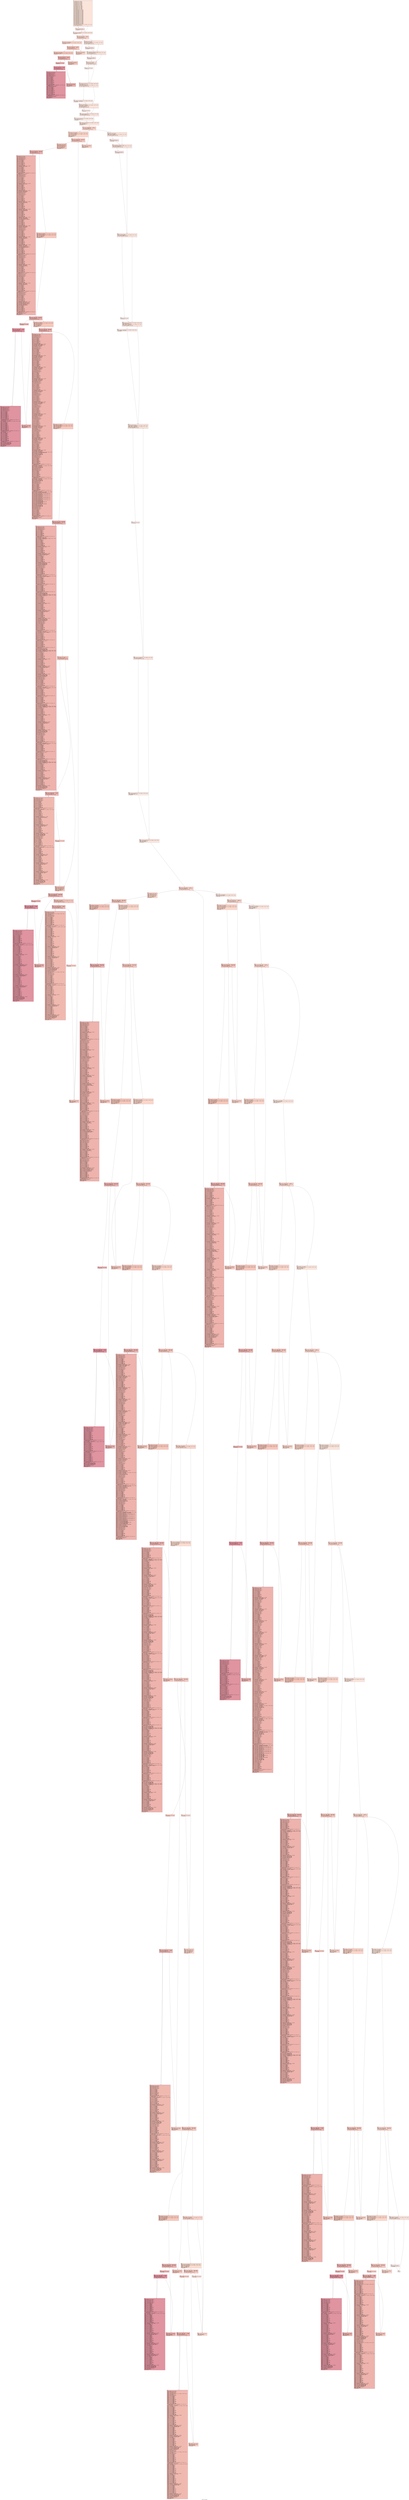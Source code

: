 digraph "CFG for 'rhs_' function" {
	label="CFG for 'rhs_' function";

	Node0x561420354310 [shape=record,color="#3d50c3ff", style=filled, fillcolor="#f5c1a970" fontname="Courier",label="{0:\l|  %1 = alloca i32, i64 1, align 4\l  %2 = alloca i32, i64 1, align 4\l  %3 = alloca i32, i64 1, align 4\l  %4 = alloca i32, i64 1, align 4\l  %5 = alloca i32, i64 1, align 4\l  %6 = alloca i32, i64 1, align 4\l  %7 = alloca i32, i64 1, align 4\l  %8 = alloca i32, i64 1, align 4\l  %9 = alloca i32, i64 1, align 4\l  %10 = alloca i32, i64 1, align 4\l  %11 = alloca i32, i64 1, align 4\l  %12 = alloca i32, i64 1, align 4\l  %13 = alloca i32, i64 1, align 4\l  %14 = alloca i32, i64 1, align 4\l  %15 = alloca i32, i64 1, align 4\l  %16 = alloca i32, i64 1, align 4\l  %17 = alloca i32, i64 1, align 4\l  %18 = alloca double, i64 1, align 8\l  %19 = alloca double, i64 1, align 8\l  %20 = alloca double, i64 1, align 8\l  %21 = alloca double, i64 1, align 8\l  %22 = alloca double, i64 1, align 8\l  %23 = alloca double, i64 1, align 8\l  %24 = alloca double, i64 1, align 8\l  %25 = alloca double, i64 1, align 8\l  %26 = alloca double, i64 1, align 8\l  %27 = alloca double, i64 1, align 8\l  %28 = alloca double, i64 1, align 8\l  %29 = alloca double, i64 1, align 8\l  %30 = alloca double, i64 1, align 8\l  %31 = alloca double, i64 1, align 8\l  %32 = alloca double, i64 1, align 8\l  %33 = alloca double, i64 1, align 8\l  %34 = alloca double, i64 1, align 8\l  %35 = alloca double, i64 1, align 8\l  %36 = alloca double, i64 1, align 8\l  %37 = alloca double, i64 1, align 8\l  %38 = alloca double, i64 1, align 8\l  %39 = alloca double, i64 1, align 8\l  %40 = alloca double, i64 1, align 8\l  %41 = alloca double, i64 1, align 8\l  %42 = alloca double, i64 1, align 8\l  %43 = alloca double, i64 1, align 8\l  %44 = alloca double, i64 1, align 8\l  %45 = alloca double, i64 1, align 8\l  %46 = alloca double, i64 1, align 8\l  %47 = load i32, ptr getelementptr (i8, ptr @timer_, i64 8), align 4\l  %48 = icmp ne i32 %47, 0\l  br i1 %48, label %49, label %50\l|{<s0>T|<s1>F}}"];
	Node0x561420354310:s0 -> Node0x5614203566a0[tooltip="0 -> 49\nProbability 62.50%" ];
	Node0x561420354310:s1 -> Node0x5614203566f0[tooltip="0 -> 50\nProbability 37.50%" ];
	Node0x5614203566a0 [shape=record,color="#3d50c3ff", style=filled, fillcolor="#f3c7b170" fontname="Courier",label="{49:\l|  store i32 2, ptr %6, align 4\l  call void @timer_start_(ptr %6)\l  br label %50\l}"];
	Node0x5614203566a0 -> Node0x5614203566f0[tooltip="49 -> 50\nProbability 100.00%" ];
	Node0x5614203566f0 [shape=record,color="#3d50c3ff", style=filled, fillcolor="#f5c1a970" fontname="Courier",label="{50:\l|  %51 = load i32, ptr getelementptr (i8, ptr @cgcon_, i64 104), align 4\l  %52 = sext i32 %51 to i64\l  br label %53\l}"];
	Node0x5614203566f0 -> Node0x561420356c40[tooltip="50 -> 53\nProbability 100.00%" ];
	Node0x561420356c40 [shape=record,color="#3d50c3ff", style=filled, fillcolor="#f6a38570" fontname="Courier",label="{53:\l|  %54 = phi i32 [ %134, %132 ], [ 1, %50 ]\l  %55 = phi i64 [ %135, %132 ], [ %52, %50 ]\l  %56 = icmp sgt i64 %55, 0\l  br i1 %56, label %57, label %136\l|{<s0>T|<s1>F}}"];
	Node0x561420356c40:s0 -> Node0x561420356fd0[tooltip="53 -> 57\nProbability 96.88%" ];
	Node0x561420356c40:s1 -> Node0x561420357060[tooltip="53 -> 136\nProbability 3.12%" ];
	Node0x561420356fd0 [shape=record,color="#3d50c3ff", style=filled, fillcolor="#f6a38570" fontname="Courier",label="{57:\l|  store i32 %54, ptr %14, align 4\l  %58 = load i32, ptr getelementptr (i8, ptr @cgcon_, i64 100), align 4\l  %59 = sext i32 %58 to i64\l  br label %60\l}"];
	Node0x561420356fd0 -> Node0x5614203573d0[tooltip="57 -> 60\nProbability 100.00%" ];
	Node0x5614203573d0 [shape=record,color="#3d50c3ff", style=filled, fillcolor="#ec7f6370" fontname="Courier",label="{60:\l|  %61 = phi i32 [ %130, %128 ], [ 1, %57 ]\l  %62 = phi i64 [ %131, %128 ], [ %59, %57 ]\l  %63 = icmp sgt i64 %62, 0\l  br i1 %63, label %64, label %132\l|{<s0>T|<s1>F}}"];
	Node0x5614203573d0:s0 -> Node0x5614203577d0[tooltip="60 -> 64\nProbability 96.88%" ];
	Node0x5614203573d0:s1 -> Node0x561420356d30[tooltip="60 -> 132\nProbability 3.12%" ];
	Node0x5614203577d0 [shape=record,color="#3d50c3ff", style=filled, fillcolor="#ec7f6370" fontname="Courier",label="{64:\l|  store i32 %61, ptr %11, align 4\l  %65 = load i32, ptr getelementptr (i8, ptr @cgcon_, i64 96), align 4\l  %66 = sext i32 %65 to i64\l  br label %67\l}"];
	Node0x5614203577d0 -> Node0x561420357b40[tooltip="64 -> 67\nProbability 100.00%" ];
	Node0x561420357b40 [shape=record,color="#3d50c3ff", style=filled, fillcolor="#d6524470" fontname="Courier",label="{67:\l|  %68 = phi i32 [ %126, %124 ], [ 1, %64 ]\l  %69 = phi i64 [ %127, %124 ], [ %66, %64 ]\l  %70 = icmp sgt i64 %69, 0\l  br i1 %70, label %71, label %128\l|{<s0>T|<s1>F}}"];
	Node0x561420357b40:s0 -> Node0x561420357f40[tooltip="67 -> 71\nProbability 96.88%" ];
	Node0x561420357b40:s1 -> Node0x5614203574c0[tooltip="67 -> 128\nProbability 3.12%" ];
	Node0x561420357f40 [shape=record,color="#3d50c3ff", style=filled, fillcolor="#d6524470" fontname="Courier",label="{71:\l|  store i32 %68, ptr %7, align 4\l  br label %72\l}"];
	Node0x561420357f40 -> Node0x561420358120[tooltip="71 -> 72\nProbability 100.00%" ];
	Node0x561420358120 [shape=record,color="#b70d28ff", style=filled, fillcolor="#b70d2870" fontname="Courier",label="{72:\l|  %73 = phi i32 [ %122, %76 ], [ 1, %71 ]\l  %74 = phi i64 [ %123, %76 ], [ 5, %71 ]\l  %75 = icmp sgt i64 %74, 0\l  br i1 %75, label %76, label %124\l|{<s0>T|<s1>F}}"];
	Node0x561420358120:s0 -> Node0x561420358210[tooltip="72 -> 76\nProbability 96.88%" ];
	Node0x561420358120:s1 -> Node0x561420357c30[tooltip="72 -> 124\nProbability 3.12%" ];
	Node0x561420358210 [shape=record,color="#b70d28ff", style=filled, fillcolor="#b70d2870" fontname="Courier",label="{76:\l|  store i32 %73, ptr %17, align 4\l  %77 = load i32, ptr %17, align 4\l  %78 = sext i32 %77 to i64\l  %79 = load i32, ptr %7, align 4\l  %80 = sext i32 %79 to i64\l  %81 = load i32, ptr %11, align 4\l  %82 = sext i32 %81 to i64\l  %83 = load i32, ptr %14, align 4\l  %84 = sext i32 %83 to i64\l  %85 = sub nsw i64 %78, 1\l  %86 = mul nsw i64 %85, 1\l  %87 = mul nsw i64 %86, 1\l  %88 = add nsw i64 %87, 0\l  %89 = sub nsw i64 %80, -1\l  %90 = mul nsw i64 %89, 1\l  %91 = mul nsw i64 %90, 5\l  %92 = add nsw i64 %91, %88\l  %93 = sub nsw i64 %82, -1\l  %94 = mul nsw i64 %93, 1\l  %95 = mul nsw i64 %94, 140\l  %96 = add nsw i64 %95, %92\l  %97 = sub nsw i64 %84, 1\l  %98 = mul nsw i64 %97, 1\l  %99 = mul nsw i64 %98, 6300\l  %100 = add nsw i64 %99, %96\l  %101 = getelementptr double, ptr getelementptr (i8, ptr @cvar_, i64\l... 16329600), i64 %100\l  %102 = load double, ptr %101, align 8\l  %103 = fneg contract double %102\l  %104 = sub nsw i64 %78, 1\l  %105 = mul nsw i64 %104, 1\l  %106 = mul nsw i64 %105, 1\l  %107 = add nsw i64 %106, 0\l  %108 = sub nsw i64 %80, -1\l  %109 = mul nsw i64 %108, 1\l  %110 = mul nsw i64 %109, 5\l  %111 = add nsw i64 %110, %107\l  %112 = sub nsw i64 %82, -1\l  %113 = mul nsw i64 %112, 1\l  %114 = mul nsw i64 %113, 140\l  %115 = add nsw i64 %114, %111\l  %116 = sub nsw i64 %84, 1\l  %117 = mul nsw i64 %116, 1\l  %118 = mul nsw i64 %117, 6300\l  %119 = add nsw i64 %118, %115\l  %120 = getelementptr double, ptr getelementptr (i8, ptr @cvar_, i64\l... 8164800), i64 %119\l  store double %103, ptr %120, align 8\l  %121 = load i32, ptr %17, align 4\l  %122 = add i32 %121, 1\l  %123 = sub i64 %74, 1\l  br label %72\l}"];
	Node0x561420358210 -> Node0x561420358120[tooltip="76 -> 72\nProbability 100.00%" ];
	Node0x561420357c30 [shape=record,color="#3d50c3ff", style=filled, fillcolor="#d6524470" fontname="Courier",label="{124:\l|  store i32 %73, ptr %17, align 4\l  %125 = load i32, ptr %7, align 4\l  %126 = add i32 %125, 1\l  %127 = sub i64 %69, 1\l  br label %67\l}"];
	Node0x561420357c30 -> Node0x561420357b40[tooltip="124 -> 67\nProbability 100.00%" ];
	Node0x5614203574c0 [shape=record,color="#3d50c3ff", style=filled, fillcolor="#ec7f6370" fontname="Courier",label="{128:\l|  store i32 %68, ptr %7, align 4\l  %129 = load i32, ptr %11, align 4\l  %130 = add i32 %129, 1\l  %131 = sub i64 %62, 1\l  br label %60\l}"];
	Node0x5614203574c0 -> Node0x5614203573d0[tooltip="128 -> 60\nProbability 100.00%" ];
	Node0x561420356d30 [shape=record,color="#3d50c3ff", style=filled, fillcolor="#f6a38570" fontname="Courier",label="{132:\l|  store i32 %61, ptr %11, align 4\l  %133 = load i32, ptr %14, align 4\l  %134 = add i32 %133, 1\l  %135 = sub i64 %55, 1\l  br label %53\l}"];
	Node0x561420356d30 -> Node0x561420356c40[tooltip="132 -> 53\nProbability 100.00%" ];
	Node0x561420357060 [shape=record,color="#3d50c3ff", style=filled, fillcolor="#f5c1a970" fontname="Courier",label="{136:\l|  store i32 %54, ptr %14, align 4\l  store i32 0, ptr %9, align 4\l  %137 = load i32, ptr getelementptr (i8, ptr @timer_, i64 8), align 4\l  %138 = icmp ne i32 %137, 0\l  br i1 %138, label %139, label %140\l|{<s0>T|<s1>F}}"];
	Node0x561420357060:s0 -> Node0x56142035b580[tooltip="136 -> 139\nProbability 62.50%" ];
	Node0x561420357060:s1 -> Node0x56142035b5d0[tooltip="136 -> 140\nProbability 37.50%" ];
	Node0x56142035b580 [shape=record,color="#3d50c3ff", style=filled, fillcolor="#f3c7b170" fontname="Courier",label="{139:\l|  store i32 7, ptr %5, align 4\l  call void @timer_start_(ptr %5)\l  br label %140\l}"];
	Node0x56142035b580 -> Node0x56142035b5d0[tooltip="139 -> 140\nProbability 100.00%" ];
	Node0x56142035b5d0 [shape=record,color="#3d50c3ff", style=filled, fillcolor="#f5c1a970" fontname="Courier",label="{140:\l|  call void @exchange_3_(ptr @cvar_, ptr %9)\l  %141 = load i32, ptr getelementptr (i8, ptr @timer_, i64 8), align 4\l  %142 = icmp ne i32 %141, 0\l  br i1 %142, label %143, label %144\l|{<s0>T|<s1>F}}"];
	Node0x56142035b5d0:s0 -> Node0x56142035bbf0[tooltip="140 -> 143\nProbability 62.50%" ];
	Node0x56142035b5d0:s1 -> Node0x56142035bc40[tooltip="140 -> 144\nProbability 37.50%" ];
	Node0x56142035bbf0 [shape=record,color="#3d50c3ff", style=filled, fillcolor="#f3c7b170" fontname="Courier",label="{143:\l|  store i32 7, ptr %4, align 4\l  call void @timer_stop_(ptr %4)\l  br label %144\l}"];
	Node0x56142035bbf0 -> Node0x56142035bc40[tooltip="143 -> 144\nProbability 100.00%" ];
	Node0x56142035bc40 [shape=record,color="#3d50c3ff", style=filled, fillcolor="#f5c1a970" fontname="Courier",label="{144:\l|  store i32 0, ptr %15, align 4\l  %145 = load i32, ptr @neigh_, align 4\l  %146 = icmp eq i32 %145, -1\l  br i1 %146, label %147, label %148\l|{<s0>T|<s1>F}}"];
	Node0x56142035bc40:s0 -> Node0x56142035c1d0[tooltip="144 -> 147\nProbability 37.50%" ];
	Node0x56142035bc40:s1 -> Node0x56142035c220[tooltip="144 -> 148\nProbability 62.50%" ];
	Node0x56142035c1d0 [shape=record,color="#3d50c3ff", style=filled, fillcolor="#f2cab570" fontname="Courier",label="{147:\l|  store i32 1, ptr %15, align 4\l  br label %148\l}"];
	Node0x56142035c1d0 -> Node0x56142035c220[tooltip="147 -> 148\nProbability 100.00%" ];
	Node0x56142035c220 [shape=record,color="#3d50c3ff", style=filled, fillcolor="#f5c1a970" fontname="Courier",label="{148:\l|  %149 = load i32, ptr getelementptr (i8, ptr @cgcon_, i64 96), align 4\l  %150 = add i32 %149, 1\l  store i32 %150, ptr %16, align 4\l  %151 = load i32, ptr getelementptr (i8, ptr @neigh_, i64 4), align 4\l  %152 = icmp eq i32 %151, -1\l  br i1 %152, label %153, label %155\l|{<s0>T|<s1>F}}"];
	Node0x56142035c220:s0 -> Node0x56142035c760[tooltip="148 -> 153\nProbability 37.50%" ];
	Node0x56142035c220:s1 -> Node0x56142035c7b0[tooltip="148 -> 155\nProbability 62.50%" ];
	Node0x56142035c760 [shape=record,color="#3d50c3ff", style=filled, fillcolor="#f2cab570" fontname="Courier",label="{153:\l|  %154 = load i32, ptr getelementptr (i8, ptr @cgcon_, i64 96), align 4\l  store i32 %154, ptr %16, align 4\l  br label %155\l}"];
	Node0x56142035c760 -> Node0x56142035c7b0[tooltip="153 -> 155\nProbability 100.00%" ];
	Node0x56142035c7b0 [shape=record,color="#3d50c3ff", style=filled, fillcolor="#f5c1a970" fontname="Courier",label="{155:\l|  store i32 1, ptr %10, align 4\l  %156 = load i32, ptr getelementptr (i8, ptr @cgcon_, i64 96), align 4\l  store i32 %156, ptr %8, align 4\l  %157 = load i32, ptr @neigh_, align 4\l  %158 = icmp eq i32 %157, -1\l  br i1 %158, label %159, label %160\l|{<s0>T|<s1>F}}"];
	Node0x56142035c7b0:s0 -> Node0x56142035cd10[tooltip="155 -> 159\nProbability 37.50%" ];
	Node0x56142035c7b0:s1 -> Node0x56142035cd60[tooltip="155 -> 160\nProbability 62.50%" ];
	Node0x56142035cd10 [shape=record,color="#3d50c3ff", style=filled, fillcolor="#f2cab570" fontname="Courier",label="{159:\l|  store i32 4, ptr %10, align 4\l  br label %160\l}"];
	Node0x56142035cd10 -> Node0x56142035cd60[tooltip="159 -> 160\nProbability 100.00%" ];
	Node0x56142035cd60 [shape=record,color="#3d50c3ff", style=filled, fillcolor="#f5c1a970" fontname="Courier",label="{160:\l|  %161 = load i32, ptr getelementptr (i8, ptr @neigh_, i64 4), align 4\l  %162 = icmp eq i32 %161, -1\l  br i1 %162, label %163, label %166\l|{<s0>T|<s1>F}}"];
	Node0x56142035cd60:s0 -> Node0x56142035d080[tooltip="160 -> 163\nProbability 37.50%" ];
	Node0x56142035cd60:s1 -> Node0x56142035d0d0[tooltip="160 -> 166\nProbability 62.50%" ];
	Node0x56142035d080 [shape=record,color="#3d50c3ff", style=filled, fillcolor="#f2cab570" fontname="Courier",label="{163:\l|  %164 = load i32, ptr getelementptr (i8, ptr @cgcon_, i64 96), align 4\l  %165 = sub i32 %164, 3\l  store i32 %165, ptr %8, align 4\l  br label %166\l}"];
	Node0x56142035d080 -> Node0x56142035d0d0[tooltip="163 -> 166\nProbability 100.00%" ];
	Node0x56142035d0d0 [shape=record,color="#3d50c3ff", style=filled, fillcolor="#f5c1a970" fontname="Courier",label="{166:\l|  %167 = load i32, ptr getelementptr (i8, ptr @cgcon_, i64 104), align 4\l  %168 = sub i32 %167, 1\l  %169 = sext i32 %168 to i64\l  %170 = add i64 %169, -1\l  br label %171\l}"];
	Node0x56142035d0d0 -> Node0x56142035d600[tooltip="166 -> 171\nProbability 100.00%" ];
	Node0x56142035d600 [shape=record,color="#3d50c3ff", style=filled, fillcolor="#f6a38570" fontname="Courier",label="{171:\l|  %172 = phi i32 [ %2035, %2033 ], [ 2, %166 ]\l  %173 = phi i64 [ %2036, %2033 ], [ %170, %166 ]\l  %174 = icmp sgt i64 %173, 0\l  br i1 %174, label %175, label %2037\l|{<s0>T|<s1>F}}"];
	Node0x56142035d600:s0 -> Node0x56142035d920[tooltip="171 -> 175\nProbability 96.88%" ];
	Node0x56142035d600:s1 -> Node0x56142035d970[tooltip="171 -> 2037\nProbability 3.12%" ];
	Node0x56142035d920 [shape=record,color="#3d50c3ff", style=filled, fillcolor="#f6a38570" fontname="Courier",label="{175:\l|  store i32 %172, ptr %14, align 4\l  %176 = load i32, ptr getelementptr (i8, ptr @cgcon_, i64 136), align 4\l  %177 = sext i32 %176 to i64\l  %178 = load i32, ptr getelementptr (i8, ptr @cgcon_, i64 140), align 4\l  %179 = sext i32 %178 to i64\l  %180 = trunc i64 %177 to i32\l  %181 = sub i64 %179, %177\l  %182 = add i64 %181, 1\l  br label %183\l}"];
	Node0x56142035d920 -> Node0x56142035df60[tooltip="175 -> 183\nProbability 100.00%" ];
	Node0x56142035df60 [shape=record,color="#3d50c3ff", style=filled, fillcolor="#ec7f6370" fontname="Courier",label="{183:\l|  %184 = phi i32 [ %2031, %2029 ], [ %180, %175 ]\l  %185 = phi i64 [ %2032, %2029 ], [ %182, %175 ]\l  %186 = icmp sgt i64 %185, 0\l  br i1 %186, label %187, label %2033\l|{<s0>T|<s1>F}}"];
	Node0x56142035df60:s0 -> Node0x56142035e280[tooltip="183 -> 187\nProbability 96.88%" ];
	Node0x56142035df60:s1 -> Node0x56142035d6c0[tooltip="183 -> 2033\nProbability 3.12%" ];
	Node0x56142035e280 [shape=record,color="#3d50c3ff", style=filled, fillcolor="#ec7f6370" fontname="Courier",label="{187:\l|  store i32 %184, ptr %11, align 4\l  %188 = load i32, ptr %15, align 4\l  %189 = sext i32 %188 to i64\l  %190 = load i32, ptr %16, align 4\l  %191 = sext i32 %190 to i64\l  %192 = trunc i64 %189 to i32\l  %193 = sub i64 %191, %189\l  %194 = add i64 %193, 1\l  br label %195\l}"];
	Node0x56142035e280 -> Node0x561420359280[tooltip="187 -> 195\nProbability 100.00%" ];
	Node0x561420359280 [shape=record,color="#3d50c3ff", style=filled, fillcolor="#d6524470" fontname="Courier",label="{195:\l|  %196 = phi i32 [ %500, %199 ], [ %192, %187 ]\l  %197 = phi i64 [ %501, %199 ], [ %194, %187 ]\l  %198 = icmp sgt i64 %197, 0\l  br i1 %198, label %199, label %502\l|{<s0>T|<s1>F}}"];
	Node0x561420359280:s0 -> Node0x561420359340[tooltip="195 -> 199\nProbability 96.88%" ];
	Node0x561420359280:s1 -> Node0x5614203595d0[tooltip="195 -> 502\nProbability 3.12%" ];
	Node0x561420359340 [shape=record,color="#3d50c3ff", style=filled, fillcolor="#d6524470" fontname="Courier",label="{199:\l|  store i32 %196, ptr %7, align 4\l  %200 = load i32, ptr %7, align 4\l  %201 = sext i32 %200 to i64\l  %202 = load i32, ptr %11, align 4\l  %203 = sext i32 %202 to i64\l  %204 = load i32, ptr %14, align 4\l  %205 = sext i32 %204 to i64\l  %206 = sub nsw i64 %201, -1\l  %207 = mul nsw i64 %206, 1\l  %208 = mul nsw i64 %207, 5\l  %209 = add nsw i64 %208, 1\l  %210 = sub nsw i64 %203, -1\l  %211 = mul nsw i64 %210, 1\l  %212 = mul nsw i64 %211, 140\l  %213 = add nsw i64 %212, %209\l  %214 = sub nsw i64 %205, 1\l  %215 = mul nsw i64 %214, 1\l  %216 = mul nsw i64 %215, 6300\l  %217 = add nsw i64 %216, %213\l  %218 = getelementptr double, ptr @cvar_, i64 %217\l  %219 = load double, ptr %218, align 8\l  %220 = sub nsw i64 %201, 0\l  %221 = mul nsw i64 %220, 1\l  %222 = mul nsw i64 %221, 5\l  %223 = add nsw i64 %222, 0\l  %224 = sub nsw i64 %203, 0\l  %225 = mul nsw i64 %224, 1\l  %226 = mul nsw i64 %225, 130\l  %227 = add nsw i64 %226, %223\l  %228 = sub nsw i64 %205, 1\l  %229 = mul nsw i64 %228, 1\l  %230 = mul nsw i64 %229, 5590\l  %231 = add nsw i64 %230, %227\l  %232 = getelementptr double, ptr getelementptr (i8, ptr @cvar_, i64\l... 24494400), i64 %231\l  store double %219, ptr %232, align 8\l  %233 = load i32, ptr %7, align 4\l  %234 = sext i32 %233 to i64\l  %235 = load i32, ptr %11, align 4\l  %236 = sext i32 %235 to i64\l  %237 = load i32, ptr %14, align 4\l  %238 = sext i32 %237 to i64\l  %239 = sub nsw i64 %234, -1\l  %240 = mul nsw i64 %239, 1\l  %241 = mul nsw i64 %240, 5\l  %242 = add nsw i64 %241, 1\l  %243 = sub nsw i64 %236, -1\l  %244 = mul nsw i64 %243, 1\l  %245 = mul nsw i64 %244, 140\l  %246 = add nsw i64 %245, %242\l  %247 = sub nsw i64 %238, 1\l  %248 = mul nsw i64 %247, 1\l  %249 = mul nsw i64 %248, 6300\l  %250 = add nsw i64 %249, %246\l  %251 = getelementptr double, ptr @cvar_, i64 %250\l  %252 = load double, ptr %251, align 8\l  %253 = sub nsw i64 %234, -1\l  %254 = mul nsw i64 %253, 1\l  %255 = mul nsw i64 %254, 5\l  %256 = add nsw i64 %255, 0\l  %257 = sub nsw i64 %236, -1\l  %258 = mul nsw i64 %257, 1\l  %259 = mul nsw i64 %258, 140\l  %260 = add nsw i64 %259, %256\l  %261 = sub nsw i64 %238, 1\l  %262 = mul nsw i64 %261, 1\l  %263 = mul nsw i64 %262, 6300\l  %264 = add nsw i64 %263, %260\l  %265 = getelementptr double, ptr @cvar_, i64 %264\l  %266 = load double, ptr %265, align 8\l  %267 = fdiv contract double %252, %266\l  store double %267, ptr %20, align 8\l  %268 = load i32, ptr %7, align 4\l  %269 = sext i32 %268 to i64\l  %270 = load i32, ptr %11, align 4\l  %271 = sext i32 %270 to i64\l  %272 = load i32, ptr %14, align 4\l  %273 = sext i32 %272 to i64\l  %274 = sub nsw i64 %269, -1\l  %275 = mul nsw i64 %274, 1\l  %276 = mul nsw i64 %275, 5\l  %277 = add nsw i64 %276, 1\l  %278 = sub nsw i64 %271, -1\l  %279 = mul nsw i64 %278, 1\l  %280 = mul nsw i64 %279, 140\l  %281 = add nsw i64 %280, %277\l  %282 = sub nsw i64 %273, 1\l  %283 = mul nsw i64 %282, 1\l  %284 = mul nsw i64 %283, 6300\l  %285 = add nsw i64 %284, %281\l  %286 = getelementptr double, ptr @cvar_, i64 %285\l  %287 = load double, ptr %286, align 8\l  %288 = fmul contract double %287, %287\l  %289 = sub nsw i64 %269, -1\l  %290 = mul nsw i64 %289, 1\l  %291 = mul nsw i64 %290, 5\l  %292 = add nsw i64 %291, 2\l  %293 = sub nsw i64 %271, -1\l  %294 = mul nsw i64 %293, 1\l  %295 = mul nsw i64 %294, 140\l  %296 = add nsw i64 %295, %292\l  %297 = sub nsw i64 %273, 1\l  %298 = mul nsw i64 %297, 1\l  %299 = mul nsw i64 %298, 6300\l  %300 = add nsw i64 %299, %296\l  %301 = getelementptr double, ptr @cvar_, i64 %300\l  %302 = load double, ptr %301, align 8\l  %303 = fmul contract double %302, %302\l  %304 = fadd contract double %288, %303\l  %305 = sub nsw i64 %269, -1\l  %306 = mul nsw i64 %305, 1\l  %307 = mul nsw i64 %306, 5\l  %308 = add nsw i64 %307, 3\l  %309 = sub nsw i64 %271, -1\l  %310 = mul nsw i64 %309, 1\l  %311 = mul nsw i64 %310, 140\l  %312 = add nsw i64 %311, %308\l  %313 = sub nsw i64 %273, 1\l  %314 = mul nsw i64 %313, 1\l  %315 = mul nsw i64 %314, 6300\l  %316 = add nsw i64 %315, %312\l  %317 = getelementptr double, ptr @cvar_, i64 %316\l  %318 = load double, ptr %317, align 8\l  %319 = fmul contract double %318, %318\l  %320 = fadd contract double %304, %319\l  %321 = fmul contract double %320, 5.000000e-01\l  %322 = sub nsw i64 %269, -1\l  %323 = mul nsw i64 %322, 1\l  %324 = mul nsw i64 %323, 5\l  %325 = add nsw i64 %324, 0\l  %326 = sub nsw i64 %271, -1\l  %327 = mul nsw i64 %326, 1\l  %328 = mul nsw i64 %327, 140\l  %329 = add nsw i64 %328, %325\l  %330 = sub nsw i64 %273, 1\l  %331 = mul nsw i64 %330, 1\l  %332 = mul nsw i64 %331, 6300\l  %333 = add nsw i64 %332, %329\l  %334 = getelementptr double, ptr @cvar_, i64 %333\l  %335 = load double, ptr %334, align 8\l  %336 = fdiv contract double %321, %335\l  store double %336, ptr %18, align 8\l  %337 = load i32, ptr %7, align 4\l  %338 = sext i32 %337 to i64\l  %339 = load i32, ptr %11, align 4\l  %340 = sext i32 %339 to i64\l  %341 = load i32, ptr %14, align 4\l  %342 = sext i32 %341 to i64\l  %343 = sub nsw i64 %338, -1\l  %344 = mul nsw i64 %343, 1\l  %345 = mul nsw i64 %344, 5\l  %346 = add nsw i64 %345, 1\l  %347 = sub nsw i64 %340, -1\l  %348 = mul nsw i64 %347, 1\l  %349 = mul nsw i64 %348, 140\l  %350 = add nsw i64 %349, %346\l  %351 = sub nsw i64 %342, 1\l  %352 = mul nsw i64 %351, 1\l  %353 = mul nsw i64 %352, 6300\l  %354 = add nsw i64 %353, %350\l  %355 = getelementptr double, ptr @cvar_, i64 %354\l  %356 = load double, ptr %355, align 8\l  %357 = load double, ptr %20, align 8\l  %358 = fmul contract double %356, %357\l  %359 = sub nsw i64 %338, -1\l  %360 = mul nsw i64 %359, 1\l  %361 = mul nsw i64 %360, 5\l  %362 = add nsw i64 %361, 4\l  %363 = sub nsw i64 %340, -1\l  %364 = mul nsw i64 %363, 1\l  %365 = mul nsw i64 %364, 140\l  %366 = add nsw i64 %365, %362\l  %367 = sub nsw i64 %342, 1\l  %368 = mul nsw i64 %367, 1\l  %369 = mul nsw i64 %368, 6300\l  %370 = add nsw i64 %369, %366\l  %371 = getelementptr double, ptr @cvar_, i64 %370\l  %372 = load double, ptr %371, align 8\l  %373 = load double, ptr %18, align 8\l  %374 = fsub contract double %372, %373\l  %375 = fmul contract double %374, 4.000000e-01\l  %376 = fadd contract double %358, %375\l  %377 = sub nsw i64 %338, 0\l  %378 = mul nsw i64 %377, 1\l  %379 = mul nsw i64 %378, 5\l  %380 = add nsw i64 %379, 1\l  %381 = sub nsw i64 %340, 0\l  %382 = mul nsw i64 %381, 1\l  %383 = mul nsw i64 %382, 130\l  %384 = add nsw i64 %383, %380\l  %385 = sub nsw i64 %342, 1\l  %386 = mul nsw i64 %385, 1\l  %387 = mul nsw i64 %386, 5590\l  %388 = add nsw i64 %387, %384\l  %389 = getelementptr double, ptr getelementptr (i8, ptr @cvar_, i64\l... 24494400), i64 %388\l  store double %376, ptr %389, align 8\l  %390 = load i32, ptr %7, align 4\l  %391 = sext i32 %390 to i64\l  %392 = load i32, ptr %11, align 4\l  %393 = sext i32 %392 to i64\l  %394 = load i32, ptr %14, align 4\l  %395 = sext i32 %394 to i64\l  %396 = sub nsw i64 %391, -1\l  %397 = mul nsw i64 %396, 1\l  %398 = mul nsw i64 %397, 5\l  %399 = add nsw i64 %398, 2\l  %400 = sub nsw i64 %393, -1\l  %401 = mul nsw i64 %400, 1\l  %402 = mul nsw i64 %401, 140\l  %403 = add nsw i64 %402, %399\l  %404 = sub nsw i64 %395, 1\l  %405 = mul nsw i64 %404, 1\l  %406 = mul nsw i64 %405, 6300\l  %407 = add nsw i64 %406, %403\l  %408 = getelementptr double, ptr @cvar_, i64 %407\l  %409 = load double, ptr %408, align 8\l  %410 = load double, ptr %20, align 8\l  %411 = fmul contract double %409, %410\l  %412 = sub nsw i64 %391, 0\l  %413 = mul nsw i64 %412, 1\l  %414 = mul nsw i64 %413, 5\l  %415 = add nsw i64 %414, 2\l  %416 = sub nsw i64 %393, 0\l  %417 = mul nsw i64 %416, 1\l  %418 = mul nsw i64 %417, 130\l  %419 = add nsw i64 %418, %415\l  %420 = sub nsw i64 %395, 1\l  %421 = mul nsw i64 %420, 1\l  %422 = mul nsw i64 %421, 5590\l  %423 = add nsw i64 %422, %419\l  %424 = getelementptr double, ptr getelementptr (i8, ptr @cvar_, i64\l... 24494400), i64 %423\l  store double %411, ptr %424, align 8\l  %425 = load i32, ptr %7, align 4\l  %426 = sext i32 %425 to i64\l  %427 = load i32, ptr %11, align 4\l  %428 = sext i32 %427 to i64\l  %429 = load i32, ptr %14, align 4\l  %430 = sext i32 %429 to i64\l  %431 = sub nsw i64 %426, -1\l  %432 = mul nsw i64 %431, 1\l  %433 = mul nsw i64 %432, 5\l  %434 = add nsw i64 %433, 3\l  %435 = sub nsw i64 %428, -1\l  %436 = mul nsw i64 %435, 1\l  %437 = mul nsw i64 %436, 140\l  %438 = add nsw i64 %437, %434\l  %439 = sub nsw i64 %430, 1\l  %440 = mul nsw i64 %439, 1\l  %441 = mul nsw i64 %440, 6300\l  %442 = add nsw i64 %441, %438\l  %443 = getelementptr double, ptr @cvar_, i64 %442\l  %444 = load double, ptr %443, align 8\l  %445 = load double, ptr %20, align 8\l  %446 = fmul contract double %444, %445\l  %447 = sub nsw i64 %426, 0\l  %448 = mul nsw i64 %447, 1\l  %449 = mul nsw i64 %448, 5\l  %450 = add nsw i64 %449, 3\l  %451 = sub nsw i64 %428, 0\l  %452 = mul nsw i64 %451, 1\l  %453 = mul nsw i64 %452, 130\l  %454 = add nsw i64 %453, %450\l  %455 = sub nsw i64 %430, 1\l  %456 = mul nsw i64 %455, 1\l  %457 = mul nsw i64 %456, 5590\l  %458 = add nsw i64 %457, %454\l  %459 = getelementptr double, ptr getelementptr (i8, ptr @cvar_, i64\l... 24494400), i64 %458\l  store double %446, ptr %459, align 8\l  %460 = load i32, ptr %7, align 4\l  %461 = sext i32 %460 to i64\l  %462 = load i32, ptr %11, align 4\l  %463 = sext i32 %462 to i64\l  %464 = load i32, ptr %14, align 4\l  %465 = sext i32 %464 to i64\l  %466 = sub nsw i64 %461, -1\l  %467 = mul nsw i64 %466, 1\l  %468 = mul nsw i64 %467, 5\l  %469 = add nsw i64 %468, 4\l  %470 = sub nsw i64 %463, -1\l  %471 = mul nsw i64 %470, 1\l  %472 = mul nsw i64 %471, 140\l  %473 = add nsw i64 %472, %469\l  %474 = sub nsw i64 %465, 1\l  %475 = mul nsw i64 %474, 1\l  %476 = mul nsw i64 %475, 6300\l  %477 = add nsw i64 %476, %473\l  %478 = getelementptr double, ptr @cvar_, i64 %477\l  %479 = load double, ptr %478, align 8\l  %480 = fmul contract double %479, 1.400000e+00\l  %481 = load double, ptr %18, align 8\l  %482 = fmul contract double %481, 4.000000e-01\l  %483 = fsub contract double %480, %482\l  %484 = load double, ptr %20, align 8\l  %485 = fmul contract double %483, %484\l  %486 = sub nsw i64 %461, 0\l  %487 = mul nsw i64 %486, 1\l  %488 = mul nsw i64 %487, 5\l  %489 = add nsw i64 %488, 4\l  %490 = sub nsw i64 %463, 0\l  %491 = mul nsw i64 %490, 1\l  %492 = mul nsw i64 %491, 130\l  %493 = add nsw i64 %492, %489\l  %494 = sub nsw i64 %465, 1\l  %495 = mul nsw i64 %494, 1\l  %496 = mul nsw i64 %495, 5590\l  %497 = add nsw i64 %496, %493\l  %498 = getelementptr double, ptr getelementptr (i8, ptr @cvar_, i64\l... 24494400), i64 %497\l  store double %485, ptr %498, align 8\l  %499 = load i32, ptr %7, align 4\l  %500 = add i32 %499, 1\l  %501 = sub i64 %197, 1\l  br label %195\l}"];
	Node0x561420359340 -> Node0x561420359280[tooltip="199 -> 195\nProbability 100.00%" ];
	Node0x5614203595d0 [shape=record,color="#3d50c3ff", style=filled, fillcolor="#ec7f6370" fontname="Courier",label="{502:\l|  store i32 %196, ptr %7, align 4\l  %503 = load i32, ptr getelementptr (i8, ptr @cgcon_, i64 124), align 4\l  %504 = sext i32 %503 to i64\l  %505 = load i32, ptr getelementptr (i8, ptr @cgcon_, i64 128), align 4\l  %506 = sext i32 %505 to i64\l  %507 = trunc i64 %504 to i32\l  %508 = sub i64 %506, %504\l  %509 = add i64 %508, 1\l  br label %510\l}"];
	Node0x5614203595d0 -> Node0x5614203605b0[tooltip="502 -> 510\nProbability 100.00%" ];
	Node0x5614203605b0 [shape=record,color="#3d50c3ff", style=filled, fillcolor="#d6524470" fontname="Courier",label="{510:\l|  %511 = phi i32 [ %595, %593 ], [ %507, %502 ]\l  %512 = phi i64 [ %596, %593 ], [ %509, %502 ]\l  %513 = icmp sgt i64 %512, 0\l  br i1 %513, label %514, label %597\l|{<s0>T|<s1>F}}"];
	Node0x5614203605b0:s0 -> Node0x56142036d100[tooltip="510 -> 514\nProbability 96.88%" ];
	Node0x5614203605b0:s1 -> Node0x56142036d150[tooltip="510 -> 597\nProbability 3.12%" ];
	Node0x56142036d100 [shape=record,color="#3d50c3ff", style=filled, fillcolor="#d6524470" fontname="Courier",label="{514:\l|  store i32 %511, ptr %7, align 4\l  br label %515\l}"];
	Node0x56142036d100 -> Node0x56142036d2f0[tooltip="514 -> 515\nProbability 100.00%" ];
	Node0x56142036d2f0 [shape=record,color="#b70d28ff", style=filled, fillcolor="#b70d2870" fontname="Courier",label="{515:\l|  %516 = phi i32 [ %591, %519 ], [ 1, %514 ]\l  %517 = phi i64 [ %592, %519 ], [ 5, %514 ]\l  %518 = icmp sgt i64 %517, 0\l  br i1 %518, label %519, label %593\l|{<s0>T|<s1>F}}"];
	Node0x56142036d2f0:s0 -> Node0x56142036d3e0[tooltip="515 -> 519\nProbability 96.88%" ];
	Node0x56142036d2f0:s1 -> Node0x56142036ce70[tooltip="515 -> 593\nProbability 3.12%" ];
	Node0x56142036d3e0 [shape=record,color="#b70d28ff", style=filled, fillcolor="#b70d2870" fontname="Courier",label="{519:\l|  store i32 %516, ptr %17, align 4\l  %520 = load i32, ptr %17, align 4\l  %521 = sext i32 %520 to i64\l  %522 = load i32, ptr %7, align 4\l  %523 = sext i32 %522 to i64\l  %524 = load i32, ptr %11, align 4\l  %525 = sext i32 %524 to i64\l  %526 = load i32, ptr %14, align 4\l  %527 = sext i32 %526 to i64\l  %528 = sub nsw i64 %521, 1\l  %529 = mul nsw i64 %528, 1\l  %530 = mul nsw i64 %529, 1\l  %531 = add nsw i64 %530, 0\l  %532 = sub nsw i64 %523, -1\l  %533 = mul nsw i64 %532, 1\l  %534 = mul nsw i64 %533, 5\l  %535 = add nsw i64 %534, %531\l  %536 = sub nsw i64 %525, -1\l  %537 = mul nsw i64 %536, 1\l  %538 = mul nsw i64 %537, 140\l  %539 = add nsw i64 %538, %535\l  %540 = sub nsw i64 %527, 1\l  %541 = mul nsw i64 %540, 1\l  %542 = mul nsw i64 %541, 6300\l  %543 = add nsw i64 %542, %539\l  %544 = getelementptr double, ptr getelementptr (i8, ptr @cvar_, i64\l... 8164800), i64 %543\l  %545 = load double, ptr %544, align 8\l  %546 = load double, ptr getelementptr (i8, ptr @cgcon_, i64 32), align 8\l  %547 = add i32 %522, 1\l  %548 = sext i32 %547 to i64\l  %549 = sub nsw i64 %521, 1\l  %550 = mul nsw i64 %549, 1\l  %551 = mul nsw i64 %550, 1\l  %552 = add nsw i64 %551, 0\l  %553 = sub nsw i64 %548, 0\l  %554 = mul nsw i64 %553, 1\l  %555 = mul nsw i64 %554, 5\l  %556 = add nsw i64 %555, %552\l  %557 = sub nsw i64 %525, 0\l  %558 = mul nsw i64 %557, 1\l  %559 = mul nsw i64 %558, 130\l  %560 = add nsw i64 %559, %556\l  %561 = sub nsw i64 %527, 1\l  %562 = mul nsw i64 %561, 1\l  %563 = mul nsw i64 %562, 5590\l  %564 = add nsw i64 %563, %560\l  %565 = getelementptr double, ptr getelementptr (i8, ptr @cvar_, i64\l... 24494400), i64 %564\l  %566 = load double, ptr %565, align 8\l  %567 = sub i32 %522, 1\l  %568 = sext i32 %567 to i64\l  %569 = sub nsw i64 %521, 1\l  %570 = mul nsw i64 %569, 1\l  %571 = mul nsw i64 %570, 1\l  %572 = add nsw i64 %571, 0\l  %573 = sub nsw i64 %568, 0\l  %574 = mul nsw i64 %573, 1\l  %575 = mul nsw i64 %574, 5\l  %576 = add nsw i64 %575, %572\l  %577 = sub nsw i64 %525, 0\l  %578 = mul nsw i64 %577, 1\l  %579 = mul nsw i64 %578, 130\l  %580 = add nsw i64 %579, %576\l  %581 = sub nsw i64 %527, 1\l  %582 = mul nsw i64 %581, 1\l  %583 = mul nsw i64 %582, 5590\l  %584 = add nsw i64 %583, %580\l  %585 = getelementptr double, ptr getelementptr (i8, ptr @cvar_, i64\l... 24494400), i64 %584\l  %586 = load double, ptr %585, align 8\l  %587 = fsub contract double %566, %586\l  %588 = fmul contract double %546, %587\l  %589 = fsub contract double %545, %588\l  store double %589, ptr %544, align 8\l  %590 = load i32, ptr %17, align 4\l  %591 = add i32 %590, 1\l  %592 = sub i64 %517, 1\l  br label %515\l}"];
	Node0x56142036d3e0 -> Node0x56142036d2f0[tooltip="519 -> 515\nProbability 100.00%" ];
	Node0x56142036ce70 [shape=record,color="#3d50c3ff", style=filled, fillcolor="#d6524470" fontname="Courier",label="{593:\l|  store i32 %516, ptr %17, align 4\l  %594 = load i32, ptr %7, align 4\l  %595 = add i32 %594, 1\l  %596 = sub i64 %512, 1\l  br label %510\l}"];
	Node0x56142036ce70 -> Node0x5614203605b0[tooltip="593 -> 510\nProbability 100.00%" ];
	Node0x56142036d150 [shape=record,color="#3d50c3ff", style=filled, fillcolor="#ec7f6370" fontname="Courier",label="{597:\l|  store i32 %511, ptr %7, align 4\l  %598 = load i32, ptr getelementptr (i8, ptr @cgcon_, i64 124), align 4\l  %599 = sext i32 %598 to i64\l  %600 = load i32, ptr %16, align 4\l  %601 = sext i32 %600 to i64\l  %602 = trunc i64 %599 to i32\l  %603 = sub i64 %601, %599\l  %604 = add i64 %603, 1\l  br label %605\l}"];
	Node0x56142036d150 -> Node0x5614203708a0[tooltip="597 -> 605\nProbability 100.00%" ];
	Node0x5614203708a0 [shape=record,color="#3d50c3ff", style=filled, fillcolor="#d6524470" fontname="Courier",label="{605:\l|  %606 = phi i32 [ %956, %609 ], [ %602, %597 ]\l  %607 = phi i64 [ %957, %609 ], [ %604, %597 ]\l  %608 = icmp sgt i64 %607, 0\l  br i1 %608, label %609, label %958\l|{<s0>T|<s1>F}}"];
	Node0x5614203708a0:s0 -> Node0x561420370960[tooltip="605 -> 609\nProbability 96.88%" ];
	Node0x5614203708a0:s1 -> Node0x561420370bc0[tooltip="605 -> 958\nProbability 3.12%" ];
	Node0x561420370960 [shape=record,color="#3d50c3ff", style=filled, fillcolor="#d6524470" fontname="Courier",label="{609:\l|  store i32 %606, ptr %7, align 4\l  %610 = load i32, ptr %7, align 4\l  %611 = sext i32 %610 to i64\l  %612 = load i32, ptr %11, align 4\l  %613 = sext i32 %612 to i64\l  %614 = load i32, ptr %14, align 4\l  %615 = sext i32 %614 to i64\l  %616 = sub nsw i64 %611, -1\l  %617 = mul nsw i64 %616, 1\l  %618 = mul nsw i64 %617, 5\l  %619 = add nsw i64 %618, 0\l  %620 = sub nsw i64 %613, -1\l  %621 = mul nsw i64 %620, 1\l  %622 = mul nsw i64 %621, 140\l  %623 = add nsw i64 %622, %619\l  %624 = sub nsw i64 %615, 1\l  %625 = mul nsw i64 %624, 1\l  %626 = mul nsw i64 %625, 6300\l  %627 = add nsw i64 %626, %623\l  %628 = getelementptr double, ptr @cvar_, i64 %627\l  %629 = load double, ptr %628, align 8\l  %630 = fdiv contract double 1.000000e+00, %629\l  store double %630, ptr %19, align 8\l  %631 = load double, ptr %19, align 8\l  %632 = load i32, ptr %7, align 4\l  %633 = sext i32 %632 to i64\l  %634 = load i32, ptr %11, align 4\l  %635 = sext i32 %634 to i64\l  %636 = load i32, ptr %14, align 4\l  %637 = sext i32 %636 to i64\l  %638 = sub nsw i64 %633, -1\l  %639 = mul nsw i64 %638, 1\l  %640 = mul nsw i64 %639, 5\l  %641 = add nsw i64 %640, 1\l  %642 = sub nsw i64 %635, -1\l  %643 = mul nsw i64 %642, 1\l  %644 = mul nsw i64 %643, 140\l  %645 = add nsw i64 %644, %641\l  %646 = sub nsw i64 %637, 1\l  %647 = mul nsw i64 %646, 1\l  %648 = mul nsw i64 %647, 6300\l  %649 = add nsw i64 %648, %645\l  %650 = getelementptr double, ptr @cvar_, i64 %649\l  %651 = load double, ptr %650, align 8\l  %652 = fmul contract double %631, %651\l  store double %652, ptr %21, align 8\l  %653 = load double, ptr %19, align 8\l  %654 = load i32, ptr %7, align 4\l  %655 = sext i32 %654 to i64\l  %656 = load i32, ptr %11, align 4\l  %657 = sext i32 %656 to i64\l  %658 = load i32, ptr %14, align 4\l  %659 = sext i32 %658 to i64\l  %660 = sub nsw i64 %655, -1\l  %661 = mul nsw i64 %660, 1\l  %662 = mul nsw i64 %661, 5\l  %663 = add nsw i64 %662, 2\l  %664 = sub nsw i64 %657, -1\l  %665 = mul nsw i64 %664, 1\l  %666 = mul nsw i64 %665, 140\l  %667 = add nsw i64 %666, %663\l  %668 = sub nsw i64 %659, 1\l  %669 = mul nsw i64 %668, 1\l  %670 = mul nsw i64 %669, 6300\l  %671 = add nsw i64 %670, %667\l  %672 = getelementptr double, ptr @cvar_, i64 %671\l  %673 = load double, ptr %672, align 8\l  %674 = fmul contract double %653, %673\l  store double %674, ptr %28, align 8\l  %675 = load double, ptr %19, align 8\l  %676 = load i32, ptr %7, align 4\l  %677 = sext i32 %676 to i64\l  %678 = load i32, ptr %11, align 4\l  %679 = sext i32 %678 to i64\l  %680 = load i32, ptr %14, align 4\l  %681 = sext i32 %680 to i64\l  %682 = sub nsw i64 %677, -1\l  %683 = mul nsw i64 %682, 1\l  %684 = mul nsw i64 %683, 5\l  %685 = add nsw i64 %684, 3\l  %686 = sub nsw i64 %679, -1\l  %687 = mul nsw i64 %686, 1\l  %688 = mul nsw i64 %687, 140\l  %689 = add nsw i64 %688, %685\l  %690 = sub nsw i64 %681, 1\l  %691 = mul nsw i64 %690, 1\l  %692 = mul nsw i64 %691, 6300\l  %693 = add nsw i64 %692, %689\l  %694 = getelementptr double, ptr @cvar_, i64 %693\l  %695 = load double, ptr %694, align 8\l  %696 = fmul contract double %675, %695\l  store double %696, ptr %35, align 8\l  %697 = load double, ptr %19, align 8\l  %698 = load i32, ptr %7, align 4\l  %699 = sext i32 %698 to i64\l  %700 = load i32, ptr %11, align 4\l  %701 = sext i32 %700 to i64\l  %702 = load i32, ptr %14, align 4\l  %703 = sext i32 %702 to i64\l  %704 = sub nsw i64 %699, -1\l  %705 = mul nsw i64 %704, 1\l  %706 = mul nsw i64 %705, 5\l  %707 = add nsw i64 %706, 4\l  %708 = sub nsw i64 %701, -1\l  %709 = mul nsw i64 %708, 1\l  %710 = mul nsw i64 %709, 140\l  %711 = add nsw i64 %710, %707\l  %712 = sub nsw i64 %703, 1\l  %713 = mul nsw i64 %712, 1\l  %714 = mul nsw i64 %713, 6300\l  %715 = add nsw i64 %714, %711\l  %716 = getelementptr double, ptr @cvar_, i64 %715\l  %717 = load double, ptr %716, align 8\l  %718 = fmul contract double %697, %717\l  store double %718, ptr %41, align 8\l  %719 = load i32, ptr %7, align 4\l  %720 = sub i32 %719, 1\l  %721 = sext i32 %720 to i64\l  %722 = load i32, ptr %11, align 4\l  %723 = sext i32 %722 to i64\l  %724 = load i32, ptr %14, align 4\l  %725 = sext i32 %724 to i64\l  %726 = sub nsw i64 %721, -1\l  %727 = mul nsw i64 %726, 1\l  %728 = mul nsw i64 %727, 5\l  %729 = add nsw i64 %728, 0\l  %730 = sub nsw i64 %723, -1\l  %731 = mul nsw i64 %730, 1\l  %732 = mul nsw i64 %731, 140\l  %733 = add nsw i64 %732, %729\l  %734 = sub nsw i64 %725, 1\l  %735 = mul nsw i64 %734, 1\l  %736 = mul nsw i64 %735, 6300\l  %737 = add nsw i64 %736, %733\l  %738 = getelementptr double, ptr @cvar_, i64 %737\l  %739 = load double, ptr %738, align 8\l  %740 = fdiv contract double 1.000000e+00, %739\l  store double %740, ptr %19, align 8\l  %741 = load double, ptr %19, align 8\l  %742 = load i32, ptr %7, align 4\l  %743 = sub i32 %742, 1\l  %744 = sext i32 %743 to i64\l  %745 = load i32, ptr %11, align 4\l  %746 = sext i32 %745 to i64\l  %747 = load i32, ptr %14, align 4\l  %748 = sext i32 %747 to i64\l  %749 = sub nsw i64 %744, -1\l  %750 = mul nsw i64 %749, 1\l  %751 = mul nsw i64 %750, 5\l  %752 = add nsw i64 %751, 1\l  %753 = sub nsw i64 %746, -1\l  %754 = mul nsw i64 %753, 1\l  %755 = mul nsw i64 %754, 140\l  %756 = add nsw i64 %755, %752\l  %757 = sub nsw i64 %748, 1\l  %758 = mul nsw i64 %757, 1\l  %759 = mul nsw i64 %758, 6300\l  %760 = add nsw i64 %759, %756\l  %761 = getelementptr double, ptr @cvar_, i64 %760\l  %762 = load double, ptr %761, align 8\l  %763 = fmul contract double %741, %762\l  store double %763, ptr %22, align 8\l  %764 = load double, ptr %19, align 8\l  %765 = load i32, ptr %7, align 4\l  %766 = sub i32 %765, 1\l  %767 = sext i32 %766 to i64\l  %768 = load i32, ptr %11, align 4\l  %769 = sext i32 %768 to i64\l  %770 = load i32, ptr %14, align 4\l  %771 = sext i32 %770 to i64\l  %772 = sub nsw i64 %767, -1\l  %773 = mul nsw i64 %772, 1\l  %774 = mul nsw i64 %773, 5\l  %775 = add nsw i64 %774, 2\l  %776 = sub nsw i64 %769, -1\l  %777 = mul nsw i64 %776, 1\l  %778 = mul nsw i64 %777, 140\l  %779 = add nsw i64 %778, %775\l  %780 = sub nsw i64 %771, 1\l  %781 = mul nsw i64 %780, 1\l  %782 = mul nsw i64 %781, 6300\l  %783 = add nsw i64 %782, %779\l  %784 = getelementptr double, ptr @cvar_, i64 %783\l  %785 = load double, ptr %784, align 8\l  %786 = fmul contract double %764, %785\l  store double %786, ptr %29, align 8\l  %787 = load double, ptr %19, align 8\l  %788 = load i32, ptr %7, align 4\l  %789 = sub i32 %788, 1\l  %790 = sext i32 %789 to i64\l  %791 = load i32, ptr %11, align 4\l  %792 = sext i32 %791 to i64\l  %793 = load i32, ptr %14, align 4\l  %794 = sext i32 %793 to i64\l  %795 = sub nsw i64 %790, -1\l  %796 = mul nsw i64 %795, 1\l  %797 = mul nsw i64 %796, 5\l  %798 = add nsw i64 %797, 3\l  %799 = sub nsw i64 %792, -1\l  %800 = mul nsw i64 %799, 1\l  %801 = mul nsw i64 %800, 140\l  %802 = add nsw i64 %801, %798\l  %803 = sub nsw i64 %794, 1\l  %804 = mul nsw i64 %803, 1\l  %805 = mul nsw i64 %804, 6300\l  %806 = add nsw i64 %805, %802\l  %807 = getelementptr double, ptr @cvar_, i64 %806\l  %808 = load double, ptr %807, align 8\l  %809 = fmul contract double %787, %808\l  store double %809, ptr %36, align 8\l  %810 = load double, ptr %19, align 8\l  %811 = load i32, ptr %7, align 4\l  %812 = sub i32 %811, 1\l  %813 = sext i32 %812 to i64\l  %814 = load i32, ptr %11, align 4\l  %815 = sext i32 %814 to i64\l  %816 = load i32, ptr %14, align 4\l  %817 = sext i32 %816 to i64\l  %818 = sub nsw i64 %813, -1\l  %819 = mul nsw i64 %818, 1\l  %820 = mul nsw i64 %819, 5\l  %821 = add nsw i64 %820, 4\l  %822 = sub nsw i64 %815, -1\l  %823 = mul nsw i64 %822, 1\l  %824 = mul nsw i64 %823, 140\l  %825 = add nsw i64 %824, %821\l  %826 = sub nsw i64 %817, 1\l  %827 = mul nsw i64 %826, 1\l  %828 = mul nsw i64 %827, 6300\l  %829 = add nsw i64 %828, %825\l  %830 = getelementptr double, ptr @cvar_, i64 %829\l  %831 = load double, ptr %830, align 8\l  %832 = fmul contract double %810, %831\l  store double %832, ptr %42, align 8\l  %833 = load double, ptr getelementptr (i8, ptr @cgcon_, i64 40), align 8\l  %834 = fmul contract double 0x3FF5555555555555, %833\l  %835 = load double, ptr %21, align 8\l  %836 = load double, ptr %22, align 8\l  %837 = fsub contract double %835, %836\l  %838 = fmul contract double %834, %837\l  %839 = load i32, ptr %7, align 4\l  %840 = sext i32 %839 to i64\l  %841 = load i32, ptr %11, align 4\l  %842 = sext i32 %841 to i64\l  %843 = load i32, ptr %14, align 4\l  %844 = sext i32 %843 to i64\l  %845 = sub nsw i64 %840, 0\l  %846 = mul nsw i64 %845, 1\l  %847 = mul nsw i64 %846, 5\l  %848 = add nsw i64 %847, 1\l  %849 = sub nsw i64 %842, 0\l  %850 = mul nsw i64 %849, 1\l  %851 = mul nsw i64 %850, 130\l  %852 = add nsw i64 %851, %848\l  %853 = sub nsw i64 %844, 1\l  %854 = mul nsw i64 %853, 1\l  %855 = mul nsw i64 %854, 5590\l  %856 = add nsw i64 %855, %852\l  %857 = getelementptr double, ptr getelementptr (i8, ptr @cvar_, i64\l... 24494400), i64 %856\l  store double %838, ptr %857, align 8\l  %858 = load double, ptr getelementptr (i8, ptr @cgcon_, i64 40), align 8\l  %859 = load double, ptr %28, align 8\l  %860 = load double, ptr %29, align 8\l  %861 = fsub contract double %859, %860\l  %862 = fmul contract double %858, %861\l  %863 = load i32, ptr %7, align 4\l  %864 = sext i32 %863 to i64\l  %865 = load i32, ptr %11, align 4\l  %866 = sext i32 %865 to i64\l  %867 = load i32, ptr %14, align 4\l  %868 = sext i32 %867 to i64\l  %869 = sub nsw i64 %864, 0\l  %870 = mul nsw i64 %869, 1\l  %871 = mul nsw i64 %870, 5\l  %872 = add nsw i64 %871, 2\l  %873 = sub nsw i64 %866, 0\l  %874 = mul nsw i64 %873, 1\l  %875 = mul nsw i64 %874, 130\l  %876 = add nsw i64 %875, %872\l  %877 = sub nsw i64 %868, 1\l  %878 = mul nsw i64 %877, 1\l  %879 = mul nsw i64 %878, 5590\l  %880 = add nsw i64 %879, %876\l  %881 = getelementptr double, ptr getelementptr (i8, ptr @cvar_, i64\l... 24494400), i64 %880\l  store double %862, ptr %881, align 8\l  %882 = load double, ptr getelementptr (i8, ptr @cgcon_, i64 40), align 8\l  %883 = load double, ptr %35, align 8\l  %884 = load double, ptr %36, align 8\l  %885 = fsub contract double %883, %884\l  %886 = fmul contract double %882, %885\l  %887 = load i32, ptr %7, align 4\l  %888 = sext i32 %887 to i64\l  %889 = load i32, ptr %11, align 4\l  %890 = sext i32 %889 to i64\l  %891 = load i32, ptr %14, align 4\l  %892 = sext i32 %891 to i64\l  %893 = sub nsw i64 %888, 0\l  %894 = mul nsw i64 %893, 1\l  %895 = mul nsw i64 %894, 5\l  %896 = add nsw i64 %895, 3\l  %897 = sub nsw i64 %890, 0\l  %898 = mul nsw i64 %897, 1\l  %899 = mul nsw i64 %898, 130\l  %900 = add nsw i64 %899, %896\l  %901 = sub nsw i64 %892, 1\l  %902 = mul nsw i64 %901, 1\l  %903 = mul nsw i64 %902, 5590\l  %904 = add nsw i64 %903, %900\l  %905 = getelementptr double, ptr getelementptr (i8, ptr @cvar_, i64\l... 24494400), i64 %904\l  store double %886, ptr %905, align 8\l  %906 = load double, ptr getelementptr (i8, ptr @cgcon_, i64 40), align 8\l  %907 = fmul contract double %906, 0xBFDEB851EB851EB6\l  %908 = load double, ptr %21, align 8\l  %909 = call contract double @llvm.powi.f64.i32(double %908, i32 2)\l  %910 = load double, ptr %28, align 8\l  %911 = call contract double @llvm.powi.f64.i32(double %910, i32 2)\l  %912 = fadd contract double %909, %911\l  %913 = load double, ptr %35, align 8\l  %914 = call contract double @llvm.powi.f64.i32(double %913, i32 2)\l  %915 = fadd contract double %912, %914\l  %916 = load double, ptr %22, align 8\l  %917 = call contract double @llvm.powi.f64.i32(double %916, i32 2)\l  %918 = load double, ptr %29, align 8\l  %919 = call contract double @llvm.powi.f64.i32(double %918, i32 2)\l  %920 = fadd contract double %917, %919\l  %921 = load double, ptr %36, align 8\l  %922 = call contract double @llvm.powi.f64.i32(double %921, i32 2)\l  %923 = fadd contract double %920, %922\l  %924 = fsub contract double %915, %923\l  %925 = fmul contract double %907, %924\l  %926 = fmul contract double 0x3FC5555555555555, %906\l  %927 = fsub contract double %909, %917\l  %928 = fmul contract double %926, %927\l  %929 = fadd contract double %925, %928\l  %930 = fmul contract double %906, 0x3FFF5C28F5C28F5B\l  %931 = load double, ptr %41, align 8\l  %932 = load double, ptr %42, align 8\l  %933 = fsub contract double %931, %932\l  %934 = fmul contract double %930, %933\l  %935 = fadd contract double %929, %934\l  %936 = load i32, ptr %7, align 4\l  %937 = sext i32 %936 to i64\l  %938 = load i32, ptr %11, align 4\l  %939 = sext i32 %938 to i64\l  %940 = load i32, ptr %14, align 4\l  %941 = sext i32 %940 to i64\l  %942 = sub nsw i64 %937, 0\l  %943 = mul nsw i64 %942, 1\l  %944 = mul nsw i64 %943, 5\l  %945 = add nsw i64 %944, 4\l  %946 = sub nsw i64 %939, 0\l  %947 = mul nsw i64 %946, 1\l  %948 = mul nsw i64 %947, 130\l  %949 = add nsw i64 %948, %945\l  %950 = sub nsw i64 %941, 1\l  %951 = mul nsw i64 %950, 1\l  %952 = mul nsw i64 %951, 5590\l  %953 = add nsw i64 %952, %949\l  %954 = getelementptr double, ptr getelementptr (i8, ptr @cvar_, i64\l... 24494400), i64 %953\l  store double %935, ptr %954, align 8\l  %955 = load i32, ptr %7, align 4\l  %956 = add i32 %955, 1\l  %957 = sub i64 %607, 1\l  br label %605\l}"];
	Node0x561420370960 -> Node0x5614203708a0[tooltip="609 -> 605\nProbability 100.00%" ];
	Node0x561420370bc0 [shape=record,color="#3d50c3ff", style=filled, fillcolor="#ec7f6370" fontname="Courier",label="{958:\l|  store i32 %606, ptr %7, align 4\l  %959 = load i32, ptr getelementptr (i8, ptr @cgcon_, i64 124), align 4\l  %960 = sext i32 %959 to i64\l  %961 = load i32, ptr getelementptr (i8, ptr @cgcon_, i64 128), align 4\l  %962 = sext i32 %961 to i64\l  %963 = trunc i64 %960 to i32\l  %964 = sub i64 %962, %960\l  %965 = add i64 %964, 1\l  br label %966\l}"];
	Node0x561420370bc0 -> Node0x5614203819b0[tooltip="958 -> 966\nProbability 100.00%" ];
	Node0x5614203819b0 [shape=record,color="#3d50c3ff", style=filled, fillcolor="#d6524470" fontname="Courier",label="{966:\l|  %967 = phi i32 [ %1474, %970 ], [ %963, %958 ]\l  %968 = phi i64 [ %1475, %970 ], [ %965, %958 ]\l  %969 = icmp sgt i64 %968, 0\l  br i1 %969, label %970, label %1476\l|{<s0>T|<s1>F}}"];
	Node0x5614203819b0:s0 -> Node0x561420381a70[tooltip="966 -> 970\nProbability 96.88%" ];
	Node0x5614203819b0:s1 -> Node0x561420381cd0[tooltip="966 -> 1476\nProbability 3.12%" ];
	Node0x561420381a70 [shape=record,color="#3d50c3ff", style=filled, fillcolor="#d6524470" fontname="Courier",label="{970:\l|  store i32 %967, ptr %7, align 4\l  %971 = load i32, ptr %7, align 4\l  %972 = sext i32 %971 to i64\l  %973 = load i32, ptr %11, align 4\l  %974 = sext i32 %973 to i64\l  %975 = load i32, ptr %14, align 4\l  %976 = sext i32 %975 to i64\l  %977 = sub nsw i64 %972, -1\l  %978 = mul nsw i64 %977, 1\l  %979 = mul nsw i64 %978, 5\l  %980 = add nsw i64 %979, 0\l  %981 = sub nsw i64 %974, -1\l  %982 = mul nsw i64 %981, 1\l  %983 = mul nsw i64 %982, 140\l  %984 = add nsw i64 %983, %980\l  %985 = sub nsw i64 %976, 1\l  %986 = mul nsw i64 %985, 1\l  %987 = mul nsw i64 %986, 6300\l  %988 = add nsw i64 %987, %984\l  %989 = getelementptr double, ptr getelementptr (i8, ptr @cvar_, i64\l... 8164800), i64 %988\l  %990 = load double, ptr %989, align 8\l  %991 = load double, ptr @disp_, align 8\l  %992 = load double, ptr getelementptr (i8, ptr @cgcon_, i64 24), align 8\l  %993 = fmul contract double %991, %992\l  %994 = sub i32 %971, 1\l  %995 = sext i32 %994 to i64\l  %996 = sub nsw i64 %995, -1\l  %997 = mul nsw i64 %996, 1\l  %998 = mul nsw i64 %997, 5\l  %999 = add nsw i64 %998, 0\l  %1000 = sub nsw i64 %974, -1\l  %1001 = mul nsw i64 %1000, 1\l  %1002 = mul nsw i64 %1001, 140\l  %1003 = add nsw i64 %1002, %999\l  %1004 = sub nsw i64 %976, 1\l  %1005 = mul nsw i64 %1004, 1\l  %1006 = mul nsw i64 %1005, 6300\l  %1007 = add nsw i64 %1006, %1003\l  %1008 = getelementptr double, ptr @cvar_, i64 %1007\l  %1009 = load double, ptr %1008, align 8\l  %1010 = sub nsw i64 %972, -1\l  %1011 = mul nsw i64 %1010, 1\l  %1012 = mul nsw i64 %1011, 5\l  %1013 = add nsw i64 %1012, 0\l  %1014 = sub nsw i64 %974, -1\l  %1015 = mul nsw i64 %1014, 1\l  %1016 = mul nsw i64 %1015, 140\l  %1017 = add nsw i64 %1016, %1013\l  %1018 = sub nsw i64 %976, 1\l  %1019 = mul nsw i64 %1018, 1\l  %1020 = mul nsw i64 %1019, 6300\l  %1021 = add nsw i64 %1020, %1017\l  %1022 = getelementptr double, ptr @cvar_, i64 %1021\l  %1023 = load double, ptr %1022, align 8\l  %1024 = fmul contract double %1023, 2.000000e+00\l  %1025 = fsub contract double %1009, %1024\l  %1026 = add i32 %971, 1\l  %1027 = sext i32 %1026 to i64\l  %1028 = sub nsw i64 %1027, -1\l  %1029 = mul nsw i64 %1028, 1\l  %1030 = mul nsw i64 %1029, 5\l  %1031 = add nsw i64 %1030, 0\l  %1032 = sub nsw i64 %974, -1\l  %1033 = mul nsw i64 %1032, 1\l  %1034 = mul nsw i64 %1033, 140\l  %1035 = add nsw i64 %1034, %1031\l  %1036 = sub nsw i64 %976, 1\l  %1037 = mul nsw i64 %1036, 1\l  %1038 = mul nsw i64 %1037, 6300\l  %1039 = add nsw i64 %1038, %1035\l  %1040 = getelementptr double, ptr @cvar_, i64 %1039\l  %1041 = load double, ptr %1040, align 8\l  %1042 = fadd contract double %1025, %1041\l  %1043 = fmul contract double %993, %1042\l  %1044 = fadd contract double %990, %1043\l  store double %1044, ptr %989, align 8\l  %1045 = load i32, ptr %7, align 4\l  %1046 = sext i32 %1045 to i64\l  %1047 = load i32, ptr %11, align 4\l  %1048 = sext i32 %1047 to i64\l  %1049 = load i32, ptr %14, align 4\l  %1050 = sext i32 %1049 to i64\l  %1051 = sub nsw i64 %1046, -1\l  %1052 = mul nsw i64 %1051, 1\l  %1053 = mul nsw i64 %1052, 5\l  %1054 = add nsw i64 %1053, 1\l  %1055 = sub nsw i64 %1048, -1\l  %1056 = mul nsw i64 %1055, 1\l  %1057 = mul nsw i64 %1056, 140\l  %1058 = add nsw i64 %1057, %1054\l  %1059 = sub nsw i64 %1050, 1\l  %1060 = mul nsw i64 %1059, 1\l  %1061 = mul nsw i64 %1060, 6300\l  %1062 = add nsw i64 %1061, %1058\l  %1063 = getelementptr double, ptr getelementptr (i8, ptr @cvar_, i64\l... 8164800), i64 %1062\l  %1064 = load double, ptr %1063, align 8\l  %1065 = load double, ptr getelementptr (i8, ptr @cgcon_, i64 40), align 8\l  %1066 = fmul contract double %1065, 1.000000e-01\l  %1067 = add i32 %1045, 1\l  %1068 = sext i32 %1067 to i64\l  %1069 = sub nsw i64 %1068, 0\l  %1070 = mul nsw i64 %1069, 1\l  %1071 = mul nsw i64 %1070, 5\l  %1072 = add nsw i64 %1071, 1\l  %1073 = sub nsw i64 %1048, 0\l  %1074 = mul nsw i64 %1073, 1\l  %1075 = mul nsw i64 %1074, 130\l  %1076 = add nsw i64 %1075, %1072\l  %1077 = sub nsw i64 %1050, 1\l  %1078 = mul nsw i64 %1077, 1\l  %1079 = mul nsw i64 %1078, 5590\l  %1080 = add nsw i64 %1079, %1076\l  %1081 = getelementptr double, ptr getelementptr (i8, ptr @cvar_, i64\l... 24494400), i64 %1080\l  %1082 = load double, ptr %1081, align 8\l  %1083 = sub nsw i64 %1046, 0\l  %1084 = mul nsw i64 %1083, 1\l  %1085 = mul nsw i64 %1084, 5\l  %1086 = add nsw i64 %1085, 1\l  %1087 = sub nsw i64 %1048, 0\l  %1088 = mul nsw i64 %1087, 1\l  %1089 = mul nsw i64 %1088, 130\l  %1090 = add nsw i64 %1089, %1086\l  %1091 = sub nsw i64 %1050, 1\l  %1092 = mul nsw i64 %1091, 1\l  %1093 = mul nsw i64 %1092, 5590\l  %1094 = add nsw i64 %1093, %1090\l  %1095 = getelementptr double, ptr getelementptr (i8, ptr @cvar_, i64\l... 24494400), i64 %1094\l  %1096 = load double, ptr %1095, align 8\l  %1097 = fsub contract double %1082, %1096\l  %1098 = fmul contract double %1066, %1097\l  %1099 = fadd contract double %1064, %1098\l  %1100 = load double, ptr getelementptr (i8, ptr @disp_, i64 8), align 8\l  %1101 = load double, ptr getelementptr (i8, ptr @cgcon_, i64 24), align 8\l  %1102 = fmul contract double %1100, %1101\l  %1103 = sub i32 %1045, 1\l  %1104 = sext i32 %1103 to i64\l  %1105 = sub nsw i64 %1104, -1\l  %1106 = mul nsw i64 %1105, 1\l  %1107 = mul nsw i64 %1106, 5\l  %1108 = add nsw i64 %1107, 1\l  %1109 = sub nsw i64 %1048, -1\l  %1110 = mul nsw i64 %1109, 1\l  %1111 = mul nsw i64 %1110, 140\l  %1112 = add nsw i64 %1111, %1108\l  %1113 = sub nsw i64 %1050, 1\l  %1114 = mul nsw i64 %1113, 1\l  %1115 = mul nsw i64 %1114, 6300\l  %1116 = add nsw i64 %1115, %1112\l  %1117 = getelementptr double, ptr @cvar_, i64 %1116\l  %1118 = load double, ptr %1117, align 8\l  %1119 = sub nsw i64 %1046, -1\l  %1120 = mul nsw i64 %1119, 1\l  %1121 = mul nsw i64 %1120, 5\l  %1122 = add nsw i64 %1121, 1\l  %1123 = sub nsw i64 %1048, -1\l  %1124 = mul nsw i64 %1123, 1\l  %1125 = mul nsw i64 %1124, 140\l  %1126 = add nsw i64 %1125, %1122\l  %1127 = sub nsw i64 %1050, 1\l  %1128 = mul nsw i64 %1127, 1\l  %1129 = mul nsw i64 %1128, 6300\l  %1130 = add nsw i64 %1129, %1126\l  %1131 = getelementptr double, ptr @cvar_, i64 %1130\l  %1132 = load double, ptr %1131, align 8\l  %1133 = fmul contract double %1132, 2.000000e+00\l  %1134 = fsub contract double %1118, %1133\l  %1135 = sub nsw i64 %1068, -1\l  %1136 = mul nsw i64 %1135, 1\l  %1137 = mul nsw i64 %1136, 5\l  %1138 = add nsw i64 %1137, 1\l  %1139 = sub nsw i64 %1048, -1\l  %1140 = mul nsw i64 %1139, 1\l  %1141 = mul nsw i64 %1140, 140\l  %1142 = add nsw i64 %1141, %1138\l  %1143 = sub nsw i64 %1050, 1\l  %1144 = mul nsw i64 %1143, 1\l  %1145 = mul nsw i64 %1144, 6300\l  %1146 = add nsw i64 %1145, %1142\l  %1147 = getelementptr double, ptr @cvar_, i64 %1146\l  %1148 = load double, ptr %1147, align 8\l  %1149 = fadd contract double %1134, %1148\l  %1150 = fmul contract double %1102, %1149\l  %1151 = fadd contract double %1099, %1150\l  store double %1151, ptr %1063, align 8\l  %1152 = load i32, ptr %7, align 4\l  %1153 = sext i32 %1152 to i64\l  %1154 = load i32, ptr %11, align 4\l  %1155 = sext i32 %1154 to i64\l  %1156 = load i32, ptr %14, align 4\l  %1157 = sext i32 %1156 to i64\l  %1158 = sub nsw i64 %1153, -1\l  %1159 = mul nsw i64 %1158, 1\l  %1160 = mul nsw i64 %1159, 5\l  %1161 = add nsw i64 %1160, 2\l  %1162 = sub nsw i64 %1155, -1\l  %1163 = mul nsw i64 %1162, 1\l  %1164 = mul nsw i64 %1163, 140\l  %1165 = add nsw i64 %1164, %1161\l  %1166 = sub nsw i64 %1157, 1\l  %1167 = mul nsw i64 %1166, 1\l  %1168 = mul nsw i64 %1167, 6300\l  %1169 = add nsw i64 %1168, %1165\l  %1170 = getelementptr double, ptr getelementptr (i8, ptr @cvar_, i64\l... 8164800), i64 %1169\l  %1171 = load double, ptr %1170, align 8\l  %1172 = load double, ptr getelementptr (i8, ptr @cgcon_, i64 40), align 8\l  %1173 = fmul contract double %1172, 1.000000e-01\l  %1174 = add i32 %1152, 1\l  %1175 = sext i32 %1174 to i64\l  %1176 = sub nsw i64 %1175, 0\l  %1177 = mul nsw i64 %1176, 1\l  %1178 = mul nsw i64 %1177, 5\l  %1179 = add nsw i64 %1178, 2\l  %1180 = sub nsw i64 %1155, 0\l  %1181 = mul nsw i64 %1180, 1\l  %1182 = mul nsw i64 %1181, 130\l  %1183 = add nsw i64 %1182, %1179\l  %1184 = sub nsw i64 %1157, 1\l  %1185 = mul nsw i64 %1184, 1\l  %1186 = mul nsw i64 %1185, 5590\l  %1187 = add nsw i64 %1186, %1183\l  %1188 = getelementptr double, ptr getelementptr (i8, ptr @cvar_, i64\l... 24494400), i64 %1187\l  %1189 = load double, ptr %1188, align 8\l  %1190 = sub nsw i64 %1153, 0\l  %1191 = mul nsw i64 %1190, 1\l  %1192 = mul nsw i64 %1191, 5\l  %1193 = add nsw i64 %1192, 2\l  %1194 = sub nsw i64 %1155, 0\l  %1195 = mul nsw i64 %1194, 1\l  %1196 = mul nsw i64 %1195, 130\l  %1197 = add nsw i64 %1196, %1193\l  %1198 = sub nsw i64 %1157, 1\l  %1199 = mul nsw i64 %1198, 1\l  %1200 = mul nsw i64 %1199, 5590\l  %1201 = add nsw i64 %1200, %1197\l  %1202 = getelementptr double, ptr getelementptr (i8, ptr @cvar_, i64\l... 24494400), i64 %1201\l  %1203 = load double, ptr %1202, align 8\l  %1204 = fsub contract double %1189, %1203\l  %1205 = fmul contract double %1173, %1204\l  %1206 = fadd contract double %1171, %1205\l  %1207 = load double, ptr getelementptr (i8, ptr @disp_, i64 16), align 8\l  %1208 = load double, ptr getelementptr (i8, ptr @cgcon_, i64 24), align 8\l  %1209 = fmul contract double %1207, %1208\l  %1210 = sub i32 %1152, 1\l  %1211 = sext i32 %1210 to i64\l  %1212 = sub nsw i64 %1211, -1\l  %1213 = mul nsw i64 %1212, 1\l  %1214 = mul nsw i64 %1213, 5\l  %1215 = add nsw i64 %1214, 2\l  %1216 = sub nsw i64 %1155, -1\l  %1217 = mul nsw i64 %1216, 1\l  %1218 = mul nsw i64 %1217, 140\l  %1219 = add nsw i64 %1218, %1215\l  %1220 = sub nsw i64 %1157, 1\l  %1221 = mul nsw i64 %1220, 1\l  %1222 = mul nsw i64 %1221, 6300\l  %1223 = add nsw i64 %1222, %1219\l  %1224 = getelementptr double, ptr @cvar_, i64 %1223\l  %1225 = load double, ptr %1224, align 8\l  %1226 = sub nsw i64 %1153, -1\l  %1227 = mul nsw i64 %1226, 1\l  %1228 = mul nsw i64 %1227, 5\l  %1229 = add nsw i64 %1228, 2\l  %1230 = sub nsw i64 %1155, -1\l  %1231 = mul nsw i64 %1230, 1\l  %1232 = mul nsw i64 %1231, 140\l  %1233 = add nsw i64 %1232, %1229\l  %1234 = sub nsw i64 %1157, 1\l  %1235 = mul nsw i64 %1234, 1\l  %1236 = mul nsw i64 %1235, 6300\l  %1237 = add nsw i64 %1236, %1233\l  %1238 = getelementptr double, ptr @cvar_, i64 %1237\l  %1239 = load double, ptr %1238, align 8\l  %1240 = fmul contract double %1239, 2.000000e+00\l  %1241 = fsub contract double %1225, %1240\l  %1242 = sub nsw i64 %1175, -1\l  %1243 = mul nsw i64 %1242, 1\l  %1244 = mul nsw i64 %1243, 5\l  %1245 = add nsw i64 %1244, 2\l  %1246 = sub nsw i64 %1155, -1\l  %1247 = mul nsw i64 %1246, 1\l  %1248 = mul nsw i64 %1247, 140\l  %1249 = add nsw i64 %1248, %1245\l  %1250 = sub nsw i64 %1157, 1\l  %1251 = mul nsw i64 %1250, 1\l  %1252 = mul nsw i64 %1251, 6300\l  %1253 = add nsw i64 %1252, %1249\l  %1254 = getelementptr double, ptr @cvar_, i64 %1253\l  %1255 = load double, ptr %1254, align 8\l  %1256 = fadd contract double %1241, %1255\l  %1257 = fmul contract double %1209, %1256\l  %1258 = fadd contract double %1206, %1257\l  store double %1258, ptr %1170, align 8\l  %1259 = load i32, ptr %7, align 4\l  %1260 = sext i32 %1259 to i64\l  %1261 = load i32, ptr %11, align 4\l  %1262 = sext i32 %1261 to i64\l  %1263 = load i32, ptr %14, align 4\l  %1264 = sext i32 %1263 to i64\l  %1265 = sub nsw i64 %1260, -1\l  %1266 = mul nsw i64 %1265, 1\l  %1267 = mul nsw i64 %1266, 5\l  %1268 = add nsw i64 %1267, 3\l  %1269 = sub nsw i64 %1262, -1\l  %1270 = mul nsw i64 %1269, 1\l  %1271 = mul nsw i64 %1270, 140\l  %1272 = add nsw i64 %1271, %1268\l  %1273 = sub nsw i64 %1264, 1\l  %1274 = mul nsw i64 %1273, 1\l  %1275 = mul nsw i64 %1274, 6300\l  %1276 = add nsw i64 %1275, %1272\l  %1277 = getelementptr double, ptr getelementptr (i8, ptr @cvar_, i64\l... 8164800), i64 %1276\l  %1278 = load double, ptr %1277, align 8\l  %1279 = load double, ptr getelementptr (i8, ptr @cgcon_, i64 40), align 8\l  %1280 = fmul contract double %1279, 1.000000e-01\l  %1281 = add i32 %1259, 1\l  %1282 = sext i32 %1281 to i64\l  %1283 = sub nsw i64 %1282, 0\l  %1284 = mul nsw i64 %1283, 1\l  %1285 = mul nsw i64 %1284, 5\l  %1286 = add nsw i64 %1285, 3\l  %1287 = sub nsw i64 %1262, 0\l  %1288 = mul nsw i64 %1287, 1\l  %1289 = mul nsw i64 %1288, 130\l  %1290 = add nsw i64 %1289, %1286\l  %1291 = sub nsw i64 %1264, 1\l  %1292 = mul nsw i64 %1291, 1\l  %1293 = mul nsw i64 %1292, 5590\l  %1294 = add nsw i64 %1293, %1290\l  %1295 = getelementptr double, ptr getelementptr (i8, ptr @cvar_, i64\l... 24494400), i64 %1294\l  %1296 = load double, ptr %1295, align 8\l  %1297 = sub nsw i64 %1260, 0\l  %1298 = mul nsw i64 %1297, 1\l  %1299 = mul nsw i64 %1298, 5\l  %1300 = add nsw i64 %1299, 3\l  %1301 = sub nsw i64 %1262, 0\l  %1302 = mul nsw i64 %1301, 1\l  %1303 = mul nsw i64 %1302, 130\l  %1304 = add nsw i64 %1303, %1300\l  %1305 = sub nsw i64 %1264, 1\l  %1306 = mul nsw i64 %1305, 1\l  %1307 = mul nsw i64 %1306, 5590\l  %1308 = add nsw i64 %1307, %1304\l  %1309 = getelementptr double, ptr getelementptr (i8, ptr @cvar_, i64\l... 24494400), i64 %1308\l  %1310 = load double, ptr %1309, align 8\l  %1311 = fsub contract double %1296, %1310\l  %1312 = fmul contract double %1280, %1311\l  %1313 = fadd contract double %1278, %1312\l  %1314 = load double, ptr getelementptr (i8, ptr @disp_, i64 24), align 8\l  %1315 = load double, ptr getelementptr (i8, ptr @cgcon_, i64 24), align 8\l  %1316 = fmul contract double %1314, %1315\l  %1317 = sub i32 %1259, 1\l  %1318 = sext i32 %1317 to i64\l  %1319 = sub nsw i64 %1318, -1\l  %1320 = mul nsw i64 %1319, 1\l  %1321 = mul nsw i64 %1320, 5\l  %1322 = add nsw i64 %1321, 3\l  %1323 = sub nsw i64 %1262, -1\l  %1324 = mul nsw i64 %1323, 1\l  %1325 = mul nsw i64 %1324, 140\l  %1326 = add nsw i64 %1325, %1322\l  %1327 = sub nsw i64 %1264, 1\l  %1328 = mul nsw i64 %1327, 1\l  %1329 = mul nsw i64 %1328, 6300\l  %1330 = add nsw i64 %1329, %1326\l  %1331 = getelementptr double, ptr @cvar_, i64 %1330\l  %1332 = load double, ptr %1331, align 8\l  %1333 = sub nsw i64 %1260, -1\l  %1334 = mul nsw i64 %1333, 1\l  %1335 = mul nsw i64 %1334, 5\l  %1336 = add nsw i64 %1335, 3\l  %1337 = sub nsw i64 %1262, -1\l  %1338 = mul nsw i64 %1337, 1\l  %1339 = mul nsw i64 %1338, 140\l  %1340 = add nsw i64 %1339, %1336\l  %1341 = sub nsw i64 %1264, 1\l  %1342 = mul nsw i64 %1341, 1\l  %1343 = mul nsw i64 %1342, 6300\l  %1344 = add nsw i64 %1343, %1340\l  %1345 = getelementptr double, ptr @cvar_, i64 %1344\l  %1346 = load double, ptr %1345, align 8\l  %1347 = fmul contract double %1346, 2.000000e+00\l  %1348 = fsub contract double %1332, %1347\l  %1349 = sub nsw i64 %1282, -1\l  %1350 = mul nsw i64 %1349, 1\l  %1351 = mul nsw i64 %1350, 5\l  %1352 = add nsw i64 %1351, 3\l  %1353 = sub nsw i64 %1262, -1\l  %1354 = mul nsw i64 %1353, 1\l  %1355 = mul nsw i64 %1354, 140\l  %1356 = add nsw i64 %1355, %1352\l  %1357 = sub nsw i64 %1264, 1\l  %1358 = mul nsw i64 %1357, 1\l  %1359 = mul nsw i64 %1358, 6300\l  %1360 = add nsw i64 %1359, %1356\l  %1361 = getelementptr double, ptr @cvar_, i64 %1360\l  %1362 = load double, ptr %1361, align 8\l  %1363 = fadd contract double %1348, %1362\l  %1364 = fmul contract double %1316, %1363\l  %1365 = fadd contract double %1313, %1364\l  store double %1365, ptr %1277, align 8\l  %1366 = load i32, ptr %7, align 4\l  %1367 = sext i32 %1366 to i64\l  %1368 = load i32, ptr %11, align 4\l  %1369 = sext i32 %1368 to i64\l  %1370 = load i32, ptr %14, align 4\l  %1371 = sext i32 %1370 to i64\l  %1372 = sub nsw i64 %1367, -1\l  %1373 = mul nsw i64 %1372, 1\l  %1374 = mul nsw i64 %1373, 5\l  %1375 = add nsw i64 %1374, 4\l  %1376 = sub nsw i64 %1369, -1\l  %1377 = mul nsw i64 %1376, 1\l  %1378 = mul nsw i64 %1377, 140\l  %1379 = add nsw i64 %1378, %1375\l  %1380 = sub nsw i64 %1371, 1\l  %1381 = mul nsw i64 %1380, 1\l  %1382 = mul nsw i64 %1381, 6300\l  %1383 = add nsw i64 %1382, %1379\l  %1384 = getelementptr double, ptr getelementptr (i8, ptr @cvar_, i64\l... 8164800), i64 %1383\l  %1385 = load double, ptr %1384, align 8\l  %1386 = load double, ptr getelementptr (i8, ptr @cgcon_, i64 40), align 8\l  %1387 = fmul contract double %1386, 1.000000e-01\l  %1388 = add i32 %1366, 1\l  %1389 = sext i32 %1388 to i64\l  %1390 = sub nsw i64 %1389, 0\l  %1391 = mul nsw i64 %1390, 1\l  %1392 = mul nsw i64 %1391, 5\l  %1393 = add nsw i64 %1392, 4\l  %1394 = sub nsw i64 %1369, 0\l  %1395 = mul nsw i64 %1394, 1\l  %1396 = mul nsw i64 %1395, 130\l  %1397 = add nsw i64 %1396, %1393\l  %1398 = sub nsw i64 %1371, 1\l  %1399 = mul nsw i64 %1398, 1\l  %1400 = mul nsw i64 %1399, 5590\l  %1401 = add nsw i64 %1400, %1397\l  %1402 = getelementptr double, ptr getelementptr (i8, ptr @cvar_, i64\l... 24494400), i64 %1401\l  %1403 = load double, ptr %1402, align 8\l  %1404 = sub nsw i64 %1367, 0\l  %1405 = mul nsw i64 %1404, 1\l  %1406 = mul nsw i64 %1405, 5\l  %1407 = add nsw i64 %1406, 4\l  %1408 = sub nsw i64 %1369, 0\l  %1409 = mul nsw i64 %1408, 1\l  %1410 = mul nsw i64 %1409, 130\l  %1411 = add nsw i64 %1410, %1407\l  %1412 = sub nsw i64 %1371, 1\l  %1413 = mul nsw i64 %1412, 1\l  %1414 = mul nsw i64 %1413, 5590\l  %1415 = add nsw i64 %1414, %1411\l  %1416 = getelementptr double, ptr getelementptr (i8, ptr @cvar_, i64\l... 24494400), i64 %1415\l  %1417 = load double, ptr %1416, align 8\l  %1418 = fsub contract double %1403, %1417\l  %1419 = fmul contract double %1387, %1418\l  %1420 = fadd contract double %1385, %1419\l  %1421 = load double, ptr getelementptr (i8, ptr @disp_, i64 32), align 8\l  %1422 = load double, ptr getelementptr (i8, ptr @cgcon_, i64 24), align 8\l  %1423 = fmul contract double %1421, %1422\l  %1424 = sub i32 %1366, 1\l  %1425 = sext i32 %1424 to i64\l  %1426 = sub nsw i64 %1425, -1\l  %1427 = mul nsw i64 %1426, 1\l  %1428 = mul nsw i64 %1427, 5\l  %1429 = add nsw i64 %1428, 4\l  %1430 = sub nsw i64 %1369, -1\l  %1431 = mul nsw i64 %1430, 1\l  %1432 = mul nsw i64 %1431, 140\l  %1433 = add nsw i64 %1432, %1429\l  %1434 = sub nsw i64 %1371, 1\l  %1435 = mul nsw i64 %1434, 1\l  %1436 = mul nsw i64 %1435, 6300\l  %1437 = add nsw i64 %1436, %1433\l  %1438 = getelementptr double, ptr @cvar_, i64 %1437\l  %1439 = load double, ptr %1438, align 8\l  %1440 = sub nsw i64 %1367, -1\l  %1441 = mul nsw i64 %1440, 1\l  %1442 = mul nsw i64 %1441, 5\l  %1443 = add nsw i64 %1442, 4\l  %1444 = sub nsw i64 %1369, -1\l  %1445 = mul nsw i64 %1444, 1\l  %1446 = mul nsw i64 %1445, 140\l  %1447 = add nsw i64 %1446, %1443\l  %1448 = sub nsw i64 %1371, 1\l  %1449 = mul nsw i64 %1448, 1\l  %1450 = mul nsw i64 %1449, 6300\l  %1451 = add nsw i64 %1450, %1447\l  %1452 = getelementptr double, ptr @cvar_, i64 %1451\l  %1453 = load double, ptr %1452, align 8\l  %1454 = fmul contract double %1453, 2.000000e+00\l  %1455 = fsub contract double %1439, %1454\l  %1456 = sub nsw i64 %1389, -1\l  %1457 = mul nsw i64 %1456, 1\l  %1458 = mul nsw i64 %1457, 5\l  %1459 = add nsw i64 %1458, 4\l  %1460 = sub nsw i64 %1369, -1\l  %1461 = mul nsw i64 %1460, 1\l  %1462 = mul nsw i64 %1461, 140\l  %1463 = add nsw i64 %1462, %1459\l  %1464 = sub nsw i64 %1371, 1\l  %1465 = mul nsw i64 %1464, 1\l  %1466 = mul nsw i64 %1465, 6300\l  %1467 = add nsw i64 %1466, %1463\l  %1468 = getelementptr double, ptr @cvar_, i64 %1467\l  %1469 = load double, ptr %1468, align 8\l  %1470 = fadd contract double %1455, %1469\l  %1471 = fmul contract double %1423, %1470\l  %1472 = fadd contract double %1420, %1471\l  store double %1472, ptr %1384, align 8\l  %1473 = load i32, ptr %7, align 4\l  %1474 = add i32 %1473, 1\l  %1475 = sub i64 %968, 1\l  br label %966\l}"];
	Node0x561420381a70 -> Node0x5614203819b0[tooltip="970 -> 966\nProbability 100.00%" ];
	Node0x561420381cd0 [shape=record,color="#3d50c3ff", style=filled, fillcolor="#ec7f6370" fontname="Courier",label="{1476:\l|  store i32 %967, ptr %7, align 4\l  %1477 = load i32, ptr @neigh_, align 4\l  %1478 = icmp eq i32 %1477, -1\l  br i1 %1478, label %1479, label %1652\l|{<s0>T|<s1>F}}"];
	Node0x561420381cd0:s0 -> Node0x561420393d30[tooltip="1476 -> 1479\nProbability 37.50%" ];
	Node0x561420381cd0:s1 -> Node0x561420393d80[tooltip="1476 -> 1652\nProbability 62.50%" ];
	Node0x561420393d30 [shape=record,color="#3d50c3ff", style=filled, fillcolor="#de614d70" fontname="Courier",label="{1479:\l|  %1480 = phi i32 [ %1649, %1483 ], [ 1, %1476 ]\l  %1481 = phi i64 [ %1650, %1483 ], [ 5, %1476 ]\l  %1482 = icmp sgt i64 %1481, 0\l  br i1 %1482, label %1483, label %1651\l|{<s0>T|<s1>F}}"];
	Node0x561420393d30:s0 -> Node0x561420393e80[tooltip="1479 -> 1483\nProbability 96.88%" ];
	Node0x561420393d30:s1 -> Node0x5614203940e0[tooltip="1479 -> 1651\nProbability 3.12%" ];
	Node0x561420393e80 [shape=record,color="#3d50c3ff", style=filled, fillcolor="#de614d70" fontname="Courier",label="{1483:\l|  store i32 %1480, ptr %17, align 4\l  %1484 = load i32, ptr %17, align 4\l  %1485 = sext i32 %1484 to i64\l  %1486 = load i32, ptr %11, align 4\l  %1487 = sext i32 %1486 to i64\l  %1488 = load i32, ptr %14, align 4\l  %1489 = sext i32 %1488 to i64\l  %1490 = sub nsw i64 %1485, 1\l  %1491 = mul nsw i64 %1490, 1\l  %1492 = mul nsw i64 %1491, 1\l  %1493 = add nsw i64 %1492, 0\l  %1494 = add nsw i64 15, %1493\l  %1495 = sub nsw i64 %1487, -1\l  %1496 = mul nsw i64 %1495, 1\l  %1497 = mul nsw i64 %1496, 140\l  %1498 = add nsw i64 %1497, %1494\l  %1499 = sub nsw i64 %1489, 1\l  %1500 = mul nsw i64 %1499, 1\l  %1501 = mul nsw i64 %1500, 6300\l  %1502 = add nsw i64 %1501, %1498\l  %1503 = getelementptr double, ptr getelementptr (i8, ptr @cvar_, i64\l... 8164800), i64 %1502\l  %1504 = load double, ptr %1503, align 8\l  %1505 = load double, ptr getelementptr (i8, ptr @disp_, i64 120), align 8\l  %1506 = sub nsw i64 %1485, 1\l  %1507 = mul nsw i64 %1506, 1\l  %1508 = mul nsw i64 %1507, 1\l  %1509 = add nsw i64 %1508, 0\l  %1510 = add nsw i64 15, %1509\l  %1511 = sub nsw i64 %1487, -1\l  %1512 = mul nsw i64 %1511, 1\l  %1513 = mul nsw i64 %1512, 140\l  %1514 = add nsw i64 %1513, %1510\l  %1515 = sub nsw i64 %1489, 1\l  %1516 = mul nsw i64 %1515, 1\l  %1517 = mul nsw i64 %1516, 6300\l  %1518 = add nsw i64 %1517, %1514\l  %1519 = getelementptr double, ptr @cvar_, i64 %1518\l  %1520 = load double, ptr %1519, align 8\l  %1521 = fmul contract double %1520, 5.000000e+00\l  %1522 = sub nsw i64 %1485, 1\l  %1523 = mul nsw i64 %1522, 1\l  %1524 = mul nsw i64 %1523, 1\l  %1525 = add nsw i64 %1524, 0\l  %1526 = add nsw i64 20, %1525\l  %1527 = sub nsw i64 %1487, -1\l  %1528 = mul nsw i64 %1527, 1\l  %1529 = mul nsw i64 %1528, 140\l  %1530 = add nsw i64 %1529, %1526\l  %1531 = sub nsw i64 %1489, 1\l  %1532 = mul nsw i64 %1531, 1\l  %1533 = mul nsw i64 %1532, 6300\l  %1534 = add nsw i64 %1533, %1530\l  %1535 = getelementptr double, ptr @cvar_, i64 %1534\l  %1536 = load double, ptr %1535, align 8\l  %1537 = fmul contract double %1536, 4.000000e+00\l  %1538 = fsub contract double %1521, %1537\l  %1539 = sub nsw i64 %1485, 1\l  %1540 = mul nsw i64 %1539, 1\l  %1541 = mul nsw i64 %1540, 1\l  %1542 = add nsw i64 %1541, 0\l  %1543 = add nsw i64 25, %1542\l  %1544 = sub nsw i64 %1487, -1\l  %1545 = mul nsw i64 %1544, 1\l  %1546 = mul nsw i64 %1545, 140\l  %1547 = add nsw i64 %1546, %1543\l  %1548 = sub nsw i64 %1489, 1\l  %1549 = mul nsw i64 %1548, 1\l  %1550 = mul nsw i64 %1549, 6300\l  %1551 = add nsw i64 %1550, %1547\l  %1552 = getelementptr double, ptr @cvar_, i64 %1551\l  %1553 = load double, ptr %1552, align 8\l  %1554 = fadd contract double %1538, %1553\l  %1555 = fmul contract double %1505, %1554\l  %1556 = fsub contract double %1504, %1555\l  store double %1556, ptr %1503, align 8\l  %1557 = load i32, ptr %17, align 4\l  %1558 = sext i32 %1557 to i64\l  %1559 = load i32, ptr %11, align 4\l  %1560 = sext i32 %1559 to i64\l  %1561 = load i32, ptr %14, align 4\l  %1562 = sext i32 %1561 to i64\l  %1563 = sub nsw i64 %1558, 1\l  %1564 = mul nsw i64 %1563, 1\l  %1565 = mul nsw i64 %1564, 1\l  %1566 = add nsw i64 %1565, 0\l  %1567 = add nsw i64 20, %1566\l  %1568 = sub nsw i64 %1560, -1\l  %1569 = mul nsw i64 %1568, 1\l  %1570 = mul nsw i64 %1569, 140\l  %1571 = add nsw i64 %1570, %1567\l  %1572 = sub nsw i64 %1562, 1\l  %1573 = mul nsw i64 %1572, 1\l  %1574 = mul nsw i64 %1573, 6300\l  %1575 = add nsw i64 %1574, %1571\l  %1576 = getelementptr double, ptr getelementptr (i8, ptr @cvar_, i64\l... 8164800), i64 %1575\l  %1577 = load double, ptr %1576, align 8\l  %1578 = load double, ptr getelementptr (i8, ptr @disp_, i64 120), align 8\l  %1579 = sub nsw i64 %1558, 1\l  %1580 = mul nsw i64 %1579, 1\l  %1581 = mul nsw i64 %1580, 1\l  %1582 = add nsw i64 %1581, 0\l  %1583 = add nsw i64 15, %1582\l  %1584 = sub nsw i64 %1560, -1\l  %1585 = mul nsw i64 %1584, 1\l  %1586 = mul nsw i64 %1585, 140\l  %1587 = add nsw i64 %1586, %1583\l  %1588 = sub nsw i64 %1562, 1\l  %1589 = mul nsw i64 %1588, 1\l  %1590 = mul nsw i64 %1589, 6300\l  %1591 = add nsw i64 %1590, %1587\l  %1592 = getelementptr double, ptr @cvar_, i64 %1591\l  %1593 = load double, ptr %1592, align 8\l  %1594 = fmul contract double %1593, 4.000000e+00\l  %1595 = fneg contract double %1594\l  %1596 = sub nsw i64 %1558, 1\l  %1597 = mul nsw i64 %1596, 1\l  %1598 = mul nsw i64 %1597, 1\l  %1599 = add nsw i64 %1598, 0\l  %1600 = add nsw i64 20, %1599\l  %1601 = sub nsw i64 %1560, -1\l  %1602 = mul nsw i64 %1601, 1\l  %1603 = mul nsw i64 %1602, 140\l  %1604 = add nsw i64 %1603, %1600\l  %1605 = sub nsw i64 %1562, 1\l  %1606 = mul nsw i64 %1605, 1\l  %1607 = mul nsw i64 %1606, 6300\l  %1608 = add nsw i64 %1607, %1604\l  %1609 = getelementptr double, ptr @cvar_, i64 %1608\l  %1610 = load double, ptr %1609, align 8\l  %1611 = fmul contract double %1610, 6.000000e+00\l  %1612 = fadd contract double %1595, %1611\l  %1613 = sub nsw i64 %1558, 1\l  %1614 = mul nsw i64 %1613, 1\l  %1615 = mul nsw i64 %1614, 1\l  %1616 = add nsw i64 %1615, 0\l  %1617 = add nsw i64 25, %1616\l  %1618 = sub nsw i64 %1560, -1\l  %1619 = mul nsw i64 %1618, 1\l  %1620 = mul nsw i64 %1619, 140\l  %1621 = add nsw i64 %1620, %1617\l  %1622 = sub nsw i64 %1562, 1\l  %1623 = mul nsw i64 %1622, 1\l  %1624 = mul nsw i64 %1623, 6300\l  %1625 = add nsw i64 %1624, %1621\l  %1626 = getelementptr double, ptr @cvar_, i64 %1625\l  %1627 = load double, ptr %1626, align 8\l  %1628 = fmul contract double %1627, 4.000000e+00\l  %1629 = fsub contract double %1612, %1628\l  %1630 = sub nsw i64 %1558, 1\l  %1631 = mul nsw i64 %1630, 1\l  %1632 = mul nsw i64 %1631, 1\l  %1633 = add nsw i64 %1632, 0\l  %1634 = add nsw i64 30, %1633\l  %1635 = sub nsw i64 %1560, -1\l  %1636 = mul nsw i64 %1635, 1\l  %1637 = mul nsw i64 %1636, 140\l  %1638 = add nsw i64 %1637, %1634\l  %1639 = sub nsw i64 %1562, 1\l  %1640 = mul nsw i64 %1639, 1\l  %1641 = mul nsw i64 %1640, 6300\l  %1642 = add nsw i64 %1641, %1638\l  %1643 = getelementptr double, ptr @cvar_, i64 %1642\l  %1644 = load double, ptr %1643, align 8\l  %1645 = fadd contract double %1629, %1644\l  %1646 = fmul contract double %1578, %1645\l  %1647 = fsub contract double %1577, %1646\l  store double %1647, ptr %1576, align 8\l  %1648 = load i32, ptr %17, align 4\l  %1649 = add i32 %1648, 1\l  %1650 = sub i64 %1481, 1\l  br label %1479\l}"];
	Node0x561420393e80 -> Node0x561420393d30[tooltip="1483 -> 1479\nProbability 100.00%" ];
	Node0x5614203940e0 [shape=record,color="#3d50c3ff", style=filled, fillcolor="#f08b6e70" fontname="Courier",label="{1651:\l|  store i32 %1480, ptr %17, align 4\l  br label %1652\l}"];
	Node0x5614203940e0 -> Node0x561420393d80[tooltip="1651 -> 1652\nProbability 100.00%" ];
	Node0x561420393d80 [shape=record,color="#3d50c3ff", style=filled, fillcolor="#ec7f6370" fontname="Courier",label="{1652:\l|  %1653 = load i32, ptr %10, align 4\l  %1654 = sext i32 %1653 to i64\l  %1655 = load i32, ptr %8, align 4\l  %1656 = sext i32 %1655 to i64\l  %1657 = trunc i64 %1654 to i32\l  %1658 = sub i64 %1656, %1654\l  %1659 = add i64 %1658, 1\l  br label %1660\l}"];
	Node0x561420393d80 -> Node0x56142037ad00[tooltip="1652 -> 1660\nProbability 100.00%" ];
	Node0x56142037ad00 [shape=record,color="#3d50c3ff", style=filled, fillcolor="#d6524470" fontname="Courier",label="{1660:\l|  %1661 = phi i32 [ %1809, %1807 ], [ %1657, %1652 ]\l  %1662 = phi i64 [ %1810, %1807 ], [ %1659, %1652 ]\l  %1663 = icmp sgt i64 %1662, 0\l  br i1 %1663, label %1664, label %1811\l|{<s0>T|<s1>F}}"];
	Node0x56142037ad00:s0 -> Node0x56142037b020[tooltip="1660 -> 1664\nProbability 96.88%" ];
	Node0x56142037ad00:s1 -> Node0x56142037b070[tooltip="1660 -> 1811\nProbability 3.12%" ];
	Node0x56142037b020 [shape=record,color="#3d50c3ff", style=filled, fillcolor="#d6524470" fontname="Courier",label="{1664:\l|  store i32 %1661, ptr %7, align 4\l  br label %1665\l}"];
	Node0x56142037b020 -> Node0x56142037b250[tooltip="1664 -> 1665\nProbability 100.00%" ];
	Node0x56142037b250 [shape=record,color="#b70d28ff", style=filled, fillcolor="#b70d2870" fontname="Courier",label="{1665:\l|  %1666 = phi i32 [ %1805, %1669 ], [ 1, %1664 ]\l  %1667 = phi i64 [ %1806, %1669 ], [ 5, %1664 ]\l  %1668 = icmp sgt i64 %1667, 0\l  br i1 %1668, label %1669, label %1807\l|{<s0>T|<s1>F}}"];
	Node0x56142037b250:s0 -> Node0x56142037b340[tooltip="1665 -> 1669\nProbability 96.88%" ];
	Node0x56142037b250:s1 -> Node0x56142037adc0[tooltip="1665 -> 1807\nProbability 3.12%" ];
	Node0x56142037b340 [shape=record,color="#b70d28ff", style=filled, fillcolor="#b70d2870" fontname="Courier",label="{1669:\l|  store i32 %1666, ptr %17, align 4\l  %1670 = load i32, ptr %17, align 4\l  %1671 = sext i32 %1670 to i64\l  %1672 = load i32, ptr %7, align 4\l  %1673 = sext i32 %1672 to i64\l  %1674 = load i32, ptr %11, align 4\l  %1675 = sext i32 %1674 to i64\l  %1676 = load i32, ptr %14, align 4\l  %1677 = sext i32 %1676 to i64\l  %1678 = sub nsw i64 %1671, 1\l  %1679 = mul nsw i64 %1678, 1\l  %1680 = mul nsw i64 %1679, 1\l  %1681 = add nsw i64 %1680, 0\l  %1682 = sub nsw i64 %1673, -1\l  %1683 = mul nsw i64 %1682, 1\l  %1684 = mul nsw i64 %1683, 5\l  %1685 = add nsw i64 %1684, %1681\l  %1686 = sub nsw i64 %1675, -1\l  %1687 = mul nsw i64 %1686, 1\l  %1688 = mul nsw i64 %1687, 140\l  %1689 = add nsw i64 %1688, %1685\l  %1690 = sub nsw i64 %1677, 1\l  %1691 = mul nsw i64 %1690, 1\l  %1692 = mul nsw i64 %1691, 6300\l  %1693 = add nsw i64 %1692, %1689\l  %1694 = getelementptr double, ptr getelementptr (i8, ptr @cvar_, i64\l... 8164800), i64 %1693\l  %1695 = load double, ptr %1694, align 8\l  %1696 = load double, ptr getelementptr (i8, ptr @disp_, i64 120), align 8\l  %1697 = sub i32 %1672, 2\l  %1698 = sext i32 %1697 to i64\l  %1699 = sub nsw i64 %1671, 1\l  %1700 = mul nsw i64 %1699, 1\l  %1701 = mul nsw i64 %1700, 1\l  %1702 = add nsw i64 %1701, 0\l  %1703 = sub nsw i64 %1698, -1\l  %1704 = mul nsw i64 %1703, 1\l  %1705 = mul nsw i64 %1704, 5\l  %1706 = add nsw i64 %1705, %1702\l  %1707 = sub nsw i64 %1675, -1\l  %1708 = mul nsw i64 %1707, 1\l  %1709 = mul nsw i64 %1708, 140\l  %1710 = add nsw i64 %1709, %1706\l  %1711 = sub nsw i64 %1677, 1\l  %1712 = mul nsw i64 %1711, 1\l  %1713 = mul nsw i64 %1712, 6300\l  %1714 = add nsw i64 %1713, %1710\l  %1715 = getelementptr double, ptr @cvar_, i64 %1714\l  %1716 = load double, ptr %1715, align 8\l  %1717 = sub i32 %1672, 1\l  %1718 = sext i32 %1717 to i64\l  %1719 = sub nsw i64 %1671, 1\l  %1720 = mul nsw i64 %1719, 1\l  %1721 = mul nsw i64 %1720, 1\l  %1722 = add nsw i64 %1721, 0\l  %1723 = sub nsw i64 %1718, -1\l  %1724 = mul nsw i64 %1723, 1\l  %1725 = mul nsw i64 %1724, 5\l  %1726 = add nsw i64 %1725, %1722\l  %1727 = sub nsw i64 %1675, -1\l  %1728 = mul nsw i64 %1727, 1\l  %1729 = mul nsw i64 %1728, 140\l  %1730 = add nsw i64 %1729, %1726\l  %1731 = sub nsw i64 %1677, 1\l  %1732 = mul nsw i64 %1731, 1\l  %1733 = mul nsw i64 %1732, 6300\l  %1734 = add nsw i64 %1733, %1730\l  %1735 = getelementptr double, ptr @cvar_, i64 %1734\l  %1736 = load double, ptr %1735, align 8\l  %1737 = fmul contract double %1736, 4.000000e+00\l  %1738 = fsub contract double %1716, %1737\l  %1739 = sub nsw i64 %1671, 1\l  %1740 = mul nsw i64 %1739, 1\l  %1741 = mul nsw i64 %1740, 1\l  %1742 = add nsw i64 %1741, 0\l  %1743 = sub nsw i64 %1673, -1\l  %1744 = mul nsw i64 %1743, 1\l  %1745 = mul nsw i64 %1744, 5\l  %1746 = add nsw i64 %1745, %1742\l  %1747 = sub nsw i64 %1675, -1\l  %1748 = mul nsw i64 %1747, 1\l  %1749 = mul nsw i64 %1748, 140\l  %1750 = add nsw i64 %1749, %1746\l  %1751 = sub nsw i64 %1677, 1\l  %1752 = mul nsw i64 %1751, 1\l  %1753 = mul nsw i64 %1752, 6300\l  %1754 = add nsw i64 %1753, %1750\l  %1755 = getelementptr double, ptr @cvar_, i64 %1754\l  %1756 = load double, ptr %1755, align 8\l  %1757 = fmul contract double %1756, 6.000000e+00\l  %1758 = fadd contract double %1738, %1757\l  %1759 = add i32 %1672, 1\l  %1760 = sext i32 %1759 to i64\l  %1761 = sub nsw i64 %1671, 1\l  %1762 = mul nsw i64 %1761, 1\l  %1763 = mul nsw i64 %1762, 1\l  %1764 = add nsw i64 %1763, 0\l  %1765 = sub nsw i64 %1760, -1\l  %1766 = mul nsw i64 %1765, 1\l  %1767 = mul nsw i64 %1766, 5\l  %1768 = add nsw i64 %1767, %1764\l  %1769 = sub nsw i64 %1675, -1\l  %1770 = mul nsw i64 %1769, 1\l  %1771 = mul nsw i64 %1770, 140\l  %1772 = add nsw i64 %1771, %1768\l  %1773 = sub nsw i64 %1677, 1\l  %1774 = mul nsw i64 %1773, 1\l  %1775 = mul nsw i64 %1774, 6300\l  %1776 = add nsw i64 %1775, %1772\l  %1777 = getelementptr double, ptr @cvar_, i64 %1776\l  %1778 = load double, ptr %1777, align 8\l  %1779 = fmul contract double %1778, 4.000000e+00\l  %1780 = fsub contract double %1758, %1779\l  %1781 = add i32 %1672, 2\l  %1782 = sext i32 %1781 to i64\l  %1783 = sub nsw i64 %1671, 1\l  %1784 = mul nsw i64 %1783, 1\l  %1785 = mul nsw i64 %1784, 1\l  %1786 = add nsw i64 %1785, 0\l  %1787 = sub nsw i64 %1782, -1\l  %1788 = mul nsw i64 %1787, 1\l  %1789 = mul nsw i64 %1788, 5\l  %1790 = add nsw i64 %1789, %1786\l  %1791 = sub nsw i64 %1675, -1\l  %1792 = mul nsw i64 %1791, 1\l  %1793 = mul nsw i64 %1792, 140\l  %1794 = add nsw i64 %1793, %1790\l  %1795 = sub nsw i64 %1677, 1\l  %1796 = mul nsw i64 %1795, 1\l  %1797 = mul nsw i64 %1796, 6300\l  %1798 = add nsw i64 %1797, %1794\l  %1799 = getelementptr double, ptr @cvar_, i64 %1798\l  %1800 = load double, ptr %1799, align 8\l  %1801 = fadd contract double %1780, %1800\l  %1802 = fmul contract double %1696, %1801\l  %1803 = fsub contract double %1695, %1802\l  store double %1803, ptr %1694, align 8\l  %1804 = load i32, ptr %17, align 4\l  %1805 = add i32 %1804, 1\l  %1806 = sub i64 %1667, 1\l  br label %1665\l}"];
	Node0x56142037b340 -> Node0x56142037b250[tooltip="1669 -> 1665\nProbability 100.00%" ];
	Node0x56142037adc0 [shape=record,color="#3d50c3ff", style=filled, fillcolor="#d6524470" fontname="Courier",label="{1807:\l|  store i32 %1666, ptr %17, align 4\l  %1808 = load i32, ptr %7, align 4\l  %1809 = add i32 %1808, 1\l  %1810 = sub i64 %1662, 1\l  br label %1660\l}"];
	Node0x56142037adc0 -> Node0x56142037ad00[tooltip="1807 -> 1660\nProbability 100.00%" ];
	Node0x56142037b070 [shape=record,color="#3d50c3ff", style=filled, fillcolor="#ec7f6370" fontname="Courier",label="{1811:\l|  store i32 %1661, ptr %7, align 4\l  %1812 = load i32, ptr getelementptr (i8, ptr @neigh_, i64 4), align 4\l  %1813 = icmp eq i32 %1812, -1\l  br i1 %1813, label %1814, label %2029\l|{<s0>T|<s1>F}}"];
	Node0x56142037b070:s0 -> Node0x56142037e5d0[tooltip="1811 -> 1814\nProbability 37.50%" ];
	Node0x56142037b070:s1 -> Node0x56142035e020[tooltip="1811 -> 2029\nProbability 62.50%" ];
	Node0x56142037e5d0 [shape=record,color="#3d50c3ff", style=filled, fillcolor="#de614d70" fontname="Courier",label="{1814:\l|  %1815 = phi i32 [ %2026, %1818 ], [ 1, %1811 ]\l  %1816 = phi i64 [ %2027, %1818 ], [ 5, %1811 ]\l  %1817 = icmp sgt i64 %1816, 0\l  br i1 %1817, label %1818, label %2028\l|{<s0>T|<s1>F}}"];
	Node0x56142037e5d0:s0 -> Node0x5614203a8420[tooltip="1814 -> 1818\nProbability 96.88%" ];
	Node0x56142037e5d0:s1 -> Node0x5614203a8680[tooltip="1814 -> 2028\nProbability 3.12%" ];
	Node0x5614203a8420 [shape=record,color="#3d50c3ff", style=filled, fillcolor="#de614d70" fontname="Courier",label="{1818:\l|  store i32 %1815, ptr %17, align 4\l  %1819 = load i32, ptr %17, align 4\l  %1820 = sext i32 %1819 to i64\l  %1821 = load i32, ptr getelementptr (i8, ptr @cgcon_, i64 96), align 4\l  %1822 = sub i32 %1821, 2\l  %1823 = sext i32 %1822 to i64\l  %1824 = load i32, ptr %11, align 4\l  %1825 = sext i32 %1824 to i64\l  %1826 = load i32, ptr %14, align 4\l  %1827 = sext i32 %1826 to i64\l  %1828 = sub nsw i64 %1820, 1\l  %1829 = mul nsw i64 %1828, 1\l  %1830 = mul nsw i64 %1829, 1\l  %1831 = add nsw i64 %1830, 0\l  %1832 = sub nsw i64 %1823, -1\l  %1833 = mul nsw i64 %1832, 1\l  %1834 = mul nsw i64 %1833, 5\l  %1835 = add nsw i64 %1834, %1831\l  %1836 = sub nsw i64 %1825, -1\l  %1837 = mul nsw i64 %1836, 1\l  %1838 = mul nsw i64 %1837, 140\l  %1839 = add nsw i64 %1838, %1835\l  %1840 = sub nsw i64 %1827, 1\l  %1841 = mul nsw i64 %1840, 1\l  %1842 = mul nsw i64 %1841, 6300\l  %1843 = add nsw i64 %1842, %1839\l  %1844 = getelementptr double, ptr getelementptr (i8, ptr @cvar_, i64\l... 8164800), i64 %1843\l  %1845 = load double, ptr %1844, align 8\l  %1846 = load double, ptr getelementptr (i8, ptr @disp_, i64 120), align 8\l  %1847 = sub i32 %1821, 4\l  %1848 = sext i32 %1847 to i64\l  %1849 = sub nsw i64 %1820, 1\l  %1850 = mul nsw i64 %1849, 1\l  %1851 = mul nsw i64 %1850, 1\l  %1852 = add nsw i64 %1851, 0\l  %1853 = sub nsw i64 %1848, -1\l  %1854 = mul nsw i64 %1853, 1\l  %1855 = mul nsw i64 %1854, 5\l  %1856 = add nsw i64 %1855, %1852\l  %1857 = sub nsw i64 %1825, -1\l  %1858 = mul nsw i64 %1857, 1\l  %1859 = mul nsw i64 %1858, 140\l  %1860 = add nsw i64 %1859, %1856\l  %1861 = sub nsw i64 %1827, 1\l  %1862 = mul nsw i64 %1861, 1\l  %1863 = mul nsw i64 %1862, 6300\l  %1864 = add nsw i64 %1863, %1860\l  %1865 = getelementptr double, ptr @cvar_, i64 %1864\l  %1866 = load double, ptr %1865, align 8\l  %1867 = sub i32 %1821, 3\l  %1868 = sext i32 %1867 to i64\l  %1869 = sub nsw i64 %1820, 1\l  %1870 = mul nsw i64 %1869, 1\l  %1871 = mul nsw i64 %1870, 1\l  %1872 = add nsw i64 %1871, 0\l  %1873 = sub nsw i64 %1868, -1\l  %1874 = mul nsw i64 %1873, 1\l  %1875 = mul nsw i64 %1874, 5\l  %1876 = add nsw i64 %1875, %1872\l  %1877 = sub nsw i64 %1825, -1\l  %1878 = mul nsw i64 %1877, 1\l  %1879 = mul nsw i64 %1878, 140\l  %1880 = add nsw i64 %1879, %1876\l  %1881 = sub nsw i64 %1827, 1\l  %1882 = mul nsw i64 %1881, 1\l  %1883 = mul nsw i64 %1882, 6300\l  %1884 = add nsw i64 %1883, %1880\l  %1885 = getelementptr double, ptr @cvar_, i64 %1884\l  %1886 = load double, ptr %1885, align 8\l  %1887 = fmul contract double %1886, 4.000000e+00\l  %1888 = fsub contract double %1866, %1887\l  %1889 = sub nsw i64 %1820, 1\l  %1890 = mul nsw i64 %1889, 1\l  %1891 = mul nsw i64 %1890, 1\l  %1892 = add nsw i64 %1891, 0\l  %1893 = sub nsw i64 %1823, -1\l  %1894 = mul nsw i64 %1893, 1\l  %1895 = mul nsw i64 %1894, 5\l  %1896 = add nsw i64 %1895, %1892\l  %1897 = sub nsw i64 %1825, -1\l  %1898 = mul nsw i64 %1897, 1\l  %1899 = mul nsw i64 %1898, 140\l  %1900 = add nsw i64 %1899, %1896\l  %1901 = sub nsw i64 %1827, 1\l  %1902 = mul nsw i64 %1901, 1\l  %1903 = mul nsw i64 %1902, 6300\l  %1904 = add nsw i64 %1903, %1900\l  %1905 = getelementptr double, ptr @cvar_, i64 %1904\l  %1906 = load double, ptr %1905, align 8\l  %1907 = fmul contract double %1906, 6.000000e+00\l  %1908 = fadd contract double %1888, %1907\l  %1909 = sub i32 %1821, 1\l  %1910 = sext i32 %1909 to i64\l  %1911 = sub nsw i64 %1820, 1\l  %1912 = mul nsw i64 %1911, 1\l  %1913 = mul nsw i64 %1912, 1\l  %1914 = add nsw i64 %1913, 0\l  %1915 = sub nsw i64 %1910, -1\l  %1916 = mul nsw i64 %1915, 1\l  %1917 = mul nsw i64 %1916, 5\l  %1918 = add nsw i64 %1917, %1914\l  %1919 = sub nsw i64 %1825, -1\l  %1920 = mul nsw i64 %1919, 1\l  %1921 = mul nsw i64 %1920, 140\l  %1922 = add nsw i64 %1921, %1918\l  %1923 = sub nsw i64 %1827, 1\l  %1924 = mul nsw i64 %1923, 1\l  %1925 = mul nsw i64 %1924, 6300\l  %1926 = add nsw i64 %1925, %1922\l  %1927 = getelementptr double, ptr @cvar_, i64 %1926\l  %1928 = load double, ptr %1927, align 8\l  %1929 = fmul contract double %1928, 4.000000e+00\l  %1930 = fsub contract double %1908, %1929\l  %1931 = fmul contract double %1846, %1930\l  %1932 = fsub contract double %1845, %1931\l  store double %1932, ptr %1844, align 8\l  %1933 = load i32, ptr %17, align 4\l  %1934 = sext i32 %1933 to i64\l  %1935 = load i32, ptr getelementptr (i8, ptr @cgcon_, i64 96), align 4\l  %1936 = sub i32 %1935, 1\l  %1937 = sext i32 %1936 to i64\l  %1938 = load i32, ptr %11, align 4\l  %1939 = sext i32 %1938 to i64\l  %1940 = load i32, ptr %14, align 4\l  %1941 = sext i32 %1940 to i64\l  %1942 = sub nsw i64 %1934, 1\l  %1943 = mul nsw i64 %1942, 1\l  %1944 = mul nsw i64 %1943, 1\l  %1945 = add nsw i64 %1944, 0\l  %1946 = sub nsw i64 %1937, -1\l  %1947 = mul nsw i64 %1946, 1\l  %1948 = mul nsw i64 %1947, 5\l  %1949 = add nsw i64 %1948, %1945\l  %1950 = sub nsw i64 %1939, -1\l  %1951 = mul nsw i64 %1950, 1\l  %1952 = mul nsw i64 %1951, 140\l  %1953 = add nsw i64 %1952, %1949\l  %1954 = sub nsw i64 %1941, 1\l  %1955 = mul nsw i64 %1954, 1\l  %1956 = mul nsw i64 %1955, 6300\l  %1957 = add nsw i64 %1956, %1953\l  %1958 = getelementptr double, ptr getelementptr (i8, ptr @cvar_, i64\l... 8164800), i64 %1957\l  %1959 = load double, ptr %1958, align 8\l  %1960 = load double, ptr getelementptr (i8, ptr @disp_, i64 120), align 8\l  %1961 = sub i32 %1935, 3\l  %1962 = sext i32 %1961 to i64\l  %1963 = sub nsw i64 %1934, 1\l  %1964 = mul nsw i64 %1963, 1\l  %1965 = mul nsw i64 %1964, 1\l  %1966 = add nsw i64 %1965, 0\l  %1967 = sub nsw i64 %1962, -1\l  %1968 = mul nsw i64 %1967, 1\l  %1969 = mul nsw i64 %1968, 5\l  %1970 = add nsw i64 %1969, %1966\l  %1971 = sub nsw i64 %1939, -1\l  %1972 = mul nsw i64 %1971, 1\l  %1973 = mul nsw i64 %1972, 140\l  %1974 = add nsw i64 %1973, %1970\l  %1975 = sub nsw i64 %1941, 1\l  %1976 = mul nsw i64 %1975, 1\l  %1977 = mul nsw i64 %1976, 6300\l  %1978 = add nsw i64 %1977, %1974\l  %1979 = getelementptr double, ptr @cvar_, i64 %1978\l  %1980 = load double, ptr %1979, align 8\l  %1981 = sub i32 %1935, 2\l  %1982 = sext i32 %1981 to i64\l  %1983 = sub nsw i64 %1934, 1\l  %1984 = mul nsw i64 %1983, 1\l  %1985 = mul nsw i64 %1984, 1\l  %1986 = add nsw i64 %1985, 0\l  %1987 = sub nsw i64 %1982, -1\l  %1988 = mul nsw i64 %1987, 1\l  %1989 = mul nsw i64 %1988, 5\l  %1990 = add nsw i64 %1989, %1986\l  %1991 = sub nsw i64 %1939, -1\l  %1992 = mul nsw i64 %1991, 1\l  %1993 = mul nsw i64 %1992, 140\l  %1994 = add nsw i64 %1993, %1990\l  %1995 = sub nsw i64 %1941, 1\l  %1996 = mul nsw i64 %1995, 1\l  %1997 = mul nsw i64 %1996, 6300\l  %1998 = add nsw i64 %1997, %1994\l  %1999 = getelementptr double, ptr @cvar_, i64 %1998\l  %2000 = load double, ptr %1999, align 8\l  %2001 = fmul contract double %2000, 4.000000e+00\l  %2002 = fsub contract double %1980, %2001\l  %2003 = sub nsw i64 %1934, 1\l  %2004 = mul nsw i64 %2003, 1\l  %2005 = mul nsw i64 %2004, 1\l  %2006 = add nsw i64 %2005, 0\l  %2007 = sub nsw i64 %1937, -1\l  %2008 = mul nsw i64 %2007, 1\l  %2009 = mul nsw i64 %2008, 5\l  %2010 = add nsw i64 %2009, %2006\l  %2011 = sub nsw i64 %1939, -1\l  %2012 = mul nsw i64 %2011, 1\l  %2013 = mul nsw i64 %2012, 140\l  %2014 = add nsw i64 %2013, %2010\l  %2015 = sub nsw i64 %1941, 1\l  %2016 = mul nsw i64 %2015, 1\l  %2017 = mul nsw i64 %2016, 6300\l  %2018 = add nsw i64 %2017, %2014\l  %2019 = getelementptr double, ptr @cvar_, i64 %2018\l  %2020 = load double, ptr %2019, align 8\l  %2021 = fmul contract double %2020, 5.000000e+00\l  %2022 = fadd contract double %2002, %2021\l  %2023 = fmul contract double %1960, %2022\l  %2024 = fsub contract double %1959, %2023\l  store double %2024, ptr %1958, align 8\l  %2025 = load i32, ptr %17, align 4\l  %2026 = add i32 %2025, 1\l  %2027 = sub i64 %1816, 1\l  br label %1814\l}"];
	Node0x5614203a8420 -> Node0x56142037e5d0[tooltip="1818 -> 1814\nProbability 100.00%" ];
	Node0x5614203a8680 [shape=record,color="#3d50c3ff", style=filled, fillcolor="#f08b6e70" fontname="Courier",label="{2028:\l|  store i32 %1815, ptr %17, align 4\l  br label %2029\l}"];
	Node0x5614203a8680 -> Node0x56142035e020[tooltip="2028 -> 2029\nProbability 100.00%" ];
	Node0x56142035e020 [shape=record,color="#3d50c3ff", style=filled, fillcolor="#ec7f6370" fontname="Courier",label="{2029:\l|  %2030 = load i32, ptr %11, align 4\l  %2031 = add i32 %2030, 1\l  %2032 = sub i64 %185, 1\l  br label %183\l}"];
	Node0x56142035e020 -> Node0x56142035df60[tooltip="2029 -> 183\nProbability 100.00%" ];
	Node0x56142035d6c0 [shape=record,color="#3d50c3ff", style=filled, fillcolor="#f6a38570" fontname="Courier",label="{2033:\l|  store i32 %184, ptr %11, align 4\l  %2034 = load i32, ptr %14, align 4\l  %2035 = add i32 %2034, 1\l  %2036 = sub i64 %173, 1\l  br label %171\l}"];
	Node0x56142035d6c0 -> Node0x56142035d600[tooltip="2033 -> 171\nProbability 100.00%" ];
	Node0x56142035d970 [shape=record,color="#3d50c3ff", style=filled, fillcolor="#f5c1a970" fontname="Courier",label="{2037:\l|  store i32 %172, ptr %14, align 4\l  store i32 1, ptr %9, align 4\l  %2038 = load i32, ptr getelementptr (i8, ptr @timer_, i64 8), align 4\l  %2039 = icmp ne i32 %2038, 0\l  br i1 %2039, label %2040, label %2041\l|{<s0>T|<s1>F}}"];
	Node0x56142035d970:s0 -> Node0x5614203b0530[tooltip="2037 -> 2040\nProbability 62.50%" ];
	Node0x56142035d970:s1 -> Node0x5614203b0580[tooltip="2037 -> 2041\nProbability 37.50%" ];
	Node0x5614203b0530 [shape=record,color="#3d50c3ff", style=filled, fillcolor="#f3c7b170" fontname="Courier",label="{2040:\l|  store i32 7, ptr %3, align 4\l  call void @timer_start_(ptr %3)\l  br label %2041\l}"];
	Node0x5614203b0530 -> Node0x5614203b0580[tooltip="2040 -> 2041\nProbability 100.00%" ];
	Node0x5614203b0580 [shape=record,color="#3d50c3ff", style=filled, fillcolor="#f5c1a970" fontname="Courier",label="{2041:\l|  call void @exchange_3_(ptr @cvar_, ptr %9)\l  %2042 = load i32, ptr getelementptr (i8, ptr @timer_, i64 8), align 4\l  %2043 = icmp ne i32 %2042, 0\l  br i1 %2043, label %2044, label %2045\l|{<s0>T|<s1>F}}"];
	Node0x5614203b0580:s0 -> Node0x5614203b0aa0[tooltip="2041 -> 2044\nProbability 62.50%" ];
	Node0x5614203b0580:s1 -> Node0x5614203b0af0[tooltip="2041 -> 2045\nProbability 37.50%" ];
	Node0x5614203b0aa0 [shape=record,color="#3d50c3ff", style=filled, fillcolor="#f3c7b170" fontname="Courier",label="{2044:\l|  store i32 7, ptr %2, align 4\l  call void @timer_stop_(ptr %2)\l  br label %2045\l}"];
	Node0x5614203b0aa0 -> Node0x5614203b0af0[tooltip="2044 -> 2045\nProbability 100.00%" ];
	Node0x5614203b0af0 [shape=record,color="#3d50c3ff", style=filled, fillcolor="#f5c1a970" fontname="Courier",label="{2045:\l|  store i32 0, ptr %15, align 4\l  %2046 = load i32, ptr getelementptr (i8, ptr @neigh_, i64 12), align 4\l  %2047 = icmp eq i32 %2046, -1\l  br i1 %2047, label %2048, label %2049\l|{<s0>T|<s1>F}}"];
	Node0x5614203b0af0:s0 -> Node0x5614203b1010[tooltip="2045 -> 2048\nProbability 37.50%" ];
	Node0x5614203b0af0:s1 -> Node0x5614203b1060[tooltip="2045 -> 2049\nProbability 62.50%" ];
	Node0x5614203b1010 [shape=record,color="#3d50c3ff", style=filled, fillcolor="#f2cab570" fontname="Courier",label="{2048:\l|  store i32 1, ptr %15, align 4\l  br label %2049\l}"];
	Node0x5614203b1010 -> Node0x5614203b1060[tooltip="2048 -> 2049\nProbability 100.00%" ];
	Node0x5614203b1060 [shape=record,color="#3d50c3ff", style=filled, fillcolor="#f5c1a970" fontname="Courier",label="{2049:\l|  %2050 = load i32, ptr getelementptr (i8, ptr @cgcon_, i64 100), align 4\l  %2051 = add i32 %2050, 1\l  store i32 %2051, ptr %16, align 4\l  %2052 = load i32, ptr getelementptr (i8, ptr @neigh_, i64 8), align 4\l  %2053 = icmp eq i32 %2052, -1\l  br i1 %2053, label %2054, label %2056\l|{<s0>T|<s1>F}}"];
	Node0x5614203b1060:s0 -> Node0x5614203b15a0[tooltip="2049 -> 2054\nProbability 37.50%" ];
	Node0x5614203b1060:s1 -> Node0x5614203b15f0[tooltip="2049 -> 2056\nProbability 62.50%" ];
	Node0x5614203b15a0 [shape=record,color="#3d50c3ff", style=filled, fillcolor="#f2cab570" fontname="Courier",label="{2054:\l|  %2055 = load i32, ptr getelementptr (i8, ptr @cgcon_, i64 100), align 4\l  store i32 %2055, ptr %16, align 4\l  br label %2056\l}"];
	Node0x5614203b15a0 -> Node0x5614203b15f0[tooltip="2054 -> 2056\nProbability 100.00%" ];
	Node0x5614203b15f0 [shape=record,color="#3d50c3ff", style=filled, fillcolor="#f5c1a970" fontname="Courier",label="{2056:\l|  store i32 1, ptr %13, align 4\l  %2057 = load i32, ptr getelementptr (i8, ptr @cgcon_, i64 100), align 4\l  store i32 %2057, ptr %12, align 4\l  %2058 = load i32, ptr getelementptr (i8, ptr @neigh_, i64 12), align 4\l  %2059 = icmp eq i32 %2058, -1\l  br i1 %2059, label %2060, label %2061\l|{<s0>T|<s1>F}}"];
	Node0x5614203b15f0:s0 -> Node0x5614203b1b50[tooltip="2056 -> 2060\nProbability 37.50%" ];
	Node0x5614203b15f0:s1 -> Node0x5614203b1ba0[tooltip="2056 -> 2061\nProbability 62.50%" ];
	Node0x5614203b1b50 [shape=record,color="#3d50c3ff", style=filled, fillcolor="#f2cab570" fontname="Courier",label="{2060:\l|  store i32 4, ptr %13, align 4\l  br label %2061\l}"];
	Node0x5614203b1b50 -> Node0x5614203b1ba0[tooltip="2060 -> 2061\nProbability 100.00%" ];
	Node0x5614203b1ba0 [shape=record,color="#3d50c3ff", style=filled, fillcolor="#f5c1a970" fontname="Courier",label="{2061:\l|  %2062 = load i32, ptr getelementptr (i8, ptr @neigh_, i64 8), align 4\l  %2063 = icmp eq i32 %2062, -1\l  br i1 %2063, label %2064, label %2067\l|{<s0>T|<s1>F}}"];
	Node0x5614203b1ba0:s0 -> Node0x5614203b1ec0[tooltip="2061 -> 2064\nProbability 37.50%" ];
	Node0x5614203b1ba0:s1 -> Node0x5614203b1f10[tooltip="2061 -> 2067\nProbability 62.50%" ];
	Node0x5614203b1ec0 [shape=record,color="#3d50c3ff", style=filled, fillcolor="#f2cab570" fontname="Courier",label="{2064:\l|  %2065 = load i32, ptr getelementptr (i8, ptr @cgcon_, i64 100), align 4\l  %2066 = sub i32 %2065, 3\l  store i32 %2066, ptr %12, align 4\l  br label %2067\l}"];
	Node0x5614203b1ec0 -> Node0x5614203b1f10[tooltip="2064 -> 2067\nProbability 100.00%" ];
	Node0x5614203b1f10 [shape=record,color="#3d50c3ff", style=filled, fillcolor="#f5c1a970" fontname="Courier",label="{2067:\l|  %2068 = load i32, ptr getelementptr (i8, ptr @cgcon_, i64 104), align 4\l  %2069 = sub i32 %2068, 1\l  %2070 = sext i32 %2069 to i64\l  %2071 = add i64 %2070, -1\l  br label %2072\l}"];
	Node0x5614203b1f10 -> Node0x5614203b2440[tooltip="2067 -> 2072\nProbability 100.00%" ];
	Node0x5614203b2440 [shape=record,color="#3d50c3ff", style=filled, fillcolor="#f6a38570" fontname="Courier",label="{2072:\l|  %2073 = phi i32 [ %4034, %4032 ], [ 2, %2067 ]\l  %2074 = phi i64 [ %4035, %4032 ], [ %2071, %2067 ]\l  %2075 = icmp sgt i64 %2074, 0\l  br i1 %2075, label %2076, label %4036\l|{<s0>T|<s1>F}}"];
	Node0x5614203b2440:s0 -> Node0x5614203b2760[tooltip="2072 -> 2076\nProbability 96.88%" ];
	Node0x5614203b2440:s1 -> Node0x5614203b27b0[tooltip="2072 -> 4036\nProbability 3.12%" ];
	Node0x5614203b2760 [shape=record,color="#3d50c3ff", style=filled, fillcolor="#f6a38570" fontname="Courier",label="{2076:\l|  store i32 %2073, ptr %14, align 4\l  %2077 = load i32, ptr %15, align 4\l  %2078 = sext i32 %2077 to i64\l  %2079 = load i32, ptr %16, align 4\l  %2080 = sext i32 %2079 to i64\l  %2081 = trunc i64 %2078 to i32\l  %2082 = sub i64 %2080, %2078\l  %2083 = add i64 %2082, 1\l  br label %2084\l}"];
	Node0x5614203b2760 -> Node0x5614203b2cc0[tooltip="2076 -> 2084\nProbability 100.00%" ];
	Node0x5614203b2cc0 [shape=record,color="#3d50c3ff", style=filled, fillcolor="#ec7f6370" fontname="Courier",label="{2084:\l|  %2085 = phi i32 [ %2405, %2403 ], [ %2081, %2076 ]\l  %2086 = phi i64 [ %2406, %2403 ], [ %2083, %2076 ]\l  %2087 = icmp sgt i64 %2086, 0\l  br i1 %2087, label %2088, label %2407\l|{<s0>T|<s1>F}}"];
	Node0x5614203b2cc0:s0 -> Node0x5614203b2fe0[tooltip="2084 -> 2088\nProbability 96.88%" ];
	Node0x5614203b2cc0:s1 -> Node0x5614203b3030[tooltip="2084 -> 2407\nProbability 3.12%" ];
	Node0x5614203b2fe0 [shape=record,color="#3d50c3ff", style=filled, fillcolor="#ec7f6370" fontname="Courier",label="{2088:\l|  store i32 %2085, ptr %11, align 4\l  %2089 = load i32, ptr getelementptr (i8, ptr @cgcon_, i64 124), align 4\l  %2090 = sext i32 %2089 to i64\l  %2091 = load i32, ptr getelementptr (i8, ptr @cgcon_, i64 128), align 4\l  %2092 = sext i32 %2091 to i64\l  %2093 = trunc i64 %2090 to i32\l  %2094 = sub i64 %2092, %2090\l  %2095 = add i64 %2094, 1\l  br label %2096\l}"];
	Node0x5614203b2fe0 -> Node0x5614203b3540[tooltip="2088 -> 2096\nProbability 100.00%" ];
	Node0x5614203b3540 [shape=record,color="#3d50c3ff", style=filled, fillcolor="#d6524470" fontname="Courier",label="{2096:\l|  %2097 = phi i32 [ %2401, %2100 ], [ %2093, %2088 ]\l  %2098 = phi i64 [ %2402, %2100 ], [ %2095, %2088 ]\l  %2099 = icmp sgt i64 %2098, 0\l  br i1 %2099, label %2100, label %2403\l|{<s0>T|<s1>F}}"];
	Node0x5614203b3540:s0 -> Node0x5614203b3600[tooltip="2096 -> 2100\nProbability 96.88%" ];
	Node0x5614203b3540:s1 -> Node0x5614203b2d80[tooltip="2096 -> 2403\nProbability 3.12%" ];
	Node0x5614203b3600 [shape=record,color="#3d50c3ff", style=filled, fillcolor="#d6524470" fontname="Courier",label="{2100:\l|  store i32 %2097, ptr %7, align 4\l  %2101 = load i32, ptr %7, align 4\l  %2102 = sext i32 %2101 to i64\l  %2103 = load i32, ptr %11, align 4\l  %2104 = sext i32 %2103 to i64\l  %2105 = load i32, ptr %14, align 4\l  %2106 = sext i32 %2105 to i64\l  %2107 = sub nsw i64 %2102, -1\l  %2108 = mul nsw i64 %2107, 1\l  %2109 = mul nsw i64 %2108, 5\l  %2110 = add nsw i64 %2109, 2\l  %2111 = sub nsw i64 %2104, -1\l  %2112 = mul nsw i64 %2111, 1\l  %2113 = mul nsw i64 %2112, 140\l  %2114 = add nsw i64 %2113, %2110\l  %2115 = sub nsw i64 %2106, 1\l  %2116 = mul nsw i64 %2115, 1\l  %2117 = mul nsw i64 %2116, 6300\l  %2118 = add nsw i64 %2117, %2114\l  %2119 = getelementptr double, ptr @cvar_, i64 %2118\l  %2120 = load double, ptr %2119, align 8\l  %2121 = sub nsw i64 %2102, 0\l  %2122 = mul nsw i64 %2121, 1\l  %2123 = mul nsw i64 %2122, 5\l  %2124 = add nsw i64 %2123, 0\l  %2125 = sub nsw i64 %2104, 0\l  %2126 = mul nsw i64 %2125, 1\l  %2127 = mul nsw i64 %2126, 130\l  %2128 = add nsw i64 %2127, %2124\l  %2129 = sub nsw i64 %2106, 1\l  %2130 = mul nsw i64 %2129, 1\l  %2131 = mul nsw i64 %2130, 5590\l  %2132 = add nsw i64 %2131, %2128\l  %2133 = getelementptr double, ptr getelementptr (i8, ptr @cvar_, i64\l... 24494400), i64 %2132\l  store double %2120, ptr %2133, align 8\l  %2134 = load i32, ptr %7, align 4\l  %2135 = sext i32 %2134 to i64\l  %2136 = load i32, ptr %11, align 4\l  %2137 = sext i32 %2136 to i64\l  %2138 = load i32, ptr %14, align 4\l  %2139 = sext i32 %2138 to i64\l  %2140 = sub nsw i64 %2135, -1\l  %2141 = mul nsw i64 %2140, 1\l  %2142 = mul nsw i64 %2141, 5\l  %2143 = add nsw i64 %2142, 2\l  %2144 = sub nsw i64 %2137, -1\l  %2145 = mul nsw i64 %2144, 1\l  %2146 = mul nsw i64 %2145, 140\l  %2147 = add nsw i64 %2146, %2143\l  %2148 = sub nsw i64 %2139, 1\l  %2149 = mul nsw i64 %2148, 1\l  %2150 = mul nsw i64 %2149, 6300\l  %2151 = add nsw i64 %2150, %2147\l  %2152 = getelementptr double, ptr @cvar_, i64 %2151\l  %2153 = load double, ptr %2152, align 8\l  %2154 = sub nsw i64 %2135, -1\l  %2155 = mul nsw i64 %2154, 1\l  %2156 = mul nsw i64 %2155, 5\l  %2157 = add nsw i64 %2156, 0\l  %2158 = sub nsw i64 %2137, -1\l  %2159 = mul nsw i64 %2158, 1\l  %2160 = mul nsw i64 %2159, 140\l  %2161 = add nsw i64 %2160, %2157\l  %2162 = sub nsw i64 %2139, 1\l  %2163 = mul nsw i64 %2162, 1\l  %2164 = mul nsw i64 %2163, 6300\l  %2165 = add nsw i64 %2164, %2161\l  %2166 = getelementptr double, ptr @cvar_, i64 %2165\l  %2167 = load double, ptr %2166, align 8\l  %2168 = fdiv contract double %2153, %2167\l  store double %2168, ptr %27, align 8\l  %2169 = load i32, ptr %7, align 4\l  %2170 = sext i32 %2169 to i64\l  %2171 = load i32, ptr %11, align 4\l  %2172 = sext i32 %2171 to i64\l  %2173 = load i32, ptr %14, align 4\l  %2174 = sext i32 %2173 to i64\l  %2175 = sub nsw i64 %2170, -1\l  %2176 = mul nsw i64 %2175, 1\l  %2177 = mul nsw i64 %2176, 5\l  %2178 = add nsw i64 %2177, 1\l  %2179 = sub nsw i64 %2172, -1\l  %2180 = mul nsw i64 %2179, 1\l  %2181 = mul nsw i64 %2180, 140\l  %2182 = add nsw i64 %2181, %2178\l  %2183 = sub nsw i64 %2174, 1\l  %2184 = mul nsw i64 %2183, 1\l  %2185 = mul nsw i64 %2184, 6300\l  %2186 = add nsw i64 %2185, %2182\l  %2187 = getelementptr double, ptr @cvar_, i64 %2186\l  %2188 = load double, ptr %2187, align 8\l  %2189 = fmul contract double %2188, %2188\l  %2190 = sub nsw i64 %2170, -1\l  %2191 = mul nsw i64 %2190, 1\l  %2192 = mul nsw i64 %2191, 5\l  %2193 = add nsw i64 %2192, 2\l  %2194 = sub nsw i64 %2172, -1\l  %2195 = mul nsw i64 %2194, 1\l  %2196 = mul nsw i64 %2195, 140\l  %2197 = add nsw i64 %2196, %2193\l  %2198 = sub nsw i64 %2174, 1\l  %2199 = mul nsw i64 %2198, 1\l  %2200 = mul nsw i64 %2199, 6300\l  %2201 = add nsw i64 %2200, %2197\l  %2202 = getelementptr double, ptr @cvar_, i64 %2201\l  %2203 = load double, ptr %2202, align 8\l  %2204 = fmul contract double %2203, %2203\l  %2205 = fadd contract double %2189, %2204\l  %2206 = sub nsw i64 %2170, -1\l  %2207 = mul nsw i64 %2206, 1\l  %2208 = mul nsw i64 %2207, 5\l  %2209 = add nsw i64 %2208, 3\l  %2210 = sub nsw i64 %2172, -1\l  %2211 = mul nsw i64 %2210, 1\l  %2212 = mul nsw i64 %2211, 140\l  %2213 = add nsw i64 %2212, %2209\l  %2214 = sub nsw i64 %2174, 1\l  %2215 = mul nsw i64 %2214, 1\l  %2216 = mul nsw i64 %2215, 6300\l  %2217 = add nsw i64 %2216, %2213\l  %2218 = getelementptr double, ptr @cvar_, i64 %2217\l  %2219 = load double, ptr %2218, align 8\l  %2220 = fmul contract double %2219, %2219\l  %2221 = fadd contract double %2205, %2220\l  %2222 = fmul contract double %2221, 5.000000e-01\l  %2223 = sub nsw i64 %2170, -1\l  %2224 = mul nsw i64 %2223, 1\l  %2225 = mul nsw i64 %2224, 5\l  %2226 = add nsw i64 %2225, 0\l  %2227 = sub nsw i64 %2172, -1\l  %2228 = mul nsw i64 %2227, 1\l  %2229 = mul nsw i64 %2228, 140\l  %2230 = add nsw i64 %2229, %2226\l  %2231 = sub nsw i64 %2174, 1\l  %2232 = mul nsw i64 %2231, 1\l  %2233 = mul nsw i64 %2232, 6300\l  %2234 = add nsw i64 %2233, %2230\l  %2235 = getelementptr double, ptr @cvar_, i64 %2234\l  %2236 = load double, ptr %2235, align 8\l  %2237 = fdiv contract double %2222, %2236\l  store double %2237, ptr %18, align 8\l  %2238 = load i32, ptr %7, align 4\l  %2239 = sext i32 %2238 to i64\l  %2240 = load i32, ptr %11, align 4\l  %2241 = sext i32 %2240 to i64\l  %2242 = load i32, ptr %14, align 4\l  %2243 = sext i32 %2242 to i64\l  %2244 = sub nsw i64 %2239, -1\l  %2245 = mul nsw i64 %2244, 1\l  %2246 = mul nsw i64 %2245, 5\l  %2247 = add nsw i64 %2246, 1\l  %2248 = sub nsw i64 %2241, -1\l  %2249 = mul nsw i64 %2248, 1\l  %2250 = mul nsw i64 %2249, 140\l  %2251 = add nsw i64 %2250, %2247\l  %2252 = sub nsw i64 %2243, 1\l  %2253 = mul nsw i64 %2252, 1\l  %2254 = mul nsw i64 %2253, 6300\l  %2255 = add nsw i64 %2254, %2251\l  %2256 = getelementptr double, ptr @cvar_, i64 %2255\l  %2257 = load double, ptr %2256, align 8\l  %2258 = load double, ptr %27, align 8\l  %2259 = fmul contract double %2257, %2258\l  %2260 = sub nsw i64 %2239, 0\l  %2261 = mul nsw i64 %2260, 1\l  %2262 = mul nsw i64 %2261, 5\l  %2263 = add nsw i64 %2262, 1\l  %2264 = sub nsw i64 %2241, 0\l  %2265 = mul nsw i64 %2264, 1\l  %2266 = mul nsw i64 %2265, 130\l  %2267 = add nsw i64 %2266, %2263\l  %2268 = sub nsw i64 %2243, 1\l  %2269 = mul nsw i64 %2268, 1\l  %2270 = mul nsw i64 %2269, 5590\l  %2271 = add nsw i64 %2270, %2267\l  %2272 = getelementptr double, ptr getelementptr (i8, ptr @cvar_, i64\l... 24494400), i64 %2271\l  store double %2259, ptr %2272, align 8\l  %2273 = load i32, ptr %7, align 4\l  %2274 = sext i32 %2273 to i64\l  %2275 = load i32, ptr %11, align 4\l  %2276 = sext i32 %2275 to i64\l  %2277 = load i32, ptr %14, align 4\l  %2278 = sext i32 %2277 to i64\l  %2279 = sub nsw i64 %2274, -1\l  %2280 = mul nsw i64 %2279, 1\l  %2281 = mul nsw i64 %2280, 5\l  %2282 = add nsw i64 %2281, 2\l  %2283 = sub nsw i64 %2276, -1\l  %2284 = mul nsw i64 %2283, 1\l  %2285 = mul nsw i64 %2284, 140\l  %2286 = add nsw i64 %2285, %2282\l  %2287 = sub nsw i64 %2278, 1\l  %2288 = mul nsw i64 %2287, 1\l  %2289 = mul nsw i64 %2288, 6300\l  %2290 = add nsw i64 %2289, %2286\l  %2291 = getelementptr double, ptr @cvar_, i64 %2290\l  %2292 = load double, ptr %2291, align 8\l  %2293 = load double, ptr %27, align 8\l  %2294 = fmul contract double %2292, %2293\l  %2295 = sub nsw i64 %2274, -1\l  %2296 = mul nsw i64 %2295, 1\l  %2297 = mul nsw i64 %2296, 5\l  %2298 = add nsw i64 %2297, 4\l  %2299 = sub nsw i64 %2276, -1\l  %2300 = mul nsw i64 %2299, 1\l  %2301 = mul nsw i64 %2300, 140\l  %2302 = add nsw i64 %2301, %2298\l  %2303 = sub nsw i64 %2278, 1\l  %2304 = mul nsw i64 %2303, 1\l  %2305 = mul nsw i64 %2304, 6300\l  %2306 = add nsw i64 %2305, %2302\l  %2307 = getelementptr double, ptr @cvar_, i64 %2306\l  %2308 = load double, ptr %2307, align 8\l  %2309 = load double, ptr %18, align 8\l  %2310 = fsub contract double %2308, %2309\l  %2311 = fmul contract double %2310, 4.000000e-01\l  %2312 = fadd contract double %2294, %2311\l  %2313 = sub nsw i64 %2274, 0\l  %2314 = mul nsw i64 %2313, 1\l  %2315 = mul nsw i64 %2314, 5\l  %2316 = add nsw i64 %2315, 2\l  %2317 = sub nsw i64 %2276, 0\l  %2318 = mul nsw i64 %2317, 1\l  %2319 = mul nsw i64 %2318, 130\l  %2320 = add nsw i64 %2319, %2316\l  %2321 = sub nsw i64 %2278, 1\l  %2322 = mul nsw i64 %2321, 1\l  %2323 = mul nsw i64 %2322, 5590\l  %2324 = add nsw i64 %2323, %2320\l  %2325 = getelementptr double, ptr getelementptr (i8, ptr @cvar_, i64\l... 24494400), i64 %2324\l  store double %2312, ptr %2325, align 8\l  %2326 = load i32, ptr %7, align 4\l  %2327 = sext i32 %2326 to i64\l  %2328 = load i32, ptr %11, align 4\l  %2329 = sext i32 %2328 to i64\l  %2330 = load i32, ptr %14, align 4\l  %2331 = sext i32 %2330 to i64\l  %2332 = sub nsw i64 %2327, -1\l  %2333 = mul nsw i64 %2332, 1\l  %2334 = mul nsw i64 %2333, 5\l  %2335 = add nsw i64 %2334, 3\l  %2336 = sub nsw i64 %2329, -1\l  %2337 = mul nsw i64 %2336, 1\l  %2338 = mul nsw i64 %2337, 140\l  %2339 = add nsw i64 %2338, %2335\l  %2340 = sub nsw i64 %2331, 1\l  %2341 = mul nsw i64 %2340, 1\l  %2342 = mul nsw i64 %2341, 6300\l  %2343 = add nsw i64 %2342, %2339\l  %2344 = getelementptr double, ptr @cvar_, i64 %2343\l  %2345 = load double, ptr %2344, align 8\l  %2346 = load double, ptr %27, align 8\l  %2347 = fmul contract double %2345, %2346\l  %2348 = sub nsw i64 %2327, 0\l  %2349 = mul nsw i64 %2348, 1\l  %2350 = mul nsw i64 %2349, 5\l  %2351 = add nsw i64 %2350, 3\l  %2352 = sub nsw i64 %2329, 0\l  %2353 = mul nsw i64 %2352, 1\l  %2354 = mul nsw i64 %2353, 130\l  %2355 = add nsw i64 %2354, %2351\l  %2356 = sub nsw i64 %2331, 1\l  %2357 = mul nsw i64 %2356, 1\l  %2358 = mul nsw i64 %2357, 5590\l  %2359 = add nsw i64 %2358, %2355\l  %2360 = getelementptr double, ptr getelementptr (i8, ptr @cvar_, i64\l... 24494400), i64 %2359\l  store double %2347, ptr %2360, align 8\l  %2361 = load i32, ptr %7, align 4\l  %2362 = sext i32 %2361 to i64\l  %2363 = load i32, ptr %11, align 4\l  %2364 = sext i32 %2363 to i64\l  %2365 = load i32, ptr %14, align 4\l  %2366 = sext i32 %2365 to i64\l  %2367 = sub nsw i64 %2362, -1\l  %2368 = mul nsw i64 %2367, 1\l  %2369 = mul nsw i64 %2368, 5\l  %2370 = add nsw i64 %2369, 4\l  %2371 = sub nsw i64 %2364, -1\l  %2372 = mul nsw i64 %2371, 1\l  %2373 = mul nsw i64 %2372, 140\l  %2374 = add nsw i64 %2373, %2370\l  %2375 = sub nsw i64 %2366, 1\l  %2376 = mul nsw i64 %2375, 1\l  %2377 = mul nsw i64 %2376, 6300\l  %2378 = add nsw i64 %2377, %2374\l  %2379 = getelementptr double, ptr @cvar_, i64 %2378\l  %2380 = load double, ptr %2379, align 8\l  %2381 = fmul contract double %2380, 1.400000e+00\l  %2382 = load double, ptr %18, align 8\l  %2383 = fmul contract double %2382, 4.000000e-01\l  %2384 = fsub contract double %2381, %2383\l  %2385 = load double, ptr %27, align 8\l  %2386 = fmul contract double %2384, %2385\l  %2387 = sub nsw i64 %2362, 0\l  %2388 = mul nsw i64 %2387, 1\l  %2389 = mul nsw i64 %2388, 5\l  %2390 = add nsw i64 %2389, 4\l  %2391 = sub nsw i64 %2364, 0\l  %2392 = mul nsw i64 %2391, 1\l  %2393 = mul nsw i64 %2392, 130\l  %2394 = add nsw i64 %2393, %2390\l  %2395 = sub nsw i64 %2366, 1\l  %2396 = mul nsw i64 %2395, 1\l  %2397 = mul nsw i64 %2396, 5590\l  %2398 = add nsw i64 %2397, %2394\l  %2399 = getelementptr double, ptr getelementptr (i8, ptr @cvar_, i64\l... 24494400), i64 %2398\l  store double %2386, ptr %2399, align 8\l  %2400 = load i32, ptr %7, align 4\l  %2401 = add i32 %2400, 1\l  %2402 = sub i64 %2098, 1\l  br label %2096\l}"];
	Node0x5614203b3600 -> Node0x5614203b3540[tooltip="2100 -> 2096\nProbability 100.00%" ];
	Node0x5614203b2d80 [shape=record,color="#3d50c3ff", style=filled, fillcolor="#ec7f6370" fontname="Courier",label="{2403:\l|  store i32 %2097, ptr %7, align 4\l  %2404 = load i32, ptr %11, align 4\l  %2405 = add i32 %2404, 1\l  %2406 = sub i64 %2086, 1\l  br label %2084\l}"];
	Node0x5614203b2d80 -> Node0x5614203b2cc0[tooltip="2403 -> 2084\nProbability 100.00%" ];
	Node0x5614203b3030 [shape=record,color="#3d50c3ff", style=filled, fillcolor="#f6a38570" fontname="Courier",label="{2407:\l|  store i32 %2085, ptr %11, align 4\l  %2408 = load i32, ptr getelementptr (i8, ptr @cgcon_, i64 136), align 4\l  %2409 = sext i32 %2408 to i64\l  %2410 = load i32, ptr getelementptr (i8, ptr @cgcon_, i64 140), align 4\l  %2411 = sext i32 %2410 to i64\l  %2412 = trunc i64 %2409 to i32\l  %2413 = sub i64 %2411, %2409\l  %2414 = add i64 %2413, 1\l  br label %2415\l}"];
	Node0x5614203b3030 -> Node0x5614203beb10[tooltip="2407 -> 2415\nProbability 100.00%" ];
	Node0x5614203beb10 [shape=record,color="#3d50c3ff", style=filled, fillcolor="#ec7f6370" fontname="Courier",label="{2415:\l|  %2416 = phi i32 [ %2516, %2514 ], [ %2412, %2407 ]\l  %2417 = phi i64 [ %2517, %2514 ], [ %2414, %2407 ]\l  %2418 = icmp sgt i64 %2417, 0\l  br i1 %2418, label %2419, label %2518\l|{<s0>T|<s1>F}}"];
	Node0x5614203beb10:s0 -> Node0x5614203bee30[tooltip="2415 -> 2419\nProbability 96.88%" ];
	Node0x5614203beb10:s1 -> Node0x5614203bee80[tooltip="2415 -> 2518\nProbability 3.12%" ];
	Node0x5614203bee30 [shape=record,color="#3d50c3ff", style=filled, fillcolor="#ec7f6370" fontname="Courier",label="{2419:\l|  store i32 %2416, ptr %11, align 4\l  %2420 = load i32, ptr getelementptr (i8, ptr @cgcon_, i64 124), align 4\l  %2421 = sext i32 %2420 to i64\l  %2422 = load i32, ptr getelementptr (i8, ptr @cgcon_, i64 128), align 4\l  %2423 = sext i32 %2422 to i64\l  %2424 = trunc i64 %2421 to i32\l  %2425 = sub i64 %2423, %2421\l  %2426 = add i64 %2425, 1\l  br label %2427\l}"];
	Node0x5614203bee30 -> Node0x5614203bf390[tooltip="2419 -> 2427\nProbability 100.00%" ];
	Node0x5614203bf390 [shape=record,color="#3d50c3ff", style=filled, fillcolor="#d6524470" fontname="Courier",label="{2427:\l|  %2428 = phi i32 [ %2512, %2510 ], [ %2424, %2419 ]\l  %2429 = phi i64 [ %2513, %2510 ], [ %2426, %2419 ]\l  %2430 = icmp sgt i64 %2429, 0\l  br i1 %2430, label %2431, label %2514\l|{<s0>T|<s1>F}}"];
	Node0x5614203bf390:s0 -> Node0x5614203bf6b0[tooltip="2427 -> 2431\nProbability 96.88%" ];
	Node0x5614203bf390:s1 -> Node0x5614203bebd0[tooltip="2427 -> 2514\nProbability 3.12%" ];
	Node0x5614203bf6b0 [shape=record,color="#3d50c3ff", style=filled, fillcolor="#d6524470" fontname="Courier",label="{2431:\l|  store i32 %2428, ptr %7, align 4\l  br label %2432\l}"];
	Node0x5614203bf6b0 -> Node0x5614203bf850[tooltip="2431 -> 2432\nProbability 100.00%" ];
	Node0x5614203bf850 [shape=record,color="#b70d28ff", style=filled, fillcolor="#b70d2870" fontname="Courier",label="{2432:\l|  %2433 = phi i32 [ %2508, %2436 ], [ 1, %2431 ]\l  %2434 = phi i64 [ %2509, %2436 ], [ 5, %2431 ]\l  %2435 = icmp sgt i64 %2434, 0\l  br i1 %2435, label %2436, label %2510\l|{<s0>T|<s1>F}}"];
	Node0x5614203bf850:s0 -> Node0x5614203bf910[tooltip="2432 -> 2436\nProbability 96.88%" ];
	Node0x5614203bf850:s1 -> Node0x5614203bf450[tooltip="2432 -> 2510\nProbability 3.12%" ];
	Node0x5614203bf910 [shape=record,color="#b70d28ff", style=filled, fillcolor="#b70d2870" fontname="Courier",label="{2436:\l|  store i32 %2433, ptr %17, align 4\l  %2437 = load i32, ptr %17, align 4\l  %2438 = sext i32 %2437 to i64\l  %2439 = load i32, ptr %7, align 4\l  %2440 = sext i32 %2439 to i64\l  %2441 = load i32, ptr %11, align 4\l  %2442 = sext i32 %2441 to i64\l  %2443 = load i32, ptr %14, align 4\l  %2444 = sext i32 %2443 to i64\l  %2445 = sub nsw i64 %2438, 1\l  %2446 = mul nsw i64 %2445, 1\l  %2447 = mul nsw i64 %2446, 1\l  %2448 = add nsw i64 %2447, 0\l  %2449 = sub nsw i64 %2440, -1\l  %2450 = mul nsw i64 %2449, 1\l  %2451 = mul nsw i64 %2450, 5\l  %2452 = add nsw i64 %2451, %2448\l  %2453 = sub nsw i64 %2442, -1\l  %2454 = mul nsw i64 %2453, 1\l  %2455 = mul nsw i64 %2454, 140\l  %2456 = add nsw i64 %2455, %2452\l  %2457 = sub nsw i64 %2444, 1\l  %2458 = mul nsw i64 %2457, 1\l  %2459 = mul nsw i64 %2458, 6300\l  %2460 = add nsw i64 %2459, %2456\l  %2461 = getelementptr double, ptr getelementptr (i8, ptr @cvar_, i64\l... 8164800), i64 %2460\l  %2462 = load double, ptr %2461, align 8\l  %2463 = load double, ptr getelementptr (i8, ptr @cgcon_, i64 56), align 8\l  %2464 = add i32 %2441, 1\l  %2465 = sext i32 %2464 to i64\l  %2466 = sub nsw i64 %2438, 1\l  %2467 = mul nsw i64 %2466, 1\l  %2468 = mul nsw i64 %2467, 1\l  %2469 = add nsw i64 %2468, 0\l  %2470 = sub nsw i64 %2440, 0\l  %2471 = mul nsw i64 %2470, 1\l  %2472 = mul nsw i64 %2471, 5\l  %2473 = add nsw i64 %2472, %2469\l  %2474 = sub nsw i64 %2465, 0\l  %2475 = mul nsw i64 %2474, 1\l  %2476 = mul nsw i64 %2475, 130\l  %2477 = add nsw i64 %2476, %2473\l  %2478 = sub nsw i64 %2444, 1\l  %2479 = mul nsw i64 %2478, 1\l  %2480 = mul nsw i64 %2479, 5590\l  %2481 = add nsw i64 %2480, %2477\l  %2482 = getelementptr double, ptr getelementptr (i8, ptr @cvar_, i64\l... 24494400), i64 %2481\l  %2483 = load double, ptr %2482, align 8\l  %2484 = sub i32 %2441, 1\l  %2485 = sext i32 %2484 to i64\l  %2486 = sub nsw i64 %2438, 1\l  %2487 = mul nsw i64 %2486, 1\l  %2488 = mul nsw i64 %2487, 1\l  %2489 = add nsw i64 %2488, 0\l  %2490 = sub nsw i64 %2440, 0\l  %2491 = mul nsw i64 %2490, 1\l  %2492 = mul nsw i64 %2491, 5\l  %2493 = add nsw i64 %2492, %2489\l  %2494 = sub nsw i64 %2485, 0\l  %2495 = mul nsw i64 %2494, 1\l  %2496 = mul nsw i64 %2495, 130\l  %2497 = add nsw i64 %2496, %2493\l  %2498 = sub nsw i64 %2444, 1\l  %2499 = mul nsw i64 %2498, 1\l  %2500 = mul nsw i64 %2499, 5590\l  %2501 = add nsw i64 %2500, %2497\l  %2502 = getelementptr double, ptr getelementptr (i8, ptr @cvar_, i64\l... 24494400), i64 %2501\l  %2503 = load double, ptr %2502, align 8\l  %2504 = fsub contract double %2483, %2503\l  %2505 = fmul contract double %2463, %2504\l  %2506 = fsub contract double %2462, %2505\l  store double %2506, ptr %2461, align 8\l  %2507 = load i32, ptr %17, align 4\l  %2508 = add i32 %2507, 1\l  %2509 = sub i64 %2434, 1\l  br label %2432\l}"];
	Node0x5614203bf910 -> Node0x5614203bf850[tooltip="2436 -> 2432\nProbability 100.00%" ];
	Node0x5614203bf450 [shape=record,color="#3d50c3ff", style=filled, fillcolor="#d6524470" fontname="Courier",label="{2510:\l|  store i32 %2433, ptr %17, align 4\l  %2511 = load i32, ptr %7, align 4\l  %2512 = add i32 %2511, 1\l  %2513 = sub i64 %2429, 1\l  br label %2427\l}"];
	Node0x5614203bf450 -> Node0x5614203bf390[tooltip="2510 -> 2427\nProbability 100.00%" ];
	Node0x5614203bebd0 [shape=record,color="#3d50c3ff", style=filled, fillcolor="#ec7f6370" fontname="Courier",label="{2514:\l|  store i32 %2428, ptr %7, align 4\l  %2515 = load i32, ptr %11, align 4\l  %2516 = add i32 %2515, 1\l  %2517 = sub i64 %2417, 1\l  br label %2415\l}"];
	Node0x5614203bebd0 -> Node0x5614203beb10[tooltip="2514 -> 2415\nProbability 100.00%" ];
	Node0x5614203bee80 [shape=record,color="#3d50c3ff", style=filled, fillcolor="#f6a38570" fontname="Courier",label="{2518:\l|  store i32 %2416, ptr %11, align 4\l  %2519 = load i32, ptr getelementptr (i8, ptr @cgcon_, i64 136), align 4\l  %2520 = sext i32 %2519 to i64\l  %2521 = load i32, ptr %16, align 4\l  %2522 = sext i32 %2521 to i64\l  %2523 = trunc i64 %2520 to i32\l  %2524 = sub i64 %2522, %2520\l  %2525 = add i64 %2524, 1\l  br label %2526\l}"];
	Node0x5614203bee80 -> Node0x5614203c3000[tooltip="2518 -> 2526\nProbability 100.00%" ];
	Node0x5614203c3000 [shape=record,color="#3d50c3ff", style=filled, fillcolor="#ec7f6370" fontname="Courier",label="{2526:\l|  %2527 = phi i32 [ %2893, %2891 ], [ %2523, %2518 ]\l  %2528 = phi i64 [ %2894, %2891 ], [ %2525, %2518 ]\l  %2529 = icmp sgt i64 %2528, 0\l  br i1 %2529, label %2530, label %2895\l|{<s0>T|<s1>F}}"];
	Node0x5614203c3000:s0 -> Node0x5614203c3320[tooltip="2526 -> 2530\nProbability 96.88%" ];
	Node0x5614203c3000:s1 -> Node0x5614203c3370[tooltip="2526 -> 2895\nProbability 3.12%" ];
	Node0x5614203c3320 [shape=record,color="#3d50c3ff", style=filled, fillcolor="#ec7f6370" fontname="Courier",label="{2530:\l|  store i32 %2527, ptr %11, align 4\l  %2531 = load i32, ptr getelementptr (i8, ptr @cgcon_, i64 124), align 4\l  %2532 = sext i32 %2531 to i64\l  %2533 = load i32, ptr getelementptr (i8, ptr @cgcon_, i64 128), align 4\l  %2534 = sext i32 %2533 to i64\l  %2535 = trunc i64 %2532 to i32\l  %2536 = sub i64 %2534, %2532\l  %2537 = add i64 %2536, 1\l  br label %2538\l}"];
	Node0x5614203c3320 -> Node0x5614203c3880[tooltip="2530 -> 2538\nProbability 100.00%" ];
	Node0x5614203c3880 [shape=record,color="#3d50c3ff", style=filled, fillcolor="#d6524470" fontname="Courier",label="{2538:\l|  %2539 = phi i32 [ %2889, %2542 ], [ %2535, %2530 ]\l  %2540 = phi i64 [ %2890, %2542 ], [ %2537, %2530 ]\l  %2541 = icmp sgt i64 %2540, 0\l  br i1 %2541, label %2542, label %2891\l|{<s0>T|<s1>F}}"];
	Node0x5614203c3880:s0 -> Node0x5614203c3940[tooltip="2538 -> 2542\nProbability 96.88%" ];
	Node0x5614203c3880:s1 -> Node0x5614203c30c0[tooltip="2538 -> 2891\nProbability 3.12%" ];
	Node0x5614203c3940 [shape=record,color="#3d50c3ff", style=filled, fillcolor="#d6524470" fontname="Courier",label="{2542:\l|  store i32 %2539, ptr %7, align 4\l  %2543 = load i32, ptr %7, align 4\l  %2544 = sext i32 %2543 to i64\l  %2545 = load i32, ptr %11, align 4\l  %2546 = sext i32 %2545 to i64\l  %2547 = load i32, ptr %14, align 4\l  %2548 = sext i32 %2547 to i64\l  %2549 = sub nsw i64 %2544, -1\l  %2550 = mul nsw i64 %2549, 1\l  %2551 = mul nsw i64 %2550, 5\l  %2552 = add nsw i64 %2551, 0\l  %2553 = sub nsw i64 %2546, -1\l  %2554 = mul nsw i64 %2553, 1\l  %2555 = mul nsw i64 %2554, 140\l  %2556 = add nsw i64 %2555, %2552\l  %2557 = sub nsw i64 %2548, 1\l  %2558 = mul nsw i64 %2557, 1\l  %2559 = mul nsw i64 %2558, 6300\l  %2560 = add nsw i64 %2559, %2556\l  %2561 = getelementptr double, ptr @cvar_, i64 %2560\l  %2562 = load double, ptr %2561, align 8\l  %2563 = fdiv contract double 1.000000e+00, %2562\l  store double %2563, ptr %19, align 8\l  %2564 = load double, ptr %19, align 8\l  %2565 = load i32, ptr %7, align 4\l  %2566 = sext i32 %2565 to i64\l  %2567 = load i32, ptr %11, align 4\l  %2568 = sext i32 %2567 to i64\l  %2569 = load i32, ptr %14, align 4\l  %2570 = sext i32 %2569 to i64\l  %2571 = sub nsw i64 %2566, -1\l  %2572 = mul nsw i64 %2571, 1\l  %2573 = mul nsw i64 %2572, 5\l  %2574 = add nsw i64 %2573, 1\l  %2575 = sub nsw i64 %2568, -1\l  %2576 = mul nsw i64 %2575, 1\l  %2577 = mul nsw i64 %2576, 140\l  %2578 = add nsw i64 %2577, %2574\l  %2579 = sub nsw i64 %2570, 1\l  %2580 = mul nsw i64 %2579, 1\l  %2581 = mul nsw i64 %2580, 6300\l  %2582 = add nsw i64 %2581, %2578\l  %2583 = getelementptr double, ptr @cvar_, i64 %2582\l  %2584 = load double, ptr %2583, align 8\l  %2585 = fmul contract double %2564, %2584\l  store double %2585, ptr %23, align 8\l  %2586 = load double, ptr %19, align 8\l  %2587 = load i32, ptr %7, align 4\l  %2588 = sext i32 %2587 to i64\l  %2589 = load i32, ptr %11, align 4\l  %2590 = sext i32 %2589 to i64\l  %2591 = load i32, ptr %14, align 4\l  %2592 = sext i32 %2591 to i64\l  %2593 = sub nsw i64 %2588, -1\l  %2594 = mul nsw i64 %2593, 1\l  %2595 = mul nsw i64 %2594, 5\l  %2596 = add nsw i64 %2595, 2\l  %2597 = sub nsw i64 %2590, -1\l  %2598 = mul nsw i64 %2597, 1\l  %2599 = mul nsw i64 %2598, 140\l  %2600 = add nsw i64 %2599, %2596\l  %2601 = sub nsw i64 %2592, 1\l  %2602 = mul nsw i64 %2601, 1\l  %2603 = mul nsw i64 %2602, 6300\l  %2604 = add nsw i64 %2603, %2600\l  %2605 = getelementptr double, ptr @cvar_, i64 %2604\l  %2606 = load double, ptr %2605, align 8\l  %2607 = fmul contract double %2586, %2606\l  store double %2607, ptr %30, align 8\l  %2608 = load double, ptr %19, align 8\l  %2609 = load i32, ptr %7, align 4\l  %2610 = sext i32 %2609 to i64\l  %2611 = load i32, ptr %11, align 4\l  %2612 = sext i32 %2611 to i64\l  %2613 = load i32, ptr %14, align 4\l  %2614 = sext i32 %2613 to i64\l  %2615 = sub nsw i64 %2610, -1\l  %2616 = mul nsw i64 %2615, 1\l  %2617 = mul nsw i64 %2616, 5\l  %2618 = add nsw i64 %2617, 3\l  %2619 = sub nsw i64 %2612, -1\l  %2620 = mul nsw i64 %2619, 1\l  %2621 = mul nsw i64 %2620, 140\l  %2622 = add nsw i64 %2621, %2618\l  %2623 = sub nsw i64 %2614, 1\l  %2624 = mul nsw i64 %2623, 1\l  %2625 = mul nsw i64 %2624, 6300\l  %2626 = add nsw i64 %2625, %2622\l  %2627 = getelementptr double, ptr @cvar_, i64 %2626\l  %2628 = load double, ptr %2627, align 8\l  %2629 = fmul contract double %2608, %2628\l  store double %2629, ptr %37, align 8\l  %2630 = load double, ptr %19, align 8\l  %2631 = load i32, ptr %7, align 4\l  %2632 = sext i32 %2631 to i64\l  %2633 = load i32, ptr %11, align 4\l  %2634 = sext i32 %2633 to i64\l  %2635 = load i32, ptr %14, align 4\l  %2636 = sext i32 %2635 to i64\l  %2637 = sub nsw i64 %2632, -1\l  %2638 = mul nsw i64 %2637, 1\l  %2639 = mul nsw i64 %2638, 5\l  %2640 = add nsw i64 %2639, 4\l  %2641 = sub nsw i64 %2634, -1\l  %2642 = mul nsw i64 %2641, 1\l  %2643 = mul nsw i64 %2642, 140\l  %2644 = add nsw i64 %2643, %2640\l  %2645 = sub nsw i64 %2636, 1\l  %2646 = mul nsw i64 %2645, 1\l  %2647 = mul nsw i64 %2646, 6300\l  %2648 = add nsw i64 %2647, %2644\l  %2649 = getelementptr double, ptr @cvar_, i64 %2648\l  %2650 = load double, ptr %2649, align 8\l  %2651 = fmul contract double %2630, %2650\l  store double %2651, ptr %43, align 8\l  %2652 = load i32, ptr %7, align 4\l  %2653 = sext i32 %2652 to i64\l  %2654 = load i32, ptr %11, align 4\l  %2655 = sub i32 %2654, 1\l  %2656 = sext i32 %2655 to i64\l  %2657 = load i32, ptr %14, align 4\l  %2658 = sext i32 %2657 to i64\l  %2659 = sub nsw i64 %2653, -1\l  %2660 = mul nsw i64 %2659, 1\l  %2661 = mul nsw i64 %2660, 5\l  %2662 = add nsw i64 %2661, 0\l  %2663 = sub nsw i64 %2656, -1\l  %2664 = mul nsw i64 %2663, 1\l  %2665 = mul nsw i64 %2664, 140\l  %2666 = add nsw i64 %2665, %2662\l  %2667 = sub nsw i64 %2658, 1\l  %2668 = mul nsw i64 %2667, 1\l  %2669 = mul nsw i64 %2668, 6300\l  %2670 = add nsw i64 %2669, %2666\l  %2671 = getelementptr double, ptr @cvar_, i64 %2670\l  %2672 = load double, ptr %2671, align 8\l  %2673 = fdiv contract double 1.000000e+00, %2672\l  store double %2673, ptr %19, align 8\l  %2674 = load double, ptr %19, align 8\l  %2675 = load i32, ptr %7, align 4\l  %2676 = sext i32 %2675 to i64\l  %2677 = load i32, ptr %11, align 4\l  %2678 = sub i32 %2677, 1\l  %2679 = sext i32 %2678 to i64\l  %2680 = load i32, ptr %14, align 4\l  %2681 = sext i32 %2680 to i64\l  %2682 = sub nsw i64 %2676, -1\l  %2683 = mul nsw i64 %2682, 1\l  %2684 = mul nsw i64 %2683, 5\l  %2685 = add nsw i64 %2684, 1\l  %2686 = sub nsw i64 %2679, -1\l  %2687 = mul nsw i64 %2686, 1\l  %2688 = mul nsw i64 %2687, 140\l  %2689 = add nsw i64 %2688, %2685\l  %2690 = sub nsw i64 %2681, 1\l  %2691 = mul nsw i64 %2690, 1\l  %2692 = mul nsw i64 %2691, 6300\l  %2693 = add nsw i64 %2692, %2689\l  %2694 = getelementptr double, ptr @cvar_, i64 %2693\l  %2695 = load double, ptr %2694, align 8\l  %2696 = fmul contract double %2674, %2695\l  store double %2696, ptr %24, align 8\l  %2697 = load double, ptr %19, align 8\l  %2698 = load i32, ptr %7, align 4\l  %2699 = sext i32 %2698 to i64\l  %2700 = load i32, ptr %11, align 4\l  %2701 = sub i32 %2700, 1\l  %2702 = sext i32 %2701 to i64\l  %2703 = load i32, ptr %14, align 4\l  %2704 = sext i32 %2703 to i64\l  %2705 = sub nsw i64 %2699, -1\l  %2706 = mul nsw i64 %2705, 1\l  %2707 = mul nsw i64 %2706, 5\l  %2708 = add nsw i64 %2707, 2\l  %2709 = sub nsw i64 %2702, -1\l  %2710 = mul nsw i64 %2709, 1\l  %2711 = mul nsw i64 %2710, 140\l  %2712 = add nsw i64 %2711, %2708\l  %2713 = sub nsw i64 %2704, 1\l  %2714 = mul nsw i64 %2713, 1\l  %2715 = mul nsw i64 %2714, 6300\l  %2716 = add nsw i64 %2715, %2712\l  %2717 = getelementptr double, ptr @cvar_, i64 %2716\l  %2718 = load double, ptr %2717, align 8\l  %2719 = fmul contract double %2697, %2718\l  store double %2719, ptr %31, align 8\l  %2720 = load double, ptr %19, align 8\l  %2721 = load i32, ptr %7, align 4\l  %2722 = sext i32 %2721 to i64\l  %2723 = load i32, ptr %11, align 4\l  %2724 = sub i32 %2723, 1\l  %2725 = sext i32 %2724 to i64\l  %2726 = load i32, ptr %14, align 4\l  %2727 = sext i32 %2726 to i64\l  %2728 = sub nsw i64 %2722, -1\l  %2729 = mul nsw i64 %2728, 1\l  %2730 = mul nsw i64 %2729, 5\l  %2731 = add nsw i64 %2730, 3\l  %2732 = sub nsw i64 %2725, -1\l  %2733 = mul nsw i64 %2732, 1\l  %2734 = mul nsw i64 %2733, 140\l  %2735 = add nsw i64 %2734, %2731\l  %2736 = sub nsw i64 %2727, 1\l  %2737 = mul nsw i64 %2736, 1\l  %2738 = mul nsw i64 %2737, 6300\l  %2739 = add nsw i64 %2738, %2735\l  %2740 = getelementptr double, ptr @cvar_, i64 %2739\l  %2741 = load double, ptr %2740, align 8\l  %2742 = fmul contract double %2720, %2741\l  store double %2742, ptr %38, align 8\l  %2743 = load double, ptr %19, align 8\l  %2744 = load i32, ptr %7, align 4\l  %2745 = sext i32 %2744 to i64\l  %2746 = load i32, ptr %11, align 4\l  %2747 = sub i32 %2746, 1\l  %2748 = sext i32 %2747 to i64\l  %2749 = load i32, ptr %14, align 4\l  %2750 = sext i32 %2749 to i64\l  %2751 = sub nsw i64 %2745, -1\l  %2752 = mul nsw i64 %2751, 1\l  %2753 = mul nsw i64 %2752, 5\l  %2754 = add nsw i64 %2753, 4\l  %2755 = sub nsw i64 %2748, -1\l  %2756 = mul nsw i64 %2755, 1\l  %2757 = mul nsw i64 %2756, 140\l  %2758 = add nsw i64 %2757, %2754\l  %2759 = sub nsw i64 %2750, 1\l  %2760 = mul nsw i64 %2759, 1\l  %2761 = mul nsw i64 %2760, 6300\l  %2762 = add nsw i64 %2761, %2758\l  %2763 = getelementptr double, ptr @cvar_, i64 %2762\l  %2764 = load double, ptr %2763, align 8\l  %2765 = fmul contract double %2743, %2764\l  store double %2765, ptr %44, align 8\l  %2766 = load double, ptr getelementptr (i8, ptr @cgcon_, i64 64), align 8\l  %2767 = load double, ptr %23, align 8\l  %2768 = load double, ptr %24, align 8\l  %2769 = fsub contract double %2767, %2768\l  %2770 = fmul contract double %2766, %2769\l  %2771 = load i32, ptr %7, align 4\l  %2772 = sext i32 %2771 to i64\l  %2773 = load i32, ptr %11, align 4\l  %2774 = sext i32 %2773 to i64\l  %2775 = load i32, ptr %14, align 4\l  %2776 = sext i32 %2775 to i64\l  %2777 = sub nsw i64 %2772, 0\l  %2778 = mul nsw i64 %2777, 1\l  %2779 = mul nsw i64 %2778, 5\l  %2780 = add nsw i64 %2779, 1\l  %2781 = sub nsw i64 %2774, 0\l  %2782 = mul nsw i64 %2781, 1\l  %2783 = mul nsw i64 %2782, 130\l  %2784 = add nsw i64 %2783, %2780\l  %2785 = sub nsw i64 %2776, 1\l  %2786 = mul nsw i64 %2785, 1\l  %2787 = mul nsw i64 %2786, 5590\l  %2788 = add nsw i64 %2787, %2784\l  %2789 = getelementptr double, ptr getelementptr (i8, ptr @cvar_, i64\l... 24494400), i64 %2788\l  store double %2770, ptr %2789, align 8\l  %2790 = load double, ptr getelementptr (i8, ptr @cgcon_, i64 64), align 8\l  %2791 = fmul contract double 0x3FF5555555555555, %2790\l  %2792 = load double, ptr %30, align 8\l  %2793 = load double, ptr %31, align 8\l  %2794 = fsub contract double %2792, %2793\l  %2795 = fmul contract double %2791, %2794\l  %2796 = load i32, ptr %7, align 4\l  %2797 = sext i32 %2796 to i64\l  %2798 = load i32, ptr %11, align 4\l  %2799 = sext i32 %2798 to i64\l  %2800 = load i32, ptr %14, align 4\l  %2801 = sext i32 %2800 to i64\l  %2802 = sub nsw i64 %2797, 0\l  %2803 = mul nsw i64 %2802, 1\l  %2804 = mul nsw i64 %2803, 5\l  %2805 = add nsw i64 %2804, 2\l  %2806 = sub nsw i64 %2799, 0\l  %2807 = mul nsw i64 %2806, 1\l  %2808 = mul nsw i64 %2807, 130\l  %2809 = add nsw i64 %2808, %2805\l  %2810 = sub nsw i64 %2801, 1\l  %2811 = mul nsw i64 %2810, 1\l  %2812 = mul nsw i64 %2811, 5590\l  %2813 = add nsw i64 %2812, %2809\l  %2814 = getelementptr double, ptr getelementptr (i8, ptr @cvar_, i64\l... 24494400), i64 %2813\l  store double %2795, ptr %2814, align 8\l  %2815 = load double, ptr getelementptr (i8, ptr @cgcon_, i64 64), align 8\l  %2816 = load double, ptr %37, align 8\l  %2817 = load double, ptr %38, align 8\l  %2818 = fsub contract double %2816, %2817\l  %2819 = fmul contract double %2815, %2818\l  %2820 = load i32, ptr %7, align 4\l  %2821 = sext i32 %2820 to i64\l  %2822 = load i32, ptr %11, align 4\l  %2823 = sext i32 %2822 to i64\l  %2824 = load i32, ptr %14, align 4\l  %2825 = sext i32 %2824 to i64\l  %2826 = sub nsw i64 %2821, 0\l  %2827 = mul nsw i64 %2826, 1\l  %2828 = mul nsw i64 %2827, 5\l  %2829 = add nsw i64 %2828, 3\l  %2830 = sub nsw i64 %2823, 0\l  %2831 = mul nsw i64 %2830, 1\l  %2832 = mul nsw i64 %2831, 130\l  %2833 = add nsw i64 %2832, %2829\l  %2834 = sub nsw i64 %2825, 1\l  %2835 = mul nsw i64 %2834, 1\l  %2836 = mul nsw i64 %2835, 5590\l  %2837 = add nsw i64 %2836, %2833\l  %2838 = getelementptr double, ptr getelementptr (i8, ptr @cvar_, i64\l... 24494400), i64 %2837\l  store double %2819, ptr %2838, align 8\l  %2839 = load double, ptr getelementptr (i8, ptr @cgcon_, i64 64), align 8\l  %2840 = fmul contract double %2839, 0xBFDEB851EB851EB6\l  %2841 = load double, ptr %23, align 8\l  %2842 = call contract double @llvm.powi.f64.i32(double %2841, i32 2)\l  %2843 = load double, ptr %30, align 8\l  %2844 = call contract double @llvm.powi.f64.i32(double %2843, i32 2)\l  %2845 = fadd contract double %2842, %2844\l  %2846 = load double, ptr %37, align 8\l  %2847 = call contract double @llvm.powi.f64.i32(double %2846, i32 2)\l  %2848 = fadd contract double %2845, %2847\l  %2849 = load double, ptr %24, align 8\l  %2850 = call contract double @llvm.powi.f64.i32(double %2849, i32 2)\l  %2851 = load double, ptr %31, align 8\l  %2852 = call contract double @llvm.powi.f64.i32(double %2851, i32 2)\l  %2853 = fadd contract double %2850, %2852\l  %2854 = load double, ptr %38, align 8\l  %2855 = call contract double @llvm.powi.f64.i32(double %2854, i32 2)\l  %2856 = fadd contract double %2853, %2855\l  %2857 = fsub contract double %2848, %2856\l  %2858 = fmul contract double %2840, %2857\l  %2859 = fmul contract double 0x3FC5555555555555, %2839\l  %2860 = fsub contract double %2844, %2852\l  %2861 = fmul contract double %2859, %2860\l  %2862 = fadd contract double %2858, %2861\l  %2863 = fmul contract double %2839, 0x3FFF5C28F5C28F5B\l  %2864 = load double, ptr %43, align 8\l  %2865 = load double, ptr %44, align 8\l  %2866 = fsub contract double %2864, %2865\l  %2867 = fmul contract double %2863, %2866\l  %2868 = fadd contract double %2862, %2867\l  %2869 = load i32, ptr %7, align 4\l  %2870 = sext i32 %2869 to i64\l  %2871 = load i32, ptr %11, align 4\l  %2872 = sext i32 %2871 to i64\l  %2873 = load i32, ptr %14, align 4\l  %2874 = sext i32 %2873 to i64\l  %2875 = sub nsw i64 %2870, 0\l  %2876 = mul nsw i64 %2875, 1\l  %2877 = mul nsw i64 %2876, 5\l  %2878 = add nsw i64 %2877, 4\l  %2879 = sub nsw i64 %2872, 0\l  %2880 = mul nsw i64 %2879, 1\l  %2881 = mul nsw i64 %2880, 130\l  %2882 = add nsw i64 %2881, %2878\l  %2883 = sub nsw i64 %2874, 1\l  %2884 = mul nsw i64 %2883, 1\l  %2885 = mul nsw i64 %2884, 5590\l  %2886 = add nsw i64 %2885, %2882\l  %2887 = getelementptr double, ptr getelementptr (i8, ptr @cvar_, i64\l... 24494400), i64 %2886\l  store double %2868, ptr %2887, align 8\l  %2888 = load i32, ptr %7, align 4\l  %2889 = add i32 %2888, 1\l  %2890 = sub i64 %2540, 1\l  br label %2538\l}"];
	Node0x5614203c3940 -> Node0x5614203c3880[tooltip="2542 -> 2538\nProbability 100.00%" ];
	Node0x5614203c30c0 [shape=record,color="#3d50c3ff", style=filled, fillcolor="#ec7f6370" fontname="Courier",label="{2891:\l|  store i32 %2539, ptr %7, align 4\l  %2892 = load i32, ptr %11, align 4\l  %2893 = add i32 %2892, 1\l  %2894 = sub i64 %2528, 1\l  br label %2526\l}"];
	Node0x5614203c30c0 -> Node0x5614203c3000[tooltip="2891 -> 2526\nProbability 100.00%" ];
	Node0x5614203c3370 [shape=record,color="#3d50c3ff", style=filled, fillcolor="#f6a38570" fontname="Courier",label="{2895:\l|  store i32 %2527, ptr %11, align 4\l  %2896 = load i32, ptr getelementptr (i8, ptr @cgcon_, i64 136), align 4\l  %2897 = sext i32 %2896 to i64\l  %2898 = load i32, ptr getelementptr (i8, ptr @cgcon_, i64 140), align 4\l  %2899 = sext i32 %2898 to i64\l  %2900 = trunc i64 %2897 to i32\l  %2901 = sub i64 %2899, %2897\l  %2902 = add i64 %2901, 1\l  br label %2903\l}"];
	Node0x5614203c3370 -> Node0x5614203d0af0[tooltip="2895 -> 2903\nProbability 100.00%" ];
	Node0x5614203d0af0 [shape=record,color="#3d50c3ff", style=filled, fillcolor="#ec7f6370" fontname="Courier",label="{2903:\l|  %2904 = phi i32 [ %3427, %3425 ], [ %2900, %2895 ]\l  %2905 = phi i64 [ %3428, %3425 ], [ %2902, %2895 ]\l  %2906 = icmp sgt i64 %2905, 0\l  br i1 %2906, label %2907, label %3429\l|{<s0>T|<s1>F}}"];
	Node0x5614203d0af0:s0 -> Node0x5614203d0e10[tooltip="2903 -> 2907\nProbability 96.88%" ];
	Node0x5614203d0af0:s1 -> Node0x5614203d0e60[tooltip="2903 -> 3429\nProbability 3.12%" ];
	Node0x5614203d0e10 [shape=record,color="#3d50c3ff", style=filled, fillcolor="#ec7f6370" fontname="Courier",label="{2907:\l|  store i32 %2904, ptr %11, align 4\l  %2908 = load i32, ptr getelementptr (i8, ptr @cgcon_, i64 124), align 4\l  %2909 = sext i32 %2908 to i64\l  %2910 = load i32, ptr getelementptr (i8, ptr @cgcon_, i64 128), align 4\l  %2911 = sext i32 %2910 to i64\l  %2912 = trunc i64 %2909 to i32\l  %2913 = sub i64 %2911, %2909\l  %2914 = add i64 %2913, 1\l  br label %2915\l}"];
	Node0x5614203d0e10 -> Node0x5614203d1370[tooltip="2907 -> 2915\nProbability 100.00%" ];
	Node0x5614203d1370 [shape=record,color="#3d50c3ff", style=filled, fillcolor="#d6524470" fontname="Courier",label="{2915:\l|  %2916 = phi i32 [ %3423, %2919 ], [ %2912, %2907 ]\l  %2917 = phi i64 [ %3424, %2919 ], [ %2914, %2907 ]\l  %2918 = icmp sgt i64 %2917, 0\l  br i1 %2918, label %2919, label %3425\l|{<s0>T|<s1>F}}"];
	Node0x5614203d1370:s0 -> Node0x5614203d1430[tooltip="2915 -> 2919\nProbability 96.88%" ];
	Node0x5614203d1370:s1 -> Node0x5614203d0bb0[tooltip="2915 -> 3425\nProbability 3.12%" ];
	Node0x5614203d1430 [shape=record,color="#3d50c3ff", style=filled, fillcolor="#d6524470" fontname="Courier",label="{2919:\l|  store i32 %2916, ptr %7, align 4\l  %2920 = load i32, ptr %7, align 4\l  %2921 = sext i32 %2920 to i64\l  %2922 = load i32, ptr %11, align 4\l  %2923 = sext i32 %2922 to i64\l  %2924 = load i32, ptr %14, align 4\l  %2925 = sext i32 %2924 to i64\l  %2926 = sub nsw i64 %2921, -1\l  %2927 = mul nsw i64 %2926, 1\l  %2928 = mul nsw i64 %2927, 5\l  %2929 = add nsw i64 %2928, 0\l  %2930 = sub nsw i64 %2923, -1\l  %2931 = mul nsw i64 %2930, 1\l  %2932 = mul nsw i64 %2931, 140\l  %2933 = add nsw i64 %2932, %2929\l  %2934 = sub nsw i64 %2925, 1\l  %2935 = mul nsw i64 %2934, 1\l  %2936 = mul nsw i64 %2935, 6300\l  %2937 = add nsw i64 %2936, %2933\l  %2938 = getelementptr double, ptr getelementptr (i8, ptr @cvar_, i64\l... 8164800), i64 %2937\l  %2939 = load double, ptr %2938, align 8\l  %2940 = load double, ptr getelementptr (i8, ptr @disp_, i64 40), align 8\l  %2941 = load double, ptr getelementptr (i8, ptr @cgcon_, i64 48), align 8\l  %2942 = fmul contract double %2940, %2941\l  %2943 = sub i32 %2922, 1\l  %2944 = sext i32 %2943 to i64\l  %2945 = sub nsw i64 %2921, -1\l  %2946 = mul nsw i64 %2945, 1\l  %2947 = mul nsw i64 %2946, 5\l  %2948 = add nsw i64 %2947, 0\l  %2949 = sub nsw i64 %2944, -1\l  %2950 = mul nsw i64 %2949, 1\l  %2951 = mul nsw i64 %2950, 140\l  %2952 = add nsw i64 %2951, %2948\l  %2953 = sub nsw i64 %2925, 1\l  %2954 = mul nsw i64 %2953, 1\l  %2955 = mul nsw i64 %2954, 6300\l  %2956 = add nsw i64 %2955, %2952\l  %2957 = getelementptr double, ptr @cvar_, i64 %2956\l  %2958 = load double, ptr %2957, align 8\l  %2959 = sub nsw i64 %2921, -1\l  %2960 = mul nsw i64 %2959, 1\l  %2961 = mul nsw i64 %2960, 5\l  %2962 = add nsw i64 %2961, 0\l  %2963 = sub nsw i64 %2923, -1\l  %2964 = mul nsw i64 %2963, 1\l  %2965 = mul nsw i64 %2964, 140\l  %2966 = add nsw i64 %2965, %2962\l  %2967 = sub nsw i64 %2925, 1\l  %2968 = mul nsw i64 %2967, 1\l  %2969 = mul nsw i64 %2968, 6300\l  %2970 = add nsw i64 %2969, %2966\l  %2971 = getelementptr double, ptr @cvar_, i64 %2970\l  %2972 = load double, ptr %2971, align 8\l  %2973 = fmul contract double %2972, 2.000000e+00\l  %2974 = fsub contract double %2958, %2973\l  %2975 = add i32 %2922, 1\l  %2976 = sext i32 %2975 to i64\l  %2977 = sub nsw i64 %2921, -1\l  %2978 = mul nsw i64 %2977, 1\l  %2979 = mul nsw i64 %2978, 5\l  %2980 = add nsw i64 %2979, 0\l  %2981 = sub nsw i64 %2976, -1\l  %2982 = mul nsw i64 %2981, 1\l  %2983 = mul nsw i64 %2982, 140\l  %2984 = add nsw i64 %2983, %2980\l  %2985 = sub nsw i64 %2925, 1\l  %2986 = mul nsw i64 %2985, 1\l  %2987 = mul nsw i64 %2986, 6300\l  %2988 = add nsw i64 %2987, %2984\l  %2989 = getelementptr double, ptr @cvar_, i64 %2988\l  %2990 = load double, ptr %2989, align 8\l  %2991 = fadd contract double %2974, %2990\l  %2992 = fmul contract double %2942, %2991\l  %2993 = fadd contract double %2939, %2992\l  store double %2993, ptr %2938, align 8\l  %2994 = load i32, ptr %7, align 4\l  %2995 = sext i32 %2994 to i64\l  %2996 = load i32, ptr %11, align 4\l  %2997 = sext i32 %2996 to i64\l  %2998 = load i32, ptr %14, align 4\l  %2999 = sext i32 %2998 to i64\l  %3000 = sub nsw i64 %2995, -1\l  %3001 = mul nsw i64 %3000, 1\l  %3002 = mul nsw i64 %3001, 5\l  %3003 = add nsw i64 %3002, 1\l  %3004 = sub nsw i64 %2997, -1\l  %3005 = mul nsw i64 %3004, 1\l  %3006 = mul nsw i64 %3005, 140\l  %3007 = add nsw i64 %3006, %3003\l  %3008 = sub nsw i64 %2999, 1\l  %3009 = mul nsw i64 %3008, 1\l  %3010 = mul nsw i64 %3009, 6300\l  %3011 = add nsw i64 %3010, %3007\l  %3012 = getelementptr double, ptr getelementptr (i8, ptr @cvar_, i64\l... 8164800), i64 %3011\l  %3013 = load double, ptr %3012, align 8\l  %3014 = load double, ptr getelementptr (i8, ptr @cgcon_, i64 64), align 8\l  %3015 = fmul contract double %3014, 1.000000e-01\l  %3016 = add i32 %2996, 1\l  %3017 = sext i32 %3016 to i64\l  %3018 = sub nsw i64 %2995, 0\l  %3019 = mul nsw i64 %3018, 1\l  %3020 = mul nsw i64 %3019, 5\l  %3021 = add nsw i64 %3020, 1\l  %3022 = sub nsw i64 %3017, 0\l  %3023 = mul nsw i64 %3022, 1\l  %3024 = mul nsw i64 %3023, 130\l  %3025 = add nsw i64 %3024, %3021\l  %3026 = sub nsw i64 %2999, 1\l  %3027 = mul nsw i64 %3026, 1\l  %3028 = mul nsw i64 %3027, 5590\l  %3029 = add nsw i64 %3028, %3025\l  %3030 = getelementptr double, ptr getelementptr (i8, ptr @cvar_, i64\l... 24494400), i64 %3029\l  %3031 = load double, ptr %3030, align 8\l  %3032 = sub nsw i64 %2995, 0\l  %3033 = mul nsw i64 %3032, 1\l  %3034 = mul nsw i64 %3033, 5\l  %3035 = add nsw i64 %3034, 1\l  %3036 = sub nsw i64 %2997, 0\l  %3037 = mul nsw i64 %3036, 1\l  %3038 = mul nsw i64 %3037, 130\l  %3039 = add nsw i64 %3038, %3035\l  %3040 = sub nsw i64 %2999, 1\l  %3041 = mul nsw i64 %3040, 1\l  %3042 = mul nsw i64 %3041, 5590\l  %3043 = add nsw i64 %3042, %3039\l  %3044 = getelementptr double, ptr getelementptr (i8, ptr @cvar_, i64\l... 24494400), i64 %3043\l  %3045 = load double, ptr %3044, align 8\l  %3046 = fsub contract double %3031, %3045\l  %3047 = fmul contract double %3015, %3046\l  %3048 = fadd contract double %3013, %3047\l  %3049 = load double, ptr getelementptr (i8, ptr @disp_, i64 48), align 8\l  %3050 = load double, ptr getelementptr (i8, ptr @cgcon_, i64 48), align 8\l  %3051 = fmul contract double %3049, %3050\l  %3052 = sub i32 %2996, 1\l  %3053 = sext i32 %3052 to i64\l  %3054 = sub nsw i64 %2995, -1\l  %3055 = mul nsw i64 %3054, 1\l  %3056 = mul nsw i64 %3055, 5\l  %3057 = add nsw i64 %3056, 1\l  %3058 = sub nsw i64 %3053, -1\l  %3059 = mul nsw i64 %3058, 1\l  %3060 = mul nsw i64 %3059, 140\l  %3061 = add nsw i64 %3060, %3057\l  %3062 = sub nsw i64 %2999, 1\l  %3063 = mul nsw i64 %3062, 1\l  %3064 = mul nsw i64 %3063, 6300\l  %3065 = add nsw i64 %3064, %3061\l  %3066 = getelementptr double, ptr @cvar_, i64 %3065\l  %3067 = load double, ptr %3066, align 8\l  %3068 = sub nsw i64 %2995, -1\l  %3069 = mul nsw i64 %3068, 1\l  %3070 = mul nsw i64 %3069, 5\l  %3071 = add nsw i64 %3070, 1\l  %3072 = sub nsw i64 %2997, -1\l  %3073 = mul nsw i64 %3072, 1\l  %3074 = mul nsw i64 %3073, 140\l  %3075 = add nsw i64 %3074, %3071\l  %3076 = sub nsw i64 %2999, 1\l  %3077 = mul nsw i64 %3076, 1\l  %3078 = mul nsw i64 %3077, 6300\l  %3079 = add nsw i64 %3078, %3075\l  %3080 = getelementptr double, ptr @cvar_, i64 %3079\l  %3081 = load double, ptr %3080, align 8\l  %3082 = fmul contract double %3081, 2.000000e+00\l  %3083 = fsub contract double %3067, %3082\l  %3084 = sub nsw i64 %2995, -1\l  %3085 = mul nsw i64 %3084, 1\l  %3086 = mul nsw i64 %3085, 5\l  %3087 = add nsw i64 %3086, 1\l  %3088 = sub nsw i64 %3017, -1\l  %3089 = mul nsw i64 %3088, 1\l  %3090 = mul nsw i64 %3089, 140\l  %3091 = add nsw i64 %3090, %3087\l  %3092 = sub nsw i64 %2999, 1\l  %3093 = mul nsw i64 %3092, 1\l  %3094 = mul nsw i64 %3093, 6300\l  %3095 = add nsw i64 %3094, %3091\l  %3096 = getelementptr double, ptr @cvar_, i64 %3095\l  %3097 = load double, ptr %3096, align 8\l  %3098 = fadd contract double %3083, %3097\l  %3099 = fmul contract double %3051, %3098\l  %3100 = fadd contract double %3048, %3099\l  store double %3100, ptr %3012, align 8\l  %3101 = load i32, ptr %7, align 4\l  %3102 = sext i32 %3101 to i64\l  %3103 = load i32, ptr %11, align 4\l  %3104 = sext i32 %3103 to i64\l  %3105 = load i32, ptr %14, align 4\l  %3106 = sext i32 %3105 to i64\l  %3107 = sub nsw i64 %3102, -1\l  %3108 = mul nsw i64 %3107, 1\l  %3109 = mul nsw i64 %3108, 5\l  %3110 = add nsw i64 %3109, 2\l  %3111 = sub nsw i64 %3104, -1\l  %3112 = mul nsw i64 %3111, 1\l  %3113 = mul nsw i64 %3112, 140\l  %3114 = add nsw i64 %3113, %3110\l  %3115 = sub nsw i64 %3106, 1\l  %3116 = mul nsw i64 %3115, 1\l  %3117 = mul nsw i64 %3116, 6300\l  %3118 = add nsw i64 %3117, %3114\l  %3119 = getelementptr double, ptr getelementptr (i8, ptr @cvar_, i64\l... 8164800), i64 %3118\l  %3120 = load double, ptr %3119, align 8\l  %3121 = load double, ptr getelementptr (i8, ptr @cgcon_, i64 64), align 8\l  %3122 = fmul contract double %3121, 1.000000e-01\l  %3123 = add i32 %3103, 1\l  %3124 = sext i32 %3123 to i64\l  %3125 = sub nsw i64 %3102, 0\l  %3126 = mul nsw i64 %3125, 1\l  %3127 = mul nsw i64 %3126, 5\l  %3128 = add nsw i64 %3127, 2\l  %3129 = sub nsw i64 %3124, 0\l  %3130 = mul nsw i64 %3129, 1\l  %3131 = mul nsw i64 %3130, 130\l  %3132 = add nsw i64 %3131, %3128\l  %3133 = sub nsw i64 %3106, 1\l  %3134 = mul nsw i64 %3133, 1\l  %3135 = mul nsw i64 %3134, 5590\l  %3136 = add nsw i64 %3135, %3132\l  %3137 = getelementptr double, ptr getelementptr (i8, ptr @cvar_, i64\l... 24494400), i64 %3136\l  %3138 = load double, ptr %3137, align 8\l  %3139 = sub nsw i64 %3102, 0\l  %3140 = mul nsw i64 %3139, 1\l  %3141 = mul nsw i64 %3140, 5\l  %3142 = add nsw i64 %3141, 2\l  %3143 = sub nsw i64 %3104, 0\l  %3144 = mul nsw i64 %3143, 1\l  %3145 = mul nsw i64 %3144, 130\l  %3146 = add nsw i64 %3145, %3142\l  %3147 = sub nsw i64 %3106, 1\l  %3148 = mul nsw i64 %3147, 1\l  %3149 = mul nsw i64 %3148, 5590\l  %3150 = add nsw i64 %3149, %3146\l  %3151 = getelementptr double, ptr getelementptr (i8, ptr @cvar_, i64\l... 24494400), i64 %3150\l  %3152 = load double, ptr %3151, align 8\l  %3153 = fsub contract double %3138, %3152\l  %3154 = fmul contract double %3122, %3153\l  %3155 = fadd contract double %3120, %3154\l  %3156 = load double, ptr getelementptr (i8, ptr @disp_, i64 56), align 8\l  %3157 = load double, ptr getelementptr (i8, ptr @cgcon_, i64 48), align 8\l  %3158 = fmul contract double %3156, %3157\l  %3159 = sub i32 %3103, 1\l  %3160 = sext i32 %3159 to i64\l  %3161 = sub nsw i64 %3102, -1\l  %3162 = mul nsw i64 %3161, 1\l  %3163 = mul nsw i64 %3162, 5\l  %3164 = add nsw i64 %3163, 2\l  %3165 = sub nsw i64 %3160, -1\l  %3166 = mul nsw i64 %3165, 1\l  %3167 = mul nsw i64 %3166, 140\l  %3168 = add nsw i64 %3167, %3164\l  %3169 = sub nsw i64 %3106, 1\l  %3170 = mul nsw i64 %3169, 1\l  %3171 = mul nsw i64 %3170, 6300\l  %3172 = add nsw i64 %3171, %3168\l  %3173 = getelementptr double, ptr @cvar_, i64 %3172\l  %3174 = load double, ptr %3173, align 8\l  %3175 = sub nsw i64 %3102, -1\l  %3176 = mul nsw i64 %3175, 1\l  %3177 = mul nsw i64 %3176, 5\l  %3178 = add nsw i64 %3177, 2\l  %3179 = sub nsw i64 %3104, -1\l  %3180 = mul nsw i64 %3179, 1\l  %3181 = mul nsw i64 %3180, 140\l  %3182 = add nsw i64 %3181, %3178\l  %3183 = sub nsw i64 %3106, 1\l  %3184 = mul nsw i64 %3183, 1\l  %3185 = mul nsw i64 %3184, 6300\l  %3186 = add nsw i64 %3185, %3182\l  %3187 = getelementptr double, ptr @cvar_, i64 %3186\l  %3188 = load double, ptr %3187, align 8\l  %3189 = fmul contract double %3188, 2.000000e+00\l  %3190 = fsub contract double %3174, %3189\l  %3191 = sub nsw i64 %3102, -1\l  %3192 = mul nsw i64 %3191, 1\l  %3193 = mul nsw i64 %3192, 5\l  %3194 = add nsw i64 %3193, 2\l  %3195 = sub nsw i64 %3124, -1\l  %3196 = mul nsw i64 %3195, 1\l  %3197 = mul nsw i64 %3196, 140\l  %3198 = add nsw i64 %3197, %3194\l  %3199 = sub nsw i64 %3106, 1\l  %3200 = mul nsw i64 %3199, 1\l  %3201 = mul nsw i64 %3200, 6300\l  %3202 = add nsw i64 %3201, %3198\l  %3203 = getelementptr double, ptr @cvar_, i64 %3202\l  %3204 = load double, ptr %3203, align 8\l  %3205 = fadd contract double %3190, %3204\l  %3206 = fmul contract double %3158, %3205\l  %3207 = fadd contract double %3155, %3206\l  store double %3207, ptr %3119, align 8\l  %3208 = load i32, ptr %7, align 4\l  %3209 = sext i32 %3208 to i64\l  %3210 = load i32, ptr %11, align 4\l  %3211 = sext i32 %3210 to i64\l  %3212 = load i32, ptr %14, align 4\l  %3213 = sext i32 %3212 to i64\l  %3214 = sub nsw i64 %3209, -1\l  %3215 = mul nsw i64 %3214, 1\l  %3216 = mul nsw i64 %3215, 5\l  %3217 = add nsw i64 %3216, 3\l  %3218 = sub nsw i64 %3211, -1\l  %3219 = mul nsw i64 %3218, 1\l  %3220 = mul nsw i64 %3219, 140\l  %3221 = add nsw i64 %3220, %3217\l  %3222 = sub nsw i64 %3213, 1\l  %3223 = mul nsw i64 %3222, 1\l  %3224 = mul nsw i64 %3223, 6300\l  %3225 = add nsw i64 %3224, %3221\l  %3226 = getelementptr double, ptr getelementptr (i8, ptr @cvar_, i64\l... 8164800), i64 %3225\l  %3227 = load double, ptr %3226, align 8\l  %3228 = load double, ptr getelementptr (i8, ptr @cgcon_, i64 64), align 8\l  %3229 = fmul contract double %3228, 1.000000e-01\l  %3230 = add i32 %3210, 1\l  %3231 = sext i32 %3230 to i64\l  %3232 = sub nsw i64 %3209, 0\l  %3233 = mul nsw i64 %3232, 1\l  %3234 = mul nsw i64 %3233, 5\l  %3235 = add nsw i64 %3234, 3\l  %3236 = sub nsw i64 %3231, 0\l  %3237 = mul nsw i64 %3236, 1\l  %3238 = mul nsw i64 %3237, 130\l  %3239 = add nsw i64 %3238, %3235\l  %3240 = sub nsw i64 %3213, 1\l  %3241 = mul nsw i64 %3240, 1\l  %3242 = mul nsw i64 %3241, 5590\l  %3243 = add nsw i64 %3242, %3239\l  %3244 = getelementptr double, ptr getelementptr (i8, ptr @cvar_, i64\l... 24494400), i64 %3243\l  %3245 = load double, ptr %3244, align 8\l  %3246 = sub nsw i64 %3209, 0\l  %3247 = mul nsw i64 %3246, 1\l  %3248 = mul nsw i64 %3247, 5\l  %3249 = add nsw i64 %3248, 3\l  %3250 = sub nsw i64 %3211, 0\l  %3251 = mul nsw i64 %3250, 1\l  %3252 = mul nsw i64 %3251, 130\l  %3253 = add nsw i64 %3252, %3249\l  %3254 = sub nsw i64 %3213, 1\l  %3255 = mul nsw i64 %3254, 1\l  %3256 = mul nsw i64 %3255, 5590\l  %3257 = add nsw i64 %3256, %3253\l  %3258 = getelementptr double, ptr getelementptr (i8, ptr @cvar_, i64\l... 24494400), i64 %3257\l  %3259 = load double, ptr %3258, align 8\l  %3260 = fsub contract double %3245, %3259\l  %3261 = fmul contract double %3229, %3260\l  %3262 = fadd contract double %3227, %3261\l  %3263 = load double, ptr getelementptr (i8, ptr @disp_, i64 64), align 8\l  %3264 = load double, ptr getelementptr (i8, ptr @cgcon_, i64 48), align 8\l  %3265 = fmul contract double %3263, %3264\l  %3266 = sub i32 %3210, 1\l  %3267 = sext i32 %3266 to i64\l  %3268 = sub nsw i64 %3209, -1\l  %3269 = mul nsw i64 %3268, 1\l  %3270 = mul nsw i64 %3269, 5\l  %3271 = add nsw i64 %3270, 3\l  %3272 = sub nsw i64 %3267, -1\l  %3273 = mul nsw i64 %3272, 1\l  %3274 = mul nsw i64 %3273, 140\l  %3275 = add nsw i64 %3274, %3271\l  %3276 = sub nsw i64 %3213, 1\l  %3277 = mul nsw i64 %3276, 1\l  %3278 = mul nsw i64 %3277, 6300\l  %3279 = add nsw i64 %3278, %3275\l  %3280 = getelementptr double, ptr @cvar_, i64 %3279\l  %3281 = load double, ptr %3280, align 8\l  %3282 = sub nsw i64 %3209, -1\l  %3283 = mul nsw i64 %3282, 1\l  %3284 = mul nsw i64 %3283, 5\l  %3285 = add nsw i64 %3284, 3\l  %3286 = sub nsw i64 %3211, -1\l  %3287 = mul nsw i64 %3286, 1\l  %3288 = mul nsw i64 %3287, 140\l  %3289 = add nsw i64 %3288, %3285\l  %3290 = sub nsw i64 %3213, 1\l  %3291 = mul nsw i64 %3290, 1\l  %3292 = mul nsw i64 %3291, 6300\l  %3293 = add nsw i64 %3292, %3289\l  %3294 = getelementptr double, ptr @cvar_, i64 %3293\l  %3295 = load double, ptr %3294, align 8\l  %3296 = fmul contract double %3295, 2.000000e+00\l  %3297 = fsub contract double %3281, %3296\l  %3298 = sub nsw i64 %3209, -1\l  %3299 = mul nsw i64 %3298, 1\l  %3300 = mul nsw i64 %3299, 5\l  %3301 = add nsw i64 %3300, 3\l  %3302 = sub nsw i64 %3231, -1\l  %3303 = mul nsw i64 %3302, 1\l  %3304 = mul nsw i64 %3303, 140\l  %3305 = add nsw i64 %3304, %3301\l  %3306 = sub nsw i64 %3213, 1\l  %3307 = mul nsw i64 %3306, 1\l  %3308 = mul nsw i64 %3307, 6300\l  %3309 = add nsw i64 %3308, %3305\l  %3310 = getelementptr double, ptr @cvar_, i64 %3309\l  %3311 = load double, ptr %3310, align 8\l  %3312 = fadd contract double %3297, %3311\l  %3313 = fmul contract double %3265, %3312\l  %3314 = fadd contract double %3262, %3313\l  store double %3314, ptr %3226, align 8\l  %3315 = load i32, ptr %7, align 4\l  %3316 = sext i32 %3315 to i64\l  %3317 = load i32, ptr %11, align 4\l  %3318 = sext i32 %3317 to i64\l  %3319 = load i32, ptr %14, align 4\l  %3320 = sext i32 %3319 to i64\l  %3321 = sub nsw i64 %3316, -1\l  %3322 = mul nsw i64 %3321, 1\l  %3323 = mul nsw i64 %3322, 5\l  %3324 = add nsw i64 %3323, 4\l  %3325 = sub nsw i64 %3318, -1\l  %3326 = mul nsw i64 %3325, 1\l  %3327 = mul nsw i64 %3326, 140\l  %3328 = add nsw i64 %3327, %3324\l  %3329 = sub nsw i64 %3320, 1\l  %3330 = mul nsw i64 %3329, 1\l  %3331 = mul nsw i64 %3330, 6300\l  %3332 = add nsw i64 %3331, %3328\l  %3333 = getelementptr double, ptr getelementptr (i8, ptr @cvar_, i64\l... 8164800), i64 %3332\l  %3334 = load double, ptr %3333, align 8\l  %3335 = load double, ptr getelementptr (i8, ptr @cgcon_, i64 64), align 8\l  %3336 = fmul contract double %3335, 1.000000e-01\l  %3337 = add i32 %3317, 1\l  %3338 = sext i32 %3337 to i64\l  %3339 = sub nsw i64 %3316, 0\l  %3340 = mul nsw i64 %3339, 1\l  %3341 = mul nsw i64 %3340, 5\l  %3342 = add nsw i64 %3341, 4\l  %3343 = sub nsw i64 %3338, 0\l  %3344 = mul nsw i64 %3343, 1\l  %3345 = mul nsw i64 %3344, 130\l  %3346 = add nsw i64 %3345, %3342\l  %3347 = sub nsw i64 %3320, 1\l  %3348 = mul nsw i64 %3347, 1\l  %3349 = mul nsw i64 %3348, 5590\l  %3350 = add nsw i64 %3349, %3346\l  %3351 = getelementptr double, ptr getelementptr (i8, ptr @cvar_, i64\l... 24494400), i64 %3350\l  %3352 = load double, ptr %3351, align 8\l  %3353 = sub nsw i64 %3316, 0\l  %3354 = mul nsw i64 %3353, 1\l  %3355 = mul nsw i64 %3354, 5\l  %3356 = add nsw i64 %3355, 4\l  %3357 = sub nsw i64 %3318, 0\l  %3358 = mul nsw i64 %3357, 1\l  %3359 = mul nsw i64 %3358, 130\l  %3360 = add nsw i64 %3359, %3356\l  %3361 = sub nsw i64 %3320, 1\l  %3362 = mul nsw i64 %3361, 1\l  %3363 = mul nsw i64 %3362, 5590\l  %3364 = add nsw i64 %3363, %3360\l  %3365 = getelementptr double, ptr getelementptr (i8, ptr @cvar_, i64\l... 24494400), i64 %3364\l  %3366 = load double, ptr %3365, align 8\l  %3367 = fsub contract double %3352, %3366\l  %3368 = fmul contract double %3336, %3367\l  %3369 = fadd contract double %3334, %3368\l  %3370 = load double, ptr getelementptr (i8, ptr @disp_, i64 72), align 8\l  %3371 = load double, ptr getelementptr (i8, ptr @cgcon_, i64 48), align 8\l  %3372 = fmul contract double %3370, %3371\l  %3373 = sub i32 %3317, 1\l  %3374 = sext i32 %3373 to i64\l  %3375 = sub nsw i64 %3316, -1\l  %3376 = mul nsw i64 %3375, 1\l  %3377 = mul nsw i64 %3376, 5\l  %3378 = add nsw i64 %3377, 4\l  %3379 = sub nsw i64 %3374, -1\l  %3380 = mul nsw i64 %3379, 1\l  %3381 = mul nsw i64 %3380, 140\l  %3382 = add nsw i64 %3381, %3378\l  %3383 = sub nsw i64 %3320, 1\l  %3384 = mul nsw i64 %3383, 1\l  %3385 = mul nsw i64 %3384, 6300\l  %3386 = add nsw i64 %3385, %3382\l  %3387 = getelementptr double, ptr @cvar_, i64 %3386\l  %3388 = load double, ptr %3387, align 8\l  %3389 = sub nsw i64 %3316, -1\l  %3390 = mul nsw i64 %3389, 1\l  %3391 = mul nsw i64 %3390, 5\l  %3392 = add nsw i64 %3391, 4\l  %3393 = sub nsw i64 %3318, -1\l  %3394 = mul nsw i64 %3393, 1\l  %3395 = mul nsw i64 %3394, 140\l  %3396 = add nsw i64 %3395, %3392\l  %3397 = sub nsw i64 %3320, 1\l  %3398 = mul nsw i64 %3397, 1\l  %3399 = mul nsw i64 %3398, 6300\l  %3400 = add nsw i64 %3399, %3396\l  %3401 = getelementptr double, ptr @cvar_, i64 %3400\l  %3402 = load double, ptr %3401, align 8\l  %3403 = fmul contract double %3402, 2.000000e+00\l  %3404 = fsub contract double %3388, %3403\l  %3405 = sub nsw i64 %3316, -1\l  %3406 = mul nsw i64 %3405, 1\l  %3407 = mul nsw i64 %3406, 5\l  %3408 = add nsw i64 %3407, 4\l  %3409 = sub nsw i64 %3338, -1\l  %3410 = mul nsw i64 %3409, 1\l  %3411 = mul nsw i64 %3410, 140\l  %3412 = add nsw i64 %3411, %3408\l  %3413 = sub nsw i64 %3320, 1\l  %3414 = mul nsw i64 %3413, 1\l  %3415 = mul nsw i64 %3414, 6300\l  %3416 = add nsw i64 %3415, %3412\l  %3417 = getelementptr double, ptr @cvar_, i64 %3416\l  %3418 = load double, ptr %3417, align 8\l  %3419 = fadd contract double %3404, %3418\l  %3420 = fmul contract double %3372, %3419\l  %3421 = fadd contract double %3369, %3420\l  store double %3421, ptr %3333, align 8\l  %3422 = load i32, ptr %7, align 4\l  %3423 = add i32 %3422, 1\l  %3424 = sub i64 %2917, 1\l  br label %2915\l}"];
	Node0x5614203d1430 -> Node0x5614203d1370[tooltip="2919 -> 2915\nProbability 100.00%" ];
	Node0x5614203d0bb0 [shape=record,color="#3d50c3ff", style=filled, fillcolor="#ec7f6370" fontname="Courier",label="{3425:\l|  store i32 %2916, ptr %7, align 4\l  %3426 = load i32, ptr %11, align 4\l  %3427 = add i32 %3426, 1\l  %3428 = sub i64 %2905, 1\l  br label %2903\l}"];
	Node0x5614203d0bb0 -> Node0x5614203d0af0[tooltip="3425 -> 2903\nProbability 100.00%" ];
	Node0x5614203d0e60 [shape=record,color="#3d50c3ff", style=filled, fillcolor="#f6a38570" fontname="Courier",label="{3429:\l|  store i32 %2904, ptr %11, align 4\l  %3430 = load i32, ptr getelementptr (i8, ptr @neigh_, i64 12), align 4\l  %3431 = icmp eq i32 %3430, -1\l  br i1 %3431, label %3432, label %3622\l|{<s0>T|<s1>F}}"];
	Node0x5614203d0e60:s0 -> Node0x5614203a32d0[tooltip="3429 -> 3432\nProbability 37.50%" ];
	Node0x5614203d0e60:s1 -> Node0x5614203a3320[tooltip="3429 -> 3622\nProbability 62.50%" ];
	Node0x5614203a32d0 [shape=record,color="#3d50c3ff", style=filled, fillcolor="#f7af9170" fontname="Courier",label="{3432:\l|  %3433 = load i32, ptr getelementptr (i8, ptr @cgcon_, i64 124), align 4\l  %3434 = sext i32 %3433 to i64\l  %3435 = load i32, ptr getelementptr (i8, ptr @cgcon_, i64 128), align 4\l  %3436 = sext i32 %3435 to i64\l  %3437 = trunc i64 %3434 to i32\l  %3438 = sub i64 %3436, %3434\l  %3439 = add i64 %3438, 1\l  br label %3440\l}"];
	Node0x5614203a32d0 -> Node0x5614203a3790[tooltip="3432 -> 3440\nProbability 100.00%" ];
	Node0x5614203a3790 [shape=record,color="#3d50c3ff", style=filled, fillcolor="#f08b6e70" fontname="Courier",label="{3440:\l|  %3441 = phi i32 [ %3619, %3617 ], [ %3437, %3432 ]\l  %3442 = phi i64 [ %3620, %3617 ], [ %3439, %3432 ]\l  %3443 = icmp sgt i64 %3442, 0\l  br i1 %3443, label %3444, label %3621\l|{<s0>T|<s1>F}}"];
	Node0x5614203a3790:s0 -> Node0x5614203a3ab0[tooltip="3440 -> 3444\nProbability 96.88%" ];
	Node0x5614203a3790:s1 -> Node0x5614203a3b00[tooltip="3440 -> 3621\nProbability 3.12%" ];
	Node0x5614203a3ab0 [shape=record,color="#3d50c3ff", style=filled, fillcolor="#f08b6e70" fontname="Courier",label="{3444:\l|  store i32 %3441, ptr %7, align 4\l  br label %3445\l}"];
	Node0x5614203a3ab0 -> Node0x5614203a3ca0[tooltip="3444 -> 3445\nProbability 100.00%" ];
	Node0x5614203a3ca0 [shape=record,color="#3d50c3ff", style=filled, fillcolor="#de614d70" fontname="Courier",label="{3445:\l|  %3446 = phi i32 [ %3615, %3449 ], [ 1, %3444 ]\l  %3447 = phi i64 [ %3616, %3449 ], [ 5, %3444 ]\l  %3448 = icmp sgt i64 %3447, 0\l  br i1 %3448, label %3449, label %3617\l|{<s0>T|<s1>F}}"];
	Node0x5614203a3ca0:s0 -> Node0x5614203a3d60[tooltip="3445 -> 3449\nProbability 96.88%" ];
	Node0x5614203a3ca0:s1 -> Node0x5614203a3850[tooltip="3445 -> 3617\nProbability 3.12%" ];
	Node0x5614203a3d60 [shape=record,color="#3d50c3ff", style=filled, fillcolor="#de614d70" fontname="Courier",label="{3449:\l|  store i32 %3446, ptr %17, align 4\l  %3450 = load i32, ptr %17, align 4\l  %3451 = sext i32 %3450 to i64\l  %3452 = load i32, ptr %7, align 4\l  %3453 = sext i32 %3452 to i64\l  %3454 = load i32, ptr %14, align 4\l  %3455 = sext i32 %3454 to i64\l  %3456 = sub nsw i64 %3451, 1\l  %3457 = mul nsw i64 %3456, 1\l  %3458 = mul nsw i64 %3457, 1\l  %3459 = add nsw i64 %3458, 0\l  %3460 = sub nsw i64 %3453, -1\l  %3461 = mul nsw i64 %3460, 1\l  %3462 = mul nsw i64 %3461, 5\l  %3463 = add nsw i64 %3462, %3459\l  %3464 = add nsw i64 420, %3463\l  %3465 = sub nsw i64 %3455, 1\l  %3466 = mul nsw i64 %3465, 1\l  %3467 = mul nsw i64 %3466, 6300\l  %3468 = add nsw i64 %3467, %3464\l  %3469 = getelementptr double, ptr getelementptr (i8, ptr @cvar_, i64\l... 8164800), i64 %3468\l  %3470 = load double, ptr %3469, align 8\l  %3471 = load double, ptr getelementptr (i8, ptr @disp_, i64 120), align 8\l  %3472 = sub nsw i64 %3451, 1\l  %3473 = mul nsw i64 %3472, 1\l  %3474 = mul nsw i64 %3473, 1\l  %3475 = add nsw i64 %3474, 0\l  %3476 = sub nsw i64 %3453, -1\l  %3477 = mul nsw i64 %3476, 1\l  %3478 = mul nsw i64 %3477, 5\l  %3479 = add nsw i64 %3478, %3475\l  %3480 = add nsw i64 420, %3479\l  %3481 = sub nsw i64 %3455, 1\l  %3482 = mul nsw i64 %3481, 1\l  %3483 = mul nsw i64 %3482, 6300\l  %3484 = add nsw i64 %3483, %3480\l  %3485 = getelementptr double, ptr @cvar_, i64 %3484\l  %3486 = load double, ptr %3485, align 8\l  %3487 = fmul contract double %3486, 5.000000e+00\l  %3488 = sub nsw i64 %3451, 1\l  %3489 = mul nsw i64 %3488, 1\l  %3490 = mul nsw i64 %3489, 1\l  %3491 = add nsw i64 %3490, 0\l  %3492 = sub nsw i64 %3453, -1\l  %3493 = mul nsw i64 %3492, 1\l  %3494 = mul nsw i64 %3493, 5\l  %3495 = add nsw i64 %3494, %3491\l  %3496 = add nsw i64 560, %3495\l  %3497 = sub nsw i64 %3455, 1\l  %3498 = mul nsw i64 %3497, 1\l  %3499 = mul nsw i64 %3498, 6300\l  %3500 = add nsw i64 %3499, %3496\l  %3501 = getelementptr double, ptr @cvar_, i64 %3500\l  %3502 = load double, ptr %3501, align 8\l  %3503 = fmul contract double %3502, 4.000000e+00\l  %3504 = fsub contract double %3487, %3503\l  %3505 = sub nsw i64 %3451, 1\l  %3506 = mul nsw i64 %3505, 1\l  %3507 = mul nsw i64 %3506, 1\l  %3508 = add nsw i64 %3507, 0\l  %3509 = sub nsw i64 %3453, -1\l  %3510 = mul nsw i64 %3509, 1\l  %3511 = mul nsw i64 %3510, 5\l  %3512 = add nsw i64 %3511, %3508\l  %3513 = add nsw i64 700, %3512\l  %3514 = sub nsw i64 %3455, 1\l  %3515 = mul nsw i64 %3514, 1\l  %3516 = mul nsw i64 %3515, 6300\l  %3517 = add nsw i64 %3516, %3513\l  %3518 = getelementptr double, ptr @cvar_, i64 %3517\l  %3519 = load double, ptr %3518, align 8\l  %3520 = fadd contract double %3504, %3519\l  %3521 = fmul contract double %3471, %3520\l  %3522 = fsub contract double %3470, %3521\l  store double %3522, ptr %3469, align 8\l  %3523 = load i32, ptr %17, align 4\l  %3524 = sext i32 %3523 to i64\l  %3525 = load i32, ptr %7, align 4\l  %3526 = sext i32 %3525 to i64\l  %3527 = load i32, ptr %14, align 4\l  %3528 = sext i32 %3527 to i64\l  %3529 = sub nsw i64 %3524, 1\l  %3530 = mul nsw i64 %3529, 1\l  %3531 = mul nsw i64 %3530, 1\l  %3532 = add nsw i64 %3531, 0\l  %3533 = sub nsw i64 %3526, -1\l  %3534 = mul nsw i64 %3533, 1\l  %3535 = mul nsw i64 %3534, 5\l  %3536 = add nsw i64 %3535, %3532\l  %3537 = add nsw i64 560, %3536\l  %3538 = sub nsw i64 %3528, 1\l  %3539 = mul nsw i64 %3538, 1\l  %3540 = mul nsw i64 %3539, 6300\l  %3541 = add nsw i64 %3540, %3537\l  %3542 = getelementptr double, ptr getelementptr (i8, ptr @cvar_, i64\l... 8164800), i64 %3541\l  %3543 = load double, ptr %3542, align 8\l  %3544 = load double, ptr getelementptr (i8, ptr @disp_, i64 120), align 8\l  %3545 = sub nsw i64 %3524, 1\l  %3546 = mul nsw i64 %3545, 1\l  %3547 = mul nsw i64 %3546, 1\l  %3548 = add nsw i64 %3547, 0\l  %3549 = sub nsw i64 %3526, -1\l  %3550 = mul nsw i64 %3549, 1\l  %3551 = mul nsw i64 %3550, 5\l  %3552 = add nsw i64 %3551, %3548\l  %3553 = add nsw i64 420, %3552\l  %3554 = sub nsw i64 %3528, 1\l  %3555 = mul nsw i64 %3554, 1\l  %3556 = mul nsw i64 %3555, 6300\l  %3557 = add nsw i64 %3556, %3553\l  %3558 = getelementptr double, ptr @cvar_, i64 %3557\l  %3559 = load double, ptr %3558, align 8\l  %3560 = fmul contract double %3559, 4.000000e+00\l  %3561 = fneg contract double %3560\l  %3562 = sub nsw i64 %3524, 1\l  %3563 = mul nsw i64 %3562, 1\l  %3564 = mul nsw i64 %3563, 1\l  %3565 = add nsw i64 %3564, 0\l  %3566 = sub nsw i64 %3526, -1\l  %3567 = mul nsw i64 %3566, 1\l  %3568 = mul nsw i64 %3567, 5\l  %3569 = add nsw i64 %3568, %3565\l  %3570 = add nsw i64 560, %3569\l  %3571 = sub nsw i64 %3528, 1\l  %3572 = mul nsw i64 %3571, 1\l  %3573 = mul nsw i64 %3572, 6300\l  %3574 = add nsw i64 %3573, %3570\l  %3575 = getelementptr double, ptr @cvar_, i64 %3574\l  %3576 = load double, ptr %3575, align 8\l  %3577 = fmul contract double %3576, 6.000000e+00\l  %3578 = fadd contract double %3561, %3577\l  %3579 = sub nsw i64 %3524, 1\l  %3580 = mul nsw i64 %3579, 1\l  %3581 = mul nsw i64 %3580, 1\l  %3582 = add nsw i64 %3581, 0\l  %3583 = sub nsw i64 %3526, -1\l  %3584 = mul nsw i64 %3583, 1\l  %3585 = mul nsw i64 %3584, 5\l  %3586 = add nsw i64 %3585, %3582\l  %3587 = add nsw i64 700, %3586\l  %3588 = sub nsw i64 %3528, 1\l  %3589 = mul nsw i64 %3588, 1\l  %3590 = mul nsw i64 %3589, 6300\l  %3591 = add nsw i64 %3590, %3587\l  %3592 = getelementptr double, ptr @cvar_, i64 %3591\l  %3593 = load double, ptr %3592, align 8\l  %3594 = fmul contract double %3593, 4.000000e+00\l  %3595 = fsub contract double %3578, %3594\l  %3596 = sub nsw i64 %3524, 1\l  %3597 = mul nsw i64 %3596, 1\l  %3598 = mul nsw i64 %3597, 1\l  %3599 = add nsw i64 %3598, 0\l  %3600 = sub nsw i64 %3526, -1\l  %3601 = mul nsw i64 %3600, 1\l  %3602 = mul nsw i64 %3601, 5\l  %3603 = add nsw i64 %3602, %3599\l  %3604 = add nsw i64 840, %3603\l  %3605 = sub nsw i64 %3528, 1\l  %3606 = mul nsw i64 %3605, 1\l  %3607 = mul nsw i64 %3606, 6300\l  %3608 = add nsw i64 %3607, %3604\l  %3609 = getelementptr double, ptr @cvar_, i64 %3608\l  %3610 = load double, ptr %3609, align 8\l  %3611 = fadd contract double %3595, %3610\l  %3612 = fmul contract double %3544, %3611\l  %3613 = fsub contract double %3543, %3612\l  store double %3613, ptr %3542, align 8\l  %3614 = load i32, ptr %17, align 4\l  %3615 = add i32 %3614, 1\l  %3616 = sub i64 %3447, 1\l  br label %3445\l}"];
	Node0x5614203a3d60 -> Node0x5614203a3ca0[tooltip="3449 -> 3445\nProbability 100.00%" ];
	Node0x5614203a3850 [shape=record,color="#3d50c3ff", style=filled, fillcolor="#f08b6e70" fontname="Courier",label="{3617:\l|  store i32 %3446, ptr %17, align 4\l  %3618 = load i32, ptr %7, align 4\l  %3619 = add i32 %3618, 1\l  %3620 = sub i64 %3442, 1\l  br label %3440\l}"];
	Node0x5614203a3850 -> Node0x5614203a3790[tooltip="3617 -> 3440\nProbability 100.00%" ];
	Node0x5614203a3b00 [shape=record,color="#3d50c3ff", style=filled, fillcolor="#f7af9170" fontname="Courier",label="{3621:\l|  store i32 %3441, ptr %7, align 4\l  br label %3622\l}"];
	Node0x5614203a3b00 -> Node0x5614203a3320[tooltip="3621 -> 3622\nProbability 100.00%" ];
	Node0x5614203a3320 [shape=record,color="#3d50c3ff", style=filled, fillcolor="#f6a38570" fontname="Courier",label="{3622:\l|  %3623 = load i32, ptr %13, align 4\l  %3624 = sext i32 %3623 to i64\l  %3625 = load i32, ptr %12, align 4\l  %3626 = sext i32 %3625 to i64\l  %3627 = trunc i64 %3624 to i32\l  %3628 = sub i64 %3626, %3624\l  %3629 = add i64 %3628, 1\l  br label %3630\l}"];
	Node0x5614203a3320 -> Node0x5614203db410[tooltip="3622 -> 3630\nProbability 100.00%" ];
	Node0x5614203db410 [shape=record,color="#3d50c3ff", style=filled, fillcolor="#ec7f6370" fontname="Courier",label="{3630:\l|  %3631 = phi i32 [ %3795, %3793 ], [ %3627, %3622 ]\l  %3632 = phi i64 [ %3796, %3793 ], [ %3629, %3622 ]\l  %3633 = icmp sgt i64 %3632, 0\l  br i1 %3633, label %3634, label %3797\l|{<s0>T|<s1>F}}"];
	Node0x5614203db410:s0 -> Node0x5614203db730[tooltip="3630 -> 3634\nProbability 96.88%" ];
	Node0x5614203db410:s1 -> Node0x5614203db780[tooltip="3630 -> 3797\nProbability 3.12%" ];
	Node0x5614203db730 [shape=record,color="#3d50c3ff", style=filled, fillcolor="#ec7f6370" fontname="Courier",label="{3634:\l|  store i32 %3631, ptr %11, align 4\l  %3635 = load i32, ptr getelementptr (i8, ptr @cgcon_, i64 124), align 4\l  %3636 = sext i32 %3635 to i64\l  %3637 = load i32, ptr getelementptr (i8, ptr @cgcon_, i64 128), align 4\l  %3638 = sext i32 %3637 to i64\l  %3639 = trunc i64 %3636 to i32\l  %3640 = sub i64 %3638, %3636\l  %3641 = add i64 %3640, 1\l  br label %3642\l}"];
	Node0x5614203db730 -> Node0x5614203dbc90[tooltip="3634 -> 3642\nProbability 100.00%" ];
	Node0x5614203dbc90 [shape=record,color="#3d50c3ff", style=filled, fillcolor="#d6524470" fontname="Courier",label="{3642:\l|  %3643 = phi i32 [ %3791, %3789 ], [ %3639, %3634 ]\l  %3644 = phi i64 [ %3792, %3789 ], [ %3641, %3634 ]\l  %3645 = icmp sgt i64 %3644, 0\l  br i1 %3645, label %3646, label %3793\l|{<s0>T|<s1>F}}"];
	Node0x5614203dbc90:s0 -> Node0x5614203dbfb0[tooltip="3642 -> 3646\nProbability 96.88%" ];
	Node0x5614203dbc90:s1 -> Node0x5614203db4d0[tooltip="3642 -> 3793\nProbability 3.12%" ];
	Node0x5614203dbfb0 [shape=record,color="#3d50c3ff", style=filled, fillcolor="#d6524470" fontname="Courier",label="{3646:\l|  store i32 %3643, ptr %7, align 4\l  br label %3647\l}"];
	Node0x5614203dbfb0 -> Node0x5614203dc150[tooltip="3646 -> 3647\nProbability 100.00%" ];
	Node0x5614203dc150 [shape=record,color="#b70d28ff", style=filled, fillcolor="#b70d2870" fontname="Courier",label="{3647:\l|  %3648 = phi i32 [ %3787, %3651 ], [ 1, %3646 ]\l  %3649 = phi i64 [ %3788, %3651 ], [ 5, %3646 ]\l  %3650 = icmp sgt i64 %3649, 0\l  br i1 %3650, label %3651, label %3789\l|{<s0>T|<s1>F}}"];
	Node0x5614203dc150:s0 -> Node0x5614203dc240[tooltip="3647 -> 3651\nProbability 96.88%" ];
	Node0x5614203dc150:s1 -> Node0x5614203dbd50[tooltip="3647 -> 3789\nProbability 3.12%" ];
	Node0x5614203dc240 [shape=record,color="#b70d28ff", style=filled, fillcolor="#b70d2870" fontname="Courier",label="{3651:\l|  store i32 %3648, ptr %17, align 4\l  %3652 = load i32, ptr %17, align 4\l  %3653 = sext i32 %3652 to i64\l  %3654 = load i32, ptr %7, align 4\l  %3655 = sext i32 %3654 to i64\l  %3656 = load i32, ptr %11, align 4\l  %3657 = sext i32 %3656 to i64\l  %3658 = load i32, ptr %14, align 4\l  %3659 = sext i32 %3658 to i64\l  %3660 = sub nsw i64 %3653, 1\l  %3661 = mul nsw i64 %3660, 1\l  %3662 = mul nsw i64 %3661, 1\l  %3663 = add nsw i64 %3662, 0\l  %3664 = sub nsw i64 %3655, -1\l  %3665 = mul nsw i64 %3664, 1\l  %3666 = mul nsw i64 %3665, 5\l  %3667 = add nsw i64 %3666, %3663\l  %3668 = sub nsw i64 %3657, -1\l  %3669 = mul nsw i64 %3668, 1\l  %3670 = mul nsw i64 %3669, 140\l  %3671 = add nsw i64 %3670, %3667\l  %3672 = sub nsw i64 %3659, 1\l  %3673 = mul nsw i64 %3672, 1\l  %3674 = mul nsw i64 %3673, 6300\l  %3675 = add nsw i64 %3674, %3671\l  %3676 = getelementptr double, ptr getelementptr (i8, ptr @cvar_, i64\l... 8164800), i64 %3675\l  %3677 = load double, ptr %3676, align 8\l  %3678 = load double, ptr getelementptr (i8, ptr @disp_, i64 120), align 8\l  %3679 = sub i32 %3656, 2\l  %3680 = sext i32 %3679 to i64\l  %3681 = sub nsw i64 %3653, 1\l  %3682 = mul nsw i64 %3681, 1\l  %3683 = mul nsw i64 %3682, 1\l  %3684 = add nsw i64 %3683, 0\l  %3685 = sub nsw i64 %3655, -1\l  %3686 = mul nsw i64 %3685, 1\l  %3687 = mul nsw i64 %3686, 5\l  %3688 = add nsw i64 %3687, %3684\l  %3689 = sub nsw i64 %3680, -1\l  %3690 = mul nsw i64 %3689, 1\l  %3691 = mul nsw i64 %3690, 140\l  %3692 = add nsw i64 %3691, %3688\l  %3693 = sub nsw i64 %3659, 1\l  %3694 = mul nsw i64 %3693, 1\l  %3695 = mul nsw i64 %3694, 6300\l  %3696 = add nsw i64 %3695, %3692\l  %3697 = getelementptr double, ptr @cvar_, i64 %3696\l  %3698 = load double, ptr %3697, align 8\l  %3699 = sub i32 %3656, 1\l  %3700 = sext i32 %3699 to i64\l  %3701 = sub nsw i64 %3653, 1\l  %3702 = mul nsw i64 %3701, 1\l  %3703 = mul nsw i64 %3702, 1\l  %3704 = add nsw i64 %3703, 0\l  %3705 = sub nsw i64 %3655, -1\l  %3706 = mul nsw i64 %3705, 1\l  %3707 = mul nsw i64 %3706, 5\l  %3708 = add nsw i64 %3707, %3704\l  %3709 = sub nsw i64 %3700, -1\l  %3710 = mul nsw i64 %3709, 1\l  %3711 = mul nsw i64 %3710, 140\l  %3712 = add nsw i64 %3711, %3708\l  %3713 = sub nsw i64 %3659, 1\l  %3714 = mul nsw i64 %3713, 1\l  %3715 = mul nsw i64 %3714, 6300\l  %3716 = add nsw i64 %3715, %3712\l  %3717 = getelementptr double, ptr @cvar_, i64 %3716\l  %3718 = load double, ptr %3717, align 8\l  %3719 = fmul contract double %3718, 4.000000e+00\l  %3720 = fsub contract double %3698, %3719\l  %3721 = sub nsw i64 %3653, 1\l  %3722 = mul nsw i64 %3721, 1\l  %3723 = mul nsw i64 %3722, 1\l  %3724 = add nsw i64 %3723, 0\l  %3725 = sub nsw i64 %3655, -1\l  %3726 = mul nsw i64 %3725, 1\l  %3727 = mul nsw i64 %3726, 5\l  %3728 = add nsw i64 %3727, %3724\l  %3729 = sub nsw i64 %3657, -1\l  %3730 = mul nsw i64 %3729, 1\l  %3731 = mul nsw i64 %3730, 140\l  %3732 = add nsw i64 %3731, %3728\l  %3733 = sub nsw i64 %3659, 1\l  %3734 = mul nsw i64 %3733, 1\l  %3735 = mul nsw i64 %3734, 6300\l  %3736 = add nsw i64 %3735, %3732\l  %3737 = getelementptr double, ptr @cvar_, i64 %3736\l  %3738 = load double, ptr %3737, align 8\l  %3739 = fmul contract double %3738, 6.000000e+00\l  %3740 = fadd contract double %3720, %3739\l  %3741 = add i32 %3656, 1\l  %3742 = sext i32 %3741 to i64\l  %3743 = sub nsw i64 %3653, 1\l  %3744 = mul nsw i64 %3743, 1\l  %3745 = mul nsw i64 %3744, 1\l  %3746 = add nsw i64 %3745, 0\l  %3747 = sub nsw i64 %3655, -1\l  %3748 = mul nsw i64 %3747, 1\l  %3749 = mul nsw i64 %3748, 5\l  %3750 = add nsw i64 %3749, %3746\l  %3751 = sub nsw i64 %3742, -1\l  %3752 = mul nsw i64 %3751, 1\l  %3753 = mul nsw i64 %3752, 140\l  %3754 = add nsw i64 %3753, %3750\l  %3755 = sub nsw i64 %3659, 1\l  %3756 = mul nsw i64 %3755, 1\l  %3757 = mul nsw i64 %3756, 6300\l  %3758 = add nsw i64 %3757, %3754\l  %3759 = getelementptr double, ptr @cvar_, i64 %3758\l  %3760 = load double, ptr %3759, align 8\l  %3761 = fmul contract double %3760, 4.000000e+00\l  %3762 = fsub contract double %3740, %3761\l  %3763 = add i32 %3656, 2\l  %3764 = sext i32 %3763 to i64\l  %3765 = sub nsw i64 %3653, 1\l  %3766 = mul nsw i64 %3765, 1\l  %3767 = mul nsw i64 %3766, 1\l  %3768 = add nsw i64 %3767, 0\l  %3769 = sub nsw i64 %3655, -1\l  %3770 = mul nsw i64 %3769, 1\l  %3771 = mul nsw i64 %3770, 5\l  %3772 = add nsw i64 %3771, %3768\l  %3773 = sub nsw i64 %3764, -1\l  %3774 = mul nsw i64 %3773, 1\l  %3775 = mul nsw i64 %3774, 140\l  %3776 = add nsw i64 %3775, %3772\l  %3777 = sub nsw i64 %3659, 1\l  %3778 = mul nsw i64 %3777, 1\l  %3779 = mul nsw i64 %3778, 6300\l  %3780 = add nsw i64 %3779, %3776\l  %3781 = getelementptr double, ptr @cvar_, i64 %3780\l  %3782 = load double, ptr %3781, align 8\l  %3783 = fadd contract double %3762, %3782\l  %3784 = fmul contract double %3678, %3783\l  %3785 = fsub contract double %3677, %3784\l  store double %3785, ptr %3676, align 8\l  %3786 = load i32, ptr %17, align 4\l  %3787 = add i32 %3786, 1\l  %3788 = sub i64 %3649, 1\l  br label %3647\l}"];
	Node0x5614203dc240 -> Node0x5614203dc150[tooltip="3651 -> 3647\nProbability 100.00%" ];
	Node0x5614203dbd50 [shape=record,color="#3d50c3ff", style=filled, fillcolor="#d6524470" fontname="Courier",label="{3789:\l|  store i32 %3648, ptr %17, align 4\l  %3790 = load i32, ptr %7, align 4\l  %3791 = add i32 %3790, 1\l  %3792 = sub i64 %3644, 1\l  br label %3642\l}"];
	Node0x5614203dbd50 -> Node0x5614203dbc90[tooltip="3789 -> 3642\nProbability 100.00%" ];
	Node0x5614203db4d0 [shape=record,color="#3d50c3ff", style=filled, fillcolor="#ec7f6370" fontname="Courier",label="{3793:\l|  store i32 %3643, ptr %7, align 4\l  %3794 = load i32, ptr %11, align 4\l  %3795 = add i32 %3794, 1\l  %3796 = sub i64 %3632, 1\l  br label %3630\l}"];
	Node0x5614203db4d0 -> Node0x5614203db410[tooltip="3793 -> 3630\nProbability 100.00%" ];
	Node0x5614203db780 [shape=record,color="#3d50c3ff", style=filled, fillcolor="#f6a38570" fontname="Courier",label="{3797:\l|  store i32 %3631, ptr %11, align 4\l  %3798 = load i32, ptr getelementptr (i8, ptr @neigh_, i64 8), align 4\l  %3799 = icmp eq i32 %3798, -1\l  br i1 %3799, label %3800, label %4032\l|{<s0>T|<s1>F}}"];
	Node0x5614203db780:s0 -> Node0x5614203e19f0[tooltip="3797 -> 3800\nProbability 37.50%" ];
	Node0x5614203db780:s1 -> Node0x5614203b2500[tooltip="3797 -> 4032\nProbability 62.50%" ];
	Node0x5614203e19f0 [shape=record,color="#3d50c3ff", style=filled, fillcolor="#f7af9170" fontname="Courier",label="{3800:\l|  %3801 = load i32, ptr getelementptr (i8, ptr @cgcon_, i64 124), align 4\l  %3802 = sext i32 %3801 to i64\l  %3803 = load i32, ptr getelementptr (i8, ptr @cgcon_, i64 128), align 4\l  %3804 = sext i32 %3803 to i64\l  %3805 = trunc i64 %3802 to i32\l  %3806 = sub i64 %3804, %3802\l  %3807 = add i64 %3806, 1\l  br label %3808\l}"];
	Node0x5614203e19f0 -> Node0x5614203e1e60[tooltip="3800 -> 3808\nProbability 100.00%" ];
	Node0x5614203e1e60 [shape=record,color="#3d50c3ff", style=filled, fillcolor="#f08b6e70" fontname="Courier",label="{3808:\l|  %3809 = phi i32 [ %4029, %4027 ], [ %3805, %3800 ]\l  %3810 = phi i64 [ %4030, %4027 ], [ %3807, %3800 ]\l  %3811 = icmp sgt i64 %3810, 0\l  br i1 %3811, label %3812, label %4031\l|{<s0>T|<s1>F}}"];
	Node0x5614203e1e60:s0 -> Node0x5614203e2180[tooltip="3808 -> 3812\nProbability 96.88%" ];
	Node0x5614203e1e60:s1 -> Node0x5614203e21d0[tooltip="3808 -> 4031\nProbability 3.12%" ];
	Node0x5614203e2180 [shape=record,color="#3d50c3ff", style=filled, fillcolor="#f08b6e70" fontname="Courier",label="{3812:\l|  store i32 %3809, ptr %7, align 4\l  br label %3813\l}"];
	Node0x5614203e2180 -> Node0x5614203e2370[tooltip="3812 -> 3813\nProbability 100.00%" ];
	Node0x5614203e2370 [shape=record,color="#3d50c3ff", style=filled, fillcolor="#de614d70" fontname="Courier",label="{3813:\l|  %3814 = phi i32 [ %4025, %3817 ], [ 1, %3812 ]\l  %3815 = phi i64 [ %4026, %3817 ], [ 5, %3812 ]\l  %3816 = icmp sgt i64 %3815, 0\l  br i1 %3816, label %3817, label %4027\l|{<s0>T|<s1>F}}"];
	Node0x5614203e2370:s0 -> Node0x5614203e2430[tooltip="3813 -> 3817\nProbability 96.88%" ];
	Node0x5614203e2370:s1 -> Node0x5614203e1f20[tooltip="3813 -> 4027\nProbability 3.12%" ];
	Node0x5614203e2430 [shape=record,color="#3d50c3ff", style=filled, fillcolor="#de614d70" fontname="Courier",label="{3817:\l|  store i32 %3814, ptr %17, align 4\l  %3818 = load i32, ptr %17, align 4\l  %3819 = sext i32 %3818 to i64\l  %3820 = load i32, ptr %7, align 4\l  %3821 = sext i32 %3820 to i64\l  %3822 = load i32, ptr getelementptr (i8, ptr @cgcon_, i64 100), align 4\l  %3823 = sub i32 %3822, 2\l  %3824 = sext i32 %3823 to i64\l  %3825 = load i32, ptr %14, align 4\l  %3826 = sext i32 %3825 to i64\l  %3827 = sub nsw i64 %3819, 1\l  %3828 = mul nsw i64 %3827, 1\l  %3829 = mul nsw i64 %3828, 1\l  %3830 = add nsw i64 %3829, 0\l  %3831 = sub nsw i64 %3821, -1\l  %3832 = mul nsw i64 %3831, 1\l  %3833 = mul nsw i64 %3832, 5\l  %3834 = add nsw i64 %3833, %3830\l  %3835 = sub nsw i64 %3824, -1\l  %3836 = mul nsw i64 %3835, 1\l  %3837 = mul nsw i64 %3836, 140\l  %3838 = add nsw i64 %3837, %3834\l  %3839 = sub nsw i64 %3826, 1\l  %3840 = mul nsw i64 %3839, 1\l  %3841 = mul nsw i64 %3840, 6300\l  %3842 = add nsw i64 %3841, %3838\l  %3843 = getelementptr double, ptr getelementptr (i8, ptr @cvar_, i64\l... 8164800), i64 %3842\l  %3844 = load double, ptr %3843, align 8\l  %3845 = load double, ptr getelementptr (i8, ptr @disp_, i64 120), align 8\l  %3846 = sub i32 %3822, 4\l  %3847 = sext i32 %3846 to i64\l  %3848 = sub nsw i64 %3819, 1\l  %3849 = mul nsw i64 %3848, 1\l  %3850 = mul nsw i64 %3849, 1\l  %3851 = add nsw i64 %3850, 0\l  %3852 = sub nsw i64 %3821, -1\l  %3853 = mul nsw i64 %3852, 1\l  %3854 = mul nsw i64 %3853, 5\l  %3855 = add nsw i64 %3854, %3851\l  %3856 = sub nsw i64 %3847, -1\l  %3857 = mul nsw i64 %3856, 1\l  %3858 = mul nsw i64 %3857, 140\l  %3859 = add nsw i64 %3858, %3855\l  %3860 = sub nsw i64 %3826, 1\l  %3861 = mul nsw i64 %3860, 1\l  %3862 = mul nsw i64 %3861, 6300\l  %3863 = add nsw i64 %3862, %3859\l  %3864 = getelementptr double, ptr @cvar_, i64 %3863\l  %3865 = load double, ptr %3864, align 8\l  %3866 = sub i32 %3822, 3\l  %3867 = sext i32 %3866 to i64\l  %3868 = sub nsw i64 %3819, 1\l  %3869 = mul nsw i64 %3868, 1\l  %3870 = mul nsw i64 %3869, 1\l  %3871 = add nsw i64 %3870, 0\l  %3872 = sub nsw i64 %3821, -1\l  %3873 = mul nsw i64 %3872, 1\l  %3874 = mul nsw i64 %3873, 5\l  %3875 = add nsw i64 %3874, %3871\l  %3876 = sub nsw i64 %3867, -1\l  %3877 = mul nsw i64 %3876, 1\l  %3878 = mul nsw i64 %3877, 140\l  %3879 = add nsw i64 %3878, %3875\l  %3880 = sub nsw i64 %3826, 1\l  %3881 = mul nsw i64 %3880, 1\l  %3882 = mul nsw i64 %3881, 6300\l  %3883 = add nsw i64 %3882, %3879\l  %3884 = getelementptr double, ptr @cvar_, i64 %3883\l  %3885 = load double, ptr %3884, align 8\l  %3886 = fmul contract double %3885, 4.000000e+00\l  %3887 = fsub contract double %3865, %3886\l  %3888 = sub nsw i64 %3819, 1\l  %3889 = mul nsw i64 %3888, 1\l  %3890 = mul nsw i64 %3889, 1\l  %3891 = add nsw i64 %3890, 0\l  %3892 = sub nsw i64 %3821, -1\l  %3893 = mul nsw i64 %3892, 1\l  %3894 = mul nsw i64 %3893, 5\l  %3895 = add nsw i64 %3894, %3891\l  %3896 = sub nsw i64 %3824, -1\l  %3897 = mul nsw i64 %3896, 1\l  %3898 = mul nsw i64 %3897, 140\l  %3899 = add nsw i64 %3898, %3895\l  %3900 = sub nsw i64 %3826, 1\l  %3901 = mul nsw i64 %3900, 1\l  %3902 = mul nsw i64 %3901, 6300\l  %3903 = add nsw i64 %3902, %3899\l  %3904 = getelementptr double, ptr @cvar_, i64 %3903\l  %3905 = load double, ptr %3904, align 8\l  %3906 = fmul contract double %3905, 6.000000e+00\l  %3907 = fadd contract double %3887, %3906\l  %3908 = sub i32 %3822, 1\l  %3909 = sext i32 %3908 to i64\l  %3910 = sub nsw i64 %3819, 1\l  %3911 = mul nsw i64 %3910, 1\l  %3912 = mul nsw i64 %3911, 1\l  %3913 = add nsw i64 %3912, 0\l  %3914 = sub nsw i64 %3821, -1\l  %3915 = mul nsw i64 %3914, 1\l  %3916 = mul nsw i64 %3915, 5\l  %3917 = add nsw i64 %3916, %3913\l  %3918 = sub nsw i64 %3909, -1\l  %3919 = mul nsw i64 %3918, 1\l  %3920 = mul nsw i64 %3919, 140\l  %3921 = add nsw i64 %3920, %3917\l  %3922 = sub nsw i64 %3826, 1\l  %3923 = mul nsw i64 %3922, 1\l  %3924 = mul nsw i64 %3923, 6300\l  %3925 = add nsw i64 %3924, %3921\l  %3926 = getelementptr double, ptr @cvar_, i64 %3925\l  %3927 = load double, ptr %3926, align 8\l  %3928 = fmul contract double %3927, 4.000000e+00\l  %3929 = fsub contract double %3907, %3928\l  %3930 = fmul contract double %3845, %3929\l  %3931 = fsub contract double %3844, %3930\l  store double %3931, ptr %3843, align 8\l  %3932 = load i32, ptr %17, align 4\l  %3933 = sext i32 %3932 to i64\l  %3934 = load i32, ptr %7, align 4\l  %3935 = sext i32 %3934 to i64\l  %3936 = load i32, ptr getelementptr (i8, ptr @cgcon_, i64 100), align 4\l  %3937 = sub i32 %3936, 1\l  %3938 = sext i32 %3937 to i64\l  %3939 = load i32, ptr %14, align 4\l  %3940 = sext i32 %3939 to i64\l  %3941 = sub nsw i64 %3933, 1\l  %3942 = mul nsw i64 %3941, 1\l  %3943 = mul nsw i64 %3942, 1\l  %3944 = add nsw i64 %3943, 0\l  %3945 = sub nsw i64 %3935, -1\l  %3946 = mul nsw i64 %3945, 1\l  %3947 = mul nsw i64 %3946, 5\l  %3948 = add nsw i64 %3947, %3944\l  %3949 = sub nsw i64 %3938, -1\l  %3950 = mul nsw i64 %3949, 1\l  %3951 = mul nsw i64 %3950, 140\l  %3952 = add nsw i64 %3951, %3948\l  %3953 = sub nsw i64 %3940, 1\l  %3954 = mul nsw i64 %3953, 1\l  %3955 = mul nsw i64 %3954, 6300\l  %3956 = add nsw i64 %3955, %3952\l  %3957 = getelementptr double, ptr getelementptr (i8, ptr @cvar_, i64\l... 8164800), i64 %3956\l  %3958 = load double, ptr %3957, align 8\l  %3959 = load double, ptr getelementptr (i8, ptr @disp_, i64 120), align 8\l  %3960 = sub i32 %3936, 3\l  %3961 = sext i32 %3960 to i64\l  %3962 = sub nsw i64 %3933, 1\l  %3963 = mul nsw i64 %3962, 1\l  %3964 = mul nsw i64 %3963, 1\l  %3965 = add nsw i64 %3964, 0\l  %3966 = sub nsw i64 %3935, -1\l  %3967 = mul nsw i64 %3966, 1\l  %3968 = mul nsw i64 %3967, 5\l  %3969 = add nsw i64 %3968, %3965\l  %3970 = sub nsw i64 %3961, -1\l  %3971 = mul nsw i64 %3970, 1\l  %3972 = mul nsw i64 %3971, 140\l  %3973 = add nsw i64 %3972, %3969\l  %3974 = sub nsw i64 %3940, 1\l  %3975 = mul nsw i64 %3974, 1\l  %3976 = mul nsw i64 %3975, 6300\l  %3977 = add nsw i64 %3976, %3973\l  %3978 = getelementptr double, ptr @cvar_, i64 %3977\l  %3979 = load double, ptr %3978, align 8\l  %3980 = sub i32 %3936, 2\l  %3981 = sext i32 %3980 to i64\l  %3982 = sub nsw i64 %3933, 1\l  %3983 = mul nsw i64 %3982, 1\l  %3984 = mul nsw i64 %3983, 1\l  %3985 = add nsw i64 %3984, 0\l  %3986 = sub nsw i64 %3935, -1\l  %3987 = mul nsw i64 %3986, 1\l  %3988 = mul nsw i64 %3987, 5\l  %3989 = add nsw i64 %3988, %3985\l  %3990 = sub nsw i64 %3981, -1\l  %3991 = mul nsw i64 %3990, 1\l  %3992 = mul nsw i64 %3991, 140\l  %3993 = add nsw i64 %3992, %3989\l  %3994 = sub nsw i64 %3940, 1\l  %3995 = mul nsw i64 %3994, 1\l  %3996 = mul nsw i64 %3995, 6300\l  %3997 = add nsw i64 %3996, %3993\l  %3998 = getelementptr double, ptr @cvar_, i64 %3997\l  %3999 = load double, ptr %3998, align 8\l  %4000 = fmul contract double %3999, 4.000000e+00\l  %4001 = fsub contract double %3979, %4000\l  %4002 = sub nsw i64 %3933, 1\l  %4003 = mul nsw i64 %4002, 1\l  %4004 = mul nsw i64 %4003, 1\l  %4005 = add nsw i64 %4004, 0\l  %4006 = sub nsw i64 %3935, -1\l  %4007 = mul nsw i64 %4006, 1\l  %4008 = mul nsw i64 %4007, 5\l  %4009 = add nsw i64 %4008, %4005\l  %4010 = sub nsw i64 %3938, -1\l  %4011 = mul nsw i64 %4010, 1\l  %4012 = mul nsw i64 %4011, 140\l  %4013 = add nsw i64 %4012, %4009\l  %4014 = sub nsw i64 %3940, 1\l  %4015 = mul nsw i64 %4014, 1\l  %4016 = mul nsw i64 %4015, 6300\l  %4017 = add nsw i64 %4016, %4013\l  %4018 = getelementptr double, ptr @cvar_, i64 %4017\l  %4019 = load double, ptr %4018, align 8\l  %4020 = fmul contract double %4019, 5.000000e+00\l  %4021 = fadd contract double %4001, %4020\l  %4022 = fmul contract double %3959, %4021\l  %4023 = fsub contract double %3958, %4022\l  store double %4023, ptr %3957, align 8\l  %4024 = load i32, ptr %17, align 4\l  %4025 = add i32 %4024, 1\l  %4026 = sub i64 %3815, 1\l  br label %3813\l}"];
	Node0x5614203e2430 -> Node0x5614203e2370[tooltip="3817 -> 3813\nProbability 100.00%" ];
	Node0x5614203e1f20 [shape=record,color="#3d50c3ff", style=filled, fillcolor="#f08b6e70" fontname="Courier",label="{4027:\l|  store i32 %3814, ptr %17, align 4\l  %4028 = load i32, ptr %7, align 4\l  %4029 = add i32 %4028, 1\l  %4030 = sub i64 %3810, 1\l  br label %3808\l}"];
	Node0x5614203e1f20 -> Node0x5614203e1e60[tooltip="4027 -> 3808\nProbability 100.00%" ];
	Node0x5614203e21d0 [shape=record,color="#3d50c3ff", style=filled, fillcolor="#f7af9170" fontname="Courier",label="{4031:\l|  store i32 %3809, ptr %7, align 4\l  br label %4032\l}"];
	Node0x5614203e21d0 -> Node0x5614203b2500[tooltip="4031 -> 4032\nProbability 100.00%" ];
	Node0x5614203b2500 [shape=record,color="#3d50c3ff", style=filled, fillcolor="#f6a38570" fontname="Courier",label="{4032:\l|  %4033 = load i32, ptr %14, align 4\l  %4034 = add i32 %4033, 1\l  %4035 = sub i64 %2074, 1\l  br label %2072\l}"];
	Node0x5614203b2500 -> Node0x5614203b2440[tooltip="4032 -> 2072\nProbability 100.00%" ];
	Node0x5614203b27b0 [shape=record,color="#3d50c3ff", style=filled, fillcolor="#f5c1a970" fontname="Courier",label="{4036:\l|  store i32 %2073, ptr %14, align 4\l  %4037 = load i32, ptr getelementptr (i8, ptr @cgcon_, i64 104), align 4\l  %4038 = sext i32 %4037 to i64\l  br label %4039\l}"];
	Node0x5614203b27b0 -> Node0x5614203ea430[tooltip="4036 -> 4039\nProbability 100.00%" ];
	Node0x5614203ea430 [shape=record,color="#3d50c3ff", style=filled, fillcolor="#f6a38570" fontname="Courier",label="{4039:\l|  %4040 = phi i32 [ %4376, %4374 ], [ 1, %4036 ]\l  %4041 = phi i64 [ %4377, %4374 ], [ %4038, %4036 ]\l  %4042 = icmp sgt i64 %4041, 0\l  br i1 %4042, label %4043, label %4378\l|{<s0>T|<s1>F}}"];
	Node0x5614203ea430:s0 -> Node0x5614203ea750[tooltip="4039 -> 4043\nProbability 96.88%" ];
	Node0x5614203ea430:s1 -> Node0x5614203ea7a0[tooltip="4039 -> 4378\nProbability 3.12%" ];
	Node0x5614203ea750 [shape=record,color="#3d50c3ff", style=filled, fillcolor="#f6a38570" fontname="Courier",label="{4043:\l|  store i32 %4040, ptr %14, align 4\l  %4044 = load i32, ptr getelementptr (i8, ptr @cgcon_, i64 136), align 4\l  %4045 = sext i32 %4044 to i64\l  %4046 = load i32, ptr getelementptr (i8, ptr @cgcon_, i64 140), align 4\l  %4047 = sext i32 %4046 to i64\l  %4048 = trunc i64 %4045 to i32\l  %4049 = sub i64 %4047, %4045\l  %4050 = add i64 %4049, 1\l  br label %4051\l}"];
	Node0x5614203ea750 -> Node0x5614203eacb0[tooltip="4043 -> 4051\nProbability 100.00%" ];
	Node0x5614203eacb0 [shape=record,color="#3d50c3ff", style=filled, fillcolor="#ec7f6370" fontname="Courier",label="{4051:\l|  %4052 = phi i32 [ %4372, %4370 ], [ %4048, %4043 ]\l  %4053 = phi i64 [ %4373, %4370 ], [ %4050, %4043 ]\l  %4054 = icmp sgt i64 %4053, 0\l  br i1 %4054, label %4055, label %4374\l|{<s0>T|<s1>F}}"];
	Node0x5614203eacb0:s0 -> Node0x5614203eafd0[tooltip="4051 -> 4055\nProbability 96.88%" ];
	Node0x5614203eacb0:s1 -> Node0x5614203ea4f0[tooltip="4051 -> 4374\nProbability 3.12%" ];
	Node0x5614203eafd0 [shape=record,color="#3d50c3ff", style=filled, fillcolor="#ec7f6370" fontname="Courier",label="{4055:\l|  store i32 %4052, ptr %11, align 4\l  %4056 = load i32, ptr getelementptr (i8, ptr @cgcon_, i64 124), align 4\l  %4057 = sext i32 %4056 to i64\l  %4058 = load i32, ptr getelementptr (i8, ptr @cgcon_, i64 128), align 4\l  %4059 = sext i32 %4058 to i64\l  %4060 = trunc i64 %4057 to i32\l  %4061 = sub i64 %4059, %4057\l  %4062 = add i64 %4061, 1\l  br label %4063\l}"];
	Node0x5614203eafd0 -> Node0x5614203eb4e0[tooltip="4055 -> 4063\nProbability 100.00%" ];
	Node0x5614203eb4e0 [shape=record,color="#3d50c3ff", style=filled, fillcolor="#d6524470" fontname="Courier",label="{4063:\l|  %4064 = phi i32 [ %4368, %4067 ], [ %4060, %4055 ]\l  %4065 = phi i64 [ %4369, %4067 ], [ %4062, %4055 ]\l  %4066 = icmp sgt i64 %4065, 0\l  br i1 %4066, label %4067, label %4370\l|{<s0>T|<s1>F}}"];
	Node0x5614203eb4e0:s0 -> Node0x5614203eb5a0[tooltip="4063 -> 4067\nProbability 96.88%" ];
	Node0x5614203eb4e0:s1 -> Node0x5614203ead70[tooltip="4063 -> 4370\nProbability 3.12%" ];
	Node0x5614203eb5a0 [shape=record,color="#3d50c3ff", style=filled, fillcolor="#d6524470" fontname="Courier",label="{4067:\l|  store i32 %4064, ptr %7, align 4\l  %4068 = load i32, ptr %7, align 4\l  %4069 = sext i32 %4068 to i64\l  %4070 = load i32, ptr %11, align 4\l  %4071 = sext i32 %4070 to i64\l  %4072 = load i32, ptr %14, align 4\l  %4073 = sext i32 %4072 to i64\l  %4074 = sub nsw i64 %4069, -1\l  %4075 = mul nsw i64 %4074, 1\l  %4076 = mul nsw i64 %4075, 5\l  %4077 = add nsw i64 %4076, 3\l  %4078 = sub nsw i64 %4071, -1\l  %4079 = mul nsw i64 %4078, 1\l  %4080 = mul nsw i64 %4079, 140\l  %4081 = add nsw i64 %4080, %4077\l  %4082 = sub nsw i64 %4073, 1\l  %4083 = mul nsw i64 %4082, 1\l  %4084 = mul nsw i64 %4083, 6300\l  %4085 = add nsw i64 %4084, %4081\l  %4086 = getelementptr double, ptr @cvar_, i64 %4085\l  %4087 = load double, ptr %4086, align 8\l  %4088 = sub nsw i64 %4069, 0\l  %4089 = mul nsw i64 %4088, 1\l  %4090 = mul nsw i64 %4089, 5\l  %4091 = add nsw i64 %4090, 0\l  %4092 = sub nsw i64 %4071, 0\l  %4093 = mul nsw i64 %4092, 1\l  %4094 = mul nsw i64 %4093, 130\l  %4095 = add nsw i64 %4094, %4091\l  %4096 = sub nsw i64 %4073, 1\l  %4097 = mul nsw i64 %4096, 1\l  %4098 = mul nsw i64 %4097, 5590\l  %4099 = add nsw i64 %4098, %4095\l  %4100 = getelementptr double, ptr getelementptr (i8, ptr @cvar_, i64\l... 24494400), i64 %4099\l  store double %4087, ptr %4100, align 8\l  %4101 = load i32, ptr %7, align 4\l  %4102 = sext i32 %4101 to i64\l  %4103 = load i32, ptr %11, align 4\l  %4104 = sext i32 %4103 to i64\l  %4105 = load i32, ptr %14, align 4\l  %4106 = sext i32 %4105 to i64\l  %4107 = sub nsw i64 %4102, -1\l  %4108 = mul nsw i64 %4107, 1\l  %4109 = mul nsw i64 %4108, 5\l  %4110 = add nsw i64 %4109, 3\l  %4111 = sub nsw i64 %4104, -1\l  %4112 = mul nsw i64 %4111, 1\l  %4113 = mul nsw i64 %4112, 140\l  %4114 = add nsw i64 %4113, %4110\l  %4115 = sub nsw i64 %4106, 1\l  %4116 = mul nsw i64 %4115, 1\l  %4117 = mul nsw i64 %4116, 6300\l  %4118 = add nsw i64 %4117, %4114\l  %4119 = getelementptr double, ptr @cvar_, i64 %4118\l  %4120 = load double, ptr %4119, align 8\l  %4121 = sub nsw i64 %4102, -1\l  %4122 = mul nsw i64 %4121, 1\l  %4123 = mul nsw i64 %4122, 5\l  %4124 = add nsw i64 %4123, 0\l  %4125 = sub nsw i64 %4104, -1\l  %4126 = mul nsw i64 %4125, 1\l  %4127 = mul nsw i64 %4126, 140\l  %4128 = add nsw i64 %4127, %4124\l  %4129 = sub nsw i64 %4106, 1\l  %4130 = mul nsw i64 %4129, 1\l  %4131 = mul nsw i64 %4130, 6300\l  %4132 = add nsw i64 %4131, %4128\l  %4133 = getelementptr double, ptr @cvar_, i64 %4132\l  %4134 = load double, ptr %4133, align 8\l  %4135 = fdiv contract double %4120, %4134\l  store double %4135, ptr %34, align 8\l  %4136 = load i32, ptr %7, align 4\l  %4137 = sext i32 %4136 to i64\l  %4138 = load i32, ptr %11, align 4\l  %4139 = sext i32 %4138 to i64\l  %4140 = load i32, ptr %14, align 4\l  %4141 = sext i32 %4140 to i64\l  %4142 = sub nsw i64 %4137, -1\l  %4143 = mul nsw i64 %4142, 1\l  %4144 = mul nsw i64 %4143, 5\l  %4145 = add nsw i64 %4144, 1\l  %4146 = sub nsw i64 %4139, -1\l  %4147 = mul nsw i64 %4146, 1\l  %4148 = mul nsw i64 %4147, 140\l  %4149 = add nsw i64 %4148, %4145\l  %4150 = sub nsw i64 %4141, 1\l  %4151 = mul nsw i64 %4150, 1\l  %4152 = mul nsw i64 %4151, 6300\l  %4153 = add nsw i64 %4152, %4149\l  %4154 = getelementptr double, ptr @cvar_, i64 %4153\l  %4155 = load double, ptr %4154, align 8\l  %4156 = fmul contract double %4155, %4155\l  %4157 = sub nsw i64 %4137, -1\l  %4158 = mul nsw i64 %4157, 1\l  %4159 = mul nsw i64 %4158, 5\l  %4160 = add nsw i64 %4159, 2\l  %4161 = sub nsw i64 %4139, -1\l  %4162 = mul nsw i64 %4161, 1\l  %4163 = mul nsw i64 %4162, 140\l  %4164 = add nsw i64 %4163, %4160\l  %4165 = sub nsw i64 %4141, 1\l  %4166 = mul nsw i64 %4165, 1\l  %4167 = mul nsw i64 %4166, 6300\l  %4168 = add nsw i64 %4167, %4164\l  %4169 = getelementptr double, ptr @cvar_, i64 %4168\l  %4170 = load double, ptr %4169, align 8\l  %4171 = fmul contract double %4170, %4170\l  %4172 = fadd contract double %4156, %4171\l  %4173 = sub nsw i64 %4137, -1\l  %4174 = mul nsw i64 %4173, 1\l  %4175 = mul nsw i64 %4174, 5\l  %4176 = add nsw i64 %4175, 3\l  %4177 = sub nsw i64 %4139, -1\l  %4178 = mul nsw i64 %4177, 1\l  %4179 = mul nsw i64 %4178, 140\l  %4180 = add nsw i64 %4179, %4176\l  %4181 = sub nsw i64 %4141, 1\l  %4182 = mul nsw i64 %4181, 1\l  %4183 = mul nsw i64 %4182, 6300\l  %4184 = add nsw i64 %4183, %4180\l  %4185 = getelementptr double, ptr @cvar_, i64 %4184\l  %4186 = load double, ptr %4185, align 8\l  %4187 = fmul contract double %4186, %4186\l  %4188 = fadd contract double %4172, %4187\l  %4189 = fmul contract double %4188, 5.000000e-01\l  %4190 = sub nsw i64 %4137, -1\l  %4191 = mul nsw i64 %4190, 1\l  %4192 = mul nsw i64 %4191, 5\l  %4193 = add nsw i64 %4192, 0\l  %4194 = sub nsw i64 %4139, -1\l  %4195 = mul nsw i64 %4194, 1\l  %4196 = mul nsw i64 %4195, 140\l  %4197 = add nsw i64 %4196, %4193\l  %4198 = sub nsw i64 %4141, 1\l  %4199 = mul nsw i64 %4198, 1\l  %4200 = mul nsw i64 %4199, 6300\l  %4201 = add nsw i64 %4200, %4197\l  %4202 = getelementptr double, ptr @cvar_, i64 %4201\l  %4203 = load double, ptr %4202, align 8\l  %4204 = fdiv contract double %4189, %4203\l  store double %4204, ptr %18, align 8\l  %4205 = load i32, ptr %7, align 4\l  %4206 = sext i32 %4205 to i64\l  %4207 = load i32, ptr %11, align 4\l  %4208 = sext i32 %4207 to i64\l  %4209 = load i32, ptr %14, align 4\l  %4210 = sext i32 %4209 to i64\l  %4211 = sub nsw i64 %4206, -1\l  %4212 = mul nsw i64 %4211, 1\l  %4213 = mul nsw i64 %4212, 5\l  %4214 = add nsw i64 %4213, 1\l  %4215 = sub nsw i64 %4208, -1\l  %4216 = mul nsw i64 %4215, 1\l  %4217 = mul nsw i64 %4216, 140\l  %4218 = add nsw i64 %4217, %4214\l  %4219 = sub nsw i64 %4210, 1\l  %4220 = mul nsw i64 %4219, 1\l  %4221 = mul nsw i64 %4220, 6300\l  %4222 = add nsw i64 %4221, %4218\l  %4223 = getelementptr double, ptr @cvar_, i64 %4222\l  %4224 = load double, ptr %4223, align 8\l  %4225 = load double, ptr %34, align 8\l  %4226 = fmul contract double %4224, %4225\l  %4227 = sub nsw i64 %4206, 0\l  %4228 = mul nsw i64 %4227, 1\l  %4229 = mul nsw i64 %4228, 5\l  %4230 = add nsw i64 %4229, 1\l  %4231 = sub nsw i64 %4208, 0\l  %4232 = mul nsw i64 %4231, 1\l  %4233 = mul nsw i64 %4232, 130\l  %4234 = add nsw i64 %4233, %4230\l  %4235 = sub nsw i64 %4210, 1\l  %4236 = mul nsw i64 %4235, 1\l  %4237 = mul nsw i64 %4236, 5590\l  %4238 = add nsw i64 %4237, %4234\l  %4239 = getelementptr double, ptr getelementptr (i8, ptr @cvar_, i64\l... 24494400), i64 %4238\l  store double %4226, ptr %4239, align 8\l  %4240 = load i32, ptr %7, align 4\l  %4241 = sext i32 %4240 to i64\l  %4242 = load i32, ptr %11, align 4\l  %4243 = sext i32 %4242 to i64\l  %4244 = load i32, ptr %14, align 4\l  %4245 = sext i32 %4244 to i64\l  %4246 = sub nsw i64 %4241, -1\l  %4247 = mul nsw i64 %4246, 1\l  %4248 = mul nsw i64 %4247, 5\l  %4249 = add nsw i64 %4248, 2\l  %4250 = sub nsw i64 %4243, -1\l  %4251 = mul nsw i64 %4250, 1\l  %4252 = mul nsw i64 %4251, 140\l  %4253 = add nsw i64 %4252, %4249\l  %4254 = sub nsw i64 %4245, 1\l  %4255 = mul nsw i64 %4254, 1\l  %4256 = mul nsw i64 %4255, 6300\l  %4257 = add nsw i64 %4256, %4253\l  %4258 = getelementptr double, ptr @cvar_, i64 %4257\l  %4259 = load double, ptr %4258, align 8\l  %4260 = load double, ptr %34, align 8\l  %4261 = fmul contract double %4259, %4260\l  %4262 = sub nsw i64 %4241, 0\l  %4263 = mul nsw i64 %4262, 1\l  %4264 = mul nsw i64 %4263, 5\l  %4265 = add nsw i64 %4264, 2\l  %4266 = sub nsw i64 %4243, 0\l  %4267 = mul nsw i64 %4266, 1\l  %4268 = mul nsw i64 %4267, 130\l  %4269 = add nsw i64 %4268, %4265\l  %4270 = sub nsw i64 %4245, 1\l  %4271 = mul nsw i64 %4270, 1\l  %4272 = mul nsw i64 %4271, 5590\l  %4273 = add nsw i64 %4272, %4269\l  %4274 = getelementptr double, ptr getelementptr (i8, ptr @cvar_, i64\l... 24494400), i64 %4273\l  store double %4261, ptr %4274, align 8\l  %4275 = load i32, ptr %7, align 4\l  %4276 = sext i32 %4275 to i64\l  %4277 = load i32, ptr %11, align 4\l  %4278 = sext i32 %4277 to i64\l  %4279 = load i32, ptr %14, align 4\l  %4280 = sext i32 %4279 to i64\l  %4281 = sub nsw i64 %4276, -1\l  %4282 = mul nsw i64 %4281, 1\l  %4283 = mul nsw i64 %4282, 5\l  %4284 = add nsw i64 %4283, 3\l  %4285 = sub nsw i64 %4278, -1\l  %4286 = mul nsw i64 %4285, 1\l  %4287 = mul nsw i64 %4286, 140\l  %4288 = add nsw i64 %4287, %4284\l  %4289 = sub nsw i64 %4280, 1\l  %4290 = mul nsw i64 %4289, 1\l  %4291 = mul nsw i64 %4290, 6300\l  %4292 = add nsw i64 %4291, %4288\l  %4293 = getelementptr double, ptr @cvar_, i64 %4292\l  %4294 = load double, ptr %4293, align 8\l  %4295 = load double, ptr %34, align 8\l  %4296 = fmul contract double %4294, %4295\l  %4297 = sub nsw i64 %4276, -1\l  %4298 = mul nsw i64 %4297, 1\l  %4299 = mul nsw i64 %4298, 5\l  %4300 = add nsw i64 %4299, 4\l  %4301 = sub nsw i64 %4278, -1\l  %4302 = mul nsw i64 %4301, 1\l  %4303 = mul nsw i64 %4302, 140\l  %4304 = add nsw i64 %4303, %4300\l  %4305 = sub nsw i64 %4280, 1\l  %4306 = mul nsw i64 %4305, 1\l  %4307 = mul nsw i64 %4306, 6300\l  %4308 = add nsw i64 %4307, %4304\l  %4309 = getelementptr double, ptr @cvar_, i64 %4308\l  %4310 = load double, ptr %4309, align 8\l  %4311 = load double, ptr %18, align 8\l  %4312 = fsub contract double %4310, %4311\l  %4313 = fmul contract double %4312, 4.000000e-01\l  %4314 = fadd contract double %4296, %4313\l  %4315 = sub nsw i64 %4276, 0\l  %4316 = mul nsw i64 %4315, 1\l  %4317 = mul nsw i64 %4316, 5\l  %4318 = add nsw i64 %4317, 3\l  %4319 = sub nsw i64 %4278, 0\l  %4320 = mul nsw i64 %4319, 1\l  %4321 = mul nsw i64 %4320, 130\l  %4322 = add nsw i64 %4321, %4318\l  %4323 = sub nsw i64 %4280, 1\l  %4324 = mul nsw i64 %4323, 1\l  %4325 = mul nsw i64 %4324, 5590\l  %4326 = add nsw i64 %4325, %4322\l  %4327 = getelementptr double, ptr getelementptr (i8, ptr @cvar_, i64\l... 24494400), i64 %4326\l  store double %4314, ptr %4327, align 8\l  %4328 = load i32, ptr %7, align 4\l  %4329 = sext i32 %4328 to i64\l  %4330 = load i32, ptr %11, align 4\l  %4331 = sext i32 %4330 to i64\l  %4332 = load i32, ptr %14, align 4\l  %4333 = sext i32 %4332 to i64\l  %4334 = sub nsw i64 %4329, -1\l  %4335 = mul nsw i64 %4334, 1\l  %4336 = mul nsw i64 %4335, 5\l  %4337 = add nsw i64 %4336, 4\l  %4338 = sub nsw i64 %4331, -1\l  %4339 = mul nsw i64 %4338, 1\l  %4340 = mul nsw i64 %4339, 140\l  %4341 = add nsw i64 %4340, %4337\l  %4342 = sub nsw i64 %4333, 1\l  %4343 = mul nsw i64 %4342, 1\l  %4344 = mul nsw i64 %4343, 6300\l  %4345 = add nsw i64 %4344, %4341\l  %4346 = getelementptr double, ptr @cvar_, i64 %4345\l  %4347 = load double, ptr %4346, align 8\l  %4348 = fmul contract double %4347, 1.400000e+00\l  %4349 = load double, ptr %18, align 8\l  %4350 = fmul contract double %4349, 4.000000e-01\l  %4351 = fsub contract double %4348, %4350\l  %4352 = load double, ptr %34, align 8\l  %4353 = fmul contract double %4351, %4352\l  %4354 = sub nsw i64 %4329, 0\l  %4355 = mul nsw i64 %4354, 1\l  %4356 = mul nsw i64 %4355, 5\l  %4357 = add nsw i64 %4356, 4\l  %4358 = sub nsw i64 %4331, 0\l  %4359 = mul nsw i64 %4358, 1\l  %4360 = mul nsw i64 %4359, 130\l  %4361 = add nsw i64 %4360, %4357\l  %4362 = sub nsw i64 %4333, 1\l  %4363 = mul nsw i64 %4362, 1\l  %4364 = mul nsw i64 %4363, 5590\l  %4365 = add nsw i64 %4364, %4361\l  %4366 = getelementptr double, ptr getelementptr (i8, ptr @cvar_, i64\l... 24494400), i64 %4365\l  store double %4353, ptr %4366, align 8\l  %4367 = load i32, ptr %7, align 4\l  %4368 = add i32 %4367, 1\l  %4369 = sub i64 %4065, 1\l  br label %4063\l}"];
	Node0x5614203eb5a0 -> Node0x5614203eb4e0[tooltip="4067 -> 4063\nProbability 100.00%" ];
	Node0x5614203ead70 [shape=record,color="#3d50c3ff", style=filled, fillcolor="#ec7f6370" fontname="Courier",label="{4370:\l|  store i32 %4064, ptr %7, align 4\l  %4371 = load i32, ptr %11, align 4\l  %4372 = add i32 %4371, 1\l  %4373 = sub i64 %4053, 1\l  br label %4051\l}"];
	Node0x5614203ead70 -> Node0x5614203eacb0[tooltip="4370 -> 4051\nProbability 100.00%" ];
	Node0x5614203ea4f0 [shape=record,color="#3d50c3ff", style=filled, fillcolor="#f6a38570" fontname="Courier",label="{4374:\l|  store i32 %4052, ptr %11, align 4\l  %4375 = load i32, ptr %14, align 4\l  %4376 = add i32 %4375, 1\l  %4377 = sub i64 %4041, 1\l  br label %4039\l}"];
	Node0x5614203ea4f0 -> Node0x5614203ea430[tooltip="4374 -> 4039\nProbability 100.00%" ];
	Node0x5614203ea7a0 [shape=record,color="#3d50c3ff", style=filled, fillcolor="#f5c1a970" fontname="Courier",label="{4378:\l|  store i32 %4040, ptr %14, align 4\l  %4379 = load i32, ptr getelementptr (i8, ptr @cgcon_, i64 104), align 4\l  %4380 = sub i32 %4379, 1\l  %4381 = sext i32 %4380 to i64\l  %4382 = add i64 %4381, -1\l  br label %4383\l}"];
	Node0x5614203ea7a0 -> Node0x5614203f6c00[tooltip="4378 -> 4383\nProbability 100.00%" ];
	Node0x5614203f6c00 [shape=record,color="#3d50c3ff", style=filled, fillcolor="#f6a38570" fontname="Courier",label="{4383:\l|  %4384 = phi i32 [ %4500, %4498 ], [ 2, %4378 ]\l  %4385 = phi i64 [ %4501, %4498 ], [ %4382, %4378 ]\l  %4386 = icmp sgt i64 %4385, 0\l  br i1 %4386, label %4387, label %4502\l|{<s0>T|<s1>F}}"];
	Node0x5614203f6c00:s0 -> Node0x5614203f6f20[tooltip="4383 -> 4387\nProbability 96.88%" ];
	Node0x5614203f6c00:s1 -> Node0x5614203f6f70[tooltip="4383 -> 4502\nProbability 3.12%" ];
	Node0x5614203f6f20 [shape=record,color="#3d50c3ff", style=filled, fillcolor="#f6a38570" fontname="Courier",label="{4387:\l|  store i32 %4384, ptr %14, align 4\l  %4388 = load i32, ptr getelementptr (i8, ptr @cgcon_, i64 136), align 4\l  %4389 = sext i32 %4388 to i64\l  %4390 = load i32, ptr getelementptr (i8, ptr @cgcon_, i64 140), align 4\l  %4391 = sext i32 %4390 to i64\l  %4392 = trunc i64 %4389 to i32\l  %4393 = sub i64 %4391, %4389\l  %4394 = add i64 %4393, 1\l  br label %4395\l}"];
	Node0x5614203f6f20 -> Node0x5614203f7480[tooltip="4387 -> 4395\nProbability 100.00%" ];
	Node0x5614203f7480 [shape=record,color="#3d50c3ff", style=filled, fillcolor="#ec7f6370" fontname="Courier",label="{4395:\l|  %4396 = phi i32 [ %4496, %4494 ], [ %4392, %4387 ]\l  %4397 = phi i64 [ %4497, %4494 ], [ %4394, %4387 ]\l  %4398 = icmp sgt i64 %4397, 0\l  br i1 %4398, label %4399, label %4498\l|{<s0>T|<s1>F}}"];
	Node0x5614203f7480:s0 -> Node0x5614203f77a0[tooltip="4395 -> 4399\nProbability 96.88%" ];
	Node0x5614203f7480:s1 -> Node0x5614203f6cc0[tooltip="4395 -> 4498\nProbability 3.12%" ];
	Node0x5614203f77a0 [shape=record,color="#3d50c3ff", style=filled, fillcolor="#ec7f6370" fontname="Courier",label="{4399:\l|  store i32 %4396, ptr %11, align 4\l  %4400 = load i32, ptr getelementptr (i8, ptr @cgcon_, i64 124), align 4\l  %4401 = sext i32 %4400 to i64\l  %4402 = load i32, ptr getelementptr (i8, ptr @cgcon_, i64 128), align 4\l  %4403 = sext i32 %4402 to i64\l  %4404 = trunc i64 %4401 to i32\l  %4405 = sub i64 %4403, %4401\l  %4406 = add i64 %4405, 1\l  br label %4407\l}"];
	Node0x5614203f77a0 -> Node0x5614203f7cb0[tooltip="4399 -> 4407\nProbability 100.00%" ];
	Node0x5614203f7cb0 [shape=record,color="#3d50c3ff", style=filled, fillcolor="#d6524470" fontname="Courier",label="{4407:\l|  %4408 = phi i32 [ %4492, %4490 ], [ %4404, %4399 ]\l  %4409 = phi i64 [ %4493, %4490 ], [ %4406, %4399 ]\l  %4410 = icmp sgt i64 %4409, 0\l  br i1 %4410, label %4411, label %4494\l|{<s0>T|<s1>F}}"];
	Node0x5614203f7cb0:s0 -> Node0x5614203f7fd0[tooltip="4407 -> 4411\nProbability 96.88%" ];
	Node0x5614203f7cb0:s1 -> Node0x5614203f7540[tooltip="4407 -> 4494\nProbability 3.12%" ];
	Node0x5614203f7fd0 [shape=record,color="#3d50c3ff", style=filled, fillcolor="#d6524470" fontname="Courier",label="{4411:\l|  store i32 %4408, ptr %7, align 4\l  br label %4412\l}"];
	Node0x5614203f7fd0 -> Node0x5614203f8170[tooltip="4411 -> 4412\nProbability 100.00%" ];
	Node0x5614203f8170 [shape=record,color="#b70d28ff", style=filled, fillcolor="#b70d2870" fontname="Courier",label="{4412:\l|  %4413 = phi i32 [ %4488, %4416 ], [ 1, %4411 ]\l  %4414 = phi i64 [ %4489, %4416 ], [ 5, %4411 ]\l  %4415 = icmp sgt i64 %4414, 0\l  br i1 %4415, label %4416, label %4490\l|{<s0>T|<s1>F}}"];
	Node0x5614203f8170:s0 -> Node0x5614203f8230[tooltip="4412 -> 4416\nProbability 96.88%" ];
	Node0x5614203f8170:s1 -> Node0x5614203f7d70[tooltip="4412 -> 4490\nProbability 3.12%" ];
	Node0x5614203f8230 [shape=record,color="#b70d28ff", style=filled, fillcolor="#b70d2870" fontname="Courier",label="{4416:\l|  store i32 %4413, ptr %17, align 4\l  %4417 = load i32, ptr %17, align 4\l  %4418 = sext i32 %4417 to i64\l  %4419 = load i32, ptr %7, align 4\l  %4420 = sext i32 %4419 to i64\l  %4421 = load i32, ptr %11, align 4\l  %4422 = sext i32 %4421 to i64\l  %4423 = load i32, ptr %14, align 4\l  %4424 = sext i32 %4423 to i64\l  %4425 = sub nsw i64 %4418, 1\l  %4426 = mul nsw i64 %4425, 1\l  %4427 = mul nsw i64 %4426, 1\l  %4428 = add nsw i64 %4427, 0\l  %4429 = sub nsw i64 %4420, -1\l  %4430 = mul nsw i64 %4429, 1\l  %4431 = mul nsw i64 %4430, 5\l  %4432 = add nsw i64 %4431, %4428\l  %4433 = sub nsw i64 %4422, -1\l  %4434 = mul nsw i64 %4433, 1\l  %4435 = mul nsw i64 %4434, 140\l  %4436 = add nsw i64 %4435, %4432\l  %4437 = sub nsw i64 %4424, 1\l  %4438 = mul nsw i64 %4437, 1\l  %4439 = mul nsw i64 %4438, 6300\l  %4440 = add nsw i64 %4439, %4436\l  %4441 = getelementptr double, ptr getelementptr (i8, ptr @cvar_, i64\l... 8164800), i64 %4440\l  %4442 = load double, ptr %4441, align 8\l  %4443 = load double, ptr getelementptr (i8, ptr @cgcon_, i64 80), align 8\l  %4444 = add i32 %4423, 1\l  %4445 = sext i32 %4444 to i64\l  %4446 = sub nsw i64 %4418, 1\l  %4447 = mul nsw i64 %4446, 1\l  %4448 = mul nsw i64 %4447, 1\l  %4449 = add nsw i64 %4448, 0\l  %4450 = sub nsw i64 %4420, 0\l  %4451 = mul nsw i64 %4450, 1\l  %4452 = mul nsw i64 %4451, 5\l  %4453 = add nsw i64 %4452, %4449\l  %4454 = sub nsw i64 %4422, 0\l  %4455 = mul nsw i64 %4454, 1\l  %4456 = mul nsw i64 %4455, 130\l  %4457 = add nsw i64 %4456, %4453\l  %4458 = sub nsw i64 %4445, 1\l  %4459 = mul nsw i64 %4458, 1\l  %4460 = mul nsw i64 %4459, 5590\l  %4461 = add nsw i64 %4460, %4457\l  %4462 = getelementptr double, ptr getelementptr (i8, ptr @cvar_, i64\l... 24494400), i64 %4461\l  %4463 = load double, ptr %4462, align 8\l  %4464 = sub i32 %4423, 1\l  %4465 = sext i32 %4464 to i64\l  %4466 = sub nsw i64 %4418, 1\l  %4467 = mul nsw i64 %4466, 1\l  %4468 = mul nsw i64 %4467, 1\l  %4469 = add nsw i64 %4468, 0\l  %4470 = sub nsw i64 %4420, 0\l  %4471 = mul nsw i64 %4470, 1\l  %4472 = mul nsw i64 %4471, 5\l  %4473 = add nsw i64 %4472, %4469\l  %4474 = sub nsw i64 %4422, 0\l  %4475 = mul nsw i64 %4474, 1\l  %4476 = mul nsw i64 %4475, 130\l  %4477 = add nsw i64 %4476, %4473\l  %4478 = sub nsw i64 %4465, 1\l  %4479 = mul nsw i64 %4478, 1\l  %4480 = mul nsw i64 %4479, 5590\l  %4481 = add nsw i64 %4480, %4477\l  %4482 = getelementptr double, ptr getelementptr (i8, ptr @cvar_, i64\l... 24494400), i64 %4481\l  %4483 = load double, ptr %4482, align 8\l  %4484 = fsub contract double %4463, %4483\l  %4485 = fmul contract double %4443, %4484\l  %4486 = fsub contract double %4442, %4485\l  store double %4486, ptr %4441, align 8\l  %4487 = load i32, ptr %17, align 4\l  %4488 = add i32 %4487, 1\l  %4489 = sub i64 %4414, 1\l  br label %4412\l}"];
	Node0x5614203f8230 -> Node0x5614203f8170[tooltip="4416 -> 4412\nProbability 100.00%" ];
	Node0x5614203f7d70 [shape=record,color="#3d50c3ff", style=filled, fillcolor="#d6524470" fontname="Courier",label="{4490:\l|  store i32 %4413, ptr %17, align 4\l  %4491 = load i32, ptr %7, align 4\l  %4492 = add i32 %4491, 1\l  %4493 = sub i64 %4409, 1\l  br label %4407\l}"];
	Node0x5614203f7d70 -> Node0x5614203f7cb0[tooltip="4490 -> 4407\nProbability 100.00%" ];
	Node0x5614203f7540 [shape=record,color="#3d50c3ff", style=filled, fillcolor="#ec7f6370" fontname="Courier",label="{4494:\l|  store i32 %4408, ptr %7, align 4\l  %4495 = load i32, ptr %11, align 4\l  %4496 = add i32 %4495, 1\l  %4497 = sub i64 %4397, 1\l  br label %4395\l}"];
	Node0x5614203f7540 -> Node0x5614203f7480[tooltip="4494 -> 4395\nProbability 100.00%" ];
	Node0x5614203f6cc0 [shape=record,color="#3d50c3ff", style=filled, fillcolor="#f6a38570" fontname="Courier",label="{4498:\l|  store i32 %4396, ptr %11, align 4\l  %4499 = load i32, ptr %14, align 4\l  %4500 = add i32 %4499, 1\l  %4501 = sub i64 %4385, 1\l  br label %4383\l}"];
	Node0x5614203f6cc0 -> Node0x5614203f6c00[tooltip="4498 -> 4383\nProbability 100.00%" ];
	Node0x5614203f6f70 [shape=record,color="#3d50c3ff", style=filled, fillcolor="#f5c1a970" fontname="Courier",label="{4502:\l|  store i32 %4384, ptr %14, align 4\l  %4503 = load i32, ptr getelementptr (i8, ptr @cgcon_, i64 104), align 4\l  %4504 = sext i32 %4503 to i64\l  %4505 = add i64 %4504, -1\l  br label %4506\l}"];
	Node0x5614203f6f70 -> Node0x5614203fb980[tooltip="4502 -> 4506\nProbability 100.00%" ];
	Node0x5614203fb980 [shape=record,color="#3d50c3ff", style=filled, fillcolor="#f6a38570" fontname="Courier",label="{4506:\l|  %4507 = phi i32 [ %4889, %4887 ], [ 2, %4502 ]\l  %4508 = phi i64 [ %4890, %4887 ], [ %4505, %4502 ]\l  %4509 = icmp sgt i64 %4508, 0\l  br i1 %4509, label %4510, label %4891\l|{<s0>T|<s1>F}}"];
	Node0x5614203fb980:s0 -> Node0x5614203fbca0[tooltip="4506 -> 4510\nProbability 96.88%" ];
	Node0x5614203fb980:s1 -> Node0x5614203fbcf0[tooltip="4506 -> 4891\nProbability 3.12%" ];
	Node0x5614203fbca0 [shape=record,color="#3d50c3ff", style=filled, fillcolor="#f6a38570" fontname="Courier",label="{4510:\l|  store i32 %4507, ptr %14, align 4\l  %4511 = load i32, ptr getelementptr (i8, ptr @cgcon_, i64 136), align 4\l  %4512 = sext i32 %4511 to i64\l  %4513 = load i32, ptr getelementptr (i8, ptr @cgcon_, i64 140), align 4\l  %4514 = sext i32 %4513 to i64\l  %4515 = trunc i64 %4512 to i32\l  %4516 = sub i64 %4514, %4512\l  %4517 = add i64 %4516, 1\l  br label %4518\l}"];
	Node0x5614203fbca0 -> Node0x5614203fc200[tooltip="4510 -> 4518\nProbability 100.00%" ];
	Node0x5614203fc200 [shape=record,color="#3d50c3ff", style=filled, fillcolor="#ec7f6370" fontname="Courier",label="{4518:\l|  %4519 = phi i32 [ %4885, %4883 ], [ %4515, %4510 ]\l  %4520 = phi i64 [ %4886, %4883 ], [ %4517, %4510 ]\l  %4521 = icmp sgt i64 %4520, 0\l  br i1 %4521, label %4522, label %4887\l|{<s0>T|<s1>F}}"];
	Node0x5614203fc200:s0 -> Node0x5614203fc520[tooltip="4518 -> 4522\nProbability 96.88%" ];
	Node0x5614203fc200:s1 -> Node0x5614203fba40[tooltip="4518 -> 4887\nProbability 3.12%" ];
	Node0x5614203fc520 [shape=record,color="#3d50c3ff", style=filled, fillcolor="#ec7f6370" fontname="Courier",label="{4522:\l|  store i32 %4519, ptr %11, align 4\l  %4523 = load i32, ptr getelementptr (i8, ptr @cgcon_, i64 124), align 4\l  %4524 = sext i32 %4523 to i64\l  %4525 = load i32, ptr getelementptr (i8, ptr @cgcon_, i64 128), align 4\l  %4526 = sext i32 %4525 to i64\l  %4527 = trunc i64 %4524 to i32\l  %4528 = sub i64 %4526, %4524\l  %4529 = add i64 %4528, 1\l  br label %4530\l}"];
	Node0x5614203fc520 -> Node0x5614203fca30[tooltip="4522 -> 4530\nProbability 100.00%" ];
	Node0x5614203fca30 [shape=record,color="#3d50c3ff", style=filled, fillcolor="#d6524470" fontname="Courier",label="{4530:\l|  %4531 = phi i32 [ %4881, %4534 ], [ %4527, %4522 ]\l  %4532 = phi i64 [ %4882, %4534 ], [ %4529, %4522 ]\l  %4533 = icmp sgt i64 %4532, 0\l  br i1 %4533, label %4534, label %4883\l|{<s0>T|<s1>F}}"];
	Node0x5614203fca30:s0 -> Node0x5614203fcaf0[tooltip="4530 -> 4534\nProbability 96.88%" ];
	Node0x5614203fca30:s1 -> Node0x5614203fc2c0[tooltip="4530 -> 4883\nProbability 3.12%" ];
	Node0x5614203fcaf0 [shape=record,color="#3d50c3ff", style=filled, fillcolor="#d6524470" fontname="Courier",label="{4534:\l|  store i32 %4531, ptr %7, align 4\l  %4535 = load i32, ptr %7, align 4\l  %4536 = sext i32 %4535 to i64\l  %4537 = load i32, ptr %11, align 4\l  %4538 = sext i32 %4537 to i64\l  %4539 = load i32, ptr %14, align 4\l  %4540 = sext i32 %4539 to i64\l  %4541 = sub nsw i64 %4536, -1\l  %4542 = mul nsw i64 %4541, 1\l  %4543 = mul nsw i64 %4542, 5\l  %4544 = add nsw i64 %4543, 0\l  %4545 = sub nsw i64 %4538, -1\l  %4546 = mul nsw i64 %4545, 1\l  %4547 = mul nsw i64 %4546, 140\l  %4548 = add nsw i64 %4547, %4544\l  %4549 = sub nsw i64 %4540, 1\l  %4550 = mul nsw i64 %4549, 1\l  %4551 = mul nsw i64 %4550, 6300\l  %4552 = add nsw i64 %4551, %4548\l  %4553 = getelementptr double, ptr @cvar_, i64 %4552\l  %4554 = load double, ptr %4553, align 8\l  %4555 = fdiv contract double 1.000000e+00, %4554\l  store double %4555, ptr %19, align 8\l  %4556 = load double, ptr %19, align 8\l  %4557 = load i32, ptr %7, align 4\l  %4558 = sext i32 %4557 to i64\l  %4559 = load i32, ptr %11, align 4\l  %4560 = sext i32 %4559 to i64\l  %4561 = load i32, ptr %14, align 4\l  %4562 = sext i32 %4561 to i64\l  %4563 = sub nsw i64 %4558, -1\l  %4564 = mul nsw i64 %4563, 1\l  %4565 = mul nsw i64 %4564, 5\l  %4566 = add nsw i64 %4565, 1\l  %4567 = sub nsw i64 %4560, -1\l  %4568 = mul nsw i64 %4567, 1\l  %4569 = mul nsw i64 %4568, 140\l  %4570 = add nsw i64 %4569, %4566\l  %4571 = sub nsw i64 %4562, 1\l  %4572 = mul nsw i64 %4571, 1\l  %4573 = mul nsw i64 %4572, 6300\l  %4574 = add nsw i64 %4573, %4570\l  %4575 = getelementptr double, ptr @cvar_, i64 %4574\l  %4576 = load double, ptr %4575, align 8\l  %4577 = fmul contract double %4556, %4576\l  store double %4577, ptr %25, align 8\l  %4578 = load double, ptr %19, align 8\l  %4579 = load i32, ptr %7, align 4\l  %4580 = sext i32 %4579 to i64\l  %4581 = load i32, ptr %11, align 4\l  %4582 = sext i32 %4581 to i64\l  %4583 = load i32, ptr %14, align 4\l  %4584 = sext i32 %4583 to i64\l  %4585 = sub nsw i64 %4580, -1\l  %4586 = mul nsw i64 %4585, 1\l  %4587 = mul nsw i64 %4586, 5\l  %4588 = add nsw i64 %4587, 2\l  %4589 = sub nsw i64 %4582, -1\l  %4590 = mul nsw i64 %4589, 1\l  %4591 = mul nsw i64 %4590, 140\l  %4592 = add nsw i64 %4591, %4588\l  %4593 = sub nsw i64 %4584, 1\l  %4594 = mul nsw i64 %4593, 1\l  %4595 = mul nsw i64 %4594, 6300\l  %4596 = add nsw i64 %4595, %4592\l  %4597 = getelementptr double, ptr @cvar_, i64 %4596\l  %4598 = load double, ptr %4597, align 8\l  %4599 = fmul contract double %4578, %4598\l  store double %4599, ptr %32, align 8\l  %4600 = load double, ptr %19, align 8\l  %4601 = load i32, ptr %7, align 4\l  %4602 = sext i32 %4601 to i64\l  %4603 = load i32, ptr %11, align 4\l  %4604 = sext i32 %4603 to i64\l  %4605 = load i32, ptr %14, align 4\l  %4606 = sext i32 %4605 to i64\l  %4607 = sub nsw i64 %4602, -1\l  %4608 = mul nsw i64 %4607, 1\l  %4609 = mul nsw i64 %4608, 5\l  %4610 = add nsw i64 %4609, 3\l  %4611 = sub nsw i64 %4604, -1\l  %4612 = mul nsw i64 %4611, 1\l  %4613 = mul nsw i64 %4612, 140\l  %4614 = add nsw i64 %4613, %4610\l  %4615 = sub nsw i64 %4606, 1\l  %4616 = mul nsw i64 %4615, 1\l  %4617 = mul nsw i64 %4616, 6300\l  %4618 = add nsw i64 %4617, %4614\l  %4619 = getelementptr double, ptr @cvar_, i64 %4618\l  %4620 = load double, ptr %4619, align 8\l  %4621 = fmul contract double %4600, %4620\l  store double %4621, ptr %39, align 8\l  %4622 = load double, ptr %19, align 8\l  %4623 = load i32, ptr %7, align 4\l  %4624 = sext i32 %4623 to i64\l  %4625 = load i32, ptr %11, align 4\l  %4626 = sext i32 %4625 to i64\l  %4627 = load i32, ptr %14, align 4\l  %4628 = sext i32 %4627 to i64\l  %4629 = sub nsw i64 %4624, -1\l  %4630 = mul nsw i64 %4629, 1\l  %4631 = mul nsw i64 %4630, 5\l  %4632 = add nsw i64 %4631, 4\l  %4633 = sub nsw i64 %4626, -1\l  %4634 = mul nsw i64 %4633, 1\l  %4635 = mul nsw i64 %4634, 140\l  %4636 = add nsw i64 %4635, %4632\l  %4637 = sub nsw i64 %4628, 1\l  %4638 = mul nsw i64 %4637, 1\l  %4639 = mul nsw i64 %4638, 6300\l  %4640 = add nsw i64 %4639, %4636\l  %4641 = getelementptr double, ptr @cvar_, i64 %4640\l  %4642 = load double, ptr %4641, align 8\l  %4643 = fmul contract double %4622, %4642\l  store double %4643, ptr %45, align 8\l  %4644 = load i32, ptr %7, align 4\l  %4645 = sext i32 %4644 to i64\l  %4646 = load i32, ptr %11, align 4\l  %4647 = sext i32 %4646 to i64\l  %4648 = load i32, ptr %14, align 4\l  %4649 = sub i32 %4648, 1\l  %4650 = sext i32 %4649 to i64\l  %4651 = sub nsw i64 %4645, -1\l  %4652 = mul nsw i64 %4651, 1\l  %4653 = mul nsw i64 %4652, 5\l  %4654 = add nsw i64 %4653, 0\l  %4655 = sub nsw i64 %4647, -1\l  %4656 = mul nsw i64 %4655, 1\l  %4657 = mul nsw i64 %4656, 140\l  %4658 = add nsw i64 %4657, %4654\l  %4659 = sub nsw i64 %4650, 1\l  %4660 = mul nsw i64 %4659, 1\l  %4661 = mul nsw i64 %4660, 6300\l  %4662 = add nsw i64 %4661, %4658\l  %4663 = getelementptr double, ptr @cvar_, i64 %4662\l  %4664 = load double, ptr %4663, align 8\l  %4665 = fdiv contract double 1.000000e+00, %4664\l  store double %4665, ptr %19, align 8\l  %4666 = load double, ptr %19, align 8\l  %4667 = load i32, ptr %7, align 4\l  %4668 = sext i32 %4667 to i64\l  %4669 = load i32, ptr %11, align 4\l  %4670 = sext i32 %4669 to i64\l  %4671 = load i32, ptr %14, align 4\l  %4672 = sub i32 %4671, 1\l  %4673 = sext i32 %4672 to i64\l  %4674 = sub nsw i64 %4668, -1\l  %4675 = mul nsw i64 %4674, 1\l  %4676 = mul nsw i64 %4675, 5\l  %4677 = add nsw i64 %4676, 1\l  %4678 = sub nsw i64 %4670, -1\l  %4679 = mul nsw i64 %4678, 1\l  %4680 = mul nsw i64 %4679, 140\l  %4681 = add nsw i64 %4680, %4677\l  %4682 = sub nsw i64 %4673, 1\l  %4683 = mul nsw i64 %4682, 1\l  %4684 = mul nsw i64 %4683, 6300\l  %4685 = add nsw i64 %4684, %4681\l  %4686 = getelementptr double, ptr @cvar_, i64 %4685\l  %4687 = load double, ptr %4686, align 8\l  %4688 = fmul contract double %4666, %4687\l  store double %4688, ptr %26, align 8\l  %4689 = load double, ptr %19, align 8\l  %4690 = load i32, ptr %7, align 4\l  %4691 = sext i32 %4690 to i64\l  %4692 = load i32, ptr %11, align 4\l  %4693 = sext i32 %4692 to i64\l  %4694 = load i32, ptr %14, align 4\l  %4695 = sub i32 %4694, 1\l  %4696 = sext i32 %4695 to i64\l  %4697 = sub nsw i64 %4691, -1\l  %4698 = mul nsw i64 %4697, 1\l  %4699 = mul nsw i64 %4698, 5\l  %4700 = add nsw i64 %4699, 2\l  %4701 = sub nsw i64 %4693, -1\l  %4702 = mul nsw i64 %4701, 1\l  %4703 = mul nsw i64 %4702, 140\l  %4704 = add nsw i64 %4703, %4700\l  %4705 = sub nsw i64 %4696, 1\l  %4706 = mul nsw i64 %4705, 1\l  %4707 = mul nsw i64 %4706, 6300\l  %4708 = add nsw i64 %4707, %4704\l  %4709 = getelementptr double, ptr @cvar_, i64 %4708\l  %4710 = load double, ptr %4709, align 8\l  %4711 = fmul contract double %4689, %4710\l  store double %4711, ptr %33, align 8\l  %4712 = load double, ptr %19, align 8\l  %4713 = load i32, ptr %7, align 4\l  %4714 = sext i32 %4713 to i64\l  %4715 = load i32, ptr %11, align 4\l  %4716 = sext i32 %4715 to i64\l  %4717 = load i32, ptr %14, align 4\l  %4718 = sub i32 %4717, 1\l  %4719 = sext i32 %4718 to i64\l  %4720 = sub nsw i64 %4714, -1\l  %4721 = mul nsw i64 %4720, 1\l  %4722 = mul nsw i64 %4721, 5\l  %4723 = add nsw i64 %4722, 3\l  %4724 = sub nsw i64 %4716, -1\l  %4725 = mul nsw i64 %4724, 1\l  %4726 = mul nsw i64 %4725, 140\l  %4727 = add nsw i64 %4726, %4723\l  %4728 = sub nsw i64 %4719, 1\l  %4729 = mul nsw i64 %4728, 1\l  %4730 = mul nsw i64 %4729, 6300\l  %4731 = add nsw i64 %4730, %4727\l  %4732 = getelementptr double, ptr @cvar_, i64 %4731\l  %4733 = load double, ptr %4732, align 8\l  %4734 = fmul contract double %4712, %4733\l  store double %4734, ptr %40, align 8\l  %4735 = load double, ptr %19, align 8\l  %4736 = load i32, ptr %7, align 4\l  %4737 = sext i32 %4736 to i64\l  %4738 = load i32, ptr %11, align 4\l  %4739 = sext i32 %4738 to i64\l  %4740 = load i32, ptr %14, align 4\l  %4741 = sub i32 %4740, 1\l  %4742 = sext i32 %4741 to i64\l  %4743 = sub nsw i64 %4737, -1\l  %4744 = mul nsw i64 %4743, 1\l  %4745 = mul nsw i64 %4744, 5\l  %4746 = add nsw i64 %4745, 4\l  %4747 = sub nsw i64 %4739, -1\l  %4748 = mul nsw i64 %4747, 1\l  %4749 = mul nsw i64 %4748, 140\l  %4750 = add nsw i64 %4749, %4746\l  %4751 = sub nsw i64 %4742, 1\l  %4752 = mul nsw i64 %4751, 1\l  %4753 = mul nsw i64 %4752, 6300\l  %4754 = add nsw i64 %4753, %4750\l  %4755 = getelementptr double, ptr @cvar_, i64 %4754\l  %4756 = load double, ptr %4755, align 8\l  %4757 = fmul contract double %4735, %4756\l  store double %4757, ptr %46, align 8\l  %4758 = load double, ptr getelementptr (i8, ptr @cgcon_, i64 88), align 8\l  %4759 = load double, ptr %25, align 8\l  %4760 = load double, ptr %26, align 8\l  %4761 = fsub contract double %4759, %4760\l  %4762 = fmul contract double %4758, %4761\l  %4763 = load i32, ptr %7, align 4\l  %4764 = sext i32 %4763 to i64\l  %4765 = load i32, ptr %11, align 4\l  %4766 = sext i32 %4765 to i64\l  %4767 = load i32, ptr %14, align 4\l  %4768 = sext i32 %4767 to i64\l  %4769 = sub nsw i64 %4764, 0\l  %4770 = mul nsw i64 %4769, 1\l  %4771 = mul nsw i64 %4770, 5\l  %4772 = add nsw i64 %4771, 1\l  %4773 = sub nsw i64 %4766, 0\l  %4774 = mul nsw i64 %4773, 1\l  %4775 = mul nsw i64 %4774, 130\l  %4776 = add nsw i64 %4775, %4772\l  %4777 = sub nsw i64 %4768, 1\l  %4778 = mul nsw i64 %4777, 1\l  %4779 = mul nsw i64 %4778, 5590\l  %4780 = add nsw i64 %4779, %4776\l  %4781 = getelementptr double, ptr getelementptr (i8, ptr @cvar_, i64\l... 24494400), i64 %4780\l  store double %4762, ptr %4781, align 8\l  %4782 = load double, ptr getelementptr (i8, ptr @cgcon_, i64 88), align 8\l  %4783 = load double, ptr %32, align 8\l  %4784 = load double, ptr %33, align 8\l  %4785 = fsub contract double %4783, %4784\l  %4786 = fmul contract double %4782, %4785\l  %4787 = load i32, ptr %7, align 4\l  %4788 = sext i32 %4787 to i64\l  %4789 = load i32, ptr %11, align 4\l  %4790 = sext i32 %4789 to i64\l  %4791 = load i32, ptr %14, align 4\l  %4792 = sext i32 %4791 to i64\l  %4793 = sub nsw i64 %4788, 0\l  %4794 = mul nsw i64 %4793, 1\l  %4795 = mul nsw i64 %4794, 5\l  %4796 = add nsw i64 %4795, 2\l  %4797 = sub nsw i64 %4790, 0\l  %4798 = mul nsw i64 %4797, 1\l  %4799 = mul nsw i64 %4798, 130\l  %4800 = add nsw i64 %4799, %4796\l  %4801 = sub nsw i64 %4792, 1\l  %4802 = mul nsw i64 %4801, 1\l  %4803 = mul nsw i64 %4802, 5590\l  %4804 = add nsw i64 %4803, %4800\l  %4805 = getelementptr double, ptr getelementptr (i8, ptr @cvar_, i64\l... 24494400), i64 %4804\l  store double %4786, ptr %4805, align 8\l  %4806 = load double, ptr getelementptr (i8, ptr @cgcon_, i64 88), align 8\l  %4807 = fmul contract double 0x3FF5555555555555, %4806\l  %4808 = load double, ptr %39, align 8\l  %4809 = load double, ptr %40, align 8\l  %4810 = fsub contract double %4808, %4809\l  %4811 = fmul contract double %4807, %4810\l  %4812 = load i32, ptr %7, align 4\l  %4813 = sext i32 %4812 to i64\l  %4814 = load i32, ptr %11, align 4\l  %4815 = sext i32 %4814 to i64\l  %4816 = load i32, ptr %14, align 4\l  %4817 = sext i32 %4816 to i64\l  %4818 = sub nsw i64 %4813, 0\l  %4819 = mul nsw i64 %4818, 1\l  %4820 = mul nsw i64 %4819, 5\l  %4821 = add nsw i64 %4820, 3\l  %4822 = sub nsw i64 %4815, 0\l  %4823 = mul nsw i64 %4822, 1\l  %4824 = mul nsw i64 %4823, 130\l  %4825 = add nsw i64 %4824, %4821\l  %4826 = sub nsw i64 %4817, 1\l  %4827 = mul nsw i64 %4826, 1\l  %4828 = mul nsw i64 %4827, 5590\l  %4829 = add nsw i64 %4828, %4825\l  %4830 = getelementptr double, ptr getelementptr (i8, ptr @cvar_, i64\l... 24494400), i64 %4829\l  store double %4811, ptr %4830, align 8\l  %4831 = load double, ptr getelementptr (i8, ptr @cgcon_, i64 88), align 8\l  %4832 = fmul contract double %4831, 0xBFDEB851EB851EB6\l  %4833 = load double, ptr %25, align 8\l  %4834 = call contract double @llvm.powi.f64.i32(double %4833, i32 2)\l  %4835 = load double, ptr %32, align 8\l  %4836 = call contract double @llvm.powi.f64.i32(double %4835, i32 2)\l  %4837 = fadd contract double %4834, %4836\l  %4838 = load double, ptr %39, align 8\l  %4839 = call contract double @llvm.powi.f64.i32(double %4838, i32 2)\l  %4840 = fadd contract double %4837, %4839\l  %4841 = load double, ptr %26, align 8\l  %4842 = call contract double @llvm.powi.f64.i32(double %4841, i32 2)\l  %4843 = load double, ptr %33, align 8\l  %4844 = call contract double @llvm.powi.f64.i32(double %4843, i32 2)\l  %4845 = fadd contract double %4842, %4844\l  %4846 = load double, ptr %40, align 8\l  %4847 = call contract double @llvm.powi.f64.i32(double %4846, i32 2)\l  %4848 = fadd contract double %4845, %4847\l  %4849 = fsub contract double %4840, %4848\l  %4850 = fmul contract double %4832, %4849\l  %4851 = fmul contract double 0x3FC5555555555555, %4831\l  %4852 = fsub contract double %4839, %4847\l  %4853 = fmul contract double %4851, %4852\l  %4854 = fadd contract double %4850, %4853\l  %4855 = fmul contract double %4831, 0x3FFF5C28F5C28F5B\l  %4856 = load double, ptr %45, align 8\l  %4857 = load double, ptr %46, align 8\l  %4858 = fsub contract double %4856, %4857\l  %4859 = fmul contract double %4855, %4858\l  %4860 = fadd contract double %4854, %4859\l  %4861 = load i32, ptr %7, align 4\l  %4862 = sext i32 %4861 to i64\l  %4863 = load i32, ptr %11, align 4\l  %4864 = sext i32 %4863 to i64\l  %4865 = load i32, ptr %14, align 4\l  %4866 = sext i32 %4865 to i64\l  %4867 = sub nsw i64 %4862, 0\l  %4868 = mul nsw i64 %4867, 1\l  %4869 = mul nsw i64 %4868, 5\l  %4870 = add nsw i64 %4869, 4\l  %4871 = sub nsw i64 %4864, 0\l  %4872 = mul nsw i64 %4871, 1\l  %4873 = mul nsw i64 %4872, 130\l  %4874 = add nsw i64 %4873, %4870\l  %4875 = sub nsw i64 %4866, 1\l  %4876 = mul nsw i64 %4875, 1\l  %4877 = mul nsw i64 %4876, 5590\l  %4878 = add nsw i64 %4877, %4874\l  %4879 = getelementptr double, ptr getelementptr (i8, ptr @cvar_, i64\l... 24494400), i64 %4878\l  store double %4860, ptr %4879, align 8\l  %4880 = load i32, ptr %7, align 4\l  %4881 = add i32 %4880, 1\l  %4882 = sub i64 %4532, 1\l  br label %4530\l}"];
	Node0x5614203fcaf0 -> Node0x5614203fca30[tooltip="4534 -> 4530\nProbability 100.00%" ];
	Node0x5614203fc2c0 [shape=record,color="#3d50c3ff", style=filled, fillcolor="#ec7f6370" fontname="Courier",label="{4883:\l|  store i32 %4531, ptr %7, align 4\l  %4884 = load i32, ptr %11, align 4\l  %4885 = add i32 %4884, 1\l  %4886 = sub i64 %4520, 1\l  br label %4518\l}"];
	Node0x5614203fc2c0 -> Node0x5614203fc200[tooltip="4883 -> 4518\nProbability 100.00%" ];
	Node0x5614203fba40 [shape=record,color="#3d50c3ff", style=filled, fillcolor="#f6a38570" fontname="Courier",label="{4887:\l|  store i32 %4519, ptr %11, align 4\l  %4888 = load i32, ptr %14, align 4\l  %4889 = add i32 %4888, 1\l  %4890 = sub i64 %4508, 1\l  br label %4506\l}"];
	Node0x5614203fba40 -> Node0x5614203fb980[tooltip="4887 -> 4506\nProbability 100.00%" ];
	Node0x5614203fbcf0 [shape=record,color="#3d50c3ff", style=filled, fillcolor="#f5c1a970" fontname="Courier",label="{4891:\l|  store i32 %4507, ptr %14, align 4\l  %4892 = load i32, ptr getelementptr (i8, ptr @cgcon_, i64 104), align 4\l  %4893 = sub i32 %4892, 1\l  %4894 = sext i32 %4893 to i64\l  %4895 = add i64 %4894, -1\l  br label %4896\l}"];
	Node0x5614203fbcf0 -> Node0x561420409df0[tooltip="4891 -> 4896\nProbability 100.00%" ];
	Node0x561420409df0 [shape=record,color="#3d50c3ff", style=filled, fillcolor="#f6a38570" fontname="Courier",label="{4896:\l|  %4897 = phi i32 [ %5436, %5434 ], [ 2, %4891 ]\l  %4898 = phi i64 [ %5437, %5434 ], [ %4895, %4891 ]\l  %4899 = icmp sgt i64 %4898, 0\l  br i1 %4899, label %4900, label %5438\l|{<s0>T|<s1>F}}"];
	Node0x561420409df0:s0 -> Node0x56142040a110[tooltip="4896 -> 4900\nProbability 96.88%" ];
	Node0x561420409df0:s1 -> Node0x56142040a160[tooltip="4896 -> 5438\nProbability 3.12%" ];
	Node0x56142040a110 [shape=record,color="#3d50c3ff", style=filled, fillcolor="#f6a38570" fontname="Courier",label="{4900:\l|  store i32 %4897, ptr %14, align 4\l  %4901 = load i32, ptr getelementptr (i8, ptr @cgcon_, i64 136), align 4\l  %4902 = sext i32 %4901 to i64\l  %4903 = load i32, ptr getelementptr (i8, ptr @cgcon_, i64 140), align 4\l  %4904 = sext i32 %4903 to i64\l  %4905 = trunc i64 %4902 to i32\l  %4906 = sub i64 %4904, %4902\l  %4907 = add i64 %4906, 1\l  br label %4908\l}"];
	Node0x56142040a110 -> Node0x56142040a670[tooltip="4900 -> 4908\nProbability 100.00%" ];
	Node0x56142040a670 [shape=record,color="#3d50c3ff", style=filled, fillcolor="#ec7f6370" fontname="Courier",label="{4908:\l|  %4909 = phi i32 [ %5432, %5430 ], [ %4905, %4900 ]\l  %4910 = phi i64 [ %5433, %5430 ], [ %4907, %4900 ]\l  %4911 = icmp sgt i64 %4910, 0\l  br i1 %4911, label %4912, label %5434\l|{<s0>T|<s1>F}}"];
	Node0x56142040a670:s0 -> Node0x56142040a990[tooltip="4908 -> 4912\nProbability 96.88%" ];
	Node0x56142040a670:s1 -> Node0x561420409eb0[tooltip="4908 -> 5434\nProbability 3.12%" ];
	Node0x56142040a990 [shape=record,color="#3d50c3ff", style=filled, fillcolor="#ec7f6370" fontname="Courier",label="{4912:\l|  store i32 %4909, ptr %11, align 4\l  %4913 = load i32, ptr getelementptr (i8, ptr @cgcon_, i64 124), align 4\l  %4914 = sext i32 %4913 to i64\l  %4915 = load i32, ptr getelementptr (i8, ptr @cgcon_, i64 128), align 4\l  %4916 = sext i32 %4915 to i64\l  %4917 = trunc i64 %4914 to i32\l  %4918 = sub i64 %4916, %4914\l  %4919 = add i64 %4918, 1\l  br label %4920\l}"];
	Node0x56142040a990 -> Node0x56142040aea0[tooltip="4912 -> 4920\nProbability 100.00%" ];
	Node0x56142040aea0 [shape=record,color="#3d50c3ff", style=filled, fillcolor="#d6524470" fontname="Courier",label="{4920:\l|  %4921 = phi i32 [ %5428, %4924 ], [ %4917, %4912 ]\l  %4922 = phi i64 [ %5429, %4924 ], [ %4919, %4912 ]\l  %4923 = icmp sgt i64 %4922, 0\l  br i1 %4923, label %4924, label %5430\l|{<s0>T|<s1>F}}"];
	Node0x56142040aea0:s0 -> Node0x56142040af60[tooltip="4920 -> 4924\nProbability 96.88%" ];
	Node0x56142040aea0:s1 -> Node0x56142040a730[tooltip="4920 -> 5430\nProbability 3.12%" ];
	Node0x56142040af60 [shape=record,color="#3d50c3ff", style=filled, fillcolor="#d6524470" fontname="Courier",label="{4924:\l|  store i32 %4921, ptr %7, align 4\l  %4925 = load i32, ptr %7, align 4\l  %4926 = sext i32 %4925 to i64\l  %4927 = load i32, ptr %11, align 4\l  %4928 = sext i32 %4927 to i64\l  %4929 = load i32, ptr %14, align 4\l  %4930 = sext i32 %4929 to i64\l  %4931 = sub nsw i64 %4926, -1\l  %4932 = mul nsw i64 %4931, 1\l  %4933 = mul nsw i64 %4932, 5\l  %4934 = add nsw i64 %4933, 0\l  %4935 = sub nsw i64 %4928, -1\l  %4936 = mul nsw i64 %4935, 1\l  %4937 = mul nsw i64 %4936, 140\l  %4938 = add nsw i64 %4937, %4934\l  %4939 = sub nsw i64 %4930, 1\l  %4940 = mul nsw i64 %4939, 1\l  %4941 = mul nsw i64 %4940, 6300\l  %4942 = add nsw i64 %4941, %4938\l  %4943 = getelementptr double, ptr getelementptr (i8, ptr @cvar_, i64\l... 8164800), i64 %4942\l  %4944 = load double, ptr %4943, align 8\l  %4945 = load double, ptr getelementptr (i8, ptr @disp_, i64 80), align 8\l  %4946 = load double, ptr getelementptr (i8, ptr @cgcon_, i64 72), align 8\l  %4947 = fmul contract double %4945, %4946\l  %4948 = sub i32 %4929, 1\l  %4949 = sext i32 %4948 to i64\l  %4950 = sub nsw i64 %4926, -1\l  %4951 = mul nsw i64 %4950, 1\l  %4952 = mul nsw i64 %4951, 5\l  %4953 = add nsw i64 %4952, 0\l  %4954 = sub nsw i64 %4928, -1\l  %4955 = mul nsw i64 %4954, 1\l  %4956 = mul nsw i64 %4955, 140\l  %4957 = add nsw i64 %4956, %4953\l  %4958 = sub nsw i64 %4949, 1\l  %4959 = mul nsw i64 %4958, 1\l  %4960 = mul nsw i64 %4959, 6300\l  %4961 = add nsw i64 %4960, %4957\l  %4962 = getelementptr double, ptr @cvar_, i64 %4961\l  %4963 = load double, ptr %4962, align 8\l  %4964 = sub nsw i64 %4926, -1\l  %4965 = mul nsw i64 %4964, 1\l  %4966 = mul nsw i64 %4965, 5\l  %4967 = add nsw i64 %4966, 0\l  %4968 = sub nsw i64 %4928, -1\l  %4969 = mul nsw i64 %4968, 1\l  %4970 = mul nsw i64 %4969, 140\l  %4971 = add nsw i64 %4970, %4967\l  %4972 = sub nsw i64 %4930, 1\l  %4973 = mul nsw i64 %4972, 1\l  %4974 = mul nsw i64 %4973, 6300\l  %4975 = add nsw i64 %4974, %4971\l  %4976 = getelementptr double, ptr @cvar_, i64 %4975\l  %4977 = load double, ptr %4976, align 8\l  %4978 = fmul contract double %4977, 2.000000e+00\l  %4979 = fsub contract double %4963, %4978\l  %4980 = add i32 %4929, 1\l  %4981 = sext i32 %4980 to i64\l  %4982 = sub nsw i64 %4926, -1\l  %4983 = mul nsw i64 %4982, 1\l  %4984 = mul nsw i64 %4983, 5\l  %4985 = add nsw i64 %4984, 0\l  %4986 = sub nsw i64 %4928, -1\l  %4987 = mul nsw i64 %4986, 1\l  %4988 = mul nsw i64 %4987, 140\l  %4989 = add nsw i64 %4988, %4985\l  %4990 = sub nsw i64 %4981, 1\l  %4991 = mul nsw i64 %4990, 1\l  %4992 = mul nsw i64 %4991, 6300\l  %4993 = add nsw i64 %4992, %4989\l  %4994 = getelementptr double, ptr @cvar_, i64 %4993\l  %4995 = load double, ptr %4994, align 8\l  %4996 = fadd contract double %4979, %4995\l  %4997 = fmul contract double %4947, %4996\l  %4998 = fadd contract double %4944, %4997\l  store double %4998, ptr %4943, align 8\l  %4999 = load i32, ptr %7, align 4\l  %5000 = sext i32 %4999 to i64\l  %5001 = load i32, ptr %11, align 4\l  %5002 = sext i32 %5001 to i64\l  %5003 = load i32, ptr %14, align 4\l  %5004 = sext i32 %5003 to i64\l  %5005 = sub nsw i64 %5000, -1\l  %5006 = mul nsw i64 %5005, 1\l  %5007 = mul nsw i64 %5006, 5\l  %5008 = add nsw i64 %5007, 1\l  %5009 = sub nsw i64 %5002, -1\l  %5010 = mul nsw i64 %5009, 1\l  %5011 = mul nsw i64 %5010, 140\l  %5012 = add nsw i64 %5011, %5008\l  %5013 = sub nsw i64 %5004, 1\l  %5014 = mul nsw i64 %5013, 1\l  %5015 = mul nsw i64 %5014, 6300\l  %5016 = add nsw i64 %5015, %5012\l  %5017 = getelementptr double, ptr getelementptr (i8, ptr @cvar_, i64\l... 8164800), i64 %5016\l  %5018 = load double, ptr %5017, align 8\l  %5019 = load double, ptr getelementptr (i8, ptr @cgcon_, i64 88), align 8\l  %5020 = fmul contract double %5019, 1.000000e-01\l  %5021 = add i32 %5003, 1\l  %5022 = sext i32 %5021 to i64\l  %5023 = sub nsw i64 %5000, 0\l  %5024 = mul nsw i64 %5023, 1\l  %5025 = mul nsw i64 %5024, 5\l  %5026 = add nsw i64 %5025, 1\l  %5027 = sub nsw i64 %5002, 0\l  %5028 = mul nsw i64 %5027, 1\l  %5029 = mul nsw i64 %5028, 130\l  %5030 = add nsw i64 %5029, %5026\l  %5031 = sub nsw i64 %5022, 1\l  %5032 = mul nsw i64 %5031, 1\l  %5033 = mul nsw i64 %5032, 5590\l  %5034 = add nsw i64 %5033, %5030\l  %5035 = getelementptr double, ptr getelementptr (i8, ptr @cvar_, i64\l... 24494400), i64 %5034\l  %5036 = load double, ptr %5035, align 8\l  %5037 = sub nsw i64 %5000, 0\l  %5038 = mul nsw i64 %5037, 1\l  %5039 = mul nsw i64 %5038, 5\l  %5040 = add nsw i64 %5039, 1\l  %5041 = sub nsw i64 %5002, 0\l  %5042 = mul nsw i64 %5041, 1\l  %5043 = mul nsw i64 %5042, 130\l  %5044 = add nsw i64 %5043, %5040\l  %5045 = sub nsw i64 %5004, 1\l  %5046 = mul nsw i64 %5045, 1\l  %5047 = mul nsw i64 %5046, 5590\l  %5048 = add nsw i64 %5047, %5044\l  %5049 = getelementptr double, ptr getelementptr (i8, ptr @cvar_, i64\l... 24494400), i64 %5048\l  %5050 = load double, ptr %5049, align 8\l  %5051 = fsub contract double %5036, %5050\l  %5052 = fmul contract double %5020, %5051\l  %5053 = fadd contract double %5018, %5052\l  %5054 = load double, ptr getelementptr (i8, ptr @disp_, i64 88), align 8\l  %5055 = load double, ptr getelementptr (i8, ptr @cgcon_, i64 72), align 8\l  %5056 = fmul contract double %5054, %5055\l  %5057 = sub i32 %5003, 1\l  %5058 = sext i32 %5057 to i64\l  %5059 = sub nsw i64 %5000, -1\l  %5060 = mul nsw i64 %5059, 1\l  %5061 = mul nsw i64 %5060, 5\l  %5062 = add nsw i64 %5061, 1\l  %5063 = sub nsw i64 %5002, -1\l  %5064 = mul nsw i64 %5063, 1\l  %5065 = mul nsw i64 %5064, 140\l  %5066 = add nsw i64 %5065, %5062\l  %5067 = sub nsw i64 %5058, 1\l  %5068 = mul nsw i64 %5067, 1\l  %5069 = mul nsw i64 %5068, 6300\l  %5070 = add nsw i64 %5069, %5066\l  %5071 = getelementptr double, ptr @cvar_, i64 %5070\l  %5072 = load double, ptr %5071, align 8\l  %5073 = sub nsw i64 %5000, -1\l  %5074 = mul nsw i64 %5073, 1\l  %5075 = mul nsw i64 %5074, 5\l  %5076 = add nsw i64 %5075, 1\l  %5077 = sub nsw i64 %5002, -1\l  %5078 = mul nsw i64 %5077, 1\l  %5079 = mul nsw i64 %5078, 140\l  %5080 = add nsw i64 %5079, %5076\l  %5081 = sub nsw i64 %5004, 1\l  %5082 = mul nsw i64 %5081, 1\l  %5083 = mul nsw i64 %5082, 6300\l  %5084 = add nsw i64 %5083, %5080\l  %5085 = getelementptr double, ptr @cvar_, i64 %5084\l  %5086 = load double, ptr %5085, align 8\l  %5087 = fmul contract double %5086, 2.000000e+00\l  %5088 = fsub contract double %5072, %5087\l  %5089 = sub nsw i64 %5000, -1\l  %5090 = mul nsw i64 %5089, 1\l  %5091 = mul nsw i64 %5090, 5\l  %5092 = add nsw i64 %5091, 1\l  %5093 = sub nsw i64 %5002, -1\l  %5094 = mul nsw i64 %5093, 1\l  %5095 = mul nsw i64 %5094, 140\l  %5096 = add nsw i64 %5095, %5092\l  %5097 = sub nsw i64 %5022, 1\l  %5098 = mul nsw i64 %5097, 1\l  %5099 = mul nsw i64 %5098, 6300\l  %5100 = add nsw i64 %5099, %5096\l  %5101 = getelementptr double, ptr @cvar_, i64 %5100\l  %5102 = load double, ptr %5101, align 8\l  %5103 = fadd contract double %5088, %5102\l  %5104 = fmul contract double %5056, %5103\l  %5105 = fadd contract double %5053, %5104\l  store double %5105, ptr %5017, align 8\l  %5106 = load i32, ptr %7, align 4\l  %5107 = sext i32 %5106 to i64\l  %5108 = load i32, ptr %11, align 4\l  %5109 = sext i32 %5108 to i64\l  %5110 = load i32, ptr %14, align 4\l  %5111 = sext i32 %5110 to i64\l  %5112 = sub nsw i64 %5107, -1\l  %5113 = mul nsw i64 %5112, 1\l  %5114 = mul nsw i64 %5113, 5\l  %5115 = add nsw i64 %5114, 2\l  %5116 = sub nsw i64 %5109, -1\l  %5117 = mul nsw i64 %5116, 1\l  %5118 = mul nsw i64 %5117, 140\l  %5119 = add nsw i64 %5118, %5115\l  %5120 = sub nsw i64 %5111, 1\l  %5121 = mul nsw i64 %5120, 1\l  %5122 = mul nsw i64 %5121, 6300\l  %5123 = add nsw i64 %5122, %5119\l  %5124 = getelementptr double, ptr getelementptr (i8, ptr @cvar_, i64\l... 8164800), i64 %5123\l  %5125 = load double, ptr %5124, align 8\l  %5126 = load double, ptr getelementptr (i8, ptr @cgcon_, i64 88), align 8\l  %5127 = fmul contract double %5126, 1.000000e-01\l  %5128 = add i32 %5110, 1\l  %5129 = sext i32 %5128 to i64\l  %5130 = sub nsw i64 %5107, 0\l  %5131 = mul nsw i64 %5130, 1\l  %5132 = mul nsw i64 %5131, 5\l  %5133 = add nsw i64 %5132, 2\l  %5134 = sub nsw i64 %5109, 0\l  %5135 = mul nsw i64 %5134, 1\l  %5136 = mul nsw i64 %5135, 130\l  %5137 = add nsw i64 %5136, %5133\l  %5138 = sub nsw i64 %5129, 1\l  %5139 = mul nsw i64 %5138, 1\l  %5140 = mul nsw i64 %5139, 5590\l  %5141 = add nsw i64 %5140, %5137\l  %5142 = getelementptr double, ptr getelementptr (i8, ptr @cvar_, i64\l... 24494400), i64 %5141\l  %5143 = load double, ptr %5142, align 8\l  %5144 = sub nsw i64 %5107, 0\l  %5145 = mul nsw i64 %5144, 1\l  %5146 = mul nsw i64 %5145, 5\l  %5147 = add nsw i64 %5146, 2\l  %5148 = sub nsw i64 %5109, 0\l  %5149 = mul nsw i64 %5148, 1\l  %5150 = mul nsw i64 %5149, 130\l  %5151 = add nsw i64 %5150, %5147\l  %5152 = sub nsw i64 %5111, 1\l  %5153 = mul nsw i64 %5152, 1\l  %5154 = mul nsw i64 %5153, 5590\l  %5155 = add nsw i64 %5154, %5151\l  %5156 = getelementptr double, ptr getelementptr (i8, ptr @cvar_, i64\l... 24494400), i64 %5155\l  %5157 = load double, ptr %5156, align 8\l  %5158 = fsub contract double %5143, %5157\l  %5159 = fmul contract double %5127, %5158\l  %5160 = fadd contract double %5125, %5159\l  %5161 = load double, ptr getelementptr (i8, ptr @disp_, i64 96), align 8\l  %5162 = load double, ptr getelementptr (i8, ptr @cgcon_, i64 72), align 8\l  %5163 = fmul contract double %5161, %5162\l  %5164 = sub i32 %5110, 1\l  %5165 = sext i32 %5164 to i64\l  %5166 = sub nsw i64 %5107, -1\l  %5167 = mul nsw i64 %5166, 1\l  %5168 = mul nsw i64 %5167, 5\l  %5169 = add nsw i64 %5168, 2\l  %5170 = sub nsw i64 %5109, -1\l  %5171 = mul nsw i64 %5170, 1\l  %5172 = mul nsw i64 %5171, 140\l  %5173 = add nsw i64 %5172, %5169\l  %5174 = sub nsw i64 %5165, 1\l  %5175 = mul nsw i64 %5174, 1\l  %5176 = mul nsw i64 %5175, 6300\l  %5177 = add nsw i64 %5176, %5173\l  %5178 = getelementptr double, ptr @cvar_, i64 %5177\l  %5179 = load double, ptr %5178, align 8\l  %5180 = sub nsw i64 %5107, -1\l  %5181 = mul nsw i64 %5180, 1\l  %5182 = mul nsw i64 %5181, 5\l  %5183 = add nsw i64 %5182, 2\l  %5184 = sub nsw i64 %5109, -1\l  %5185 = mul nsw i64 %5184, 1\l  %5186 = mul nsw i64 %5185, 140\l  %5187 = add nsw i64 %5186, %5183\l  %5188 = sub nsw i64 %5111, 1\l  %5189 = mul nsw i64 %5188, 1\l  %5190 = mul nsw i64 %5189, 6300\l  %5191 = add nsw i64 %5190, %5187\l  %5192 = getelementptr double, ptr @cvar_, i64 %5191\l  %5193 = load double, ptr %5192, align 8\l  %5194 = fmul contract double %5193, 2.000000e+00\l  %5195 = fsub contract double %5179, %5194\l  %5196 = sub nsw i64 %5107, -1\l  %5197 = mul nsw i64 %5196, 1\l  %5198 = mul nsw i64 %5197, 5\l  %5199 = add nsw i64 %5198, 2\l  %5200 = sub nsw i64 %5109, -1\l  %5201 = mul nsw i64 %5200, 1\l  %5202 = mul nsw i64 %5201, 140\l  %5203 = add nsw i64 %5202, %5199\l  %5204 = sub nsw i64 %5129, 1\l  %5205 = mul nsw i64 %5204, 1\l  %5206 = mul nsw i64 %5205, 6300\l  %5207 = add nsw i64 %5206, %5203\l  %5208 = getelementptr double, ptr @cvar_, i64 %5207\l  %5209 = load double, ptr %5208, align 8\l  %5210 = fadd contract double %5195, %5209\l  %5211 = fmul contract double %5163, %5210\l  %5212 = fadd contract double %5160, %5211\l  store double %5212, ptr %5124, align 8\l  %5213 = load i32, ptr %7, align 4\l  %5214 = sext i32 %5213 to i64\l  %5215 = load i32, ptr %11, align 4\l  %5216 = sext i32 %5215 to i64\l  %5217 = load i32, ptr %14, align 4\l  %5218 = sext i32 %5217 to i64\l  %5219 = sub nsw i64 %5214, -1\l  %5220 = mul nsw i64 %5219, 1\l  %5221 = mul nsw i64 %5220, 5\l  %5222 = add nsw i64 %5221, 3\l  %5223 = sub nsw i64 %5216, -1\l  %5224 = mul nsw i64 %5223, 1\l  %5225 = mul nsw i64 %5224, 140\l  %5226 = add nsw i64 %5225, %5222\l  %5227 = sub nsw i64 %5218, 1\l  %5228 = mul nsw i64 %5227, 1\l  %5229 = mul nsw i64 %5228, 6300\l  %5230 = add nsw i64 %5229, %5226\l  %5231 = getelementptr double, ptr getelementptr (i8, ptr @cvar_, i64\l... 8164800), i64 %5230\l  %5232 = load double, ptr %5231, align 8\l  %5233 = load double, ptr getelementptr (i8, ptr @cgcon_, i64 88), align 8\l  %5234 = fmul contract double %5233, 1.000000e-01\l  %5235 = add i32 %5217, 1\l  %5236 = sext i32 %5235 to i64\l  %5237 = sub nsw i64 %5214, 0\l  %5238 = mul nsw i64 %5237, 1\l  %5239 = mul nsw i64 %5238, 5\l  %5240 = add nsw i64 %5239, 3\l  %5241 = sub nsw i64 %5216, 0\l  %5242 = mul nsw i64 %5241, 1\l  %5243 = mul nsw i64 %5242, 130\l  %5244 = add nsw i64 %5243, %5240\l  %5245 = sub nsw i64 %5236, 1\l  %5246 = mul nsw i64 %5245, 1\l  %5247 = mul nsw i64 %5246, 5590\l  %5248 = add nsw i64 %5247, %5244\l  %5249 = getelementptr double, ptr getelementptr (i8, ptr @cvar_, i64\l... 24494400), i64 %5248\l  %5250 = load double, ptr %5249, align 8\l  %5251 = sub nsw i64 %5214, 0\l  %5252 = mul nsw i64 %5251, 1\l  %5253 = mul nsw i64 %5252, 5\l  %5254 = add nsw i64 %5253, 3\l  %5255 = sub nsw i64 %5216, 0\l  %5256 = mul nsw i64 %5255, 1\l  %5257 = mul nsw i64 %5256, 130\l  %5258 = add nsw i64 %5257, %5254\l  %5259 = sub nsw i64 %5218, 1\l  %5260 = mul nsw i64 %5259, 1\l  %5261 = mul nsw i64 %5260, 5590\l  %5262 = add nsw i64 %5261, %5258\l  %5263 = getelementptr double, ptr getelementptr (i8, ptr @cvar_, i64\l... 24494400), i64 %5262\l  %5264 = load double, ptr %5263, align 8\l  %5265 = fsub contract double %5250, %5264\l  %5266 = fmul contract double %5234, %5265\l  %5267 = fadd contract double %5232, %5266\l  %5268 = load double, ptr getelementptr (i8, ptr @disp_, i64 104), align 8\l  %5269 = load double, ptr getelementptr (i8, ptr @cgcon_, i64 72), align 8\l  %5270 = fmul contract double %5268, %5269\l  %5271 = sub i32 %5217, 1\l  %5272 = sext i32 %5271 to i64\l  %5273 = sub nsw i64 %5214, -1\l  %5274 = mul nsw i64 %5273, 1\l  %5275 = mul nsw i64 %5274, 5\l  %5276 = add nsw i64 %5275, 3\l  %5277 = sub nsw i64 %5216, -1\l  %5278 = mul nsw i64 %5277, 1\l  %5279 = mul nsw i64 %5278, 140\l  %5280 = add nsw i64 %5279, %5276\l  %5281 = sub nsw i64 %5272, 1\l  %5282 = mul nsw i64 %5281, 1\l  %5283 = mul nsw i64 %5282, 6300\l  %5284 = add nsw i64 %5283, %5280\l  %5285 = getelementptr double, ptr @cvar_, i64 %5284\l  %5286 = load double, ptr %5285, align 8\l  %5287 = sub nsw i64 %5214, -1\l  %5288 = mul nsw i64 %5287, 1\l  %5289 = mul nsw i64 %5288, 5\l  %5290 = add nsw i64 %5289, 3\l  %5291 = sub nsw i64 %5216, -1\l  %5292 = mul nsw i64 %5291, 1\l  %5293 = mul nsw i64 %5292, 140\l  %5294 = add nsw i64 %5293, %5290\l  %5295 = sub nsw i64 %5218, 1\l  %5296 = mul nsw i64 %5295, 1\l  %5297 = mul nsw i64 %5296, 6300\l  %5298 = add nsw i64 %5297, %5294\l  %5299 = getelementptr double, ptr @cvar_, i64 %5298\l  %5300 = load double, ptr %5299, align 8\l  %5301 = fmul contract double %5300, 2.000000e+00\l  %5302 = fsub contract double %5286, %5301\l  %5303 = sub nsw i64 %5214, -1\l  %5304 = mul nsw i64 %5303, 1\l  %5305 = mul nsw i64 %5304, 5\l  %5306 = add nsw i64 %5305, 3\l  %5307 = sub nsw i64 %5216, -1\l  %5308 = mul nsw i64 %5307, 1\l  %5309 = mul nsw i64 %5308, 140\l  %5310 = add nsw i64 %5309, %5306\l  %5311 = sub nsw i64 %5236, 1\l  %5312 = mul nsw i64 %5311, 1\l  %5313 = mul nsw i64 %5312, 6300\l  %5314 = add nsw i64 %5313, %5310\l  %5315 = getelementptr double, ptr @cvar_, i64 %5314\l  %5316 = load double, ptr %5315, align 8\l  %5317 = fadd contract double %5302, %5316\l  %5318 = fmul contract double %5270, %5317\l  %5319 = fadd contract double %5267, %5318\l  store double %5319, ptr %5231, align 8\l  %5320 = load i32, ptr %7, align 4\l  %5321 = sext i32 %5320 to i64\l  %5322 = load i32, ptr %11, align 4\l  %5323 = sext i32 %5322 to i64\l  %5324 = load i32, ptr %14, align 4\l  %5325 = sext i32 %5324 to i64\l  %5326 = sub nsw i64 %5321, -1\l  %5327 = mul nsw i64 %5326, 1\l  %5328 = mul nsw i64 %5327, 5\l  %5329 = add nsw i64 %5328, 4\l  %5330 = sub nsw i64 %5323, -1\l  %5331 = mul nsw i64 %5330, 1\l  %5332 = mul nsw i64 %5331, 140\l  %5333 = add nsw i64 %5332, %5329\l  %5334 = sub nsw i64 %5325, 1\l  %5335 = mul nsw i64 %5334, 1\l  %5336 = mul nsw i64 %5335, 6300\l  %5337 = add nsw i64 %5336, %5333\l  %5338 = getelementptr double, ptr getelementptr (i8, ptr @cvar_, i64\l... 8164800), i64 %5337\l  %5339 = load double, ptr %5338, align 8\l  %5340 = load double, ptr getelementptr (i8, ptr @cgcon_, i64 88), align 8\l  %5341 = fmul contract double %5340, 1.000000e-01\l  %5342 = add i32 %5324, 1\l  %5343 = sext i32 %5342 to i64\l  %5344 = sub nsw i64 %5321, 0\l  %5345 = mul nsw i64 %5344, 1\l  %5346 = mul nsw i64 %5345, 5\l  %5347 = add nsw i64 %5346, 4\l  %5348 = sub nsw i64 %5323, 0\l  %5349 = mul nsw i64 %5348, 1\l  %5350 = mul nsw i64 %5349, 130\l  %5351 = add nsw i64 %5350, %5347\l  %5352 = sub nsw i64 %5343, 1\l  %5353 = mul nsw i64 %5352, 1\l  %5354 = mul nsw i64 %5353, 5590\l  %5355 = add nsw i64 %5354, %5351\l  %5356 = getelementptr double, ptr getelementptr (i8, ptr @cvar_, i64\l... 24494400), i64 %5355\l  %5357 = load double, ptr %5356, align 8\l  %5358 = sub nsw i64 %5321, 0\l  %5359 = mul nsw i64 %5358, 1\l  %5360 = mul nsw i64 %5359, 5\l  %5361 = add nsw i64 %5360, 4\l  %5362 = sub nsw i64 %5323, 0\l  %5363 = mul nsw i64 %5362, 1\l  %5364 = mul nsw i64 %5363, 130\l  %5365 = add nsw i64 %5364, %5361\l  %5366 = sub nsw i64 %5325, 1\l  %5367 = mul nsw i64 %5366, 1\l  %5368 = mul nsw i64 %5367, 5590\l  %5369 = add nsw i64 %5368, %5365\l  %5370 = getelementptr double, ptr getelementptr (i8, ptr @cvar_, i64\l... 24494400), i64 %5369\l  %5371 = load double, ptr %5370, align 8\l  %5372 = fsub contract double %5357, %5371\l  %5373 = fmul contract double %5341, %5372\l  %5374 = fadd contract double %5339, %5373\l  %5375 = load double, ptr getelementptr (i8, ptr @disp_, i64 112), align 8\l  %5376 = load double, ptr getelementptr (i8, ptr @cgcon_, i64 72), align 8\l  %5377 = fmul contract double %5375, %5376\l  %5378 = sub i32 %5324, 1\l  %5379 = sext i32 %5378 to i64\l  %5380 = sub nsw i64 %5321, -1\l  %5381 = mul nsw i64 %5380, 1\l  %5382 = mul nsw i64 %5381, 5\l  %5383 = add nsw i64 %5382, 4\l  %5384 = sub nsw i64 %5323, -1\l  %5385 = mul nsw i64 %5384, 1\l  %5386 = mul nsw i64 %5385, 140\l  %5387 = add nsw i64 %5386, %5383\l  %5388 = sub nsw i64 %5379, 1\l  %5389 = mul nsw i64 %5388, 1\l  %5390 = mul nsw i64 %5389, 6300\l  %5391 = add nsw i64 %5390, %5387\l  %5392 = getelementptr double, ptr @cvar_, i64 %5391\l  %5393 = load double, ptr %5392, align 8\l  %5394 = sub nsw i64 %5321, -1\l  %5395 = mul nsw i64 %5394, 1\l  %5396 = mul nsw i64 %5395, 5\l  %5397 = add nsw i64 %5396, 4\l  %5398 = sub nsw i64 %5323, -1\l  %5399 = mul nsw i64 %5398, 1\l  %5400 = mul nsw i64 %5399, 140\l  %5401 = add nsw i64 %5400, %5397\l  %5402 = sub nsw i64 %5325, 1\l  %5403 = mul nsw i64 %5402, 1\l  %5404 = mul nsw i64 %5403, 6300\l  %5405 = add nsw i64 %5404, %5401\l  %5406 = getelementptr double, ptr @cvar_, i64 %5405\l  %5407 = load double, ptr %5406, align 8\l  %5408 = fmul contract double %5407, 2.000000e+00\l  %5409 = fsub contract double %5393, %5408\l  %5410 = sub nsw i64 %5321, -1\l  %5411 = mul nsw i64 %5410, 1\l  %5412 = mul nsw i64 %5411, 5\l  %5413 = add nsw i64 %5412, 4\l  %5414 = sub nsw i64 %5323, -1\l  %5415 = mul nsw i64 %5414, 1\l  %5416 = mul nsw i64 %5415, 140\l  %5417 = add nsw i64 %5416, %5413\l  %5418 = sub nsw i64 %5343, 1\l  %5419 = mul nsw i64 %5418, 1\l  %5420 = mul nsw i64 %5419, 6300\l  %5421 = add nsw i64 %5420, %5417\l  %5422 = getelementptr double, ptr @cvar_, i64 %5421\l  %5423 = load double, ptr %5422, align 8\l  %5424 = fadd contract double %5409, %5423\l  %5425 = fmul contract double %5377, %5424\l  %5426 = fadd contract double %5374, %5425\l  store double %5426, ptr %5338, align 8\l  %5427 = load i32, ptr %7, align 4\l  %5428 = add i32 %5427, 1\l  %5429 = sub i64 %4922, 1\l  br label %4920\l}"];
	Node0x56142040af60 -> Node0x56142040aea0[tooltip="4924 -> 4920\nProbability 100.00%" ];
	Node0x56142040a730 [shape=record,color="#3d50c3ff", style=filled, fillcolor="#ec7f6370" fontname="Courier",label="{5430:\l|  store i32 %4921, ptr %7, align 4\l  %5431 = load i32, ptr %11, align 4\l  %5432 = add i32 %5431, 1\l  %5433 = sub i64 %4910, 1\l  br label %4908\l}"];
	Node0x56142040a730 -> Node0x56142040a670[tooltip="5430 -> 4908\nProbability 100.00%" ];
	Node0x561420409eb0 [shape=record,color="#3d50c3ff", style=filled, fillcolor="#f6a38570" fontname="Courier",label="{5434:\l|  store i32 %4909, ptr %11, align 4\l  %5435 = load i32, ptr %14, align 4\l  %5436 = add i32 %5435, 1\l  %5437 = sub i64 %4898, 1\l  br label %4896\l}"];
	Node0x561420409eb0 -> Node0x561420409df0[tooltip="5434 -> 4896\nProbability 100.00%" ];
	Node0x56142040a160 [shape=record,color="#3d50c3ff", style=filled, fillcolor="#f5c1a970" fontname="Courier",label="{5438:\l|  store i32 %4897, ptr %14, align 4\l  %5439 = load i32, ptr getelementptr (i8, ptr @cgcon_, i64 136), align 4\l  %5440 = sext i32 %5439 to i64\l  %5441 = load i32, ptr getelementptr (i8, ptr @cgcon_, i64 140), align 4\l  %5442 = sext i32 %5441 to i64\l  %5443 = trunc i64 %5440 to i32\l  %5444 = sub i64 %5442, %5440\l  %5445 = add i64 %5444, 1\l  br label %5446\l}"];
	Node0x56142040a160 -> Node0x56142041d9c0[tooltip="5438 -> 5446\nProbability 100.00%" ];
	Node0x56142041d9c0 [shape=record,color="#3d50c3ff", style=filled, fillcolor="#f6a38570" fontname="Courier",label="{5446:\l|  %5447 = phi i32 [ %5641, %5639 ], [ %5443, %5438 ]\l  %5448 = phi i64 [ %5642, %5639 ], [ %5445, %5438 ]\l  %5449 = icmp sgt i64 %5448, 0\l  br i1 %5449, label %5450, label %5643\l|{<s0>T|<s1>F}}"];
	Node0x56142041d9c0:s0 -> Node0x56142041dce0[tooltip="5446 -> 5450\nProbability 96.88%" ];
	Node0x56142041d9c0:s1 -> Node0x56142041dd30[tooltip="5446 -> 5643\nProbability 3.12%" ];
	Node0x56142041dce0 [shape=record,color="#3d50c3ff", style=filled, fillcolor="#f6a38570" fontname="Courier",label="{5450:\l|  store i32 %5447, ptr %11, align 4\l  %5451 = load i32, ptr getelementptr (i8, ptr @cgcon_, i64 124), align 4\l  %5452 = sext i32 %5451 to i64\l  %5453 = load i32, ptr getelementptr (i8, ptr @cgcon_, i64 128), align 4\l  %5454 = sext i32 %5453 to i64\l  %5455 = trunc i64 %5452 to i32\l  %5456 = sub i64 %5454, %5452\l  %5457 = add i64 %5456, 1\l  br label %5458\l}"];
	Node0x56142041dce0 -> Node0x56142041e240[tooltip="5450 -> 5458\nProbability 100.00%" ];
	Node0x56142041e240 [shape=record,color="#3d50c3ff", style=filled, fillcolor="#ec7f6370" fontname="Courier",label="{5458:\l|  %5459 = phi i32 [ %5637, %5635 ], [ %5455, %5450 ]\l  %5460 = phi i64 [ %5638, %5635 ], [ %5457, %5450 ]\l  %5461 = icmp sgt i64 %5460, 0\l  br i1 %5461, label %5462, label %5639\l|{<s0>T|<s1>F}}"];
	Node0x56142041e240:s0 -> Node0x56142041e560[tooltip="5458 -> 5462\nProbability 96.88%" ];
	Node0x56142041e240:s1 -> Node0x56142041da80[tooltip="5458 -> 5639\nProbability 3.12%" ];
	Node0x56142041e560 [shape=record,color="#3d50c3ff", style=filled, fillcolor="#ec7f6370" fontname="Courier",label="{5462:\l|  store i32 %5459, ptr %7, align 4\l  br label %5463\l}"];
	Node0x56142041e560 -> Node0x56142041e700[tooltip="5462 -> 5463\nProbability 100.00%" ];
	Node0x56142041e700 [shape=record,color="#3d50c3ff", style=filled, fillcolor="#d6524470" fontname="Courier",label="{5463:\l|  %5464 = phi i32 [ %5633, %5467 ], [ 1, %5462 ]\l  %5465 = phi i64 [ %5634, %5467 ], [ 5, %5462 ]\l  %5466 = icmp sgt i64 %5465, 0\l  br i1 %5466, label %5467, label %5635\l|{<s0>T|<s1>F}}"];
	Node0x56142041e700:s0 -> Node0x56142041e7c0[tooltip="5463 -> 5467\nProbability 96.88%" ];
	Node0x56142041e700:s1 -> Node0x56142041e300[tooltip="5463 -> 5635\nProbability 3.12%" ];
	Node0x56142041e7c0 [shape=record,color="#3d50c3ff", style=filled, fillcolor="#d6524470" fontname="Courier",label="{5467:\l|  store i32 %5464, ptr %17, align 4\l  %5468 = load i32, ptr %17, align 4\l  %5469 = sext i32 %5468 to i64\l  %5470 = load i32, ptr %7, align 4\l  %5471 = sext i32 %5470 to i64\l  %5472 = load i32, ptr %11, align 4\l  %5473 = sext i32 %5472 to i64\l  %5474 = sub nsw i64 %5469, 1\l  %5475 = mul nsw i64 %5474, 1\l  %5476 = mul nsw i64 %5475, 1\l  %5477 = add nsw i64 %5476, 0\l  %5478 = sub nsw i64 %5471, -1\l  %5479 = mul nsw i64 %5478, 1\l  %5480 = mul nsw i64 %5479, 5\l  %5481 = add nsw i64 %5480, %5477\l  %5482 = sub nsw i64 %5473, -1\l  %5483 = mul nsw i64 %5482, 1\l  %5484 = mul nsw i64 %5483, 140\l  %5485 = add nsw i64 %5484, %5481\l  %5486 = add nsw i64 6300, %5485\l  %5487 = getelementptr double, ptr getelementptr (i8, ptr @cvar_, i64\l... 8164800), i64 %5486\l  %5488 = load double, ptr %5487, align 8\l  %5489 = load double, ptr getelementptr (i8, ptr @disp_, i64 120), align 8\l  %5490 = sub nsw i64 %5469, 1\l  %5491 = mul nsw i64 %5490, 1\l  %5492 = mul nsw i64 %5491, 1\l  %5493 = add nsw i64 %5492, 0\l  %5494 = sub nsw i64 %5471, -1\l  %5495 = mul nsw i64 %5494, 1\l  %5496 = mul nsw i64 %5495, 5\l  %5497 = add nsw i64 %5496, %5493\l  %5498 = sub nsw i64 %5473, -1\l  %5499 = mul nsw i64 %5498, 1\l  %5500 = mul nsw i64 %5499, 140\l  %5501 = add nsw i64 %5500, %5497\l  %5502 = add nsw i64 6300, %5501\l  %5503 = getelementptr double, ptr @cvar_, i64 %5502\l  %5504 = load double, ptr %5503, align 8\l  %5505 = fmul contract double %5504, 5.000000e+00\l  %5506 = sub nsw i64 %5469, 1\l  %5507 = mul nsw i64 %5506, 1\l  %5508 = mul nsw i64 %5507, 1\l  %5509 = add nsw i64 %5508, 0\l  %5510 = sub nsw i64 %5471, -1\l  %5511 = mul nsw i64 %5510, 1\l  %5512 = mul nsw i64 %5511, 5\l  %5513 = add nsw i64 %5512, %5509\l  %5514 = sub nsw i64 %5473, -1\l  %5515 = mul nsw i64 %5514, 1\l  %5516 = mul nsw i64 %5515, 140\l  %5517 = add nsw i64 %5516, %5513\l  %5518 = add nsw i64 12600, %5517\l  %5519 = getelementptr double, ptr @cvar_, i64 %5518\l  %5520 = load double, ptr %5519, align 8\l  %5521 = fmul contract double %5520, 4.000000e+00\l  %5522 = fsub contract double %5505, %5521\l  %5523 = sub nsw i64 %5469, 1\l  %5524 = mul nsw i64 %5523, 1\l  %5525 = mul nsw i64 %5524, 1\l  %5526 = add nsw i64 %5525, 0\l  %5527 = sub nsw i64 %5471, -1\l  %5528 = mul nsw i64 %5527, 1\l  %5529 = mul nsw i64 %5528, 5\l  %5530 = add nsw i64 %5529, %5526\l  %5531 = sub nsw i64 %5473, -1\l  %5532 = mul nsw i64 %5531, 1\l  %5533 = mul nsw i64 %5532, 140\l  %5534 = add nsw i64 %5533, %5530\l  %5535 = add nsw i64 18900, %5534\l  %5536 = getelementptr double, ptr @cvar_, i64 %5535\l  %5537 = load double, ptr %5536, align 8\l  %5538 = fadd contract double %5522, %5537\l  %5539 = fmul contract double %5489, %5538\l  %5540 = fsub contract double %5488, %5539\l  store double %5540, ptr %5487, align 8\l  %5541 = load i32, ptr %17, align 4\l  %5542 = sext i32 %5541 to i64\l  %5543 = load i32, ptr %7, align 4\l  %5544 = sext i32 %5543 to i64\l  %5545 = load i32, ptr %11, align 4\l  %5546 = sext i32 %5545 to i64\l  %5547 = sub nsw i64 %5542, 1\l  %5548 = mul nsw i64 %5547, 1\l  %5549 = mul nsw i64 %5548, 1\l  %5550 = add nsw i64 %5549, 0\l  %5551 = sub nsw i64 %5544, -1\l  %5552 = mul nsw i64 %5551, 1\l  %5553 = mul nsw i64 %5552, 5\l  %5554 = add nsw i64 %5553, %5550\l  %5555 = sub nsw i64 %5546, -1\l  %5556 = mul nsw i64 %5555, 1\l  %5557 = mul nsw i64 %5556, 140\l  %5558 = add nsw i64 %5557, %5554\l  %5559 = add nsw i64 12600, %5558\l  %5560 = getelementptr double, ptr getelementptr (i8, ptr @cvar_, i64\l... 8164800), i64 %5559\l  %5561 = load double, ptr %5560, align 8\l  %5562 = load double, ptr getelementptr (i8, ptr @disp_, i64 120), align 8\l  %5563 = sub nsw i64 %5542, 1\l  %5564 = mul nsw i64 %5563, 1\l  %5565 = mul nsw i64 %5564, 1\l  %5566 = add nsw i64 %5565, 0\l  %5567 = sub nsw i64 %5544, -1\l  %5568 = mul nsw i64 %5567, 1\l  %5569 = mul nsw i64 %5568, 5\l  %5570 = add nsw i64 %5569, %5566\l  %5571 = sub nsw i64 %5546, -1\l  %5572 = mul nsw i64 %5571, 1\l  %5573 = mul nsw i64 %5572, 140\l  %5574 = add nsw i64 %5573, %5570\l  %5575 = add nsw i64 6300, %5574\l  %5576 = getelementptr double, ptr @cvar_, i64 %5575\l  %5577 = load double, ptr %5576, align 8\l  %5578 = fmul contract double %5577, 4.000000e+00\l  %5579 = fneg contract double %5578\l  %5580 = sub nsw i64 %5542, 1\l  %5581 = mul nsw i64 %5580, 1\l  %5582 = mul nsw i64 %5581, 1\l  %5583 = add nsw i64 %5582, 0\l  %5584 = sub nsw i64 %5544, -1\l  %5585 = mul nsw i64 %5584, 1\l  %5586 = mul nsw i64 %5585, 5\l  %5587 = add nsw i64 %5586, %5583\l  %5588 = sub nsw i64 %5546, -1\l  %5589 = mul nsw i64 %5588, 1\l  %5590 = mul nsw i64 %5589, 140\l  %5591 = add nsw i64 %5590, %5587\l  %5592 = add nsw i64 12600, %5591\l  %5593 = getelementptr double, ptr @cvar_, i64 %5592\l  %5594 = load double, ptr %5593, align 8\l  %5595 = fmul contract double %5594, 6.000000e+00\l  %5596 = fadd contract double %5579, %5595\l  %5597 = sub nsw i64 %5542, 1\l  %5598 = mul nsw i64 %5597, 1\l  %5599 = mul nsw i64 %5598, 1\l  %5600 = add nsw i64 %5599, 0\l  %5601 = sub nsw i64 %5544, -1\l  %5602 = mul nsw i64 %5601, 1\l  %5603 = mul nsw i64 %5602, 5\l  %5604 = add nsw i64 %5603, %5600\l  %5605 = sub nsw i64 %5546, -1\l  %5606 = mul nsw i64 %5605, 1\l  %5607 = mul nsw i64 %5606, 140\l  %5608 = add nsw i64 %5607, %5604\l  %5609 = add nsw i64 18900, %5608\l  %5610 = getelementptr double, ptr @cvar_, i64 %5609\l  %5611 = load double, ptr %5610, align 8\l  %5612 = fmul contract double %5611, 4.000000e+00\l  %5613 = fsub contract double %5596, %5612\l  %5614 = sub nsw i64 %5542, 1\l  %5615 = mul nsw i64 %5614, 1\l  %5616 = mul nsw i64 %5615, 1\l  %5617 = add nsw i64 %5616, 0\l  %5618 = sub nsw i64 %5544, -1\l  %5619 = mul nsw i64 %5618, 1\l  %5620 = mul nsw i64 %5619, 5\l  %5621 = add nsw i64 %5620, %5617\l  %5622 = sub nsw i64 %5546, -1\l  %5623 = mul nsw i64 %5622, 1\l  %5624 = mul nsw i64 %5623, 140\l  %5625 = add nsw i64 %5624, %5621\l  %5626 = add nsw i64 25200, %5625\l  %5627 = getelementptr double, ptr @cvar_, i64 %5626\l  %5628 = load double, ptr %5627, align 8\l  %5629 = fadd contract double %5613, %5628\l  %5630 = fmul contract double %5562, %5629\l  %5631 = fsub contract double %5561, %5630\l  store double %5631, ptr %5560, align 8\l  %5632 = load i32, ptr %17, align 4\l  %5633 = add i32 %5632, 1\l  %5634 = sub i64 %5465, 1\l  br label %5463\l}"];
	Node0x56142041e7c0 -> Node0x56142041e700[tooltip="5467 -> 5463\nProbability 100.00%" ];
	Node0x56142041e300 [shape=record,color="#3d50c3ff", style=filled, fillcolor="#ec7f6370" fontname="Courier",label="{5635:\l|  store i32 %5464, ptr %17, align 4\l  %5636 = load i32, ptr %7, align 4\l  %5637 = add i32 %5636, 1\l  %5638 = sub i64 %5460, 1\l  br label %5458\l}"];
	Node0x56142041e300 -> Node0x56142041e240[tooltip="5635 -> 5458\nProbability 100.00%" ];
	Node0x56142041da80 [shape=record,color="#3d50c3ff", style=filled, fillcolor="#f6a38570" fontname="Courier",label="{5639:\l|  store i32 %5459, ptr %7, align 4\l  %5640 = load i32, ptr %11, align 4\l  %5641 = add i32 %5640, 1\l  %5642 = sub i64 %5448, 1\l  br label %5446\l}"];
	Node0x56142041da80 -> Node0x56142041d9c0[tooltip="5639 -> 5446\nProbability 100.00%" ];
	Node0x56142041dd30 [shape=record,color="#3d50c3ff", style=filled, fillcolor="#f5c1a970" fontname="Courier",label="{5643:\l|  store i32 %5447, ptr %11, align 4\l  %5644 = load i32, ptr getelementptr (i8, ptr @cgcon_, i64 104), align 4\l  %5645 = sub i32 %5644, 3\l  %5646 = sext i32 %5645 to i64\l  %5647 = add i64 %5646, -3\l  br label %5648\l}"];
	Node0x56142041dd30 -> Node0x561420425210[tooltip="5643 -> 5648\nProbability 100.00%" ];
	Node0x561420425210 [shape=record,color="#3d50c3ff", style=filled, fillcolor="#f6a38570" fontname="Courier",label="{5648:\l|  %5649 = phi i32 [ %5829, %5827 ], [ 4, %5643 ]\l  %5650 = phi i64 [ %5830, %5827 ], [ %5647, %5643 ]\l  %5651 = icmp sgt i64 %5650, 0\l  br i1 %5651, label %5652, label %5831\l|{<s0>T|<s1>F}}"];
	Node0x561420425210:s0 -> Node0x561420425530[tooltip="5648 -> 5652\nProbability 96.88%" ];
	Node0x561420425210:s1 -> Node0x561420425580[tooltip="5648 -> 5831\nProbability 3.12%" ];
	Node0x561420425530 [shape=record,color="#3d50c3ff", style=filled, fillcolor="#f6a38570" fontname="Courier",label="{5652:\l|  store i32 %5649, ptr %14, align 4\l  %5653 = load i32, ptr getelementptr (i8, ptr @cgcon_, i64 136), align 4\l  %5654 = sext i32 %5653 to i64\l  %5655 = load i32, ptr getelementptr (i8, ptr @cgcon_, i64 140), align 4\l  %5656 = sext i32 %5655 to i64\l  %5657 = trunc i64 %5654 to i32\l  %5658 = sub i64 %5656, %5654\l  %5659 = add i64 %5658, 1\l  br label %5660\l}"];
	Node0x561420425530 -> Node0x561420425a90[tooltip="5652 -> 5660\nProbability 100.00%" ];
	Node0x561420425a90 [shape=record,color="#3d50c3ff", style=filled, fillcolor="#ec7f6370" fontname="Courier",label="{5660:\l|  %5661 = phi i32 [ %5825, %5823 ], [ %5657, %5652 ]\l  %5662 = phi i64 [ %5826, %5823 ], [ %5659, %5652 ]\l  %5663 = icmp sgt i64 %5662, 0\l  br i1 %5663, label %5664, label %5827\l|{<s0>T|<s1>F}}"];
	Node0x561420425a90:s0 -> Node0x561420425db0[tooltip="5660 -> 5664\nProbability 96.88%" ];
	Node0x561420425a90:s1 -> Node0x5614204252d0[tooltip="5660 -> 5827\nProbability 3.12%" ];
	Node0x561420425db0 [shape=record,color="#3d50c3ff", style=filled, fillcolor="#ec7f6370" fontname="Courier",label="{5664:\l|  store i32 %5661, ptr %11, align 4\l  %5665 = load i32, ptr getelementptr (i8, ptr @cgcon_, i64 124), align 4\l  %5666 = sext i32 %5665 to i64\l  %5667 = load i32, ptr getelementptr (i8, ptr @cgcon_, i64 128), align 4\l  %5668 = sext i32 %5667 to i64\l  %5669 = trunc i64 %5666 to i32\l  %5670 = sub i64 %5668, %5666\l  %5671 = add i64 %5670, 1\l  br label %5672\l}"];
	Node0x561420425db0 -> Node0x5614204262c0[tooltip="5664 -> 5672\nProbability 100.00%" ];
	Node0x5614204262c0 [shape=record,color="#3d50c3ff", style=filled, fillcolor="#d6524470" fontname="Courier",label="{5672:\l|  %5673 = phi i32 [ %5821, %5819 ], [ %5669, %5664 ]\l  %5674 = phi i64 [ %5822, %5819 ], [ %5671, %5664 ]\l  %5675 = icmp sgt i64 %5674, 0\l  br i1 %5675, label %5676, label %5823\l|{<s0>T|<s1>F}}"];
	Node0x5614204262c0:s0 -> Node0x561420426610[tooltip="5672 -> 5676\nProbability 96.88%" ];
	Node0x5614204262c0:s1 -> Node0x561420425b50[tooltip="5672 -> 5823\nProbability 3.12%" ];
	Node0x561420426610 [shape=record,color="#3d50c3ff", style=filled, fillcolor="#d6524470" fontname="Courier",label="{5676:\l|  store i32 %5673, ptr %7, align 4\l  br label %5677\l}"];
	Node0x561420426610 -> Node0x5614204267b0[tooltip="5676 -> 5677\nProbability 100.00%" ];
	Node0x5614204267b0 [shape=record,color="#b70d28ff", style=filled, fillcolor="#b70d2870" fontname="Courier",label="{5677:\l|  %5678 = phi i32 [ %5817, %5681 ], [ 1, %5676 ]\l  %5679 = phi i64 [ %5818, %5681 ], [ 5, %5676 ]\l  %5680 = icmp sgt i64 %5679, 0\l  br i1 %5680, label %5681, label %5819\l|{<s0>T|<s1>F}}"];
	Node0x5614204267b0:s0 -> Node0x5614204268a0[tooltip="5677 -> 5681\nProbability 96.88%" ];
	Node0x5614204267b0:s1 -> Node0x561420426380[tooltip="5677 -> 5819\nProbability 3.12%" ];
	Node0x5614204268a0 [shape=record,color="#b70d28ff", style=filled, fillcolor="#b70d2870" fontname="Courier",label="{5681:\l|  store i32 %5678, ptr %17, align 4\l  %5682 = load i32, ptr %17, align 4\l  %5683 = sext i32 %5682 to i64\l  %5684 = load i32, ptr %7, align 4\l  %5685 = sext i32 %5684 to i64\l  %5686 = load i32, ptr %11, align 4\l  %5687 = sext i32 %5686 to i64\l  %5688 = load i32, ptr %14, align 4\l  %5689 = sext i32 %5688 to i64\l  %5690 = sub nsw i64 %5683, 1\l  %5691 = mul nsw i64 %5690, 1\l  %5692 = mul nsw i64 %5691, 1\l  %5693 = add nsw i64 %5692, 0\l  %5694 = sub nsw i64 %5685, -1\l  %5695 = mul nsw i64 %5694, 1\l  %5696 = mul nsw i64 %5695, 5\l  %5697 = add nsw i64 %5696, %5693\l  %5698 = sub nsw i64 %5687, -1\l  %5699 = mul nsw i64 %5698, 1\l  %5700 = mul nsw i64 %5699, 140\l  %5701 = add nsw i64 %5700, %5697\l  %5702 = sub nsw i64 %5689, 1\l  %5703 = mul nsw i64 %5702, 1\l  %5704 = mul nsw i64 %5703, 6300\l  %5705 = add nsw i64 %5704, %5701\l  %5706 = getelementptr double, ptr getelementptr (i8, ptr @cvar_, i64\l... 8164800), i64 %5705\l  %5707 = load double, ptr %5706, align 8\l  %5708 = load double, ptr getelementptr (i8, ptr @disp_, i64 120), align 8\l  %5709 = sub i32 %5688, 2\l  %5710 = sext i32 %5709 to i64\l  %5711 = sub nsw i64 %5683, 1\l  %5712 = mul nsw i64 %5711, 1\l  %5713 = mul nsw i64 %5712, 1\l  %5714 = add nsw i64 %5713, 0\l  %5715 = sub nsw i64 %5685, -1\l  %5716 = mul nsw i64 %5715, 1\l  %5717 = mul nsw i64 %5716, 5\l  %5718 = add nsw i64 %5717, %5714\l  %5719 = sub nsw i64 %5687, -1\l  %5720 = mul nsw i64 %5719, 1\l  %5721 = mul nsw i64 %5720, 140\l  %5722 = add nsw i64 %5721, %5718\l  %5723 = sub nsw i64 %5710, 1\l  %5724 = mul nsw i64 %5723, 1\l  %5725 = mul nsw i64 %5724, 6300\l  %5726 = add nsw i64 %5725, %5722\l  %5727 = getelementptr double, ptr @cvar_, i64 %5726\l  %5728 = load double, ptr %5727, align 8\l  %5729 = sub i32 %5688, 1\l  %5730 = sext i32 %5729 to i64\l  %5731 = sub nsw i64 %5683, 1\l  %5732 = mul nsw i64 %5731, 1\l  %5733 = mul nsw i64 %5732, 1\l  %5734 = add nsw i64 %5733, 0\l  %5735 = sub nsw i64 %5685, -1\l  %5736 = mul nsw i64 %5735, 1\l  %5737 = mul nsw i64 %5736, 5\l  %5738 = add nsw i64 %5737, %5734\l  %5739 = sub nsw i64 %5687, -1\l  %5740 = mul nsw i64 %5739, 1\l  %5741 = mul nsw i64 %5740, 140\l  %5742 = add nsw i64 %5741, %5738\l  %5743 = sub nsw i64 %5730, 1\l  %5744 = mul nsw i64 %5743, 1\l  %5745 = mul nsw i64 %5744, 6300\l  %5746 = add nsw i64 %5745, %5742\l  %5747 = getelementptr double, ptr @cvar_, i64 %5746\l  %5748 = load double, ptr %5747, align 8\l  %5749 = fmul contract double %5748, 4.000000e+00\l  %5750 = fsub contract double %5728, %5749\l  %5751 = sub nsw i64 %5683, 1\l  %5752 = mul nsw i64 %5751, 1\l  %5753 = mul nsw i64 %5752, 1\l  %5754 = add nsw i64 %5753, 0\l  %5755 = sub nsw i64 %5685, -1\l  %5756 = mul nsw i64 %5755, 1\l  %5757 = mul nsw i64 %5756, 5\l  %5758 = add nsw i64 %5757, %5754\l  %5759 = sub nsw i64 %5687, -1\l  %5760 = mul nsw i64 %5759, 1\l  %5761 = mul nsw i64 %5760, 140\l  %5762 = add nsw i64 %5761, %5758\l  %5763 = sub nsw i64 %5689, 1\l  %5764 = mul nsw i64 %5763, 1\l  %5765 = mul nsw i64 %5764, 6300\l  %5766 = add nsw i64 %5765, %5762\l  %5767 = getelementptr double, ptr @cvar_, i64 %5766\l  %5768 = load double, ptr %5767, align 8\l  %5769 = fmul contract double %5768, 6.000000e+00\l  %5770 = fadd contract double %5750, %5769\l  %5771 = add i32 %5688, 1\l  %5772 = sext i32 %5771 to i64\l  %5773 = sub nsw i64 %5683, 1\l  %5774 = mul nsw i64 %5773, 1\l  %5775 = mul nsw i64 %5774, 1\l  %5776 = add nsw i64 %5775, 0\l  %5777 = sub nsw i64 %5685, -1\l  %5778 = mul nsw i64 %5777, 1\l  %5779 = mul nsw i64 %5778, 5\l  %5780 = add nsw i64 %5779, %5776\l  %5781 = sub nsw i64 %5687, -1\l  %5782 = mul nsw i64 %5781, 1\l  %5783 = mul nsw i64 %5782, 140\l  %5784 = add nsw i64 %5783, %5780\l  %5785 = sub nsw i64 %5772, 1\l  %5786 = mul nsw i64 %5785, 1\l  %5787 = mul nsw i64 %5786, 6300\l  %5788 = add nsw i64 %5787, %5784\l  %5789 = getelementptr double, ptr @cvar_, i64 %5788\l  %5790 = load double, ptr %5789, align 8\l  %5791 = fmul contract double %5790, 4.000000e+00\l  %5792 = fsub contract double %5770, %5791\l  %5793 = add i32 %5688, 2\l  %5794 = sext i32 %5793 to i64\l  %5795 = sub nsw i64 %5683, 1\l  %5796 = mul nsw i64 %5795, 1\l  %5797 = mul nsw i64 %5796, 1\l  %5798 = add nsw i64 %5797, 0\l  %5799 = sub nsw i64 %5685, -1\l  %5800 = mul nsw i64 %5799, 1\l  %5801 = mul nsw i64 %5800, 5\l  %5802 = add nsw i64 %5801, %5798\l  %5803 = sub nsw i64 %5687, -1\l  %5804 = mul nsw i64 %5803, 1\l  %5805 = mul nsw i64 %5804, 140\l  %5806 = add nsw i64 %5805, %5802\l  %5807 = sub nsw i64 %5794, 1\l  %5808 = mul nsw i64 %5807, 1\l  %5809 = mul nsw i64 %5808, 6300\l  %5810 = add nsw i64 %5809, %5806\l  %5811 = getelementptr double, ptr @cvar_, i64 %5810\l  %5812 = load double, ptr %5811, align 8\l  %5813 = fadd contract double %5792, %5812\l  %5814 = fmul contract double %5708, %5813\l  %5815 = fsub contract double %5707, %5814\l  store double %5815, ptr %5706, align 8\l  %5816 = load i32, ptr %17, align 4\l  %5817 = add i32 %5816, 1\l  %5818 = sub i64 %5679, 1\l  br label %5677\l}"];
	Node0x5614204268a0 -> Node0x5614204267b0[tooltip="5681 -> 5677\nProbability 100.00%" ];
	Node0x561420426380 [shape=record,color="#3d50c3ff", style=filled, fillcolor="#d6524470" fontname="Courier",label="{5819:\l|  store i32 %5678, ptr %17, align 4\l  %5820 = load i32, ptr %7, align 4\l  %5821 = add i32 %5820, 1\l  %5822 = sub i64 %5674, 1\l  br label %5672\l}"];
	Node0x561420426380 -> Node0x5614204262c0[tooltip="5819 -> 5672\nProbability 100.00%" ];
	Node0x561420425b50 [shape=record,color="#3d50c3ff", style=filled, fillcolor="#ec7f6370" fontname="Courier",label="{5823:\l|  store i32 %5673, ptr %7, align 4\l  %5824 = load i32, ptr %11, align 4\l  %5825 = add i32 %5824, 1\l  %5826 = sub i64 %5662, 1\l  br label %5660\l}"];
	Node0x561420425b50 -> Node0x561420425a90[tooltip="5823 -> 5660\nProbability 100.00%" ];
	Node0x5614204252d0 [shape=record,color="#3d50c3ff", style=filled, fillcolor="#f6a38570" fontname="Courier",label="{5827:\l|  store i32 %5661, ptr %11, align 4\l  %5828 = load i32, ptr %14, align 4\l  %5829 = add i32 %5828, 1\l  %5830 = sub i64 %5650, 1\l  br label %5648\l}"];
	Node0x5614204252d0 -> Node0x561420425210[tooltip="5827 -> 5648\nProbability 100.00%" ];
	Node0x561420425580 [shape=record,color="#3d50c3ff", style=filled, fillcolor="#f5c1a970" fontname="Courier",label="{5831:\l|  store i32 %5649, ptr %14, align 4\l  %5832 = load i32, ptr getelementptr (i8, ptr @cgcon_, i64 136), align 4\l  %5833 = sext i32 %5832 to i64\l  %5834 = load i32, ptr getelementptr (i8, ptr @cgcon_, i64 140), align 4\l  %5835 = sext i32 %5834 to i64\l  %5836 = trunc i64 %5833 to i32\l  %5837 = sub i64 %5835, %5833\l  %5838 = add i64 %5837, 1\l  br label %5839\l}"];
	Node0x561420425580 -> Node0x56142042c560[tooltip="5831 -> 5839\nProbability 100.00%" ];
	Node0x56142042c560 [shape=record,color="#3d50c3ff", style=filled, fillcolor="#f6a38570" fontname="Courier",label="{5839:\l|  %5840 = phi i32 [ %6076, %6074 ], [ %5836, %5831 ]\l  %5841 = phi i64 [ %6077, %6074 ], [ %5838, %5831 ]\l  %5842 = icmp sgt i64 %5841, 0\l  br i1 %5842, label %5843, label %6078\l|{<s0>T|<s1>F}}"];
	Node0x56142042c560:s0 -> Node0x56142042c880[tooltip="5839 -> 5843\nProbability 96.88%" ];
	Node0x56142042c560:s1 -> Node0x56142042c8d0[tooltip="5839 -> 6078\nProbability 3.12%" ];
	Node0x56142042c880 [shape=record,color="#3d50c3ff", style=filled, fillcolor="#f6a38570" fontname="Courier",label="{5843:\l|  store i32 %5840, ptr %11, align 4\l  %5844 = load i32, ptr getelementptr (i8, ptr @cgcon_, i64 124), align 4\l  %5845 = sext i32 %5844 to i64\l  %5846 = load i32, ptr getelementptr (i8, ptr @cgcon_, i64 128), align 4\l  %5847 = sext i32 %5846 to i64\l  %5848 = trunc i64 %5845 to i32\l  %5849 = sub i64 %5847, %5845\l  %5850 = add i64 %5849, 1\l  br label %5851\l}"];
	Node0x56142042c880 -> Node0x56142042cde0[tooltip="5843 -> 5851\nProbability 100.00%" ];
	Node0x56142042cde0 [shape=record,color="#3d50c3ff", style=filled, fillcolor="#ec7f6370" fontname="Courier",label="{5851:\l|  %5852 = phi i32 [ %6072, %6070 ], [ %5848, %5843 ]\l  %5853 = phi i64 [ %6073, %6070 ], [ %5850, %5843 ]\l  %5854 = icmp sgt i64 %5853, 0\l  br i1 %5854, label %5855, label %6074\l|{<s0>T|<s1>F}}"];
	Node0x56142042cde0:s0 -> Node0x56142042d100[tooltip="5851 -> 5855\nProbability 96.88%" ];
	Node0x56142042cde0:s1 -> Node0x56142042c620[tooltip="5851 -> 6074\nProbability 3.12%" ];
	Node0x56142042d100 [shape=record,color="#3d50c3ff", style=filled, fillcolor="#ec7f6370" fontname="Courier",label="{5855:\l|  store i32 %5852, ptr %7, align 4\l  br label %5856\l}"];
	Node0x56142042d100 -> Node0x56142042d2a0[tooltip="5855 -> 5856\nProbability 100.00%" ];
	Node0x56142042d2a0 [shape=record,color="#3d50c3ff", style=filled, fillcolor="#d6524470" fontname="Courier",label="{5856:\l|  %5857 = phi i32 [ %6068, %5860 ], [ 1, %5855 ]\l  %5858 = phi i64 [ %6069, %5860 ], [ 5, %5855 ]\l  %5859 = icmp sgt i64 %5858, 0\l  br i1 %5859, label %5860, label %6070\l|{<s0>T|<s1>F}}"];
	Node0x56142042d2a0:s0 -> Node0x56142042d360[tooltip="5856 -> 5860\nProbability 96.88%" ];
	Node0x56142042d2a0:s1 -> Node0x56142042cea0[tooltip="5856 -> 6070\nProbability 3.12%" ];
	Node0x56142042d360 [shape=record,color="#3d50c3ff", style=filled, fillcolor="#d6524470" fontname="Courier",label="{5860:\l|  store i32 %5857, ptr %17, align 4\l  %5861 = load i32, ptr %17, align 4\l  %5862 = sext i32 %5861 to i64\l  %5863 = load i32, ptr %7, align 4\l  %5864 = sext i32 %5863 to i64\l  %5865 = load i32, ptr %11, align 4\l  %5866 = sext i32 %5865 to i64\l  %5867 = load i32, ptr getelementptr (i8, ptr @cgcon_, i64 104), align 4\l  %5868 = sub i32 %5867, 2\l  %5869 = sext i32 %5868 to i64\l  %5870 = sub nsw i64 %5862, 1\l  %5871 = mul nsw i64 %5870, 1\l  %5872 = mul nsw i64 %5871, 1\l  %5873 = add nsw i64 %5872, 0\l  %5874 = sub nsw i64 %5864, -1\l  %5875 = mul nsw i64 %5874, 1\l  %5876 = mul nsw i64 %5875, 5\l  %5877 = add nsw i64 %5876, %5873\l  %5878 = sub nsw i64 %5866, -1\l  %5879 = mul nsw i64 %5878, 1\l  %5880 = mul nsw i64 %5879, 140\l  %5881 = add nsw i64 %5880, %5877\l  %5882 = sub nsw i64 %5869, 1\l  %5883 = mul nsw i64 %5882, 1\l  %5884 = mul nsw i64 %5883, 6300\l  %5885 = add nsw i64 %5884, %5881\l  %5886 = getelementptr double, ptr getelementptr (i8, ptr @cvar_, i64\l... 8164800), i64 %5885\l  %5887 = load double, ptr %5886, align 8\l  %5888 = load double, ptr getelementptr (i8, ptr @disp_, i64 120), align 8\l  %5889 = sub i32 %5867, 4\l  %5890 = sext i32 %5889 to i64\l  %5891 = sub nsw i64 %5862, 1\l  %5892 = mul nsw i64 %5891, 1\l  %5893 = mul nsw i64 %5892, 1\l  %5894 = add nsw i64 %5893, 0\l  %5895 = sub nsw i64 %5864, -1\l  %5896 = mul nsw i64 %5895, 1\l  %5897 = mul nsw i64 %5896, 5\l  %5898 = add nsw i64 %5897, %5894\l  %5899 = sub nsw i64 %5866, -1\l  %5900 = mul nsw i64 %5899, 1\l  %5901 = mul nsw i64 %5900, 140\l  %5902 = add nsw i64 %5901, %5898\l  %5903 = sub nsw i64 %5890, 1\l  %5904 = mul nsw i64 %5903, 1\l  %5905 = mul nsw i64 %5904, 6300\l  %5906 = add nsw i64 %5905, %5902\l  %5907 = getelementptr double, ptr @cvar_, i64 %5906\l  %5908 = load double, ptr %5907, align 8\l  %5909 = sub i32 %5867, 3\l  %5910 = sext i32 %5909 to i64\l  %5911 = sub nsw i64 %5862, 1\l  %5912 = mul nsw i64 %5911, 1\l  %5913 = mul nsw i64 %5912, 1\l  %5914 = add nsw i64 %5913, 0\l  %5915 = sub nsw i64 %5864, -1\l  %5916 = mul nsw i64 %5915, 1\l  %5917 = mul nsw i64 %5916, 5\l  %5918 = add nsw i64 %5917, %5914\l  %5919 = sub nsw i64 %5866, -1\l  %5920 = mul nsw i64 %5919, 1\l  %5921 = mul nsw i64 %5920, 140\l  %5922 = add nsw i64 %5921, %5918\l  %5923 = sub nsw i64 %5910, 1\l  %5924 = mul nsw i64 %5923, 1\l  %5925 = mul nsw i64 %5924, 6300\l  %5926 = add nsw i64 %5925, %5922\l  %5927 = getelementptr double, ptr @cvar_, i64 %5926\l  %5928 = load double, ptr %5927, align 8\l  %5929 = fmul contract double %5928, 4.000000e+00\l  %5930 = fsub contract double %5908, %5929\l  %5931 = sub nsw i64 %5862, 1\l  %5932 = mul nsw i64 %5931, 1\l  %5933 = mul nsw i64 %5932, 1\l  %5934 = add nsw i64 %5933, 0\l  %5935 = sub nsw i64 %5864, -1\l  %5936 = mul nsw i64 %5935, 1\l  %5937 = mul nsw i64 %5936, 5\l  %5938 = add nsw i64 %5937, %5934\l  %5939 = sub nsw i64 %5866, -1\l  %5940 = mul nsw i64 %5939, 1\l  %5941 = mul nsw i64 %5940, 140\l  %5942 = add nsw i64 %5941, %5938\l  %5943 = sub nsw i64 %5869, 1\l  %5944 = mul nsw i64 %5943, 1\l  %5945 = mul nsw i64 %5944, 6300\l  %5946 = add nsw i64 %5945, %5942\l  %5947 = getelementptr double, ptr @cvar_, i64 %5946\l  %5948 = load double, ptr %5947, align 8\l  %5949 = fmul contract double %5948, 6.000000e+00\l  %5950 = fadd contract double %5930, %5949\l  %5951 = sub i32 %5867, 1\l  %5952 = sext i32 %5951 to i64\l  %5953 = sub nsw i64 %5862, 1\l  %5954 = mul nsw i64 %5953, 1\l  %5955 = mul nsw i64 %5954, 1\l  %5956 = add nsw i64 %5955, 0\l  %5957 = sub nsw i64 %5864, -1\l  %5958 = mul nsw i64 %5957, 1\l  %5959 = mul nsw i64 %5958, 5\l  %5960 = add nsw i64 %5959, %5956\l  %5961 = sub nsw i64 %5866, -1\l  %5962 = mul nsw i64 %5961, 1\l  %5963 = mul nsw i64 %5962, 140\l  %5964 = add nsw i64 %5963, %5960\l  %5965 = sub nsw i64 %5952, 1\l  %5966 = mul nsw i64 %5965, 1\l  %5967 = mul nsw i64 %5966, 6300\l  %5968 = add nsw i64 %5967, %5964\l  %5969 = getelementptr double, ptr @cvar_, i64 %5968\l  %5970 = load double, ptr %5969, align 8\l  %5971 = fmul contract double %5970, 4.000000e+00\l  %5972 = fsub contract double %5950, %5971\l  %5973 = fmul contract double %5888, %5972\l  %5974 = fsub contract double %5887, %5973\l  store double %5974, ptr %5886, align 8\l  %5975 = load i32, ptr %17, align 4\l  %5976 = sext i32 %5975 to i64\l  %5977 = load i32, ptr %7, align 4\l  %5978 = sext i32 %5977 to i64\l  %5979 = load i32, ptr %11, align 4\l  %5980 = sext i32 %5979 to i64\l  %5981 = load i32, ptr getelementptr (i8, ptr @cgcon_, i64 104), align 4\l  %5982 = sub i32 %5981, 1\l  %5983 = sext i32 %5982 to i64\l  %5984 = sub nsw i64 %5976, 1\l  %5985 = mul nsw i64 %5984, 1\l  %5986 = mul nsw i64 %5985, 1\l  %5987 = add nsw i64 %5986, 0\l  %5988 = sub nsw i64 %5978, -1\l  %5989 = mul nsw i64 %5988, 1\l  %5990 = mul nsw i64 %5989, 5\l  %5991 = add nsw i64 %5990, %5987\l  %5992 = sub nsw i64 %5980, -1\l  %5993 = mul nsw i64 %5992, 1\l  %5994 = mul nsw i64 %5993, 140\l  %5995 = add nsw i64 %5994, %5991\l  %5996 = sub nsw i64 %5983, 1\l  %5997 = mul nsw i64 %5996, 1\l  %5998 = mul nsw i64 %5997, 6300\l  %5999 = add nsw i64 %5998, %5995\l  %6000 = getelementptr double, ptr getelementptr (i8, ptr @cvar_, i64\l... 8164800), i64 %5999\l  %6001 = load double, ptr %6000, align 8\l  %6002 = load double, ptr getelementptr (i8, ptr @disp_, i64 120), align 8\l  %6003 = sub i32 %5981, 3\l  %6004 = sext i32 %6003 to i64\l  %6005 = sub nsw i64 %5976, 1\l  %6006 = mul nsw i64 %6005, 1\l  %6007 = mul nsw i64 %6006, 1\l  %6008 = add nsw i64 %6007, 0\l  %6009 = sub nsw i64 %5978, -1\l  %6010 = mul nsw i64 %6009, 1\l  %6011 = mul nsw i64 %6010, 5\l  %6012 = add nsw i64 %6011, %6008\l  %6013 = sub nsw i64 %5980, -1\l  %6014 = mul nsw i64 %6013, 1\l  %6015 = mul nsw i64 %6014, 140\l  %6016 = add nsw i64 %6015, %6012\l  %6017 = sub nsw i64 %6004, 1\l  %6018 = mul nsw i64 %6017, 1\l  %6019 = mul nsw i64 %6018, 6300\l  %6020 = add nsw i64 %6019, %6016\l  %6021 = getelementptr double, ptr @cvar_, i64 %6020\l  %6022 = load double, ptr %6021, align 8\l  %6023 = sub i32 %5981, 2\l  %6024 = sext i32 %6023 to i64\l  %6025 = sub nsw i64 %5976, 1\l  %6026 = mul nsw i64 %6025, 1\l  %6027 = mul nsw i64 %6026, 1\l  %6028 = add nsw i64 %6027, 0\l  %6029 = sub nsw i64 %5978, -1\l  %6030 = mul nsw i64 %6029, 1\l  %6031 = mul nsw i64 %6030, 5\l  %6032 = add nsw i64 %6031, %6028\l  %6033 = sub nsw i64 %5980, -1\l  %6034 = mul nsw i64 %6033, 1\l  %6035 = mul nsw i64 %6034, 140\l  %6036 = add nsw i64 %6035, %6032\l  %6037 = sub nsw i64 %6024, 1\l  %6038 = mul nsw i64 %6037, 1\l  %6039 = mul nsw i64 %6038, 6300\l  %6040 = add nsw i64 %6039, %6036\l  %6041 = getelementptr double, ptr @cvar_, i64 %6040\l  %6042 = load double, ptr %6041, align 8\l  %6043 = fmul contract double %6042, 4.000000e+00\l  %6044 = fsub contract double %6022, %6043\l  %6045 = sub nsw i64 %5976, 1\l  %6046 = mul nsw i64 %6045, 1\l  %6047 = mul nsw i64 %6046, 1\l  %6048 = add nsw i64 %6047, 0\l  %6049 = sub nsw i64 %5978, -1\l  %6050 = mul nsw i64 %6049, 1\l  %6051 = mul nsw i64 %6050, 5\l  %6052 = add nsw i64 %6051, %6048\l  %6053 = sub nsw i64 %5980, -1\l  %6054 = mul nsw i64 %6053, 1\l  %6055 = mul nsw i64 %6054, 140\l  %6056 = add nsw i64 %6055, %6052\l  %6057 = sub nsw i64 %5983, 1\l  %6058 = mul nsw i64 %6057, 1\l  %6059 = mul nsw i64 %6058, 6300\l  %6060 = add nsw i64 %6059, %6056\l  %6061 = getelementptr double, ptr @cvar_, i64 %6060\l  %6062 = load double, ptr %6061, align 8\l  %6063 = fmul contract double %6062, 5.000000e+00\l  %6064 = fadd contract double %6044, %6063\l  %6065 = fmul contract double %6002, %6064\l  %6066 = fsub contract double %6001, %6065\l  store double %6066, ptr %6000, align 8\l  %6067 = load i32, ptr %17, align 4\l  %6068 = add i32 %6067, 1\l  %6069 = sub i64 %5858, 1\l  br label %5856\l}"];
	Node0x56142042d360 -> Node0x56142042d2a0[tooltip="5860 -> 5856\nProbability 100.00%" ];
	Node0x56142042cea0 [shape=record,color="#3d50c3ff", style=filled, fillcolor="#ec7f6370" fontname="Courier",label="{6070:\l|  store i32 %5857, ptr %17, align 4\l  %6071 = load i32, ptr %7, align 4\l  %6072 = add i32 %6071, 1\l  %6073 = sub i64 %5853, 1\l  br label %5851\l}"];
	Node0x56142042cea0 -> Node0x56142042cde0[tooltip="6070 -> 5851\nProbability 100.00%" ];
	Node0x56142042c620 [shape=record,color="#3d50c3ff", style=filled, fillcolor="#f6a38570" fontname="Courier",label="{6074:\l|  store i32 %5852, ptr %7, align 4\l  %6075 = load i32, ptr %11, align 4\l  %6076 = add i32 %6075, 1\l  %6077 = sub i64 %5841, 1\l  br label %5839\l}"];
	Node0x56142042c620 -> Node0x56142042c560[tooltip="6074 -> 5839\nProbability 100.00%" ];
	Node0x56142042c8d0 [shape=record,color="#3d50c3ff", style=filled, fillcolor="#f5c1a970" fontname="Courier",label="{6078:\l|  store i32 %5840, ptr %11, align 4\l  %6079 = load i32, ptr getelementptr (i8, ptr @timer_, i64 8), align 4\l  %6080 = icmp ne i32 %6079, 0\l  br i1 %6080, label %6081, label %6082\l|{<s0>T|<s1>F}}"];
	Node0x56142042c8d0:s0 -> Node0x561420435310[tooltip="6078 -> 6081\nProbability 62.50%" ];
	Node0x56142042c8d0:s1 -> Node0x561420435360[tooltip="6078 -> 6082\nProbability 37.50%" ];
	Node0x561420435310 [shape=record,color="#3d50c3ff", style=filled, fillcolor="#f3c7b170" fontname="Courier",label="{6081:\l|  store i32 2, ptr %1, align 4\l  call void @timer_stop_(ptr %1)\l  br label %6082\l}"];
	Node0x561420435310 -> Node0x561420435360[tooltip="6081 -> 6082\nProbability 100.00%" ];
	Node0x561420435360 [shape=record,color="#3d50c3ff", style=filled, fillcolor="#f5c1a970" fontname="Courier",label="{6082:\l|  ret void\l}"];
}
